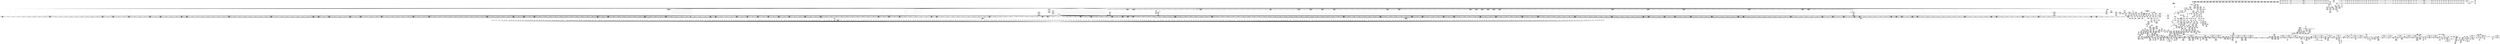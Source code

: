 digraph {
	CE0x5577d80 [shape=record,shape=Mrecord,label="{CE0x5577d80|72:_%struct.hlist_bl_node**,_80:_%struct.dentry*,_104:_%struct.inode*,_:_CRE_96,104_|*MultipleSource*|Function::apparmor_path_unlink&Arg::dentry::|Function::common_perm_rm&Arg::dentry::|security/apparmor/lsm.c,226}"]
	CE0x5599df0 [shape=record,shape=Mrecord,label="{CE0x5599df0|aa_cred_profile:_tmp2}"]
	CE0x56c8d80 [shape=record,shape=Mrecord,label="{CE0x56c8d80|aa_cred_profile:_lnot|security/apparmor/include/context.h,100|*SummSink*}"]
	CE0x55c3160 [shape=record,shape=Mrecord,label="{CE0x55c3160|0:_i16,_4:_i32,_8:_i16,_40:_%struct.super_block*,_72:_i32,_:_SCMRE_408,416_|*MultipleSource*|security/apparmor/lsm.c,227|security/apparmor/lsm.c, 227|*LoadInst*|security/apparmor/lsm.c,226}"]
	CE0x55efda0 [shape=record,shape=Mrecord,label="{CE0x55efda0|80:_i64,_:_CRE_176,184_}"]
	CE0x56453b0 [shape=record,shape=Mrecord,label="{CE0x56453b0|GLOBAL:_common_perm_dir_dentry|*Constant*}"]
	CE0x565e270 [shape=record,shape=Mrecord,label="{CE0x565e270|aa_cred_profile:_tmp}"]
	CE0x55be310 [shape=record,shape=Mrecord,label="{CE0x55be310|0:_i16,_4:_i32,_8:_i16,_40:_%struct.super_block*,_72:_i32,_:_SCMRE_281,282_}"]
	CE0x561e980 [shape=record,shape=Mrecord,label="{CE0x561e980|i8_1|*Constant*|*SummSink*}"]
	CE0x5611100 [shape=record,shape=Mrecord,label="{CE0x5611100|i64_8|*Constant*|*SummSink*}"]
	CE0x5614640 [shape=record,shape=Mrecord,label="{CE0x5614640|mediated_filesystem:_i_sb|security/apparmor/include/apparmor.h,117}"]
	CE0x55e3880 [shape=record,shape=Mrecord,label="{CE0x55e3880|mediated_filesystem:_inode|Function::mediated_filesystem&Arg::inode::|*SummSource*}"]
	CE0x55f5f30 [shape=record,shape=Mrecord,label="{CE0x55f5f30|80:_i64,_:_CRE_457,458_}"]
	CE0x56e28a0 [shape=record,shape=Mrecord,label="{CE0x56e28a0|aa_cred_profile:_tmp20|security/apparmor/include/context.h,100|*SummSource*}"]
	CE0x56066b0 [shape=record,shape=Mrecord,label="{CE0x56066b0|80:_i64,_:_CRE_1373,1374_}"]
	CE0x565aba0 [shape=record,shape=Mrecord,label="{CE0x565aba0|i32_0|*Constant*}"]
	CE0x56ceea0 [shape=record,shape=Mrecord,label="{CE0x56ceea0|aa_cred_profile:_tmp10|security/apparmor/include/context.h,100|*SummSource*}"]
	CE0x55aa290 [shape=record,shape=Mrecord,label="{CE0x55aa290|common_perm:_entry|*SummSink*}"]
	CE0x55cec30 [shape=record,shape=Mrecord,label="{CE0x55cec30|0:_i16,_4:_i32,_8:_i16,_40:_%struct.super_block*,_72:_i32,_:_SCMRE_611,612_}"]
	CE0x56142c0 [shape=record,shape=Mrecord,label="{CE0x56142c0|i64_4|*Constant*|*SummSource*}"]
	CE0x55fe2f0 [shape=record,shape=Mrecord,label="{CE0x55fe2f0|80:_i64,_:_CRE_1228,1229_}"]
	CE0x56de740 [shape=record,shape=Mrecord,label="{CE0x56de740|aa_cred_profile:_bb|*SummSource*}"]
	CE0x559a5d0 [shape=record,shape=Mrecord,label="{CE0x559a5d0|COLLAPSED:_GCMRE___llvm_gcov_ctr56_internal_global_2_x_i64_zeroinitializer:_elem_0:default:}"]
	CE0x55caeb0 [shape=record,shape=Mrecord,label="{CE0x55caeb0|0:_i16,_4:_i32,_8:_i16,_40:_%struct.super_block*,_72:_i32,_:_SCMRE_583,584_}"]
	CE0x55e7be0 [shape=record,shape=Mrecord,label="{CE0x55e7be0|common_perm_rm:_tmp24|security/apparmor/lsm.c,236|*SummSink*}"]
	CE0x56ca550 [shape=record,shape=Mrecord,label="{CE0x56ca550|get_current:_tmp1}"]
	CE0x55ece80 [shape=record,shape=Mrecord,label="{CE0x55ece80|i64_0|*Constant*|*SummSink*}"]
	CE0x56514f0 [shape=record,shape=Mrecord,label="{CE0x56514f0|common_perm:_call1|security/apparmor/lsm.c,170}"]
	CE0x56460e0 [shape=record,shape=Mrecord,label="{CE0x56460e0|common_perm_dir_dentry:_dir|Function::common_perm_dir_dentry&Arg::dir::|*SummSource*}"]
	CE0x55fcef0 [shape=record,shape=Mrecord,label="{CE0x55fcef0|80:_i64,_:_CRE_1209,1210_}"]
	CE0x565b540 [shape=record,shape=Mrecord,label="{CE0x565b540|COLLAPSED:_GCMRE___llvm_gcov_ctr58_internal_global_11_x_i64_zeroinitializer:_elem_0:default:}"]
	CE0x56413e0 [shape=record,shape=Mrecord,label="{CE0x56413e0|common_perm:_call|security/apparmor/lsm.c,168|*SummSink*}"]
	CE0x5647e40 [shape=record,shape=Mrecord,label="{CE0x5647e40|common_perm_dir_dentry:_bb|*SummSource*}"]
	CE0x56a20d0 [shape=record,shape=Mrecord,label="{CE0x56a20d0|__aa_current_profile:_tmp8|security/apparmor/include/context.h,138|*SummSource*}"]
	CE0x56475d0 [shape=record,shape=Mrecord,label="{CE0x56475d0|_ret_i32_%call,_!dbg_!15477|security/apparmor/lsm.c,191|*SummSource*}"]
	CE0x55d5e50 [shape=record,shape=Mrecord,label="{CE0x55d5e50|0:_i16,_4:_i32,_8:_i16,_40:_%struct.super_block*,_72:_i32,_:_SCMRE_875,876_}"]
	CE0x55f1940 [shape=record,shape=Mrecord,label="{CE0x55f1940|80:_i64,_:_CRE_384,388_}"]
	CE0x55d3a40 [shape=record,shape=Mrecord,label="{CE0x55d3a40|0:_i16,_4:_i32,_8:_i16,_40:_%struct.super_block*,_72:_i32,_:_SCMRE_808,816_|*MultipleSource*|security/apparmor/lsm.c,227|security/apparmor/lsm.c, 227|*LoadInst*|security/apparmor/lsm.c,226}"]
	CE0x55bee70 [shape=record,shape=Mrecord,label="{CE0x55bee70|0:_i16,_4:_i32,_8:_i16,_40:_%struct.super_block*,_72:_i32,_:_SCMRE_288,289_}"]
	CE0x55c5660 [shape=record,shape=Mrecord,label="{CE0x55c5660|0:_i16,_4:_i32,_8:_i16,_40:_%struct.super_block*,_72:_i32,_:_SCMRE_482,483_}"]
	CE0x560f560 [shape=record,shape=Mrecord,label="{CE0x560f560|80:_i64,_:_CRE_1848,1856_}"]
	CE0x55c2ed0 [shape=record,shape=Mrecord,label="{CE0x55c2ed0|0:_i16,_4:_i32,_8:_i16,_40:_%struct.super_block*,_72:_i32,_:_SCMRE_400,408_|*MultipleSource*|security/apparmor/lsm.c,227|security/apparmor/lsm.c, 227|*LoadInst*|security/apparmor/lsm.c,226}"]
	CE0x55ff830 [shape=record,shape=Mrecord,label="{CE0x55ff830|80:_i64,_:_CRE_1248,1249_}"]
	CE0x55e8170 [shape=record,shape=Mrecord,label="{CE0x55e8170|mediated_filesystem:_tmp4|*LoadInst*|security/apparmor/include/apparmor.h,117}"]
	CE0x55fea60 [shape=record,shape=Mrecord,label="{CE0x55fea60|80:_i64,_:_CRE_1235,1236_}"]
	CE0x55fb870 [shape=record,shape=Mrecord,label="{CE0x55fb870|80:_i64,_:_CRE_626,627_}"]
	CE0x5574ef0 [shape=record,shape=Mrecord,label="{CE0x5574ef0|common_perm_rm:_dentry|Function::common_perm_rm&Arg::dentry::|*SummSource*}"]
	CE0x560eac0 [shape=record,shape=Mrecord,label="{CE0x560eac0|80:_i64,_:_CRE_1768,1776_}"]
	CE0x55968c0 [shape=record,shape=Mrecord,label="{CE0x55968c0|72:_%struct.hlist_bl_node**,_80:_%struct.dentry*,_104:_%struct.inode*,_:_CRE_308,309_}"]
	CE0x56054a0 [shape=record,shape=Mrecord,label="{CE0x56054a0|80:_i64,_:_CRE_1356,1357_}"]
	CE0x5621230 [shape=record,shape=Mrecord,label="{CE0x5621230|i8*_getelementptr_inbounds_(_45_x_i8_,_45_x_i8_*_.str14,_i32_0,_i32_0)|*Constant*}"]
	CE0x55ef740 [shape=record,shape=Mrecord,label="{CE0x55ef740|80:_i64,_:_CRE_128,132_}"]
	CE0x55f0a60 [shape=record,shape=Mrecord,label="{CE0x55f0a60|80:_i64,_:_CRE_272,280_}"]
	CE0x5643510 [shape=record,shape=Mrecord,label="{CE0x5643510|mediated_filesystem:_and|security/apparmor/include/apparmor.h,117}"]
	CE0x55fa880 [shape=record,shape=Mrecord,label="{CE0x55fa880|80:_i64,_:_CRE_611,612_}"]
	CE0x5647120 [shape=record,shape=Mrecord,label="{CE0x5647120|common_perm_dir_dentry:_cond|Function::common_perm_dir_dentry&Arg::cond::|*SummSource*}"]
	CE0x560e460 [shape=record,shape=Mrecord,label="{CE0x560e460|80:_i64,_:_CRE_1712,1720_}"]
	CE0x5599340 [shape=record,shape=Mrecord,label="{CE0x5599340|common_perm_rm:_d_inode|security/apparmor/lsm.c,226|*SummSink*}"]
	CE0x55f8790 [shape=record,shape=Mrecord,label="{CE0x55f8790|80:_i64,_:_CRE_580,581_}"]
	CE0x55c0870 [shape=record,shape=Mrecord,label="{CE0x55c0870|0:_i16,_4:_i32,_8:_i16,_40:_%struct.super_block*,_72:_i32,_:_SCMRE_304,305_}"]
	CE0x55cd540 [shape=record,shape=Mrecord,label="{CE0x55cd540|80:_i64,_:_CRE_1621,1622_}"]
	CE0x56e36a0 [shape=record,shape=Mrecord,label="{CE0x56e36a0|_call_void_asm_sideeffect_1:_09ud2_0A.pushsection___bug_table,_22a_22_0A2:_09.long_1b_-_2b,_$_0:c_-_2b_0A_09.word_$_1:c_,_0_0A_09.org_2b+$_2:c_0A.popsection_,_i,i,i,_dirflag_,_fpsr_,_flags_(i8*_getelementptr_inbounds_(_36_x_i8_,_36_x_i8_*_.str12,_i32_0,_i32_0),_i32_100,_i64_12)_#2,_!dbg_!15490,_!srcloc_!15493|security/apparmor/include/context.h,100|*SummSink*}"]
	CE0x55a97a0 [shape=record,shape=Mrecord,label="{CE0x55a97a0|GLOBAL:_common_perm|*Constant*|*SummSink*}"]
	CE0x55ca1b0 [shape=record,shape=Mrecord,label="{CE0x55ca1b0|0:_i16,_4:_i32,_8:_i16,_40:_%struct.super_block*,_72:_i32,_:_SCMRE_575,576_}"]
	CE0x564fed0 [shape=record,shape=Mrecord,label="{CE0x564fed0|__aa_current_profile:_do.end|*SummSource*}"]
	CE0x55f26e0 [shape=record,shape=Mrecord,label="{CE0x55f26e0|80:_i64,_:_CRE_404,405_}"]
	CE0x5633c50 [shape=record,shape=Mrecord,label="{CE0x5633c50|i64_2|*Constant*}"]
	CE0x569f090 [shape=record,shape=Mrecord,label="{CE0x569f090|GLOBAL:___llvm_gcov_ctr58|Global_var:__llvm_gcov_ctr58}"]
	CE0x55be650 [shape=record,shape=Mrecord,label="{CE0x55be650|0:_i16,_4:_i32,_8:_i16,_40:_%struct.super_block*,_72:_i32,_:_SCMRE_283,284_}"]
	CE0x55c8610 [shape=record,shape=Mrecord,label="{CE0x55c8610|0:_i16,_4:_i32,_8:_i16,_40:_%struct.super_block*,_72:_i32,_:_SCMRE_558,559_}"]
	CE0x51caab0 [shape=record,shape=Mrecord,label="{CE0x51caab0|common_perm_rm:_entry|*SummSink*}"]
	CE0x55fc340 [shape=record,shape=Mrecord,label="{CE0x55fc340|80:_i64,_:_CRE_664,672_}"]
	CE0x5579da0 [shape=record,shape=Mrecord,label="{CE0x5579da0|common_perm_rm:_if.then|*SummSink*}"]
	CE0x565edc0 [shape=record,shape=Mrecord,label="{CE0x565edc0|__aa_current_profile:_land.lhs.true2|*SummSource*}"]
	CE0x5597c90 [shape=record,shape=Mrecord,label="{CE0x5597c90|common_perm_rm:_tobool|security/apparmor/lsm.c,229|*SummSink*}"]
	CE0x55cf790 [shape=record,shape=Mrecord,label="{CE0x55cf790|0:_i16,_4:_i32,_8:_i16,_40:_%struct.super_block*,_72:_i32,_:_SCMRE_618,619_}"]
	CE0x5620100 [shape=record,shape=Mrecord,label="{CE0x5620100|i32_138|*Constant*|*SummSource*}"]
	CE0x556f340 [shape=record,shape=Mrecord,label="{CE0x556f340|common_perm_rm:_tmp7|security/apparmor/lsm.c,229|*SummSink*}"]
	CE0x565bb80 [shape=record,shape=Mrecord,label="{CE0x565bb80|__aa_current_profile:_tobool|security/apparmor/include/context.h,138|*SummSource*}"]
	CE0x560e570 [shape=record,shape=Mrecord,label="{CE0x560e570|80:_i64,_:_CRE_1720,1728_}"]
	CE0x56589e0 [shape=record,shape=Mrecord,label="{CE0x56589e0|aa_cred_profile:_tmp3}"]
	CE0x5600a40 [shape=record,shape=Mrecord,label="{CE0x5600a40|80:_i64,_:_CRE_1265,1266_}"]
	CE0x55e5c20 [shape=record,shape=Mrecord,label="{CE0x55e5c20|common_perm_rm:_tmp15|security/apparmor/lsm.c,229|*SummSource*}"]
	CE0x56dd1a0 [shape=record,shape=Mrecord,label="{CE0x56dd1a0|aa_cred_profile:_do.cond|*SummSink*}"]
	CE0x56c6d30 [shape=record,shape=Mrecord,label="{CE0x56c6d30|get_current:_bb|*SummSink*}"]
	CE0x56cd4d0 [shape=record,shape=Mrecord,label="{CE0x56cd4d0|aa_cred_profile:_tmp18|security/apparmor/include/context.h,100|*SummSink*}"]
	CE0x56522a0 [shape=record,shape=Mrecord,label="{CE0x56522a0|aa_path_perm:_op|Function::aa_path_perm&Arg::op::}"]
	CE0x56144a0 [shape=record,shape=Mrecord,label="{CE0x56144a0|i32_8|*Constant*|*SummSource*}"]
	CE0x55ef090 [shape=record,shape=Mrecord,label="{CE0x55ef090|80:_i64,_:_CRE_80,88_}"]
	CE0x55c8950 [shape=record,shape=Mrecord,label="{CE0x55c8950|0:_i16,_4:_i32,_8:_i16,_40:_%struct.super_block*,_72:_i32,_:_SCMRE_560,561_}"]
	CE0x55e8910 [shape=record,shape=Mrecord,label="{CE0x55e8910|mediated_filesystem:_tmp5|security/apparmor/include/apparmor.h,117|*SummSource*}"]
	CE0x55f4170 [shape=record,shape=Mrecord,label="{CE0x55f4170|80:_i64,_:_CRE_429,430_}"]
	CE0x55d57d0 [shape=record,shape=Mrecord,label="{CE0x55d57d0|0:_i16,_4:_i32,_8:_i16,_40:_%struct.super_block*,_72:_i32,_:_SCMRE_871,872_}"]
	CE0x563f890 [shape=record,shape=Mrecord,label="{CE0x563f890|i64*_getelementptr_inbounds_(_11_x_i64_,_11_x_i64_*___llvm_gcov_ctr58,_i64_0,_i64_10)|*Constant*}"]
	CE0x565ba60 [shape=record,shape=Mrecord,label="{CE0x565ba60|%struct.task_struct*_(%struct.task_struct**)*_asm_movq_%gs:$_1:P_,$0_,_r,im,_dirflag_,_fpsr_,_flags_}"]
	CE0x55724c0 [shape=record,shape=Mrecord,label="{CE0x55724c0|common_perm_rm:_cond|security/apparmor/lsm.c, 227|*SummSink*}"]
	CE0x55889a0 [shape=record,shape=Mrecord,label="{CE0x55889a0|i32_0|*Constant*|*SummSink*}"]
	CE0x55fe730 [shape=record,shape=Mrecord,label="{CE0x55fe730|80:_i64,_:_CRE_1232,1233_}"]
	CE0x5655200 [shape=record,shape=Mrecord,label="{CE0x5655200|_call_void_mcount()_#2}"]
	CE0x560fb90 [shape=record,shape=Mrecord,label="{CE0x560fb90|80:_i64,_:_CRE_1875,1876_}"]
	CE0x5585cc0 [shape=record,shape=Mrecord,label="{CE0x5585cc0|72:_%struct.hlist_bl_node**,_80:_%struct.dentry*,_104:_%struct.inode*,_:_CRE_95,96_}"]
	CE0x55f7280 [shape=record,shape=Mrecord,label="{CE0x55f7280|80:_i64,_:_CRE_560,561_}"]
	CE0x55f44a0 [shape=record,shape=Mrecord,label="{CE0x55f44a0|80:_i64,_:_CRE_432,433_}"]
	CE0x51f67d0 [shape=record,shape=Mrecord,label="{CE0x51f67d0|common_perm_rm:_op|Function::common_perm_rm&Arg::op::|*SummSource*}"]
	CE0x56c5a20 [shape=record,shape=Mrecord,label="{CE0x56c5a20|GLOBAL:_aa_cred_profile|*Constant*}"]
	CE0x55af1c0 [shape=record,shape=Mrecord,label="{CE0x55af1c0|0:_i16,_4:_i32,_8:_i16,_40:_%struct.super_block*,_72:_i32,_:_SCMRE_120,128_|*MultipleSource*|security/apparmor/lsm.c,227|security/apparmor/lsm.c, 227|*LoadInst*|security/apparmor/lsm.c,226}"]
	CE0x56e6890 [shape=record,shape=Mrecord,label="{CE0x56e6890|aa_cred_profile:_lnot.ext|security/apparmor/include/context.h,100}"]
	CE0x56c7ea0 [shape=record,shape=Mrecord,label="{CE0x56c7ea0|aa_cred_profile:_tobool1|security/apparmor/include/context.h,100|*SummSink*}"]
	CE0x55fa660 [shape=record,shape=Mrecord,label="{CE0x55fa660|80:_i64,_:_CRE_609,610_}"]
	CE0x5602800 [shape=record,shape=Mrecord,label="{CE0x5602800|80:_i64,_:_CRE_1314,1315_}"]
	CE0x5656ed0 [shape=record,shape=Mrecord,label="{CE0x5656ed0|i64_4|*Constant*}"]
	CE0x55d9590 [shape=record,shape=Mrecord,label="{CE0x55d9590|0:_i16,_4:_i32,_8:_i16,_40:_%struct.super_block*,_72:_i32,_:_SCMRE_909,910_}"]
	CE0x55f38f0 [shape=record,shape=Mrecord,label="{CE0x55f38f0|80:_i64,_:_CRE_421,422_}"]
	CE0x5603d40 [shape=record,shape=Mrecord,label="{CE0x5603d40|80:_i64,_:_CRE_1334,1335_}"]
	CE0x557d200 [shape=record,shape=Mrecord,label="{CE0x557d200|apparmor_path_unlink:_bb|*SummSink*}"]
	CE0x56a22b0 [shape=record,shape=Mrecord,label="{CE0x56a22b0|i64*_getelementptr_inbounds_(_11_x_i64_,_11_x_i64_*___llvm_gcov_ctr58,_i64_0,_i64_6)|*Constant*|*SummSink*}"]
	CE0x5605f40 [shape=record,shape=Mrecord,label="{CE0x5605f40|80:_i64,_:_CRE_1366,1367_}"]
	CE0x565b300 [shape=record,shape=Mrecord,label="{CE0x565b300|i64*_getelementptr_inbounds_(_11_x_i64_,_11_x_i64_*___llvm_gcov_ctr58,_i64_0,_i64_0)|*Constant*|*SummSource*}"]
	CE0x56c9b80 [shape=record,shape=Mrecord,label="{CE0x56c9b80|get_current:_tmp3|*SummSource*}"]
	CE0x5605e30 [shape=record,shape=Mrecord,label="{CE0x5605e30|80:_i64,_:_CRE_1365,1366_}"]
	CE0x5602d50 [shape=record,shape=Mrecord,label="{CE0x5602d50|80:_i64,_:_CRE_1319,1320_}"]
	CE0x55eedc0 [shape=record,shape=Mrecord,label="{CE0x55eedc0|80:_i64,_:_CRE_56,64_}"]
	CE0x56549b0 [shape=record,shape=Mrecord,label="{CE0x56549b0|GLOBAL:___aa_current_profile.__warned|Global_var:__aa_current_profile.__warned|*SummSink*}"]
	CE0x56266b0 [shape=record,shape=Mrecord,label="{CE0x56266b0|__aa_current_profile:_tmp20|security/apparmor/include/context.h,138}"]
	CE0x5648990 [shape=record,shape=Mrecord,label="{CE0x5648990|get_current:_tmp}"]
	CE0x55fc0f0 [shape=record,shape=Mrecord,label="{CE0x55fc0f0|80:_i64,_:_CRE_648,656_}"]
	CE0x5585330 [shape=record,shape=Mrecord,label="{CE0x5585330|common_perm_rm:_bb}"]
	CE0x55fcde0 [shape=record,shape=Mrecord,label="{CE0x55fcde0|80:_i64,_:_CRE_1208,1209_}"]
	CE0x55a8130 [shape=record,shape=Mrecord,label="{CE0x55a8130|common_perm_dir_dentry:_tmp3}"]
	CE0x5570060 [shape=record,shape=Mrecord,label="{CE0x5570060|common_perm_rm:_mnt|security/apparmor/lsm.c,229|*SummSource*}"]
	CE0x56dea70 [shape=record,shape=Mrecord,label="{CE0x56dea70|aa_cred_profile:_tobool|security/apparmor/include/context.h,100}"]
	CE0x56e2e30 [shape=record,shape=Mrecord,label="{CE0x56e2e30|aa_cred_profile:_tmp21|security/apparmor/include/context.h,100|*SummSource*}"]
	CE0x55fe0d0 [shape=record,shape=Mrecord,label="{CE0x55fe0d0|80:_i64,_:_CRE_1226,1227_}"]
	CE0x55e4780 [shape=record,shape=Mrecord,label="{CE0x55e4780|common_perm_rm:_tmp13|security/apparmor/lsm.c,229}"]
	CE0x55dd4d0 [shape=record,shape=Mrecord,label="{CE0x55dd4d0|0:_i16,_4:_i32,_8:_i16,_40:_%struct.super_block*,_72:_i32,_:_SCMRE_979,980_}"]
	CE0x55ed8b0 [shape=record,shape=Mrecord,label="{CE0x55ed8b0|i64*_getelementptr_inbounds_(_11_x_i64_,_11_x_i64_*___llvm_gcov_ctr58,_i64_0,_i64_8)|*Constant*}"]
	CE0x55fd850 [shape=record,shape=Mrecord,label="{CE0x55fd850|80:_i64,_:_CRE_1218,1219_}"]
	CE0x5610cc0 [shape=record,shape=Mrecord,label="{CE0x5610cc0|80:_i64,_:_CRE_2264,2268_}"]
	CE0x55b4a30 [shape=record,shape=Mrecord,label="{CE0x55b4a30|0:_i16,_4:_i32,_8:_i16,_40:_%struct.super_block*,_72:_i32,_:_SCMRE_163,164_}"]
	CE0x55c4fe0 [shape=record,shape=Mrecord,label="{CE0x55c4fe0|0:_i16,_4:_i32,_8:_i16,_40:_%struct.super_block*,_72:_i32,_:_SCMRE_478,479_}"]
	CE0x5630560 [shape=record,shape=Mrecord,label="{CE0x5630560|common_perm_dir_dentry:_mnt|security/apparmor/lsm.c,189|*SummSource*}"]
	CE0x5658d60 [shape=record,shape=Mrecord,label="{CE0x5658d60|__aa_current_profile:_tmp7|security/apparmor/include/context.h,138}"]
	CE0x55c45e0 [shape=record,shape=Mrecord,label="{CE0x55c45e0|0:_i16,_4:_i32,_8:_i16,_40:_%struct.super_block*,_72:_i32,_:_SCMRE_472,473_}"]
	CE0x5635340 [shape=record,shape=Mrecord,label="{CE0x5635340|common_perm:_tmp6|security/apparmor/lsm.c,169|*SummSource*}"]
	CE0x55e67d0 [shape=record,shape=Mrecord,label="{CE0x55e67d0|i64*_getelementptr_inbounds_(_10_x_i64_,_10_x_i64_*___llvm_gcov_ctr54,_i64_0,_i64_7)|*Constant*|*SummSource*}"]
	CE0x55b3960 [shape=record,shape=Mrecord,label="{CE0x55b3960|i8_0|*Constant*|*SummSink*}"]
	CE0x5642b00 [shape=record,shape=Mrecord,label="{CE0x5642b00|44:_i32,_48:_i16,_128:_i8*,_:_SCMRE_4,8_|*MultipleSource*|Function::aa_cred_profile&Arg::cred::|security/apparmor/include/context.h,138|security/apparmor/include/context.h,99}"]
	CE0x560bac0 [shape=record,shape=Mrecord,label="{CE0x560bac0|80:_i64,_:_CRE_1652,1653_}"]
	CE0x56e6600 [shape=record,shape=Mrecord,label="{CE0x56e6600|aa_cred_profile:_lnot3|security/apparmor/include/context.h,100|*SummSink*}"]
	CE0x560cef0 [shape=record,shape=Mrecord,label="{CE0x560cef0|80:_i64,_:_CRE_1671,1672_}"]
	CE0x5604180 [shape=record,shape=Mrecord,label="{CE0x5604180|80:_i64,_:_CRE_1338,1339_}"]
	CE0x563dbe0 [shape=record,shape=Mrecord,label="{CE0x563dbe0|common_perm_rm:_tmp25|security/apparmor/lsm.c,236|*SummSink*}"]
	CE0x55f3290 [shape=record,shape=Mrecord,label="{CE0x55f3290|80:_i64,_:_CRE_415,416_}"]
	CE0x55c83f0 [shape=record,shape=Mrecord,label="{CE0x55c83f0|0:_i16,_4:_i32,_8:_i16,_40:_%struct.super_block*,_72:_i32,_:_SCMRE_556,557_}"]
	CE0x5579a70 [shape=record,shape=Mrecord,label="{CE0x5579a70|common_perm_dir_dentry:_tmp1|*SummSource*}"]
	CE0x55e44e0 [shape=record,shape=Mrecord,label="{CE0x55e44e0|i64_6|*Constant*}"]
	CE0x56caff0 [shape=record,shape=Mrecord,label="{CE0x56caff0|i64_5|*Constant*}"]
	CE0x55ed130 [shape=record,shape=Mrecord,label="{CE0x55ed130|__aa_current_profile:_tmp14|security/apparmor/include/context.h,138}"]
	CE0x55b94f0 [shape=record,shape=Mrecord,label="{CE0x55b94f0|0:_i16,_4:_i32,_8:_i16,_40:_%struct.super_block*,_72:_i32,_:_SCMRE_212,216_|*MultipleSource*|security/apparmor/lsm.c,227|security/apparmor/lsm.c, 227|*LoadInst*|security/apparmor/lsm.c,226}"]
	CE0x55751a0 [shape=record,shape=Mrecord,label="{CE0x55751a0|i32_32|*Constant*|*SummSource*}"]
	CE0x55b53f0 [shape=record,shape=Mrecord,label="{CE0x55b53f0|0:_i16,_4:_i32,_8:_i16,_40:_%struct.super_block*,_72:_i32,_:_SCMRE_169,170_}"]
	CE0x558b180 [shape=record,shape=Mrecord,label="{CE0x558b180|72:_%struct.hlist_bl_node**,_80:_%struct.dentry*,_104:_%struct.inode*,_:_CRE_154,155_}"]
	CE0x56003e0 [shape=record,shape=Mrecord,label="{CE0x56003e0|80:_i64,_:_CRE_1259,1260_}"]
	CE0x56de0f0 [shape=record,shape=Mrecord,label="{CE0x56de0f0|i64_2|*Constant*}"]
	CE0x55c5e80 [shape=record,shape=Mrecord,label="{CE0x55c5e80|0:_i16,_4:_i32,_8:_i16,_40:_%struct.super_block*,_72:_i32,_:_SCMRE_487,488_}"]
	CE0x56406b0 [shape=record,shape=Mrecord,label="{CE0x56406b0|_ret_i32_%error.0,_!dbg_!15483|security/apparmor/lsm.c,172|*SummSource*}"]
	CE0x557ae60 [shape=record,shape=Mrecord,label="{CE0x557ae60|72:_%struct.hlist_bl_node**,_80:_%struct.dentry*,_104:_%struct.inode*,_:_CRE_16,24_|*MultipleSource*|Function::apparmor_path_unlink&Arg::dentry::|Function::common_perm_rm&Arg::dentry::|security/apparmor/lsm.c,226}"]
	CE0x56024d0 [shape=record,shape=Mrecord,label="{CE0x56024d0|80:_i64,_:_CRE_1311,1312_}"]
	CE0x563f9f0 [shape=record,shape=Mrecord,label="{CE0x563f9f0|i64*_getelementptr_inbounds_(_11_x_i64_,_11_x_i64_*___llvm_gcov_ctr58,_i64_0,_i64_10)|*Constant*|*SummSource*}"]
	CE0x5567c80 [shape=record,shape=Mrecord,label="{CE0x5567c80|apparmor_path_unlink:_tmp1|*SummSource*}"]
	CE0x5657050 [shape=record,shape=Mrecord,label="{CE0x5657050|__aa_current_profile:_tmp9|security/apparmor/include/context.h,138}"]
	CE0x564b550 [shape=record,shape=Mrecord,label="{CE0x564b550|__aa_current_profile:_entry|*SummSink*}"]
	CE0x5575370 [shape=record,shape=Mrecord,label="{CE0x5575370|apparmor_path_unlink:_tmp3|*SummSink*}"]
	CE0x5643fe0 [shape=record,shape=Mrecord,label="{CE0x5643fe0|i1_true|*Constant*}"]
	CE0x55f48e0 [shape=record,shape=Mrecord,label="{CE0x55f48e0|80:_i64,_:_CRE_436,437_}"]
	CE0x55f01e0 [shape=record,shape=Mrecord,label="{CE0x55f01e0|80:_i64,_:_CRE_208,216_}"]
	CE0x5611430 [shape=record,shape=Mrecord,label="{CE0x5611430|44:_i32,_48:_i16,_128:_i8*,_:_SCMRE_28,32_|*MultipleSource*|Function::aa_cred_profile&Arg::cred::|security/apparmor/include/context.h,138|security/apparmor/include/context.h,99}"]
	CE0x5631070 [shape=record,shape=Mrecord,label="{CE0x5631070|common_perm_dir_dentry:_tmp4|*LoadInst*|security/apparmor/lsm.c,189|*SummSink*}"]
	CE0x55e6b20 [shape=record,shape=Mrecord,label="{CE0x55e6b20|common_perm_rm:_uid|security/apparmor/lsm.c,232}"]
	CE0x5595290 [shape=record,shape=Mrecord,label="{CE0x5595290|72:_%struct.hlist_bl_node**,_80:_%struct.dentry*,_104:_%struct.inode*,_:_CRE_264,272_|*MultipleSource*|Function::apparmor_path_unlink&Arg::dentry::|Function::common_perm_rm&Arg::dentry::|security/apparmor/lsm.c,226}"]
	CE0x5637690 [shape=record,shape=Mrecord,label="{CE0x5637690|_call_void_mcount()_#2}"]
	CE0x55f1c70 [shape=record,shape=Mrecord,label="{CE0x55f1c70|80:_i64,_:_CRE_394,395_}"]
	CE0x5573400 [shape=record,shape=Mrecord,label="{CE0x5573400|apparmor_path_unlink:_dentry|Function::apparmor_path_unlink&Arg::dentry::}"]
	CE0x56033b0 [shape=record,shape=Mrecord,label="{CE0x56033b0|80:_i64,_:_CRE_1325,1326_}"]
	CE0x56e1100 [shape=record,shape=Mrecord,label="{CE0x56e1100|i64*_getelementptr_inbounds_(_16_x_i64_,_16_x_i64_*___llvm_gcov_ctr46,_i64_0,_i64_10)|*Constant*|*SummSink*}"]
	CE0x55eef90 [shape=record,shape=Mrecord,label="{CE0x55eef90|80:_i64,_:_CRE_72,80_}"]
	CE0x51f6840 [shape=record,shape=Mrecord,label="{CE0x51f6840|apparmor_path_unlink:_dir|Function::apparmor_path_unlink&Arg::dir::|*SummSink*}"]
	CE0x56e7900 [shape=record,shape=Mrecord,label="{CE0x56e7900|aa_cred_profile:_tobool4|security/apparmor/include/context.h,100}"]
	CE0x55d6670 [shape=record,shape=Mrecord,label="{CE0x55d6670|0:_i16,_4:_i32,_8:_i16,_40:_%struct.super_block*,_72:_i32,_:_SCMRE_880,881_}"]
	CE0x5584aa0 [shape=record,shape=Mrecord,label="{CE0x5584aa0|72:_%struct.hlist_bl_node**,_80:_%struct.dentry*,_104:_%struct.inode*,_:_CRE_163,164_}"]
	CE0x56e06c0 [shape=record,shape=Mrecord,label="{CE0x56e06c0|i64_12|*Constant*}"]
	CE0x560fdb0 [shape=record,shape=Mrecord,label="{CE0x560fdb0|80:_i64,_:_CRE_1877,1878_}"]
	CE0x5586f50 [shape=record,shape=Mrecord,label="{CE0x5586f50|72:_%struct.hlist_bl_node**,_80:_%struct.dentry*,_104:_%struct.inode*,_:_CRE_93,94_}"]
	CE0x55f0d90 [shape=record,shape=Mrecord,label="{CE0x55f0d90|80:_i64,_:_CRE_296,304_}"]
	CE0x5579990 [shape=record,shape=Mrecord,label="{CE0x5579990|common_perm_dir_dentry:_tmp2}"]
	CE0x5646ca0 [shape=record,shape=Mrecord,label="{CE0x5646ca0|common_perm_dir_dentry:_mask|Function::common_perm_dir_dentry&Arg::mask::|*SummSource*}"]
	CE0x5658270 [shape=record,shape=Mrecord,label="{CE0x5658270|aa_cred_profile:_if.end|*SummSink*}"]
	CE0x56503b0 [shape=record,shape=Mrecord,label="{CE0x56503b0|__aa_current_profile:_call|security/apparmor/include/context.h,138|*SummSink*}"]
	CE0x5603900 [shape=record,shape=Mrecord,label="{CE0x5603900|80:_i64,_:_CRE_1330,1331_}"]
	CE0x560b680 [shape=record,shape=Mrecord,label="{CE0x560b680|80:_i64,_:_CRE_1648,1649_}"]
	CE0x5632160 [shape=record,shape=Mrecord,label="{CE0x5632160|i32_11|*Constant*|*SummSink*}"]
	CE0x56010a0 [shape=record,shape=Mrecord,label="{CE0x56010a0|80:_i64,_:_CRE_1271,1272_}"]
	CE0x55b7130 [shape=record,shape=Mrecord,label="{CE0x55b7130|0:_i16,_4:_i32,_8:_i16,_40:_%struct.super_block*,_72:_i32,_:_SCMRE_187,188_}"]
	CE0x55bfd10 [shape=record,shape=Mrecord,label="{CE0x55bfd10|0:_i16,_4:_i32,_8:_i16,_40:_%struct.super_block*,_72:_i32,_:_SCMRE_297,298_}"]
	CE0x55a7b40 [shape=record,shape=Mrecord,label="{CE0x55a7b40|common_perm_dir_dentry:_tmp2|*SummSource*}"]
	CE0x55c2200 [shape=record,shape=Mrecord,label="{CE0x55c2200|0:_i16,_4:_i32,_8:_i16,_40:_%struct.super_block*,_72:_i32,_:_SCMRE_352,360_|*MultipleSource*|security/apparmor/lsm.c,227|security/apparmor/lsm.c, 227|*LoadInst*|security/apparmor/lsm.c,226}"]
	CE0x55c6f40 [shape=record,shape=Mrecord,label="{CE0x55c6f40|0:_i16,_4:_i32,_8:_i16,_40:_%struct.super_block*,_72:_i32,_:_SCMRE_520,528_|*MultipleSource*|security/apparmor/lsm.c,227|security/apparmor/lsm.c, 227|*LoadInst*|security/apparmor/lsm.c,226}"]
	CE0x55e6d70 [shape=record,shape=Mrecord,label="{CE0x55e6d70|common_perm_rm:_uid|security/apparmor/lsm.c,232|*SummSink*}"]
	CE0x556fee0 [shape=record,shape=Mrecord,label="{CE0x556fee0|common_perm_rm:_mnt|security/apparmor/lsm.c,229}"]
	CE0x5651f90 [shape=record,shape=Mrecord,label="{CE0x5651f90|aa_path_perm:_entry|*SummSource*}"]
	CE0x55d8f10 [shape=record,shape=Mrecord,label="{CE0x55d8f10|0:_i16,_4:_i32,_8:_i16,_40:_%struct.super_block*,_72:_i32,_:_SCMRE_905,906_}"]
	CE0x55e2aa0 [shape=record,shape=Mrecord,label="{CE0x55e2aa0|common_perm_rm:_call|security/apparmor/lsm.c,229|*SummSource*}"]
	CE0x56a39b0 [shape=record,shape=Mrecord,label="{CE0x56a39b0|__aa_current_profile:_tmp11|security/apparmor/include/context.h,138|*SummSource*}"]
	CE0x55fbba0 [shape=record,shape=Mrecord,label="{CE0x55fbba0|80:_i64,_:_CRE_629,630_}"]
	CE0x55d69b0 [shape=record,shape=Mrecord,label="{CE0x55d69b0|0:_i16,_4:_i32,_8:_i16,_40:_%struct.super_block*,_72:_i32,_:_SCMRE_882,883_}"]
	CE0x5626160 [shape=record,shape=Mrecord,label="{CE0x5626160|__aa_current_profile:_tmp19|security/apparmor/include/context.h,138|*SummSource*}"]
	CE0x5647780 [shape=record,shape=Mrecord,label="{CE0x5647780|_ret_i32_%call,_!dbg_!15477|security/apparmor/lsm.c,191|*SummSink*}"]
	CE0x55d4480 [shape=record,shape=Mrecord,label="{CE0x55d4480|0:_i16,_4:_i32,_8:_i16,_40:_%struct.super_block*,_72:_i32,_:_SCMRE_840,848_|*MultipleSource*|security/apparmor/lsm.c,227|security/apparmor/lsm.c, 227|*LoadInst*|security/apparmor/lsm.c,226}"]
	CE0x5634010 [shape=record,shape=Mrecord,label="{CE0x5634010|common_perm:_tmp3|security/apparmor/lsm.c,169|*SummSink*}"]
	CE0x55c7ea0 [shape=record,shape=Mrecord,label="{CE0x55c7ea0|0:_i16,_4:_i32,_8:_i16,_40:_%struct.super_block*,_72:_i32,_:_SCMRE_553,554_}"]
	CE0x55c2720 [shape=record,shape=Mrecord,label="{CE0x55c2720|0:_i16,_4:_i32,_8:_i16,_40:_%struct.super_block*,_72:_i32,_:_SCMRE_376,384_|*MultipleSource*|security/apparmor/lsm.c,227|security/apparmor/lsm.c, 227|*LoadInst*|security/apparmor/lsm.c,226}"]
	CE0x55a95b0 [shape=record,shape=Mrecord,label="{CE0x55a95b0|GLOBAL:_common_perm|*Constant*}"]
	CE0x5602e60 [shape=record,shape=Mrecord,label="{CE0x5602e60|80:_i64,_:_CRE_1320,1321_}"]
	CE0x55f37e0 [shape=record,shape=Mrecord,label="{CE0x55f37e0|80:_i64,_:_CRE_420,421_}"]
	CE0x55cfad0 [shape=record,shape=Mrecord,label="{CE0x55cfad0|0:_i16,_4:_i32,_8:_i16,_40:_%struct.super_block*,_72:_i32,_:_SCMRE_620,621_}"]
	CE0x55e1b90 [shape=record,shape=Mrecord,label="{CE0x55e1b90|common_perm_rm:_tmp10|security/apparmor/lsm.c,229|*SummSink*}"]
	CE0x558e7c0 [shape=record,shape=Mrecord,label="{CE0x558e7c0|72:_%struct.hlist_bl_node**,_80:_%struct.dentry*,_104:_%struct.inode*,_:_CRE_169,170_}"]
	CE0x557a080 [shape=record,shape=Mrecord,label="{CE0x557a080|common_perm_rm:_lor.lhs.false|*SummSink*}"]
	CE0x55f3c20 [shape=record,shape=Mrecord,label="{CE0x55f3c20|80:_i64,_:_CRE_424,425_}"]
	CE0x55bbbc0 [shape=record,shape=Mrecord,label="{CE0x55bbbc0|0:_i16,_4:_i32,_8:_i16,_40:_%struct.super_block*,_72:_i32,_:_SCMRE_257,258_}"]
	CE0x55ce640 [shape=record,shape=Mrecord,label="{CE0x55ce640|80:_i64,_:_CRE_1637,1638_}"]
	CE0x55c7980 [shape=record,shape=Mrecord,label="{CE0x55c7980|0:_i16,_4:_i32,_8:_i16,_40:_%struct.super_block*,_72:_i32,_:_SCMRE_544,552_|*MultipleSource*|security/apparmor/lsm.c,227|security/apparmor/lsm.c, 227|*LoadInst*|security/apparmor/lsm.c,226}"]
	CE0x5643c50 [shape=record,shape=Mrecord,label="{CE0x5643c50|mediated_filesystem:_tobool|security/apparmor/include/apparmor.h,117|*SummSource*}"]
	CE0x55dd5e0 [shape=record,shape=Mrecord,label="{CE0x55dd5e0|0:_i16,_4:_i32,_8:_i16,_40:_%struct.super_block*,_72:_i32,_:_SCMRE_980,981_}"]
	CE0x55fd0e0 [shape=record,shape=Mrecord,label="{CE0x55fd0e0|80:_i64,_:_CRE_1211,1212_}"]
	CE0x56517a0 [shape=record,shape=Mrecord,label="{CE0x56517a0|common_perm:_call1|security/apparmor/lsm.c,170|*SummSink*}"]
	CE0x5622ba0 [shape=record,shape=Mrecord,label="{CE0x5622ba0|__aa_current_profile:_tmp21|security/apparmor/include/context.h,138|*SummSink*}"]
	CE0x55b5db0 [shape=record,shape=Mrecord,label="{CE0x55b5db0|0:_i16,_4:_i32,_8:_i16,_40:_%struct.super_block*,_72:_i32,_:_SCMRE_175,176_}"]
	CE0x56212a0 [shape=record,shape=Mrecord,label="{CE0x56212a0|i8*_getelementptr_inbounds_(_45_x_i8_,_45_x_i8_*_.str14,_i32_0,_i32_0)|*Constant*|*SummSource*}"]
	CE0x56e1440 [shape=record,shape=Mrecord,label="{CE0x56e1440|aa_cred_profile:_tmp23|security/apparmor/include/context.h,100}"]
	CE0x55912d0 [shape=record,shape=Mrecord,label="{CE0x55912d0|72:_%struct.hlist_bl_node**,_80:_%struct.dentry*,_104:_%struct.inode*,_:_CRE_194,195_}"]
	CE0x5605b00 [shape=record,shape=Mrecord,label="{CE0x5605b00|80:_i64,_:_CRE_1362,1363_}"]
	CE0x55b7fd0 [shape=record,shape=Mrecord,label="{CE0x55b7fd0|0:_i16,_4:_i32,_8:_i16,_40:_%struct.super_block*,_72:_i32,_:_SCMRE_196,197_}"]
	CE0x56e55d0 [shape=record,shape=Mrecord,label="{CE0x56e55d0|44:_i32,_48:_i16,_128:_i8*,_:_SCMRE_80,88_|*MultipleSource*|Function::aa_cred_profile&Arg::cred::|security/apparmor/include/context.h,138|security/apparmor/include/context.h,99}"]
	CE0x5596c20 [shape=record,shape=Mrecord,label="{CE0x5596c20|72:_%struct.hlist_bl_node**,_80:_%struct.dentry*,_104:_%struct.inode*,_:_CRE_311,312_}"]
	CE0x5602b30 [shape=record,shape=Mrecord,label="{CE0x5602b30|80:_i64,_:_CRE_1317,1318_}"]
	CE0x55f3180 [shape=record,shape=Mrecord,label="{CE0x55f3180|80:_i64,_:_CRE_414,415_}"]
	CE0x557cd30 [shape=record,shape=Mrecord,label="{CE0x557cd30|common_perm_rm:_tmp6|security/apparmor/lsm.c,229|*SummSource*}"]
	CE0x56c8480 [shape=record,shape=Mrecord,label="{CE0x56c8480|%struct.aa_profile*_null|*Constant*|*SummSource*}"]
	CE0x5593eb0 [shape=record,shape=Mrecord,label="{CE0x5593eb0|72:_%struct.hlist_bl_node**,_80:_%struct.dentry*,_104:_%struct.inode*,_:_CRE_220,221_}"]
	CE0x5644590 [shape=record,shape=Mrecord,label="{CE0x5644590|mediated_filesystem:_lnot|security/apparmor/include/apparmor.h,117|*SummSink*}"]
	CE0x5598a40 [shape=record,shape=Mrecord,label="{CE0x5598a40|0:_i16,_4:_i32,_8:_i16,_40:_%struct.super_block*,_72:_i32,_:_SCMRE_112,120_|*MultipleSource*|security/apparmor/lsm.c,227|security/apparmor/lsm.c, 227|*LoadInst*|security/apparmor/lsm.c,226}"]
	CE0x55d79f0 [shape=record,shape=Mrecord,label="{CE0x55d79f0|0:_i16,_4:_i32,_8:_i16,_40:_%struct.super_block*,_72:_i32,_:_SCMRE_892,893_}"]
	CE0x560c120 [shape=record,shape=Mrecord,label="{CE0x560c120|80:_i64,_:_CRE_1658,1659_}"]
	CE0x55b6290 [shape=record,shape=Mrecord,label="{CE0x55b6290|0:_i16,_4:_i32,_8:_i16,_40:_%struct.super_block*,_72:_i32,_:_SCMRE_178,179_}"]
	CE0x5653f50 [shape=record,shape=Mrecord,label="{CE0x5653f50|_ret_i32_%call17,_!dbg_!15526|security/apparmor/file.c,307}"]
	CE0x56510d0 [shape=record,shape=Mrecord,label="{CE0x56510d0|common_perm:_tmp8|security/apparmor/lsm.c,170}"]
	CE0x55bc580 [shape=record,shape=Mrecord,label="{CE0x55bc580|0:_i16,_4:_i32,_8:_i16,_40:_%struct.super_block*,_72:_i32,_:_SCMRE_263,264_}"]
	CE0x560ebd0 [shape=record,shape=Mrecord,label="{CE0x560ebd0|80:_i64,_:_CRE_1776,1784_}"]
	CE0x55872f0 [shape=record,shape=Mrecord,label="{CE0x55872f0|common_perm_rm:_tmp|*SummSink*}"]
	CE0x55e2460 [shape=record,shape=Mrecord,label="{CE0x55e2460|common_perm_rm:_tmp12|security/apparmor/lsm.c,229|*SummSource*}"]
	CE0x55a92d0 [shape=record,shape=Mrecord,label="{CE0x55a92d0|common_perm_dir_dentry:_call|security/apparmor/lsm.c,191|*SummSink*}"]
	CE0x563afb0 [shape=record,shape=Mrecord,label="{CE0x563afb0|i8_1|*Constant*|*SummSource*}"]
	CE0x55f9340 [shape=record,shape=Mrecord,label="{CE0x55f9340|80:_i64,_:_CRE_591,592_}"]
	CE0x5584c50 [shape=record,shape=Mrecord,label="{CE0x5584c50|72:_%struct.hlist_bl_node**,_80:_%struct.dentry*,_104:_%struct.inode*,_:_CRE_164,165_}"]
	CE0x5651480 [shape=record,shape=Mrecord,label="{CE0x5651480|i64*_getelementptr_inbounds_(_5_x_i64_,_5_x_i64_*___llvm_gcov_ctr57,_i64_0,_i64_4)|*Constant*|*SummSink*}"]
	CE0x55f25d0 [shape=record,shape=Mrecord,label="{CE0x55f25d0|80:_i64,_:_CRE_403,404_}"]
	CE0x56023c0 [shape=record,shape=Mrecord,label="{CE0x56023c0|80:_i64,_:_CRE_1310,1311_}"]
	CE0x56260f0 [shape=record,shape=Mrecord,label="{CE0x56260f0|__aa_current_profile:_tmp19|security/apparmor/include/context.h,138}"]
	CE0x55c8c90 [shape=record,shape=Mrecord,label="{CE0x55c8c90|0:_i16,_4:_i32,_8:_i16,_40:_%struct.super_block*,_72:_i32,_:_SCMRE_562,563_}"]
	CE0x5613b10 [shape=record,shape=Mrecord,label="{CE0x5613b10|%struct.vfsmount*_null|*Constant*|*SummSink*}"]
	CE0x560cab0 [shape=record,shape=Mrecord,label="{CE0x560cab0|80:_i64,_:_CRE_1667,1668_}"]
	CE0x55c6a20 [shape=record,shape=Mrecord,label="{CE0x55c6a20|0:_i16,_4:_i32,_8:_i16,_40:_%struct.super_block*,_72:_i32,_:_SCMRE_508,512_|*MultipleSource*|security/apparmor/lsm.c,227|security/apparmor/lsm.c, 227|*LoadInst*|security/apparmor/lsm.c,226}"]
	CE0x55d2ca0 [shape=record,shape=Mrecord,label="{CE0x55d2ca0|0:_i16,_4:_i32,_8:_i16,_40:_%struct.super_block*,_72:_i32,_:_SCMRE_760,768_|*MultipleSource*|security/apparmor/lsm.c,227|security/apparmor/lsm.c, 227|*LoadInst*|security/apparmor/lsm.c,226}"]
	CE0x55ff500 [shape=record,shape=Mrecord,label="{CE0x55ff500|80:_i64,_:_CRE_1245,1246_}"]
	CE0x56147f0 [shape=record,shape=Mrecord,label="{CE0x56147f0|mediated_filesystem:_i_sb|security/apparmor/include/apparmor.h,117|*SummSink*}"]
	CE0x564ea40 [shape=record,shape=Mrecord,label="{CE0x564ea40|common_perm:_error.0|*SummSource*}"]
	CE0x55715e0 [shape=record,shape=Mrecord,label="{CE0x55715e0|i64_4|*Constant*|*SummSink*}"]
	CE0x55ec620 [shape=record,shape=Mrecord,label="{CE0x55ec620|i64_2|*Constant*|*SummSink*}"]
	CE0x55e1f80 [shape=record,shape=Mrecord,label="{CE0x55e1f80|common_perm_rm:_tmp11|security/apparmor/lsm.c,229|*SummSource*}"]
	CE0x5658ba0 [shape=record,shape=Mrecord,label="{CE0x5658ba0|aa_cred_profile:_tmp3|*SummSink*}"]
	CE0x55f27f0 [shape=record,shape=Mrecord,label="{CE0x55f27f0|80:_i64,_:_CRE_405,406_}"]
	CE0x558cb50 [shape=record,shape=Mrecord,label="{CE0x558cb50|72:_%struct.hlist_bl_node**,_80:_%struct.dentry*,_104:_%struct.inode*,_:_CRE_176,177_}"]
	CE0x5613890 [shape=record,shape=Mrecord,label="{CE0x5613890|i64_3|*Constant*}"]
	CE0x56c9a80 [shape=record,shape=Mrecord,label="{CE0x56c9a80|get_current:_tmp3}"]
	CE0x55f9560 [shape=record,shape=Mrecord,label="{CE0x55f9560|80:_i64,_:_CRE_593,594_}"]
	CE0x51cb040 [shape=record,shape=Mrecord,label="{CE0x51cb040|apparmor_path_unlink:_bb}"]
	CE0x56a2ed0 [shape=record,shape=Mrecord,label="{CE0x56a2ed0|aa_cred_profile:_tmp1|*SummSink*}"]
	CE0x55f13f0 [shape=record,shape=Mrecord,label="{CE0x55f13f0|80:_i64,_:_CRE_344,352_}"]
	CE0x565ca80 [shape=record,shape=Mrecord,label="{CE0x565ca80|aa_cred_profile:_tmp8|security/apparmor/include/context.h,100}"]
	CE0x565eac0 [shape=record,shape=Mrecord,label="{CE0x565eac0|44:_i32,_48:_i16,_128:_i8*,_:_SCMRE_48,52_|*MultipleSource*|Function::aa_cred_profile&Arg::cred::|security/apparmor/include/context.h,138|security/apparmor/include/context.h,99}"]
	CE0x5610aa0 [shape=record,shape=Mrecord,label="{CE0x5610aa0|80:_i64,_:_CRE_2248,2256_}"]
	CE0x5601fb0 [shape=record,shape=Mrecord,label="{CE0x5601fb0|80:_i64,_:_CRE_1306,1307_}"]
	CE0x56320f0 [shape=record,shape=Mrecord,label="{CE0x56320f0|i32_11|*Constant*|*SummSource*}"]
	CE0x55e8420 [shape=record,shape=Mrecord,label="{CE0x55e8420|mediated_filesystem:_s_flags|security/apparmor/include/apparmor.h,117|*SummSink*}"]
	CE0x560fec0 [shape=record,shape=Mrecord,label="{CE0x560fec0|80:_i64,_:_CRE_1878,1879_}"]
	CE0x5592f80 [shape=record,shape=Mrecord,label="{CE0x5592f80|72:_%struct.hlist_bl_node**,_80:_%struct.dentry*,_104:_%struct.inode*,_:_CRE_211,212_}"]
	CE0x56dcff0 [shape=record,shape=Mrecord,label="{CE0x56dcff0|aa_cred_profile:_do.cond}"]
	CE0x564e2f0 [shape=record,shape=Mrecord,label="{CE0x564e2f0|i64*_getelementptr_inbounds_(_5_x_i64_,_5_x_i64_*___llvm_gcov_ctr57,_i64_0,_i64_3)|*Constant*|*SummSink*}"]
	CE0x56de850 [shape=record,shape=Mrecord,label="{CE0x56de850|aa_cred_profile:_bb|*SummSink*}"]
	CE0x55fd000 [shape=record,shape=Mrecord,label="{CE0x55fd000|80:_i64,_:_CRE_1210,1211_}"]
	CE0x55bf4f0 [shape=record,shape=Mrecord,label="{CE0x55bf4f0|0:_i16,_4:_i32,_8:_i16,_40:_%struct.super_block*,_72:_i32,_:_SCMRE_292,293_}"]
	CE0x56de670 [shape=record,shape=Mrecord,label="{CE0x56de670|aa_cred_profile:_do.end8|*SummSink*}"]
	CE0x55c4870 [shape=record,shape=Mrecord,label="{CE0x55c4870|0:_i16,_4:_i32,_8:_i16,_40:_%struct.super_block*,_72:_i32,_:_SCMRE_473,474_}"]
	CE0x55c4cb0 [shape=record,shape=Mrecord,label="{CE0x55c4cb0|0:_i16,_4:_i32,_8:_i16,_40:_%struct.super_block*,_72:_i32,_:_SCMRE_475,476_}"]
	CE0x56d2180 [shape=record,shape=Mrecord,label="{CE0x56d2180|aa_cred_profile:_tmp34|security/apparmor/include/context.h,101|*SummSink*}"]
	CE0x56ec0d0 [shape=record,shape=Mrecord,label="{CE0x56ec0d0|aa_cred_profile:_tmp12|security/apparmor/include/context.h,100|*SummSource*}"]
	CE0x56d0ab0 [shape=record,shape=Mrecord,label="{CE0x56d0ab0|aa_cred_profile:_tmp31|security/apparmor/include/context.h,100|*SummSource*}"]
	CE0x55faff0 [shape=record,shape=Mrecord,label="{CE0x55faff0|80:_i64,_:_CRE_618,619_}"]
	CE0x5658a50 [shape=record,shape=Mrecord,label="{CE0x5658a50|aa_cred_profile:_tmp3|*SummSource*}"]
	CE0x561f570 [shape=record,shape=Mrecord,label="{CE0x561f570|GLOBAL:_lockdep_rcu_suspicious|*Constant*|*SummSource*}"]
	CE0x55939a0 [shape=record,shape=Mrecord,label="{CE0x55939a0|72:_%struct.hlist_bl_node**,_80:_%struct.dentry*,_104:_%struct.inode*,_:_CRE_217,218_}"]
	CE0x51f66f0 [shape=record,shape=Mrecord,label="{CE0x51f66f0|common_perm_rm:_op|Function::common_perm_rm&Arg::op::}"]
	CE0x55c9b30 [shape=record,shape=Mrecord,label="{CE0x55c9b30|0:_i16,_4:_i32,_8:_i16,_40:_%struct.super_block*,_72:_i32,_:_SCMRE_571,572_}"]
	CE0x565aae0 [shape=record,shape=Mrecord,label="{CE0x565aae0|__aa_current_profile:_call|security/apparmor/include/context.h,138|*SummSource*}"]
	CE0x563f330 [shape=record,shape=Mrecord,label="{CE0x563f330|__aa_current_profile:_tmp18|security/apparmor/include/context.h,138|*SummSource*}"]
	CE0x55e4650 [shape=record,shape=Mrecord,label="{CE0x55e4650|i64_6|*Constant*|*SummSink*}"]
	CE0x5622970 [shape=record,shape=Mrecord,label="{CE0x5622970|__aa_current_profile:_tmp21|security/apparmor/include/context.h,138|*SummSource*}"]
	CE0x55bd470 [shape=record,shape=Mrecord,label="{CE0x55bd470|0:_i16,_4:_i32,_8:_i16,_40:_%struct.super_block*,_72:_i32,_:_SCMRE_272,273_}"]
	CE0x5595d50 [shape=record,shape=Mrecord,label="{CE0x5595d50|72:_%struct.hlist_bl_node**,_80:_%struct.dentry*,_104:_%struct.inode*,_:_CRE_296,304_|*MultipleSource*|Function::apparmor_path_unlink&Arg::dentry::|Function::common_perm_rm&Arg::dentry::|security/apparmor/lsm.c,226}"]
	CE0x56c7340 [shape=record,shape=Mrecord,label="{CE0x56c7340|44:_i32,_48:_i16,_128:_i8*,_:_SCMRE_64,72_|*MultipleSource*|Function::aa_cred_profile&Arg::cred::|security/apparmor/include/context.h,138|security/apparmor/include/context.h,99}"]
	CE0x55b43b0 [shape=record,shape=Mrecord,label="{CE0x55b43b0|0:_i16,_4:_i32,_8:_i16,_40:_%struct.super_block*,_72:_i32,_:_SCMRE_159,160_}"]
	CE0x5610990 [shape=record,shape=Mrecord,label="{CE0x5610990|80:_i64,_:_CRE_2120,2248_}"]
	CE0x55977f0 [shape=record,shape=Mrecord,label="{CE0x55977f0|72:_%struct.hlist_bl_node**,_80:_%struct.dentry*,_104:_%struct.inode*,_:_CRE_318,319_}"]
	CE0x5593d00 [shape=record,shape=Mrecord,label="{CE0x5593d00|72:_%struct.hlist_bl_node**,_80:_%struct.dentry*,_104:_%struct.inode*,_:_CRE_219,220_}"]
	CE0x5590170 [shape=record,shape=Mrecord,label="{CE0x5590170|__aa_current_profile:_tmp13|security/apparmor/include/context.h,138|*SummSource*}"]
	CE0x5599900 [shape=record,shape=Mrecord,label="{CE0x5599900|common_perm_rm:_tmp1|*SummSink*}"]
	CE0x5654220 [shape=record,shape=Mrecord,label="{CE0x5654220|_ret_i32_%call17,_!dbg_!15526|security/apparmor/file.c,307|*SummSink*}"]
	CE0x56e1560 [shape=record,shape=Mrecord,label="{CE0x56e1560|aa_cred_profile:_tmp23|security/apparmor/include/context.h,100|*SummSource*}"]
	CE0x5642a30 [shape=record,shape=Mrecord,label="{CE0x5642a30|44:_i32,_48:_i16,_128:_i8*,_:_SCMRE_0,4_|*MultipleSource*|Function::aa_cred_profile&Arg::cred::|security/apparmor/include/context.h,138|security/apparmor/include/context.h,99}"]
	CE0x56300c0 [shape=record,shape=Mrecord,label="{CE0x56300c0|common_perm_rm:_i_mode|security/apparmor/lsm.c,233|*SummSink*}"]
	CE0x55bcc50 [shape=record,shape=Mrecord,label="{CE0x55bcc50|0:_i16,_4:_i32,_8:_i16,_40:_%struct.super_block*,_72:_i32,_:_SCMRE_267,268_}"]
	CE0x560c890 [shape=record,shape=Mrecord,label="{CE0x560c890|80:_i64,_:_CRE_1665,1666_}"]
	CE0x55f4f40 [shape=record,shape=Mrecord,label="{CE0x55f4f40|80:_i64,_:_CRE_442,443_}"]
	CE0x55be170 [shape=record,shape=Mrecord,label="{CE0x55be170|0:_i16,_4:_i32,_8:_i16,_40:_%struct.super_block*,_72:_i32,_:_SCMRE_280,281_}"]
	CE0x55901e0 [shape=record,shape=Mrecord,label="{CE0x55901e0|__aa_current_profile:_tmp13|security/apparmor/include/context.h,138|*SummSink*}"]
	CE0x5598290 [shape=record,shape=Mrecord,label="{CE0x5598290|0:_i16,_4:_i32,_8:_i16,_40:_%struct.super_block*,_72:_i32,_:_SCMRE_88,96_|*MultipleSource*|security/apparmor/lsm.c,227|security/apparmor/lsm.c, 227|*LoadInst*|security/apparmor/lsm.c,226}"]
	CE0x55bd950 [shape=record,shape=Mrecord,label="{CE0x55bd950|0:_i16,_4:_i32,_8:_i16,_40:_%struct.super_block*,_72:_i32,_:_SCMRE_275,276_}"]
	CE0x565cc00 [shape=record,shape=Mrecord,label="{CE0x565cc00|aa_cred_profile:_tmp8|security/apparmor/include/context.h,100|*SummSource*}"]
	CE0x55efa70 [shape=record,shape=Mrecord,label="{CE0x55efa70|80:_i64,_:_CRE_144,152_}"]
	CE0x556a8e0 [shape=record,shape=Mrecord,label="{CE0x556a8e0|i64*_getelementptr_inbounds_(_2_x_i64_,_2_x_i64_*___llvm_gcov_ctr53,_i64_0,_i64_0)|*Constant*}"]
	CE0x565d200 [shape=record,shape=Mrecord,label="{CE0x565d200|__aa_current_profile:_if.end|*SummSource*}"]
	CE0x5657ac0 [shape=record,shape=Mrecord,label="{CE0x5657ac0|aa_cred_profile:_lor.end|*SummSource*}"]
	CE0x55f99a0 [shape=record,shape=Mrecord,label="{CE0x55f99a0|80:_i64,_:_CRE_597,598_}"]
	CE0x56d0470 [shape=record,shape=Mrecord,label="{CE0x56d0470|aa_cred_profile:_tmp30|security/apparmor/include/context.h,100|*SummSource*}"]
	CE0x5610660 [shape=record,shape=Mrecord,label="{CE0x5610660|80:_i64,_:_CRE_1928,2056_}"]
	CE0x5610ee0 [shape=record,shape=Mrecord,label="{CE0x5610ee0|i64_8|*Constant*}"]
	CE0x564dfb0 [shape=record,shape=Mrecord,label="{CE0x564dfb0|i64_-2147483648|*Constant*|*SummSource*}"]
	CE0x565b5b0 [shape=record,shape=Mrecord,label="{CE0x565b5b0|__aa_current_profile:_tmp|*SummSource*}"]
	CE0x5586e80 [shape=record,shape=Mrecord,label="{CE0x5586e80|72:_%struct.hlist_bl_node**,_80:_%struct.dentry*,_104:_%struct.inode*,_:_CRE_92,93_}"]
	CE0x55ae610 [shape=record,shape=Mrecord,label="{CE0x55ae610|0:_i16,_4:_i32,_8:_i16,_40:_%struct.super_block*,_72:_i32,_:_SCMRE_602,603_}"]
	CE0x55dd320 [shape=record,shape=Mrecord,label="{CE0x55dd320|0:_i16,_4:_i32,_8:_i16,_40:_%struct.super_block*,_72:_i32,_:_SCMRE_978,979_}"]
	CE0x560d000 [shape=record,shape=Mrecord,label="{CE0x560d000|80:_i64,_:_CRE_1672,1673_}"]
	CE0x55d5630 [shape=record,shape=Mrecord,label="{CE0x55d5630|0:_i16,_4:_i32,_8:_i16,_40:_%struct.super_block*,_72:_i32,_:_SCMRE_870,871_}"]
	CE0x5634470 [shape=record,shape=Mrecord,label="{CE0x5634470|GLOBAL:___llvm_gcov_ctr57|Global_var:__llvm_gcov_ctr57}"]
	CE0x56d0fe0 [shape=record,shape=Mrecord,label="{CE0x56d0fe0|i64*_getelementptr_inbounds_(_16_x_i64_,_16_x_i64_*___llvm_gcov_ctr46,_i64_0,_i64_15)|*Constant*}"]
	CE0x55fed90 [shape=record,shape=Mrecord,label="{CE0x55fed90|80:_i64,_:_CRE_1238,1239_}"]
	CE0x56043a0 [shape=record,shape=Mrecord,label="{CE0x56043a0|80:_i64,_:_CRE_1340,1341_}"]
	CE0x55ae2d0 [shape=record,shape=Mrecord,label="{CE0x55ae2d0|0:_i16,_4:_i32,_8:_i16,_40:_%struct.super_block*,_72:_i32,_:_SCMRE_600,601_}"]
	CE0x55808e0 [shape=record,shape=Mrecord,label="{CE0x55808e0|common_perm_rm:_bb|*SummSink*}"]
	CE0x55ffa50 [shape=record,shape=Mrecord,label="{CE0x55ffa50|80:_i64,_:_CRE_1250,1251_}"]
	CE0x56ead90 [shape=record,shape=Mrecord,label="{CE0x56ead90|aa_cred_profile:_tmp11|security/apparmor/include/context.h,100|*SummSink*}"]
	CE0x55d31c0 [shape=record,shape=Mrecord,label="{CE0x55d31c0|0:_i16,_4:_i32,_8:_i16,_40:_%struct.super_block*,_72:_i32,_:_SCMRE_776,792_|*MultipleSource*|security/apparmor/lsm.c,227|security/apparmor/lsm.c, 227|*LoadInst*|security/apparmor/lsm.c,226}"]
	CE0x55daab0 [shape=record,shape=Mrecord,label="{CE0x55daab0|0:_i16,_4:_i32,_8:_i16,_40:_%struct.super_block*,_72:_i32,_:_SCMRE_922,923_}"]
	CE0x55ddce0 [shape=record,shape=Mrecord,label="{CE0x55ddce0|0:_i16,_4:_i32,_8:_i16,_40:_%struct.super_block*,_72:_i32,_:_SCMRE_988,992_|*MultipleSource*|security/apparmor/lsm.c,227|security/apparmor/lsm.c, 227|*LoadInst*|security/apparmor/lsm.c,226}"]
	CE0x55be7f0 [shape=record,shape=Mrecord,label="{CE0x55be7f0|0:_i16,_4:_i32,_8:_i16,_40:_%struct.super_block*,_72:_i32,_:_SCMRE_284,285_}"]
	CE0x56e21a0 [shape=record,shape=Mrecord,label="{CE0x56e21a0|aa_cred_profile:_tmp24|security/apparmor/include/context.h,100}"]
	CE0x564aba0 [shape=record,shape=Mrecord,label="{CE0x564aba0|aa_cred_profile:_do.end|*SummSource*}"]
	CE0x55f4d20 [shape=record,shape=Mrecord,label="{CE0x55f4d20|80:_i64,_:_CRE_440,441_}"]
	CE0x5605c10 [shape=record,shape=Mrecord,label="{CE0x5605c10|80:_i64,_:_CRE_1363,1364_}"]
	CE0x55f22a0 [shape=record,shape=Mrecord,label="{CE0x55f22a0|80:_i64,_:_CRE_400,401_}"]
	CE0x56cc730 [shape=record,shape=Mrecord,label="{CE0x56cc730|aa_cred_profile:_tmp17|security/apparmor/include/context.h,100|*SummSink*}"]
	CE0x55e9830 [shape=record,shape=Mrecord,label="{CE0x55e9830|i64*_getelementptr_inbounds_(_10_x_i64_,_10_x_i64_*___llvm_gcov_ctr54,_i64_0,_i64_8)|*Constant*|*SummSink*}"]
	CE0x56e7970 [shape=record,shape=Mrecord,label="{CE0x56e7970|aa_cred_profile:_tobool4|security/apparmor/include/context.h,100|*SummSource*}"]
	CE0x55ec0b0 [shape=record,shape=Mrecord,label="{CE0x55ec0b0|%struct.inode*_null|*Constant*|*SummSink*}"]
	CE0x5604c20 [shape=record,shape=Mrecord,label="{CE0x5604c20|80:_i64,_:_CRE_1348,1349_}"]
	CE0x55d41f0 [shape=record,shape=Mrecord,label="{CE0x55d41f0|0:_i16,_4:_i32,_8:_i16,_40:_%struct.super_block*,_72:_i32,_:_SCMRE_832,840_|*MultipleSource*|security/apparmor/lsm.c,227|security/apparmor/lsm.c, 227|*LoadInst*|security/apparmor/lsm.c,226}"]
	CE0x563bb30 [shape=record,shape=Mrecord,label="{CE0x563bb30|mediated_filesystem:_bb|*SummSink*}"]
	CE0x563a240 [shape=record,shape=Mrecord,label="{CE0x563a240|__aa_current_profile:_tmp15|security/apparmor/include/context.h,138}"]
	CE0x55ec240 [shape=record,shape=Mrecord,label="{CE0x55ec240|common_perm_rm:_tobool|security/apparmor/lsm.c,229}"]
	CE0x5653c00 [shape=record,shape=Mrecord,label="{CE0x5653c00|aa_path_perm:_cond|Function::aa_path_perm&Arg::cond::|*SummSource*}"]
	CE0x55ffb60 [shape=record,shape=Mrecord,label="{CE0x55ffb60|80:_i64,_:_CRE_1251,1252_}"]
	CE0x5590f70 [shape=record,shape=Mrecord,label="{CE0x5590f70|72:_%struct.hlist_bl_node**,_80:_%struct.dentry*,_104:_%struct.inode*,_:_CRE_192,193_}"]
	CE0x55cc570 [shape=record,shape=Mrecord,label="{CE0x55cc570|0:_i16,_4:_i32,_8:_i16,_40:_%struct.super_block*,_72:_i32,_:_SCMRE_597,598_}"]
	CE0x564f390 [shape=record,shape=Mrecord,label="{CE0x564f390|common_perm:_tmp9|security/apparmor/lsm.c,172|*SummSource*}"]
	CE0x558b330 [shape=record,shape=Mrecord,label="{CE0x558b330|72:_%struct.hlist_bl_node**,_80:_%struct.dentry*,_104:_%struct.inode*,_:_CRE_155,156_}"]
	CE0x56118d0 [shape=record,shape=Mrecord,label="{CE0x56118d0|mediated_filesystem:_tmp|*SummSink*}"]
	CE0x56065a0 [shape=record,shape=Mrecord,label="{CE0x56065a0|80:_i64,_:_CRE_1372,1373_}"]
	CE0x5599010 [shape=record,shape=Mrecord,label="{CE0x5599010|i32_5|*Constant*|*SummSink*}"]
	CE0x564da30 [shape=record,shape=Mrecord,label="{CE0x564da30|aa_cred_profile:_if.then|*SummSource*}"]
	CE0x5644ee0 [shape=record,shape=Mrecord,label="{CE0x5644ee0|common_perm_rm:_call3|security/apparmor/lsm.c,235}"]
	CE0x55c3910 [shape=record,shape=Mrecord,label="{CE0x55c3910|0:_i16,_4:_i32,_8:_i16,_40:_%struct.super_block*,_72:_i32,_:_SCMRE_432,440_|*MultipleSource*|security/apparmor/lsm.c,227|security/apparmor/lsm.c, 227|*LoadInst*|security/apparmor/lsm.c,226}"]
	CE0x5590c10 [shape=record,shape=Mrecord,label="{CE0x5590c10|72:_%struct.hlist_bl_node**,_80:_%struct.dentry*,_104:_%struct.inode*,_:_CRE_190,191_}"]
	CE0x56556d0 [shape=record,shape=Mrecord,label="{CE0x56556d0|GLOBAL:___aa_current_profile.__warned|Global_var:__aa_current_profile.__warned}"]
	CE0x55c2c40 [shape=record,shape=Mrecord,label="{CE0x55c2c40|0:_i16,_4:_i32,_8:_i16,_40:_%struct.super_block*,_72:_i32,_:_SCMRE_392,400_|*MultipleSource*|security/apparmor/lsm.c,227|security/apparmor/lsm.c, 227|*LoadInst*|security/apparmor/lsm.c,226}"]
	CE0x5644b00 [shape=record,shape=Mrecord,label="{CE0x5644b00|common_perm_rm:_mode|security/apparmor/lsm.c,233|*SummSink*}"]
	CE0x557a4c0 [shape=record,shape=Mrecord,label="{CE0x557a4c0|mediated_filesystem:_tmp2|*SummSink*}"]
	CE0x5605390 [shape=record,shape=Mrecord,label="{CE0x5605390|80:_i64,_:_CRE_1355,1356_}"]
	CE0x569fa70 [shape=record,shape=Mrecord,label="{CE0x569fa70|aa_cred_profile:_tmp6|security/apparmor/include/context.h,100}"]
	CE0x55efb80 [shape=record,shape=Mrecord,label="{CE0x55efb80|80:_i64,_:_CRE_152,160_}"]
	CE0x56d5680 [shape=record,shape=Mrecord,label="{CE0x56d5680|44:_i32,_48:_i16,_128:_i8*,_:_SCMRE_128,136_|*MultipleSource*|Function::aa_cred_profile&Arg::cred::|security/apparmor/include/context.h,138|security/apparmor/include/context.h,99}"]
	CE0x55f11d0 [shape=record,shape=Mrecord,label="{CE0x55f11d0|80:_i64,_:_CRE_328,336_}"]
	CE0x55e80a0 [shape=record,shape=Mrecord,label="{CE0x55e80a0|i32_10|*Constant*}"]
	CE0x55ba6b0 [shape=record,shape=Mrecord,label="{CE0x55ba6b0|0:_i16,_4:_i32,_8:_i16,_40:_%struct.super_block*,_72:_i32,_:_SCMRE_243,244_}"]
	CE0x5584fb0 [shape=record,shape=Mrecord,label="{CE0x5584fb0|72:_%struct.hlist_bl_node**,_80:_%struct.dentry*,_104:_%struct.inode*,_:_CRE_166,167_}"]
	CE0x5585f80 [shape=record,shape=Mrecord,label="{CE0x5585f80|72:_%struct.hlist_bl_node**,_80:_%struct.dentry*,_104:_%struct.inode*,_:_CRE_144,145_}"]
	CE0x5636df0 [shape=record,shape=Mrecord,label="{CE0x5636df0|common_perm_rm:_retval.0|*SummSource*}"]
	CE0x560f780 [shape=record,shape=Mrecord,label="{CE0x560f780|80:_i64,_:_CRE_1864,1872_}"]
	CE0x557c9e0 [shape=record,shape=Mrecord,label="{CE0x557c9e0|common_perm_rm:_tobool1|security/apparmor/lsm.c,229}"]
	CE0x56eb280 [shape=record,shape=Mrecord,label="{CE0x56eb280|aa_cred_profile:_profile|security/apparmor/include/context.h,100|*SummSource*}"]
	CE0x5649220 [shape=record,shape=Mrecord,label="{CE0x5649220|mediated_filesystem:_s_flags|security/apparmor/include/apparmor.h,117}"]
	CE0x5584e00 [shape=record,shape=Mrecord,label="{CE0x5584e00|72:_%struct.hlist_bl_node**,_80:_%struct.dentry*,_104:_%struct.inode*,_:_CRE_165,166_}"]
	CE0x51caa40 [shape=record,shape=Mrecord,label="{CE0x51caa40|i32_3|*Constant*}"]
	CE0x5592dd0 [shape=record,shape=Mrecord,label="{CE0x5592dd0|72:_%struct.hlist_bl_node**,_80:_%struct.dentry*,_104:_%struct.inode*,_:_CRE_210,211_}"]
	CE0x55ff610 [shape=record,shape=Mrecord,label="{CE0x55ff610|80:_i64,_:_CRE_1246,1247_}"]
	CE0x55fb320 [shape=record,shape=Mrecord,label="{CE0x55fb320|80:_i64,_:_CRE_621,622_}"]
	CE0x55b9010 [shape=record,shape=Mrecord,label="{CE0x55b9010|0:_i16,_4:_i32,_8:_i16,_40:_%struct.super_block*,_72:_i32,_:_SCMRE_206,207_}"]
	CE0x56a4b10 [shape=record,shape=Mrecord,label="{CE0x56a4b10|__aa_current_profile:_tobool1|security/apparmor/include/context.h,138|*SummSource*}"]
	CE0x56261d0 [shape=record,shape=Mrecord,label="{CE0x56261d0|__aa_current_profile:_tmp19|security/apparmor/include/context.h,138|*SummSink*}"]
	CE0x5641b30 [shape=record,shape=Mrecord,label="{CE0x5641b30|_ret_%struct.aa_profile*_%call4,_!dbg_!15494|security/apparmor/include/context.h,138|*SummSink*}"]
	CE0x565dbc0 [shape=record,shape=Mrecord,label="{CE0x565dbc0|__aa_current_profile:_tmp10|security/apparmor/include/context.h,138|*SummSink*}"]
	CE0x55b91b0 [shape=record,shape=Mrecord,label="{CE0x55b91b0|0:_i16,_4:_i32,_8:_i16,_40:_%struct.super_block*,_72:_i32,_:_SCMRE_207,208_}"]
	CE0x55bf690 [shape=record,shape=Mrecord,label="{CE0x55bf690|0:_i16,_4:_i32,_8:_i16,_40:_%struct.super_block*,_72:_i32,_:_SCMRE_293,294_}"]
	CE0x558a6c0 [shape=record,shape=Mrecord,label="{CE0x558a6c0|mediated_filesystem:_tmp1|*SummSink*}"]
	CE0x56ca5c0 [shape=record,shape=Mrecord,label="{CE0x56ca5c0|i64_1|*Constant*}"]
	CE0x5652d50 [shape=record,shape=Mrecord,label="{CE0x5652d50|aa_path_perm:_path|Function::aa_path_perm&Arg::path::|*SummSource*}"]
	CE0x55e7450 [shape=record,shape=Mrecord,label="{CE0x55e7450|i32_2|*Constant*|*SummSink*}"]
	CE0x5645cd0 [shape=record,shape=Mrecord,label="{CE0x5645cd0|common_perm_dir_dentry:_op|Function::common_perm_dir_dentry&Arg::op::|*SummSink*}"]
	CE0x56100e0 [shape=record,shape=Mrecord,label="{CE0x56100e0|80:_i64,_:_CRE_1880,1884_}"]
	CE0x56cef10 [shape=record,shape=Mrecord,label="{CE0x56cef10|aa_cred_profile:_tmp10|security/apparmor/include/context.h,100|*SummSink*}"]
	CE0x5643660 [shape=record,shape=Mrecord,label="{CE0x5643660|mediated_filesystem:_and|security/apparmor/include/apparmor.h,117|*SummSink*}"]
	CE0x55861c0 [shape=record,shape=Mrecord,label="{CE0x55861c0|i64*_getelementptr_inbounds_(_16_x_i64_,_16_x_i64_*___llvm_gcov_ctr46,_i64_0,_i64_1)|*Constant*|*SummSource*}"]
	CE0x5636020 [shape=record,shape=Mrecord,label="{CE0x5636020|i32_22|*Constant*}"]
	CE0x56000b0 [shape=record,shape=Mrecord,label="{CE0x56000b0|80:_i64,_:_CRE_1256,1257_}"]
	CE0x55e79e0 [shape=record,shape=Mrecord,label="{CE0x55e79e0|common_perm_rm:_retval.0}"]
	CE0x55f6590 [shape=record,shape=Mrecord,label="{CE0x55f6590|80:_i64,_:_CRE_463,464_}"]
	CE0x55fe400 [shape=record,shape=Mrecord,label="{CE0x55fe400|80:_i64,_:_CRE_1229,1230_}"]
	CE0x55e6c00 [shape=record,shape=Mrecord,label="{CE0x55e6c00|common_perm_rm:_uid|security/apparmor/lsm.c,232|*SummSource*}"]
	CE0x5573470 [shape=record,shape=Mrecord,label="{CE0x5573470|common_perm_rm:_dir|Function::common_perm_rm&Arg::dir::|*SummSource*}"]
	CE0x5633020 [shape=record,shape=Mrecord,label="{CE0x5633020|COLLAPSED:_CRE:_elem_0::|security/apparmor/lsm.c,169}"]
	CE0x558ecd0 [shape=record,shape=Mrecord,label="{CE0x558ecd0|72:_%struct.hlist_bl_node**,_80:_%struct.dentry*,_104:_%struct.inode*,_:_CRE_172,173_}"]
	CE0x55aae70 [shape=record,shape=Mrecord,label="{CE0x55aae70|common_perm:_mask|Function::common_perm&Arg::mask::|*SummSource*}"]
	CE0x55e5670 [shape=record,shape=Mrecord,label="{CE0x55e5670|common_perm_rm:_tmp14|security/apparmor/lsm.c,229|*SummSource*}"]
	CE0x55dbfd0 [shape=record,shape=Mrecord,label="{CE0x55dbfd0|0:_i16,_4:_i32,_8:_i16,_40:_%struct.super_block*,_72:_i32,_:_SCMRE_935,936_}"]
	CE0x55f68c0 [shape=record,shape=Mrecord,label="{CE0x55f68c0|80:_i64,_:_CRE_480,488_}"]
	CE0x55e2330 [shape=record,shape=Mrecord,label="{CE0x55e2330|common_perm_rm:_tmp12|security/apparmor/lsm.c,229}"]
	CE0x56cd6e0 [shape=record,shape=Mrecord,label="{CE0x56cd6e0|i64*_getelementptr_inbounds_(_16_x_i64_,_16_x_i64_*___llvm_gcov_ctr46,_i64_0,_i64_8)|*Constant*|*SummSink*}"]
	CE0x55f8bd0 [shape=record,shape=Mrecord,label="{CE0x55f8bd0|80:_i64,_:_CRE_584,585_}"]
	CE0x55c29b0 [shape=record,shape=Mrecord,label="{CE0x55c29b0|0:_i16,_4:_i32,_8:_i16,_40:_%struct.super_block*,_72:_i32,_:_SCMRE_384,388_|*MultipleSource*|security/apparmor/lsm.c,227|security/apparmor/lsm.c, 227|*LoadInst*|security/apparmor/lsm.c,226}"]
	CE0x564b140 [shape=record,shape=Mrecord,label="{CE0x564b140|__aa_current_profile:_tmp4|security/apparmor/include/context.h,138|*SummSource*}"]
	CE0x56d1b10 [shape=record,shape=Mrecord,label="{CE0x56d1b10|aa_cred_profile:_profile11|security/apparmor/include/context.h,101|*SummSink*}"]
	CE0x56dfd80 [shape=record,shape=Mrecord,label="{CE0x56dfd80|44:_i32,_48:_i16,_128:_i8*,_:_SCMRE_96,104_|*MultipleSource*|Function::aa_cred_profile&Arg::cred::|security/apparmor/include/context.h,138|security/apparmor/include/context.h,99}"]
	CE0x55e98a0 [shape=record,shape=Mrecord,label="{CE0x55e98a0|i64*_getelementptr_inbounds_(_10_x_i64_,_10_x_i64_*___llvm_gcov_ctr54,_i64_0,_i64_8)|*Constant*}"]
	CE0x55996a0 [shape=record,shape=Mrecord,label="{CE0x55996a0|_call_void_mcount()_#2|*SummSource*}"]
	"CONST[source:1(input),value:2(dynamic)][purpose:{subject}]"
	CE0x55b3150 [shape=record,shape=Mrecord,label="{CE0x55b3150|0:_i16,_4:_i32,_8:_i16,_40:_%struct.super_block*,_72:_i32,_:_SCMRE_76,80_|*MultipleSource*|security/apparmor/lsm.c,227|security/apparmor/lsm.c, 227|*LoadInst*|security/apparmor/lsm.c,226}"]
	CE0x5654580 [shape=record,shape=Mrecord,label="{CE0x5654580|__aa_current_profile:_tmp3|*SummSource*}"]
	CE0x564b210 [shape=record,shape=Mrecord,label="{CE0x564b210|__aa_current_profile:_tmp4|security/apparmor/include/context.h,138|*SummSink*}"]
	CE0x56e2210 [shape=record,shape=Mrecord,label="{CE0x56e2210|aa_cred_profile:_tmp24|security/apparmor/include/context.h,100|*SummSource*}"]
	CE0x565ded0 [shape=record,shape=Mrecord,label="{CE0x565ded0|__aa_current_profile:_tmp11|security/apparmor/include/context.h,138}"]
	CE0x56e1a90 [shape=record,shape=Mrecord,label="{CE0x56e1a90|i64*_getelementptr_inbounds_(_16_x_i64_,_16_x_i64_*___llvm_gcov_ctr46,_i64_0,_i64_10)|*Constant*}"]
	CE0x55d1d40 [shape=record,shape=Mrecord,label="{CE0x55d1d40|0:_i16,_4:_i32,_8:_i16,_40:_%struct.super_block*,_72:_i32,_:_SCMRE_704,712_|*MultipleSource*|security/apparmor/lsm.c,227|security/apparmor/lsm.c, 227|*LoadInst*|security/apparmor/lsm.c,226}"]
	CE0x56d31d0 [shape=record,shape=Mrecord,label="{CE0x56d31d0|i64*_getelementptr_inbounds_(_16_x_i64_,_16_x_i64_*___llvm_gcov_ctr46,_i64_0,_i64_13)|*Constant*}"]
	CE0x55c01f0 [shape=record,shape=Mrecord,label="{CE0x55c01f0|0:_i16,_4:_i32,_8:_i16,_40:_%struct.super_block*,_72:_i32,_:_SCMRE_300,301_}"]
	CE0x5630b10 [shape=record,shape=Mrecord,label="{CE0x5630b10|0:_%struct.vfsmount*,_8:_%struct.dentry*,_:_SCMRE_8,16_|*MultipleSource*|security/apparmor/lsm.c, 189|security/apparmor/lsm.c,189}"]
	CE0x55b2ec0 [shape=record,shape=Mrecord,label="{CE0x55b2ec0|0:_i16,_4:_i32,_8:_i16,_40:_%struct.super_block*,_72:_i32,_:_SCMRE_72,76_|*MultipleSource*|security/apparmor/lsm.c,227|security/apparmor/lsm.c, 227|*LoadInst*|security/apparmor/lsm.c,226}"]
	CE0x55744e0 [shape=record,shape=Mrecord,label="{CE0x55744e0|_ret_i32_%retval.0,_!dbg_!15491|security/apparmor/lsm.c,236|*SummSink*}"]
	CE0x56ce620 [shape=record,shape=Mrecord,label="{CE0x56ce620|i64*_getelementptr_inbounds_(_16_x_i64_,_16_x_i64_*___llvm_gcov_ctr46,_i64_0,_i64_4)|*Constant*}"]
	CE0x55b2c30 [shape=record,shape=Mrecord,label="{CE0x55b2c30|0:_i16,_4:_i32,_8:_i16,_40:_%struct.super_block*,_72:_i32,_:_SCMRE_64,72_|*MultipleSource*|security/apparmor/lsm.c,227|security/apparmor/lsm.c, 227|*LoadInst*|security/apparmor/lsm.c,226}"]
	CE0x55f46c0 [shape=record,shape=Mrecord,label="{CE0x55f46c0|80:_i64,_:_CRE_434,435_}"]
	CE0x560f9a0 [shape=record,shape=Mrecord,label="{CE0x560f9a0|80:_i64,_:_CRE_1873,1874_}"]
	CE0x5601c50 [shape=record,shape=Mrecord,label="{CE0x5601c50|80:_i64,_:_CRE_1296,1300_}"]
	CE0x5643940 [shape=record,shape=Mrecord,label="{CE0x5643940|i64_0|*Constant*}"]
	CE0x55eee90 [shape=record,shape=Mrecord,label="{CE0x55eee90|80:_i64,_:_CRE_64,72_}"]
	CE0x55f2900 [shape=record,shape=Mrecord,label="{CE0x55f2900|80:_i64,_:_CRE_406,407_}"]
	CE0x5611d40 [shape=record,shape=Mrecord,label="{CE0x5611d40|0:_%struct.vfsmount*,_:_CRE_8,16_|*MultipleSource*|Function::common_perm_rm&Arg::dir::|Function::apparmor_path_unlink&Arg::dir::|security/apparmor/lsm.c,229}"]
	CE0x56e41a0 [shape=record,shape=Mrecord,label="{CE0x56e41a0|void_(i8*,_i32,_i64)*_asm_sideeffect_1:_09ud2_0A.pushsection___bug_table,_22a_22_0A2:_09.long_1b_-_2b,_$_0:c_-_2b_0A_09.word_$_1:c_,_0_0A_09.org_2b+$_2:c_0A.popsection_,_i,i,i,_dirflag_,_fpsr_,_flags_}"]
	CE0x56457c0 [shape=record,shape=Mrecord,label="{CE0x56457c0|common_perm_dir_dentry:_entry}"]
	CE0x560d770 [shape=record,shape=Mrecord,label="{CE0x560d770|80:_i64,_:_CRE_1679,1680_}"]
	CE0x5592050 [shape=record,shape=Mrecord,label="{CE0x5592050|72:_%struct.hlist_bl_node**,_80:_%struct.dentry*,_104:_%struct.inode*,_:_CRE_202,203_}"]
	CE0x5642c80 [shape=record,shape=Mrecord,label="{CE0x5642c80|44:_i32,_48:_i16,_128:_i8*,_:_SCMRE_8,16_|*MultipleSource*|Function::aa_cred_profile&Arg::cred::|security/apparmor/include/context.h,138|security/apparmor/include/context.h,99}"]
	CE0x55b5c10 [shape=record,shape=Mrecord,label="{CE0x55b5c10|0:_i16,_4:_i32,_8:_i16,_40:_%struct.super_block*,_72:_i32,_:_SCMRE_174,175_}"]
	CE0x55cab70 [shape=record,shape=Mrecord,label="{CE0x55cab70|0:_i16,_4:_i32,_8:_i16,_40:_%struct.super_block*,_72:_i32,_:_SCMRE_581,582_}"]
	CE0x55f56b0 [shape=record,shape=Mrecord,label="{CE0x55f56b0|80:_i64,_:_CRE_449,450_}"]
	CE0x56a1190 [shape=record,shape=Mrecord,label="{CE0x56a1190|__aa_current_profile:_do.body|*SummSource*}"]
	CE0x55937f0 [shape=record,shape=Mrecord,label="{CE0x55937f0|72:_%struct.hlist_bl_node**,_80:_%struct.dentry*,_104:_%struct.inode*,_:_CRE_216,217_}"]
	CE0x55f0730 [shape=record,shape=Mrecord,label="{CE0x55f0730|80:_i64,_:_CRE_256,264_}"]
	CE0x5592a70 [shape=record,shape=Mrecord,label="{CE0x5592a70|72:_%struct.hlist_bl_node**,_80:_%struct.dentry*,_104:_%struct.inode*,_:_CRE_208,209_}"]
	CE0x5571150 [shape=record,shape=Mrecord,label="{CE0x5571150|apparmor_path_unlink:_tmp1|*SummSink*}"]
	CE0x55d6e90 [shape=record,shape=Mrecord,label="{CE0x55d6e90|0:_i16,_4:_i32,_8:_i16,_40:_%struct.super_block*,_72:_i32,_:_SCMRE_885,886_}"]
	CE0x55da0f0 [shape=record,shape=Mrecord,label="{CE0x55da0f0|0:_i16,_4:_i32,_8:_i16,_40:_%struct.super_block*,_72:_i32,_:_SCMRE_916,917_}"]
	CE0x55f4b00 [shape=record,shape=Mrecord,label="{CE0x55f4b00|80:_i64,_:_CRE_438,439_}"]
	CE0x55f1830 [shape=record,shape=Mrecord,label="{CE0x55f1830|80:_i64,_:_CRE_376,380_}"]
	CE0x5570c60 [shape=record,shape=Mrecord,label="{CE0x5570c60|common_perm_rm:_dentry|Function::common_perm_rm&Arg::dentry::|*SummSink*}"]
	CE0x55c87b0 [shape=record,shape=Mrecord,label="{CE0x55c87b0|0:_i16,_4:_i32,_8:_i16,_40:_%struct.super_block*,_72:_i32,_:_SCMRE_559,560_}"]
	CE0x56e5220 [shape=record,shape=Mrecord,label="{CE0x56e5220|aa_cred_profile:_lor.rhs|*SummSource*}"]
	CE0x5637440 [shape=record,shape=Mrecord,label="{CE0x5637440|mediated_filesystem:_tmp3|*SummSink*}"]
	CE0x56cda20 [shape=record,shape=Mrecord,label="{CE0x56cda20|aa_cred_profile:_tmp19|security/apparmor/include/context.h,100|*SummSource*}"]
	CE0x55ce310 [shape=record,shape=Mrecord,label="{CE0x55ce310|80:_i64,_:_CRE_1634,1635_}"]
	CE0x55ff940 [shape=record,shape=Mrecord,label="{CE0x55ff940|80:_i64,_:_CRE_1249,1250_}"]
	CE0x55b6c50 [shape=record,shape=Mrecord,label="{CE0x55b6c50|0:_i16,_4:_i32,_8:_i16,_40:_%struct.super_block*,_72:_i32,_:_SCMRE_184,185_}"]
	CE0x558ceb0 [shape=record,shape=Mrecord,label="{CE0x558ceb0|72:_%struct.hlist_bl_node**,_80:_%struct.dentry*,_104:_%struct.inode*,_:_CRE_178,179_}"]
	CE0x55ec7c0 [shape=record,shape=Mrecord,label="{CE0x55ec7c0|common_perm_rm:_tmp4|security/apparmor/lsm.c,229}"]
	CE0x560c9a0 [shape=record,shape=Mrecord,label="{CE0x560c9a0|80:_i64,_:_CRE_1666,1667_}"]
	CE0x56146e0 [shape=record,shape=Mrecord,label="{CE0x56146e0|mediated_filesystem:_i_sb|security/apparmor/include/apparmor.h,117|*SummSource*}"]
	CE0x5630400 [shape=record,shape=Mrecord,label="{CE0x5630400|common_perm_dir_dentry:_mask|Function::common_perm_dir_dentry&Arg::mask::}"]
	CE0x55c9650 [shape=record,shape=Mrecord,label="{CE0x55c9650|0:_i16,_4:_i32,_8:_i16,_40:_%struct.super_block*,_72:_i32,_:_SCMRE_568,569_}"]
	CE0x5594fe0 [shape=record,shape=Mrecord,label="{CE0x5594fe0|72:_%struct.hlist_bl_node**,_80:_%struct.dentry*,_104:_%struct.inode*,_:_CRE_256,264_|*MultipleSource*|Function::apparmor_path_unlink&Arg::dentry::|Function::common_perm_rm&Arg::dentry::|security/apparmor/lsm.c,226}"]
	CE0x55b5590 [shape=record,shape=Mrecord,label="{CE0x55b5590|0:_i16,_4:_i32,_8:_i16,_40:_%struct.super_block*,_72:_i32,_:_SCMRE_170,171_}"]
	CE0x560d990 [shape=record,shape=Mrecord,label="{CE0x560d990|80:_i64,_:_CRE_1681,1682_}"]
	CE0x5589890 [shape=record,shape=Mrecord,label="{CE0x5589890|common_perm_rm:_tmp1}"]
	CE0x55de190 [shape=record,shape=Mrecord,label="{CE0x55de190|0:_i16,_4:_i32,_8:_i16,_40:_%struct.super_block*,_72:_i32,_:_SCMRE_1000,1008_|*MultipleSource*|security/apparmor/lsm.c,227|security/apparmor/lsm.c, 227|*LoadInst*|security/apparmor/lsm.c,226}"]
	CE0x564a100 [shape=record,shape=Mrecord,label="{CE0x564a100|_call_void_mcount()_#2|*SummSink*}"]
	CE0x55b8170 [shape=record,shape=Mrecord,label="{CE0x55b8170|0:_i16,_4:_i32,_8:_i16,_40:_%struct.super_block*,_72:_i32,_:_SCMRE_197,198_}"]
	CE0x5655ea0 [shape=record,shape=Mrecord,label="{CE0x5655ea0|__aa_current_profile:_tmp1|*SummSource*}"]
	CE0x55c8fd0 [shape=record,shape=Mrecord,label="{CE0x55c8fd0|0:_i16,_4:_i32,_8:_i16,_40:_%struct.super_block*,_72:_i32,_:_SCMRE_564,565_}"]
	CE0x55da770 [shape=record,shape=Mrecord,label="{CE0x55da770|0:_i16,_4:_i32,_8:_i16,_40:_%struct.super_block*,_72:_i32,_:_SCMRE_920,921_}"]
	CE0x564c7d0 [shape=record,shape=Mrecord,label="{CE0x564c7d0|common_perm:_tmp|*SummSink*}"]
	CE0x5568390 [shape=record,shape=Mrecord,label="{CE0x5568390|apparmor_path_unlink:_tmp}"]
	CE0x5573fc0 [shape=record,shape=Mrecord,label="{CE0x5573fc0|_ret_i32_%retval.0,_!dbg_!15491|security/apparmor/lsm.c,236}"]
	CE0x55c8e30 [shape=record,shape=Mrecord,label="{CE0x55c8e30|0:_i16,_4:_i32,_8:_i16,_40:_%struct.super_block*,_72:_i32,_:_SCMRE_563,564_}"]
	CE0x5644170 [shape=record,shape=Mrecord,label="{CE0x5644170|i1_true|*Constant*|*SummSource*}"]
	CE0x5630130 [shape=record,shape=Mrecord,label="{CE0x5630130|common_perm_rm:_mode|security/apparmor/lsm.c,233}"]
	CE0x55c3e30 [shape=record,shape=Mrecord,label="{CE0x55c3e30|0:_i16,_4:_i32,_8:_i16,_40:_%struct.super_block*,_72:_i32,_:_SCMRE_448,456_|*MultipleSource*|security/apparmor/lsm.c,227|security/apparmor/lsm.c, 227|*LoadInst*|security/apparmor/lsm.c,226}"]
	CE0x55f36d0 [shape=record,shape=Mrecord,label="{CE0x55f36d0|80:_i64,_:_CRE_419,420_}"]
	CE0x55ee9b0 [shape=record,shape=Mrecord,label="{CE0x55ee9b0|80:_i64,_:_CRE_20,21_}"]
	CE0x55c3ba0 [shape=record,shape=Mrecord,label="{CE0x55c3ba0|0:_i16,_4:_i32,_8:_i16,_40:_%struct.super_block*,_72:_i32,_:_SCMRE_440,448_|*MultipleSource*|security/apparmor/lsm.c,227|security/apparmor/lsm.c, 227|*LoadInst*|security/apparmor/lsm.c,226}"]
	CE0x5641700 [shape=record,shape=Mrecord,label="{CE0x5641700|__aa_current_profile:_tmp2}"]
	CE0x564bde0 [shape=record,shape=Mrecord,label="{CE0x564bde0|common_perm:_mode|security/apparmor/lsm.c,169}"]
	CE0x557aa40 [shape=record,shape=Mrecord,label="{CE0x557aa40|apparmor_path_unlink:_tmp2}"]
	CE0x55e6190 [shape=record,shape=Mrecord,label="{CE0x55e6190|common_perm_rm:_tmp16|security/apparmor/lsm.c,229|*SummSource*}"]
	CE0x55c9310 [shape=record,shape=Mrecord,label="{CE0x55c9310|0:_i16,_4:_i32,_8:_i16,_40:_%struct.super_block*,_72:_i32,_:_SCMRE_566,567_}"]
	CE0x51ca9b0 [shape=record,shape=Mrecord,label="{CE0x51ca9b0|GLOBAL:_common_perm_rm|*Constant*|*SummSink*}"]
	CE0x5642300 [shape=record,shape=Mrecord,label="{CE0x5642300|common_perm_dir_dentry:_tmp4|*LoadInst*|security/apparmor/lsm.c,189}"]
	CE0x5626d10 [shape=record,shape=Mrecord,label="{CE0x5626d10|__aa_current_profile:_call3|security/apparmor/include/context.h,138}"]
	CE0x5592710 [shape=record,shape=Mrecord,label="{CE0x5592710|72:_%struct.hlist_bl_node**,_80:_%struct.dentry*,_104:_%struct.inode*,_:_CRE_206,207_}"]
	CE0x5645010 [shape=record,shape=Mrecord,label="{CE0x5645010|common_perm_rm:_call3|security/apparmor/lsm.c,235|*SummSource*}"]
	CE0x55cb530 [shape=record,shape=Mrecord,label="{CE0x55cb530|0:_i16,_4:_i32,_8:_i16,_40:_%struct.super_block*,_72:_i32,_:_SCMRE_587,588_}"]
	CE0x5595540 [shape=record,shape=Mrecord,label="{CE0x5595540|72:_%struct.hlist_bl_node**,_80:_%struct.dentry*,_104:_%struct.inode*,_:_CRE_272,280_|*MultipleSource*|Function::apparmor_path_unlink&Arg::dentry::|Function::common_perm_rm&Arg::dentry::|security/apparmor/lsm.c,226}"]
	CE0x56c68c0 [shape=record,shape=Mrecord,label="{CE0x56c68c0|_ret_%struct.aa_profile*_%tmp34,_!dbg_!15510|security/apparmor/include/context.h,101}"]
	CE0x55bcf90 [shape=record,shape=Mrecord,label="{CE0x55bcf90|0:_i16,_4:_i32,_8:_i16,_40:_%struct.super_block*,_72:_i32,_:_SCMRE_269,270_}"]
	CE0x55ca9d0 [shape=record,shape=Mrecord,label="{CE0x55ca9d0|0:_i16,_4:_i32,_8:_i16,_40:_%struct.super_block*,_72:_i32,_:_SCMRE_580,581_}"]
	CE0x55e5fd0 [shape=record,shape=Mrecord,label="{CE0x55e5fd0|common_perm_rm:_tmp16|security/apparmor/lsm.c,229}"]
	CE0x55e71b0 [shape=record,shape=Mrecord,label="{CE0x55e71b0|i32_2|*Constant*}"]
	CE0x5586690 [shape=record,shape=Mrecord,label="{CE0x5586690|72:_%struct.hlist_bl_node**,_80:_%struct.dentry*,_104:_%struct.inode*,_:_CRE_88,89_}"]
	CE0x55f4280 [shape=record,shape=Mrecord,label="{CE0x55f4280|80:_i64,_:_CRE_430,431_}"]
	CE0x55c6cb0 [shape=record,shape=Mrecord,label="{CE0x55c6cb0|0:_i16,_4:_i32,_8:_i16,_40:_%struct.super_block*,_72:_i32,_:_SCMRE_512,520_|*MultipleSource*|security/apparmor/lsm.c,227|security/apparmor/lsm.c, 227|*LoadInst*|security/apparmor/lsm.c,226}"]
	CE0x5604070 [shape=record,shape=Mrecord,label="{CE0x5604070|80:_i64,_:_CRE_1337,1338_}"]
	CE0x5606270 [shape=record,shape=Mrecord,label="{CE0x5606270|80:_i64,_:_CRE_1369,1370_}"]
	CE0x56de1c0 [shape=record,shape=Mrecord,label="{CE0x56de1c0|aa_cred_profile:_if.end|*SummSource*}"]
	CE0x56069e0 [shape=record,shape=Mrecord,label="{CE0x56069e0|80:_i64,_:_CRE_1376,1384_}"]
	CE0x563a2b0 [shape=record,shape=Mrecord,label="{CE0x563a2b0|__aa_current_profile:_tmp15|security/apparmor/include/context.h,138|*SummSource*}"]
	CE0x5621440 [shape=record,shape=Mrecord,label="{CE0x5621440|get_current:_entry}"]
	CE0x5621e20 [shape=record,shape=Mrecord,label="{CE0x5621e20|i32_78|*Constant*|*SummSink*}"]
	CE0x55a8830 [shape=record,shape=Mrecord,label="{CE0x55a8830|_call_void_mcount()_#2|*SummSink*}"]
	CE0x563b840 [shape=record,shape=Mrecord,label="{CE0x563b840|i64*_getelementptr_inbounds_(_2_x_i64_,_2_x_i64_*___llvm_gcov_ctr55,_i64_0,_i64_0)|*Constant*|*SummSink*}"]
	CE0x55f6260 [shape=record,shape=Mrecord,label="{CE0x55f6260|80:_i64,_:_CRE_460,461_}"]
	CE0x55992a0 [shape=record,shape=Mrecord,label="{CE0x55992a0|i32_5|*Constant*|*SummSource*}"]
	CE0x55a7070 [shape=record,shape=Mrecord,label="{CE0x55a7070|aa_cred_profile:_tmp32|security/apparmor/include/context.h,101}"]
	CE0x5630d70 [shape=record,shape=Mrecord,label="{CE0x5630d70|common_perm:_if.then|*SummSource*}"]
	CE0x56dd090 [shape=record,shape=Mrecord,label="{CE0x56dd090|aa_cred_profile:_do.cond|*SummSource*}"]
	CE0x55fd630 [shape=record,shape=Mrecord,label="{CE0x55fd630|80:_i64,_:_CRE_1216,1217_}"]
	CE0x56048f0 [shape=record,shape=Mrecord,label="{CE0x56048f0|80:_i64,_:_CRE_1345,1346_}"]
	CE0x557a450 [shape=record,shape=Mrecord,label="{CE0x557a450|mediated_filesystem:_tmp2|*SummSource*}"]
	CE0x560b130 [shape=record,shape=Mrecord,label="{CE0x560b130|80:_i64,_:_CRE_1643,1644_}"]
	CE0x55c59a0 [shape=record,shape=Mrecord,label="{CE0x55c59a0|0:_i16,_4:_i32,_8:_i16,_40:_%struct.super_block*,_72:_i32,_:_SCMRE_484,485_}"]
	CE0x55fc780 [shape=record,shape=Mrecord,label="{CE0x55fc780|80:_i64,_:_CRE_704,708_}"]
	CE0x55dadf0 [shape=record,shape=Mrecord,label="{CE0x55dadf0|0:_i16,_4:_i32,_8:_i16,_40:_%struct.super_block*,_72:_i32,_:_SCMRE_924,925_}"]
	CE0x5587bb0 [shape=record,shape=Mrecord,label="{CE0x5587bb0|i64_1|*Constant*}"]
	CE0x55e2f90 [shape=record,shape=Mrecord,label="{CE0x55e2f90|GLOBAL:_mediated_filesystem|*Constant*}"]
	CE0x56e4c70 [shape=record,shape=Mrecord,label="{CE0x56e4c70|i32_100|*Constant*|*SummSource*}"]
	CE0x5586490 [shape=record,shape=Mrecord,label="{CE0x5586490|72:_%struct.hlist_bl_node**,_80:_%struct.dentry*,_104:_%struct.inode*,_:_CRE_80,88_|*MultipleSource*|Function::apparmor_path_unlink&Arg::dentry::|Function::common_perm_rm&Arg::dentry::|security/apparmor/lsm.c,226}"]
	CE0x56e4a90 [shape=record,shape=Mrecord,label="{CE0x56e4a90|i32_100|*Constant*}"]
	CE0x5650a70 [shape=record,shape=Mrecord,label="{CE0x5650a70|common_perm:_tmp7|security/apparmor/lsm.c,170|*SummSink*}"]
	CE0x56e1c10 [shape=record,shape=Mrecord,label="{CE0x56e1c10|i64*_getelementptr_inbounds_(_16_x_i64_,_16_x_i64_*___llvm_gcov_ctr46,_i64_0,_i64_10)|*Constant*|*SummSource*}"]
	CE0x55f6d30 [shape=record,shape=Mrecord,label="{CE0x55f6d30|80:_i64,_:_CRE_512,528_}"]
	CE0x5585450 [shape=record,shape=Mrecord,label="{CE0x5585450|0:_i16,_4:_i32,_8:_i16,_40:_%struct.super_block*,_72:_i32,_:_SCMRE_32,40_|*MultipleSource*|security/apparmor/lsm.c,227|security/apparmor/lsm.c, 227|*LoadInst*|security/apparmor/lsm.c,226}"]
	CE0x56530a0 [shape=record,shape=Mrecord,label="{CE0x56530a0|aa_path_perm:_flags|Function::aa_path_perm&Arg::flags::}"]
	CE0x55711c0 [shape=record,shape=Mrecord,label="{CE0x55711c0|apparmor_path_unlink:_tmp1}"]
	CE0x56eaab0 [shape=record,shape=Mrecord,label="{CE0x56eaab0|aa_cred_profile:_tmp11|security/apparmor/include/context.h,100}"]
	CE0x55ef290 [shape=record,shape=Mrecord,label="{CE0x55ef290|80:_i64,_:_CRE_96,104_}"]
	CE0x55f0510 [shape=record,shape=Mrecord,label="{CE0x55f0510|80:_i64,_:_CRE_240,248_}"]
	CE0x56cd3f0 [shape=record,shape=Mrecord,label="{CE0x56cd3f0|aa_cred_profile:_tmp18|security/apparmor/include/context.h,100}"]
	CE0x564c860 [shape=record,shape=Mrecord,label="{CE0x564c860|common_perm:_call|security/apparmor/lsm.c,168}"]
	"CONST[source:0(mediator),value:0(static)][purpose:{operation}]"
	CE0x55f9450 [shape=record,shape=Mrecord,label="{CE0x55f9450|80:_i64,_:_CRE_592,593_}"]
	CE0x55b0610 [shape=record,shape=Mrecord,label="{CE0x55b0610|0:_i16,_4:_i32,_8:_i16,_40:_%struct.super_block*,_72:_i32,_:_SCMRE_145,146_}"]
	CE0x55ee3a0 [shape=record,shape=Mrecord,label="{CE0x55ee3a0|common_perm_rm:_tmp5|security/apparmor/lsm.c,229}"]
	CE0x5613360 [shape=record,shape=Mrecord,label="{CE0x5613360|common_perm_rm:_tmp8|*LoadInst*|security/apparmor/lsm.c,229|*SummSink*}"]
	CE0x55feea0 [shape=record,shape=Mrecord,label="{CE0x55feea0|80:_i64,_:_CRE_1239,1240_}"]
	CE0x5652450 [shape=record,shape=Mrecord,label="{CE0x5652450|aa_path_perm:_op|Function::aa_path_perm&Arg::op::|*SummSink*}"]
	CE0x56a5930 [shape=record,shape=Mrecord,label="{CE0x56a5930|aa_cred_profile:_tmp5|security/apparmor/include/context.h,99}"]
	CE0x5643e10 [shape=record,shape=Mrecord,label="{CE0x5643e10|mediated_filesystem:_tobool|security/apparmor/include/apparmor.h,117|*SummSink*}"]
	CE0x5589200 [shape=record,shape=Mrecord,label="{CE0x5589200|i64*_getelementptr_inbounds_(_10_x_i64_,_10_x_i64_*___llvm_gcov_ctr54,_i64_0,_i64_0)|*Constant*}"]
	CE0x56e34e0 [shape=record,shape=Mrecord,label="{CE0x56e34e0|_call_void_asm_sideeffect_1:_09ud2_0A.pushsection___bug_table,_22a_22_0A2:_09.long_1b_-_2b,_$_0:c_-_2b_0A_09.word_$_1:c_,_0_0A_09.org_2b+$_2:c_0A.popsection_,_i,i,i,_dirflag_,_fpsr_,_flags_(i8*_getelementptr_inbounds_(_36_x_i8_,_36_x_i8_*_.str12,_i32_0,_i32_0),_i32_100,_i64_12)_#2,_!dbg_!15490,_!srcloc_!15493|security/apparmor/include/context.h,100|*SummSource*}"]
	CE0x55a86d0 [shape=record,shape=Mrecord,label="{CE0x55a86d0|_call_void_mcount()_#2|*SummSource*}"]
	CE0x5641770 [shape=record,shape=Mrecord,label="{CE0x5641770|__aa_current_profile:_tmp2|*SummSource*}"]
	CE0x5602910 [shape=record,shape=Mrecord,label="{CE0x5602910|80:_i64,_:_CRE_1315,1316_}"]
	CE0x5633380 [shape=record,shape=Mrecord,label="{CE0x5633380|common_perm:_tmp2|security/apparmor/lsm.c,169|*SummSink*}"]
	CE0x56d2e60 [shape=record,shape=Mrecord,label="{CE0x56d2e60|aa_cred_profile:_tmp27|security/apparmor/include/context.h,100|*SummSink*}"]
	CE0x55f0ea0 [shape=record,shape=Mrecord,label="{CE0x55f0ea0|80:_i64,_:_CRE_304,312_}"]
	CE0x55fdb80 [shape=record,shape=Mrecord,label="{CE0x55fdb80|80:_i64,_:_CRE_1221,1222_}"]
	CE0x5573de0 [shape=record,shape=Mrecord,label="{CE0x5573de0|common_perm_rm:_mask|Function::common_perm_rm&Arg::mask::|*SummSource*}"]
	CE0x55b0fd0 [shape=record,shape=Mrecord,label="{CE0x55b0fd0|0:_i16,_4:_i32,_8:_i16,_40:_%struct.super_block*,_72:_i32,_:_SCMRE_151,152_}"]
	CE0x5610770 [shape=record,shape=Mrecord,label="{CE0x5610770|80:_i64,_:_CRE_2056,2112_}"]
	CE0x558b690 [shape=record,shape=Mrecord,label="{CE0x558b690|72:_%struct.hlist_bl_node**,_80:_%struct.dentry*,_104:_%struct.inode*,_:_CRE_157,158_}"]
	CE0x5659580 [shape=record,shape=Mrecord,label="{CE0x5659580|__aa_current_profile:_tobool|security/apparmor/include/context.h,138|*SummSink*}"]
	CE0x5605170 [shape=record,shape=Mrecord,label="{CE0x5605170|80:_i64,_:_CRE_1353,1354_}"]
	CE0x55b02d0 [shape=record,shape=Mrecord,label="{CE0x55b02d0|0:_i16,_4:_i32,_8:_i16,_40:_%struct.super_block*,_72:_i32,_:_SCMRE_143,144_}"]
	CE0x5640580 [shape=record,shape=Mrecord,label="{CE0x5640580|_ret_i32_%error.0,_!dbg_!15483|security/apparmor/lsm.c,172}"]
	CE0x55ade70 [shape=record,shape=Mrecord,label="{CE0x55ade70|i64*_getelementptr_inbounds_(_2_x_i64_,_2_x_i64_*___llvm_gcov_ctr56,_i64_0,_i64_0)|*Constant*|*SummSource*}"]
	CE0x55cd020 [shape=record,shape=Mrecord,label="{CE0x55cd020|80:_i64,_:_CRE_1616,1617_}"]
	CE0x56335c0 [shape=record,shape=Mrecord,label="{CE0x56335c0|i64_3|*Constant*}"]
	CE0x55719b0 [shape=record,shape=Mrecord,label="{CE0x55719b0|_call_void_mcount()_#2}"]
	CE0x55957f0 [shape=record,shape=Mrecord,label="{CE0x55957f0|72:_%struct.hlist_bl_node**,_80:_%struct.dentry*,_104:_%struct.inode*,_:_CRE_280,288_|*MultipleSource*|Function::apparmor_path_unlink&Arg::dentry::|Function::common_perm_rm&Arg::dentry::|security/apparmor/lsm.c,226}"]
	CE0x565bf30 [shape=record,shape=Mrecord,label="{CE0x565bf30|aa_cred_profile:_tmp7|security/apparmor/include/context.h,100|*SummSink*}"]
	CE0x55b5250 [shape=record,shape=Mrecord,label="{CE0x55b5250|0:_i16,_4:_i32,_8:_i16,_40:_%struct.super_block*,_72:_i32,_:_SCMRE_168,169_}"]
	CE0x56d25e0 [shape=record,shape=Mrecord,label="{CE0x56d25e0|aa_cred_profile:_tmp26|security/apparmor/include/context.h,100|*SummSource*}"]
	CE0x5602f70 [shape=record,shape=Mrecord,label="{CE0x5602f70|80:_i64,_:_CRE_1321,1322_}"]
	CE0x55b46f0 [shape=record,shape=Mrecord,label="{CE0x55b46f0|0:_i16,_4:_i32,_8:_i16,_40:_%struct.super_block*,_72:_i32,_:_SCMRE_161,162_}"]
	CE0x55d5410 [shape=record,shape=Mrecord,label="{CE0x55d5410|0:_i16,_4:_i32,_8:_i16,_40:_%struct.super_block*,_72:_i32,_:_SCMRE_868,869_}"]
	CE0x563a830 [shape=record,shape=Mrecord,label="{CE0x563a830|__aa_current_profile:_tmp16|security/apparmor/include/context.h,138}"]
	CE0x55bfeb0 [shape=record,shape=Mrecord,label="{CE0x55bfeb0|0:_i16,_4:_i32,_8:_i16,_40:_%struct.super_block*,_72:_i32,_:_SCMRE_298,299_}"]
	CE0x55cb050 [shape=record,shape=Mrecord,label="{CE0x55cb050|0:_i16,_4:_i32,_8:_i16,_40:_%struct.super_block*,_72:_i32,_:_SCMRE_584,585_}"]
	CE0x56496a0 [shape=record,shape=Mrecord,label="{CE0x56496a0|i32_0|*Constant*}"]
	CE0x5589820 [shape=record,shape=Mrecord,label="{CE0x5589820|i64_1|*Constant*}"]
	CE0x55b3d30 [shape=record,shape=Mrecord,label="{CE0x55b3d30|0:_i16,_4:_i32,_8:_i16,_40:_%struct.super_block*,_72:_i32,_:_SCMRE_155,156_}"]
	CE0x560f890 [shape=record,shape=Mrecord,label="{CE0x560f890|80:_i64,_:_CRE_1872,1873_}"]
	CE0x563be10 [shape=record,shape=Mrecord,label="{CE0x563be10|i64*_getelementptr_inbounds_(_10_x_i64_,_10_x_i64_*___llvm_gcov_ctr54,_i64_0,_i64_9)|*Constant*|*SummSource*}"]
	CE0x55ec5b0 [shape=record,shape=Mrecord,label="{CE0x55ec5b0|i64_2|*Constant*|*SummSource*}"]
	CE0x55e94c0 [shape=record,shape=Mrecord,label="{CE0x55e94c0|common_perm_rm:_tmp18|security/apparmor/lsm.c,230|*SummSource*}"]
	CE0x56a1b00 [shape=record,shape=Mrecord,label="{CE0x56a1b00|__aa_current_profile:_tmp6|security/apparmor/include/context.h,138}"]
	CE0x5584590 [shape=record,shape=Mrecord,label="{CE0x5584590|72:_%struct.hlist_bl_node**,_80:_%struct.dentry*,_104:_%struct.inode*,_:_CRE_160,161_}"]
	CE0x56d1950 [shape=record,shape=Mrecord,label="{CE0x56d1950|aa_cred_profile:_profile11|security/apparmor/include/context.h,101|*SummSource*}"]
	CE0x5636430 [shape=record,shape=Mrecord,label="{CE0x5636430|common_perm:_tmp}"]
	CE0x5643ad0 [shape=record,shape=Mrecord,label="{CE0x5643ad0|mediated_filesystem:_tobool|security/apparmor/include/apparmor.h,117}"]
	CE0x55faee0 [shape=record,shape=Mrecord,label="{CE0x55faee0|80:_i64,_:_CRE_617,618_}"]
	CE0x56059f0 [shape=record,shape=Mrecord,label="{CE0x56059f0|80:_i64,_:_CRE_1361,1362_}"]
	CE0x5621e90 [shape=record,shape=Mrecord,label="{CE0x5621e90|i32_78|*Constant*|*SummSource*}"]
	CE0x55ecf30 [shape=record,shape=Mrecord,label="{CE0x55ecf30|i64*_getelementptr_inbounds_(_11_x_i64_,_11_x_i64_*___llvm_gcov_ctr58,_i64_0,_i64_8)|*Constant*|*SummSink*}"]
	CE0x55d4710 [shape=record,shape=Mrecord,label="{CE0x55d4710|0:_i16,_4:_i32,_8:_i16,_40:_%struct.super_block*,_72:_i32,_:_SCMRE_848,856_|*MultipleSource*|security/apparmor/lsm.c,227|security/apparmor/lsm.c, 227|*LoadInst*|security/apparmor/lsm.c,226}"]
	CE0x55e7530 [shape=record,shape=Mrecord,label="{CE0x55e7530|common_perm_rm:_tmp21|security/apparmor/lsm.c,232|*SummSource*}"]
	CE0x5644520 [shape=record,shape=Mrecord,label="{CE0x5644520|mediated_filesystem:_lnot|security/apparmor/include/apparmor.h,117|*SummSource*}"]
	CE0x5572770 [shape=record,shape=Mrecord,label="{CE0x5572770|apparmor_path_unlink:_call|security/apparmor/lsm.c,261|*SummSource*}"]
	CE0x558ee80 [shape=record,shape=Mrecord,label="{CE0x558ee80|72:_%struct.hlist_bl_node**,_80:_%struct.dentry*,_104:_%struct.inode*,_:_CRE_173,174_}"]
	CE0x56c90f0 [shape=record,shape=Mrecord,label="{CE0x56c90f0|aa_cred_profile:_tmp13|*SummSource*}"]
	CE0x55feb70 [shape=record,shape=Mrecord,label="{CE0x55feb70|80:_i64,_:_CRE_1236,1237_}"]
	CE0x55d1fd0 [shape=record,shape=Mrecord,label="{CE0x55d1fd0|0:_i16,_4:_i32,_8:_i16,_40:_%struct.super_block*,_72:_i32,_:_SCMRE_712,728_|*MultipleSource*|security/apparmor/lsm.c,227|security/apparmor/lsm.c, 227|*LoadInst*|security/apparmor/lsm.c,226}"]
	CE0x56001c0 [shape=record,shape=Mrecord,label="{CE0x56001c0|80:_i64,_:_CRE_1257,1258_}"]
	CE0x55ed750 [shape=record,shape=Mrecord,label="{CE0x55ed750|i1_true|*Constant*}"]
	CE0x55f5160 [shape=record,shape=Mrecord,label="{CE0x55f5160|80:_i64,_:_CRE_444,445_}"]
	CE0x55856a0 [shape=record,shape=Mrecord,label="{CE0x55856a0|0:_i16,_4:_i32,_8:_i16,_40:_%struct.super_block*,_72:_i32,_:_SCMRE_40,48_|*MultipleSource*|security/apparmor/lsm.c,227|security/apparmor/lsm.c, 227|*LoadInst*|security/apparmor/lsm.c,226}"]
	CE0x55bb060 [shape=record,shape=Mrecord,label="{CE0x55bb060|0:_i16,_4:_i32,_8:_i16,_40:_%struct.super_block*,_72:_i32,_:_SCMRE_250,251_}"]
	CE0x55de540 [shape=record,shape=Mrecord,label="{CE0x55de540|80:_i64,_:_CRE_0,8_}"]
	CE0x5635010 [shape=record,shape=Mrecord,label="{CE0x5635010|common_perm:_tmp5|security/apparmor/lsm.c,169|*SummSink*}"]
	CE0x558f950 [shape=record,shape=Mrecord,label="{CE0x558f950|i64*_getelementptr_inbounds_(_11_x_i64_,_11_x_i64_*___llvm_gcov_ctr58,_i64_0,_i64_6)|*Constant*}"]
	CE0x5623730 [shape=record,shape=Mrecord,label="{CE0x5623730|i64*_getelementptr_inbounds_(_11_x_i64_,_11_x_i64_*___llvm_gcov_ctr58,_i64_0,_i64_9)|*Constant*}"]
	CE0x56e07a0 [shape=record,shape=Mrecord,label="{CE0x56e07a0|i64_12|*Constant*|*SummSink*}"]
	CE0x558a1a0 [shape=record,shape=Mrecord,label="{CE0x558a1a0|common_perm_rm:_lor.lhs.false2|*SummSource*}"]
	CE0x55f1720 [shape=record,shape=Mrecord,label="{CE0x55f1720|80:_i64,_:_CRE_368,372_}"]
	CE0x5610300 [shape=record,shape=Mrecord,label="{CE0x5610300|80:_i64,_:_CRE_1896,1904_}"]
	CE0x558ab90 [shape=record,shape=Mrecord,label="{CE0x558ab90|72:_%struct.hlist_bl_node**,_80:_%struct.dentry*,_104:_%struct.inode*,_:_CRE_150,151_}"]
	CE0x5621500 [shape=record,shape=Mrecord,label="{CE0x5621500|get_current:_entry|*SummSource*}"]
	CE0x563c430 [shape=record,shape=Mrecord,label="{CE0x563c430|common_perm_rm:_tmp21|security/apparmor/lsm.c,232}"]
	CE0x55f5af0 [shape=record,shape=Mrecord,label="{CE0x55f5af0|80:_i64,_:_CRE_453,454_}"]
	CE0x5632a80 [shape=record,shape=Mrecord,label="{CE0x5632a80|get_current:_tmp2}"]
	CE0x55db610 [shape=record,shape=Mrecord,label="{CE0x55db610|0:_i16,_4:_i32,_8:_i16,_40:_%struct.super_block*,_72:_i32,_:_SCMRE_929,930_}"]
	CE0x5600600 [shape=record,shape=Mrecord,label="{CE0x5600600|80:_i64,_:_CRE_1261,1262_}"]
	CE0x55f9bc0 [shape=record,shape=Mrecord,label="{CE0x55f9bc0|80:_i64,_:_CRE_599,600_}"]
	CE0x5591120 [shape=record,shape=Mrecord,label="{CE0x5591120|72:_%struct.hlist_bl_node**,_80:_%struct.dentry*,_104:_%struct.inode*,_:_CRE_193,194_}"]
	CE0x5633740 [shape=record,shape=Mrecord,label="{CE0x5633740|common_perm:_cmp|security/apparmor/lsm.c,169}"]
	CE0x55f8350 [shape=record,shape=Mrecord,label="{CE0x55f8350|80:_i64,_:_CRE_576,577_}"]
	CE0x565e3d0 [shape=record,shape=Mrecord,label="{CE0x565e3d0|__aa_current_profile:_land.lhs.true|*SummSource*}"]
	CE0x56301a0 [shape=record,shape=Mrecord,label="{CE0x56301a0|common_perm_rm:_tmp23|security/apparmor/lsm.c,233|*SummSource*}"]
	CE0x55cf110 [shape=record,shape=Mrecord,label="{CE0x55cf110|0:_i16,_4:_i32,_8:_i16,_40:_%struct.super_block*,_72:_i32,_:_SCMRE_614,615_}"]
	CE0x55e4880 [shape=record,shape=Mrecord,label="{CE0x55e4880|common_perm_rm:_tmp13|security/apparmor/lsm.c,229|*SummSource*}"]
	CE0x55e3770 [shape=record,shape=Mrecord,label="{CE0x55e3770|mediated_filesystem:_inode|Function::mediated_filesystem&Arg::inode::}"]
	CE0x556ea70 [shape=record,shape=Mrecord,label="{CE0x556ea70|apparmor_path_unlink:_call|security/apparmor/lsm.c,261}"]
	CE0x55bb6e0 [shape=record,shape=Mrecord,label="{CE0x55bb6e0|0:_i16,_4:_i32,_8:_i16,_40:_%struct.super_block*,_72:_i32,_:_SCMRE_254,255_}"]
	CE0x55becd0 [shape=record,shape=Mrecord,label="{CE0x55becd0|0:_i16,_4:_i32,_8:_i16,_40:_%struct.super_block*,_72:_i32,_:_SCMRE_287,288_}"]
	CE0x55f5270 [shape=record,shape=Mrecord,label="{CE0x55f5270|80:_i64,_:_CRE_445,446_}"]
	CE0x56015f0 [shape=record,shape=Mrecord,label="{CE0x56015f0|80:_i64,_:_CRE_1276,1277_}"]
	CE0x55e1e00 [shape=record,shape=Mrecord,label="{CE0x55e1e00|common_perm_rm:_tmp11|security/apparmor/lsm.c,229}"]
	CE0x5604b10 [shape=record,shape=Mrecord,label="{CE0x5604b10|80:_i64,_:_CRE_1347,1348_}"]
	CE0x5599a50 [shape=record,shape=Mrecord,label="{CE0x5599a50|i32_1|*Constant*}"]
	CE0x55aaa10 [shape=record,shape=Mrecord,label="{CE0x55aaa10|common_perm:_path|Function::common_perm&Arg::path::|*SummSource*}"]
	CE0x558afd0 [shape=record,shape=Mrecord,label="{CE0x558afd0|72:_%struct.hlist_bl_node**,_80:_%struct.dentry*,_104:_%struct.inode*,_:_CRE_153,154_}"]
	CE0x5613ba0 [shape=record,shape=Mrecord,label="{CE0x5613ba0|i64_4|*Constant*}"]
	CE0x55dc310 [shape=record,shape=Mrecord,label="{CE0x55dc310|0:_i16,_4:_i32,_8:_i16,_40:_%struct.super_block*,_72:_i32,_:_SCMRE_944,952_|*MultipleSource*|security/apparmor/lsm.c,227|security/apparmor/lsm.c, 227|*LoadInst*|security/apparmor/lsm.c,226}"]
	CE0x558e200 [shape=record,shape=Mrecord,label="{CE0x558e200|mediated_filesystem:_tmp3}"]
	CE0x564e130 [shape=record,shape=Mrecord,label="{CE0x564e130|i64_-2147483648|*Constant*|*SummSink*}"]
	CE0x5635a70 [shape=record,shape=Mrecord,label="{CE0x5635a70|__aa_current_profile:_tmp4|security/apparmor/include/context.h,138}"]
	CE0x55987b0 [shape=record,shape=Mrecord,label="{CE0x55987b0|0:_i16,_4:_i32,_8:_i16,_40:_%struct.super_block*,_72:_i32,_:_SCMRE_104,112_|*MultipleSource*|security/apparmor/lsm.c,227|security/apparmor/lsm.c, 227|*LoadInst*|security/apparmor/lsm.c,226}"]
	CE0x5600b50 [shape=record,shape=Mrecord,label="{CE0x5600b50|80:_i64,_:_CRE_1266,1267_}"]
	CE0x5611940 [shape=record,shape=Mrecord,label="{CE0x5611940|i64*_getelementptr_inbounds_(_2_x_i64_,_2_x_i64_*___llvm_gcov_ctr55,_i64_0,_i64_1)|*Constant*}"]
	CE0x56377e0 [shape=record,shape=Mrecord,label="{CE0x56377e0|_call_void_mcount()_#2|*SummSource*}"]
	CE0x55ed230 [shape=record,shape=Mrecord,label="{CE0x55ed230|__aa_current_profile:_tmp14|security/apparmor/include/context.h,138|*SummSource*}"]
	CE0x5601b40 [shape=record,shape=Mrecord,label="{CE0x5601b40|80:_i64,_:_CRE_1288,1296_}"]
	CE0x56c5b80 [shape=record,shape=Mrecord,label="{CE0x56c5b80|GLOBAL:_aa_cred_profile|*Constant*|*SummSink*}"]
	CE0x55fe950 [shape=record,shape=Mrecord,label="{CE0x55fe950|80:_i64,_:_CRE_1234,1235_}"]
	CE0x55a8210 [shape=record,shape=Mrecord,label="{CE0x55a8210|common_perm_dir_dentry:_tmp3|*SummSource*}"]
	CE0x560e100 [shape=record,shape=Mrecord,label="{CE0x560e100|80:_i64,_:_CRE_1688,1696_}"]
	CE0x55fabb0 [shape=record,shape=Mrecord,label="{CE0x55fabb0|80:_i64,_:_CRE_614,615_}"]
	CE0x56e74e0 [shape=record,shape=Mrecord,label="{CE0x56e74e0|GLOBAL:_llvm.expect.i64|*Constant*|*SummSink*}"]
	CE0x5586af0 [shape=record,shape=Mrecord,label="{CE0x5586af0|72:_%struct.hlist_bl_node**,_80:_%struct.dentry*,_104:_%struct.inode*,_:_CRE_90,91_}"]
	CE0x56c8300 [shape=record,shape=Mrecord,label="{CE0x56c8300|%struct.aa_profile*_null|*Constant*|*SummSink*}"]
	CE0x561edd0 [shape=record,shape=Mrecord,label="{CE0x561edd0|_call_void_lockdep_rcu_suspicious(i8*_getelementptr_inbounds_(_36_x_i8_,_36_x_i8_*_.str12,_i32_0,_i32_0),_i32_138,_i8*_getelementptr_inbounds_(_45_x_i8_,_45_x_i8_*_.str14,_i32_0,_i32_0))_#7,_!dbg_!15483|security/apparmor/include/context.h,138|*SummSource*}"]
	CE0x55ae470 [shape=record,shape=Mrecord,label="{CE0x55ae470|0:_i16,_4:_i32,_8:_i16,_40:_%struct.super_block*,_72:_i32,_:_SCMRE_601,602_}"]
	CE0x5651b20 [shape=record,shape=Mrecord,label="{CE0x5651b20|GLOBAL:_aa_path_perm|*Constant*}"]
	CE0x5640fe0 [shape=record,shape=Mrecord,label="{CE0x5640fe0|_call_void_mcount()_#2}"]
	CE0x55d6cf0 [shape=record,shape=Mrecord,label="{CE0x55d6cf0|0:_i16,_4:_i32,_8:_i16,_40:_%struct.super_block*,_72:_i32,_:_SCMRE_884,885_}"]
	CE0x55fb650 [shape=record,shape=Mrecord,label="{CE0x55fb650|80:_i64,_:_CRE_624,625_}"]
	CE0x5605d20 [shape=record,shape=Mrecord,label="{CE0x5605d20|80:_i64,_:_CRE_1364,1365_}"]
	CE0x55dd6f0 [shape=record,shape=Mrecord,label="{CE0x55dd6f0|0:_i16,_4:_i32,_8:_i16,_40:_%struct.super_block*,_72:_i32,_:_SCMRE_981,982_}"]
	CE0x560d220 [shape=record,shape=Mrecord,label="{CE0x560d220|80:_i64,_:_CRE_1674,1675_}"]
	CE0x55effc0 [shape=record,shape=Mrecord,label="{CE0x55effc0|80:_i64,_:_CRE_192,200_}"]
	CE0x55e99d0 [shape=record,shape=Mrecord,label="{CE0x55e99d0|i64*_getelementptr_inbounds_(_10_x_i64_,_10_x_i64_*___llvm_gcov_ctr54,_i64_0,_i64_8)|*Constant*|*SummSource*}"]
	CE0x5646e60 [shape=record,shape=Mrecord,label="{CE0x5646e60|i64*_getelementptr_inbounds_(_10_x_i64_,_10_x_i64_*___llvm_gcov_ctr54,_i64_0,_i64_9)|*Constant*|*SummSink*}"]
	CE0x55b50b0 [shape=record,shape=Mrecord,label="{CE0x55b50b0|0:_i16,_4:_i32,_8:_i16,_40:_%struct.super_block*,_72:_i32,_:_SCMRE_167,168_}"]
	CE0x55c0a10 [shape=record,shape=Mrecord,label="{CE0x55c0a10|0:_i16,_4:_i32,_8:_i16,_40:_%struct.super_block*,_72:_i32,_:_SCMRE_305,306_}"]
	CE0x55b7950 [shape=record,shape=Mrecord,label="{CE0x55b7950|0:_i16,_4:_i32,_8:_i16,_40:_%struct.super_block*,_72:_i32,_:_SCMRE_192,193_}"]
	CE0x5654080 [shape=record,shape=Mrecord,label="{CE0x5654080|_ret_i32_%call17,_!dbg_!15526|security/apparmor/file.c,307|*SummSource*}"]
	CE0x56c9610 [shape=record,shape=Mrecord,label="{CE0x56c9610|aa_cred_profile:_lnot2|security/apparmor/include/context.h,100|*SummSink*}"]
	CE0x55f8240 [shape=record,shape=Mrecord,label="{CE0x55f8240|80:_i64,_:_CRE_575,576_}"]
	CE0x55b4bd0 [shape=record,shape=Mrecord,label="{CE0x55b4bd0|0:_i16,_4:_i32,_8:_i16,_40:_%struct.super_block*,_72:_i32,_:_SCMRE_164,165_}"]
	CE0x557bdc0 [shape=record,shape=Mrecord,label="{CE0x557bdc0|GLOBAL:___llvm_gcov_ctr54|Global_var:__llvm_gcov_ctr54|*SummSource*}"]
	CE0x5596dd0 [shape=record,shape=Mrecord,label="{CE0x5596dd0|72:_%struct.hlist_bl_node**,_80:_%struct.dentry*,_104:_%struct.inode*,_:_CRE_312,313_}"]
	CE0x55b3a50 [shape=record,shape=Mrecord,label="{CE0x55b3a50|0:_i16,_4:_i32,_8:_i16,_40:_%struct.super_block*,_72:_i32,_:_SCMRE_0,2_|*MultipleSource*|security/apparmor/lsm.c,227|security/apparmor/lsm.c, 227|*LoadInst*|security/apparmor/lsm.c,226}"]
	CE0x55f2e50 [shape=record,shape=Mrecord,label="{CE0x55f2e50|80:_i64,_:_CRE_411,412_}"]
	CE0x56c9450 [shape=record,shape=Mrecord,label="{CE0x56c9450|aa_cred_profile:_lnot2|security/apparmor/include/context.h,100}"]
	CE0x55e76a0 [shape=record,shape=Mrecord,label="{CE0x55e76a0|common_perm_rm:_tmp21|security/apparmor/lsm.c,232|*SummSink*}"]
	CE0x558d720 [shape=record,shape=Mrecord,label="{CE0x558d720|72:_%struct.hlist_bl_node**,_80:_%struct.dentry*,_104:_%struct.inode*,_:_CRE_183,184_}"]
	CE0x55cdfe0 [shape=record,shape=Mrecord,label="{CE0x55cdfe0|80:_i64,_:_CRE_1631,1632_}"]
	CE0x55d8550 [shape=record,shape=Mrecord,label="{CE0x55d8550|0:_i16,_4:_i32,_8:_i16,_40:_%struct.super_block*,_72:_i32,_:_SCMRE_899,900_}"]
	CE0x56cc570 [shape=record,shape=Mrecord,label="{CE0x56cc570|aa_cred_profile:_tmp17|security/apparmor/include/context.h,100|*SummSource*}"]
	CE0x55c7460 [shape=record,shape=Mrecord,label="{CE0x55c7460|0:_i16,_4:_i32,_8:_i16,_40:_%struct.super_block*,_72:_i32,_:_SCMRE_536,540_|*MultipleSource*|security/apparmor/lsm.c,227|security/apparmor/lsm.c, 227|*LoadInst*|security/apparmor/lsm.c,226}"]
	CE0x56e2b20 [shape=record,shape=Mrecord,label="{CE0x56e2b20|void_(i8*,_i32,_i64)*_asm_sideeffect_1:_09ud2_0A.pushsection___bug_table,_22a_22_0A2:_09.long_1b_-_2b,_$_0:c_-_2b_0A_09.word_$_1:c_,_0_0A_09.org_2b+$_2:c_0A.popsection_,_i,i,i,_dirflag_,_fpsr_,_flags_|*SummSink*}"]
	CE0x56de5e0 [shape=record,shape=Mrecord,label="{CE0x56de5e0|aa_cred_profile:_do.end8|*SummSource*}"]
	CE0x5658ec0 [shape=record,shape=Mrecord,label="{CE0x5658ec0|__aa_current_profile:_tmp7|security/apparmor/include/context.h,138|*SummSource*}"]
	CE0x5588f60 [shape=record,shape=Mrecord,label="{CE0x5588f60|common_perm_dir_dentry:_tmp|*SummSink*}"]
	CE0x55e72e0 [shape=record,shape=Mrecord,label="{CE0x55e72e0|i32_2|*Constant*|*SummSource*}"]
	CE0x565ebb0 [shape=record,shape=Mrecord,label="{CE0x565ebb0|__aa_current_profile:_if.end|*SummSink*}"]
	CE0x55f47d0 [shape=record,shape=Mrecord,label="{CE0x55f47d0|80:_i64,_:_CRE_435,436_}"]
	CE0x5574470 [shape=record,shape=Mrecord,label="{CE0x5574470|72:_%struct.hlist_bl_node**,_80:_%struct.dentry*,_104:_%struct.inode*,_:_CRE_0,4_|*MultipleSource*|Function::apparmor_path_unlink&Arg::dentry::|Function::common_perm_rm&Arg::dentry::|security/apparmor/lsm.c,226}"]
	CE0x55f1e60 [shape=record,shape=Mrecord,label="{CE0x55f1e60|80:_i64,_:_CRE_396,397_}"]
	CE0x56442f0 [shape=record,shape=Mrecord,label="{CE0x56442f0|i1_true|*Constant*|*SummSink*}"]
	CE0x56a2dd0 [shape=record,shape=Mrecord,label="{CE0x56a2dd0|aa_cred_profile:_tmp1|*SummSource*}"]
	CE0x560f010 [shape=record,shape=Mrecord,label="{CE0x560f010|80:_i64,_:_CRE_1808,1816_}"]
	CE0x565e4e0 [shape=record,shape=Mrecord,label="{CE0x565e4e0|__aa_current_profile:_land.lhs.true|*SummSink*}"]
	CE0x5600930 [shape=record,shape=Mrecord,label="{CE0x5600930|80:_i64,_:_CRE_1264,1265_}"]
	CE0x55ef190 [shape=record,shape=Mrecord,label="{CE0x55ef190|80:_i64,_:_CRE_88,96_}"]
	CE0x55dbc90 [shape=record,shape=Mrecord,label="{CE0x55dbc90|0:_i16,_4:_i32,_8:_i16,_40:_%struct.super_block*,_72:_i32,_:_SCMRE_933,934_}"]
	CE0x56dd930 [shape=record,shape=Mrecord,label="{CE0x56dd930|i64*_getelementptr_inbounds_(_16_x_i64_,_16_x_i64_*___llvm_gcov_ctr46,_i64_0,_i64_4)|*Constant*|*SummSink*}"]
	CE0x565da00 [shape=record,shape=Mrecord,label="{CE0x565da00|__aa_current_profile:_tmp10|security/apparmor/include/context.h,138|*SummSource*}"]
	CE0x56cdbe0 [shape=record,shape=Mrecord,label="{CE0x56cdbe0|aa_cred_profile:_tmp19|security/apparmor/include/context.h,100|*SummSink*}"]
	CE0x55f9120 [shape=record,shape=Mrecord,label="{CE0x55f9120|80:_i64,_:_CRE_589,590_}"]
	CE0x558b4e0 [shape=record,shape=Mrecord,label="{CE0x558b4e0|72:_%struct.hlist_bl_node**,_80:_%struct.dentry*,_104:_%struct.inode*,_:_CRE_156,157_}"]
	CE0x56a5020 [shape=record,shape=Mrecord,label="{CE0x56a5020|__aa_current_profile:_do.end|*SummSink*}"]
	CE0x55b5730 [shape=record,shape=Mrecord,label="{CE0x55b5730|0:_i16,_4:_i32,_8:_i16,_40:_%struct.super_block*,_72:_i32,_:_SCMRE_171,172_}"]
	CE0x556f560 [shape=record,shape=Mrecord,label="{CE0x556f560|72:_%struct.hlist_bl_node**,_80:_%struct.dentry*,_104:_%struct.inode*,_:_CRE_48,52_|*MultipleSource*|Function::apparmor_path_unlink&Arg::dentry::|Function::common_perm_rm&Arg::dentry::|security/apparmor/lsm.c,226}"]
	CE0x5614040 [shape=record,shape=Mrecord,label="{CE0x5614040|i64_3|*Constant*|*SummSink*}"]
	CE0x55a7770 [shape=record,shape=Mrecord,label="{CE0x55a7770|aa_cred_profile:_tmp33|security/apparmor/include/context.h,101}"]
	CE0x55f6150 [shape=record,shape=Mrecord,label="{CE0x55f6150|80:_i64,_:_CRE_459,460_}"]
	CE0x55f7390 [shape=record,shape=Mrecord,label="{CE0x55f7390|80:_i64,_:_CRE_561,562_}"]
	CE0x55db470 [shape=record,shape=Mrecord,label="{CE0x55db470|0:_i16,_4:_i32,_8:_i16,_40:_%struct.super_block*,_72:_i32,_:_SCMRE_928,929_}"]
	CE0x556b5a0 [shape=record,shape=Mrecord,label="{CE0x556b5a0|apparmor_path_unlink:_tmp|*SummSource*}"]
	CE0x56034c0 [shape=record,shape=Mrecord,label="{CE0x56034c0|80:_i64,_:_CRE_1326,1327_}"]
	CE0x55ba7c0 [shape=record,shape=Mrecord,label="{CE0x55ba7c0|0:_i16,_4:_i32,_8:_i16,_40:_%struct.super_block*,_72:_i32,_:_SCMRE_244,245_}"]
	CE0x55fcbc0 [shape=record,shape=Mrecord,label="{CE0x55fcbc0|80:_i64,_:_CRE_880,896_}"]
	CE0x55b0470 [shape=record,shape=Mrecord,label="{CE0x55b0470|0:_i16,_4:_i32,_8:_i16,_40:_%struct.super_block*,_72:_i32,_:_SCMRE_144,145_}"]
	CE0x56a2c90 [shape=record,shape=Mrecord,label="{CE0x56a2c90|i64*_getelementptr_inbounds_(_16_x_i64_,_16_x_i64_*___llvm_gcov_ctr46,_i64_0,_i64_1)|*Constant*|*SummSink*}"]
	CE0x51f6f40 [shape=record,shape=Mrecord,label="{CE0x51f6f40|common_perm_rm:_op|Function::common_perm_rm&Arg::op::|*SummSink*}"]
	CE0x5635470 [shape=record,shape=Mrecord,label="{CE0x5635470|common_perm:_tmp6|security/apparmor/lsm.c,169|*SummSink*}"]
	CE0x55dbe30 [shape=record,shape=Mrecord,label="{CE0x55dbe30|0:_i16,_4:_i32,_8:_i16,_40:_%struct.super_block*,_72:_i32,_:_SCMRE_934,935_}"]
	CE0x55fd520 [shape=record,shape=Mrecord,label="{CE0x55fd520|80:_i64,_:_CRE_1215,1216_}"]
	CE0x558ac70 [shape=record,shape=Mrecord,label="{CE0x558ac70|72:_%struct.hlist_bl_node**,_80:_%struct.dentry*,_104:_%struct.inode*,_:_CRE_151,152_}"]
	CE0x55fd960 [shape=record,shape=Mrecord,label="{CE0x55fd960|80:_i64,_:_CRE_1219,1220_}"]
	CE0x56014e0 [shape=record,shape=Mrecord,label="{CE0x56014e0|80:_i64,_:_CRE_1275,1276_}"]
	CE0x56036e0 [shape=record,shape=Mrecord,label="{CE0x56036e0|80:_i64,_:_CRE_1328,1329_}"]
	CE0x564b860 [shape=record,shape=Mrecord,label="{CE0x564b860|_ret_%struct.aa_profile*_%call4,_!dbg_!15494|security/apparmor/include/context.h,138}"]
	CE0x55979a0 [shape=record,shape=Mrecord,label="{CE0x55979a0|72:_%struct.hlist_bl_node**,_80:_%struct.dentry*,_104:_%struct.inode*,_:_CRE_319,320_}"]
	CE0x5601700 [shape=record,shape=Mrecord,label="{CE0x5601700|80:_i64,_:_CRE_1277,1278_}"]
	CE0x565e660 [shape=record,shape=Mrecord,label="{CE0x565e660|i64*_getelementptr_inbounds_(_11_x_i64_,_11_x_i64_*___llvm_gcov_ctr58,_i64_0,_i64_0)|*Constant*}"]
	CE0x5642370 [shape=record,shape=Mrecord,label="{CE0x5642370|common_perm_dir_dentry:_mnt1|security/apparmor/lsm.c,189|*SummSink*}"]
	CE0x55f0fb0 [shape=record,shape=Mrecord,label="{CE0x55f0fb0|80:_i64,_:_CRE_312,320_}"]
	CE0x55bd610 [shape=record,shape=Mrecord,label="{CE0x55bd610|0:_i16,_4:_i32,_8:_i16,_40:_%struct.super_block*,_72:_i32,_:_SCMRE_273,274_}"]
	CE0x55d8d70 [shape=record,shape=Mrecord,label="{CE0x55d8d70|0:_i16,_4:_i32,_8:_i16,_40:_%struct.super_block*,_72:_i32,_:_SCMRE_904,905_}"]
	CE0x55cfe10 [shape=record,shape=Mrecord,label="{CE0x55cfe10|0:_i16,_4:_i32,_8:_i16,_40:_%struct.super_block*,_72:_i32,_:_SCMRE_622,623_}"]
	CE0x565c2c0 [shape=record,shape=Mrecord,label="{CE0x565c2c0|i64*_getelementptr_inbounds_(_16_x_i64_,_16_x_i64_*___llvm_gcov_ctr46,_i64_0,_i64_14)|*Constant*|*SummSource*}"]
	CE0x55fdeb0 [shape=record,shape=Mrecord,label="{CE0x55fdeb0|80:_i64,_:_CRE_1224,1225_}"]
	CE0x56056c0 [shape=record,shape=Mrecord,label="{CE0x56056c0|80:_i64,_:_CRE_1358,1359_}"]
	CE0x55cd650 [shape=record,shape=Mrecord,label="{CE0x55cd650|80:_i64,_:_CRE_1622,1623_}"]
	CE0x55fb540 [shape=record,shape=Mrecord,label="{CE0x55fb540|80:_i64,_:_CRE_623,624_}"]
	CE0x55e3df0 [shape=record,shape=Mrecord,label="{CE0x55e3df0|_ret_i1_%lnot,_!dbg_!15473|security/apparmor/include/apparmor.h,117|*SummSource*}"]
	CE0x55b3b90 [shape=record,shape=Mrecord,label="{CE0x55b3b90|0:_i16,_4:_i32,_8:_i16,_40:_%struct.super_block*,_72:_i32,_:_SCMRE_4,8_|*MultipleSource*|security/apparmor/lsm.c,227|security/apparmor/lsm.c, 227|*LoadInst*|security/apparmor/lsm.c,226}"]
	CE0x5659840 [shape=record,shape=Mrecord,label="{CE0x5659840|__aa_current_profile:_tobool|security/apparmor/include/context.h,138}"]
	CE0x55eab30 [shape=record,shape=Mrecord,label="{CE0x55eab30|common_perm_rm:_i_mode|security/apparmor/lsm.c,233|*SummSource*}"]
	CE0x55d3f60 [shape=record,shape=Mrecord,label="{CE0x55d3f60|0:_i16,_4:_i32,_8:_i16,_40:_%struct.super_block*,_72:_i32,_:_SCMRE_824,832_|*MultipleSource*|security/apparmor/lsm.c,227|security/apparmor/lsm.c, 227|*LoadInst*|security/apparmor/lsm.c,226}"]
	CE0x5579220 [shape=record,shape=Mrecord,label="{CE0x5579220|common_perm_rm:_tmp6|security/apparmor/lsm.c,229}"]
	CE0x55917e0 [shape=record,shape=Mrecord,label="{CE0x55917e0|72:_%struct.hlist_bl_node**,_80:_%struct.dentry*,_104:_%struct.inode*,_:_CRE_197,198_}"]
	CE0x560f120 [shape=record,shape=Mrecord,label="{CE0x560f120|80:_i64,_:_CRE_1816,1824_}"]
	CE0x56c9510 [shape=record,shape=Mrecord,label="{CE0x56c9510|aa_cred_profile:_lnot2|security/apparmor/include/context.h,100|*SummSource*}"]
	CE0x55d64d0 [shape=record,shape=Mrecord,label="{CE0x55d64d0|0:_i16,_4:_i32,_8:_i16,_40:_%struct.super_block*,_72:_i32,_:_SCMRE_879,880_}"]
	CE0x56cfd80 [shape=record,shape=Mrecord,label="{CE0x56cfd80|i64*_getelementptr_inbounds_(_16_x_i64_,_16_x_i64_*___llvm_gcov_ctr46,_i64_0,_i64_12)|*Constant*}"]
	CE0x55b9350 [shape=record,shape=Mrecord,label="{CE0x55b9350|0:_i16,_4:_i32,_8:_i16,_40:_%struct.super_block*,_72:_i32,_:_SCMRE_208,210_|*MultipleSource*|security/apparmor/lsm.c,227|security/apparmor/lsm.c, 227|*LoadInst*|security/apparmor/lsm.c,226}"]
	CE0x56c6440 [shape=record,shape=Mrecord,label="{CE0x56c6440|aa_cred_profile:_cred|Function::aa_cred_profile&Arg::cred::|*SummSink*}"]
	CE0x55e41e0 [shape=record,shape=Mrecord,label="{CE0x55e41e0|i64_5|*Constant*|*SummSource*}"]
	CE0x55f0950 [shape=record,shape=Mrecord,label="{CE0x55f0950|80:_i64,_:_CRE_268,272_}"]
	CE0x55f9890 [shape=record,shape=Mrecord,label="{CE0x55f9890|80:_i64,_:_CRE_596,597_}"]
	CE0x55fb760 [shape=record,shape=Mrecord,label="{CE0x55fb760|80:_i64,_:_CRE_625,626_}"]
	CE0x55bb200 [shape=record,shape=Mrecord,label="{CE0x55bb200|0:_i16,_4:_i32,_8:_i16,_40:_%struct.super_block*,_72:_i32,_:_SCMRE_251,252_}"]
	CE0x55f8570 [shape=record,shape=Mrecord,label="{CE0x55f8570|80:_i64,_:_CRE_578,579_}"]
	CE0x55aa870 [shape=record,shape=Mrecord,label="{CE0x55aa870|common_perm:_path|Function::common_perm&Arg::path::}"]
	CE0x56cf120 [shape=record,shape=Mrecord,label="{CE0x56cf120|aa_cred_profile:_tobool1|security/apparmor/include/context.h,100|*SummSource*}"]
	CE0x5603f60 [shape=record,shape=Mrecord,label="{CE0x5603f60|80:_i64,_:_CRE_1336,1337_}"]
	CE0x55e4360 [shape=record,shape=Mrecord,label="{CE0x55e4360|i64_5|*Constant*|*SummSink*}"]
	CE0x5588850 [shape=record,shape=Mrecord,label="{CE0x5588850|_call_void_mcount()_#2|*SummSink*}"]
	CE0x55cdba0 [shape=record,shape=Mrecord,label="{CE0x55cdba0|80:_i64,_:_CRE_1627,1628_}"]
	CE0x5571cb0 [shape=record,shape=Mrecord,label="{CE0x5571cb0|apparmor_path_unlink:_dentry|Function::apparmor_path_unlink&Arg::dentry::|*SummSource*}"]
	CE0x5633dd0 [shape=record,shape=Mrecord,label="{CE0x5633dd0|common_perm:_tmp3|security/apparmor/lsm.c,169}"]
	CE0x56ca7a0 [shape=record,shape=Mrecord,label="{CE0x56ca7a0|get_current:_tmp|*SummSource*}"]
	CE0x563a320 [shape=record,shape=Mrecord,label="{CE0x563a320|__aa_current_profile:_tmp15|security/apparmor/include/context.h,138|*SummSink*}"]
	CE0x556f1d0 [shape=record,shape=Mrecord,label="{CE0x556f1d0|common_perm_rm:_tmp7|security/apparmor/lsm.c,229|*SummSource*}"]
	CE0x55e3440 [shape=record,shape=Mrecord,label="{CE0x55e3440|mediated_filesystem:_entry|*SummSource*}"]
	CE0x560ae00 [shape=record,shape=Mrecord,label="{CE0x560ae00|80:_i64,_:_CRE_1640,1641_}"]
	CE0x5600d70 [shape=record,shape=Mrecord,label="{CE0x5600d70|80:_i64,_:_CRE_1268,1269_}"]
	CE0x5648ac0 [shape=record,shape=Mrecord,label="{CE0x5648ac0|i64*_getelementptr_inbounds_(_2_x_i64_,_2_x_i64_*___llvm_gcov_ctr112,_i64_0,_i64_1)|*Constant*}"]
	CE0x5621310 [shape=record,shape=Mrecord,label="{CE0x5621310|i8*_getelementptr_inbounds_(_45_x_i8_,_45_x_i8_*_.str14,_i32_0,_i32_0)|*Constant*|*SummSink*}"]
	CE0x55cc710 [shape=record,shape=Mrecord,label="{CE0x55cc710|0:_i16,_4:_i32,_8:_i16,_40:_%struct.super_block*,_72:_i32,_:_SCMRE_598,599_}"]
	CE0x55fd410 [shape=record,shape=Mrecord,label="{CE0x55fd410|80:_i64,_:_CRE_1214,1215_}"]
	CE0x56e2d10 [shape=record,shape=Mrecord,label="{CE0x56e2d10|aa_cred_profile:_tmp21|security/apparmor/include/context.h,100}"]
	CE0x560cbc0 [shape=record,shape=Mrecord,label="{CE0x560cbc0|80:_i64,_:_CRE_1668,1669_}"]
	CE0x5570a50 [shape=record,shape=Mrecord,label="{CE0x5570a50|common_perm_rm:_dir|Function::common_perm_rm&Arg::dir::|*SummSink*}"]
	CE0x5600f90 [shape=record,shape=Mrecord,label="{CE0x5600f90|80:_i64,_:_CRE_1270,1271_}"]
	CE0x5649a30 [shape=record,shape=Mrecord,label="{CE0x5649a30|aa_cred_profile:_do.body5}"]
	CE0x55e9f10 [shape=record,shape=Mrecord,label="{CE0x55e9f10|common_perm_rm:_tmp19|security/apparmor/lsm.c,232}"]
	CE0x55b9d50 [shape=record,shape=Mrecord,label="{CE0x55b9d50|0:_i16,_4:_i32,_8:_i16,_40:_%struct.super_block*,_72:_i32,_:_SCMRE_232,236_|*MultipleSource*|security/apparmor/lsm.c,227|security/apparmor/lsm.c, 227|*LoadInst*|security/apparmor/lsm.c,226}"]
	CE0x55b6f90 [shape=record,shape=Mrecord,label="{CE0x55b6f90|0:_i16,_4:_i32,_8:_i16,_40:_%struct.super_block*,_72:_i32,_:_SCMRE_186,187_}"]
	CE0x5654320 [shape=record,shape=Mrecord,label="{CE0x5654320|__aa_current_profile:_call|security/apparmor/include/context.h,138}"]
	CE0x55ea300 [shape=record,shape=Mrecord,label="{CE0x55ea300|common_perm_rm:_tmp20|security/apparmor/lsm.c,232|*SummSink*}"]
	CE0x564a660 [shape=record,shape=Mrecord,label="{CE0x564a660|__aa_current_profile:_entry}"]
	CE0x563ae50 [shape=record,shape=Mrecord,label="{CE0x563ae50|i8_1|*Constant*}"]
	CE0x5599600 [shape=record,shape=Mrecord,label="{CE0x5599600|_call_void_mcount()_#2}"]
	CE0x56342f0 [shape=record,shape=Mrecord,label="{CE0x56342f0|i64_0|*Constant*}"]
	CE0x55ec2d0 [shape=record,shape=Mrecord,label="{CE0x55ec2d0|common_perm_rm:_tobool|security/apparmor/lsm.c,229|*SummSource*}"]
	CE0x5594570 [shape=record,shape=Mrecord,label="{CE0x5594570|72:_%struct.hlist_bl_node**,_80:_%struct.dentry*,_104:_%struct.inode*,_:_CRE_304,305_}"]
	CE0x55d6b50 [shape=record,shape=Mrecord,label="{CE0x55d6b50|0:_i16,_4:_i32,_8:_i16,_40:_%struct.super_block*,_72:_i32,_:_SCMRE_883,884_}"]
	CE0x5645b30 [shape=record,shape=Mrecord,label="{CE0x5645b30|common_perm_dir_dentry:_op|Function::common_perm_dir_dentry&Arg::op::}"]
	CE0x5602c40 [shape=record,shape=Mrecord,label="{CE0x5602c40|80:_i64,_:_CRE_1318,1319_}"]
	CE0x56d17d0 [shape=record,shape=Mrecord,label="{CE0x56d17d0|aa_cred_profile:_profile11|security/apparmor/include/context.h,101}"]
	CE0x55932e0 [shape=record,shape=Mrecord,label="{CE0x55932e0|72:_%struct.hlist_bl_node**,_80:_%struct.dentry*,_104:_%struct.inode*,_:_CRE_213,214_}"]
	CE0x55d7510 [shape=record,shape=Mrecord,label="{CE0x55d7510|0:_i16,_4:_i32,_8:_i16,_40:_%struct.super_block*,_72:_i32,_:_SCMRE_889,890_}"]
	CE0x5590840 [shape=record,shape=Mrecord,label="{CE0x5590840|72:_%struct.hlist_bl_node**,_80:_%struct.dentry*,_104:_%struct.inode*,_:_CRE_188,189_}"]
	CE0x55c1bc0 [shape=record,shape=Mrecord,label="{CE0x55c1bc0|0:_i16,_4:_i32,_8:_i16,_40:_%struct.super_block*,_72:_i32,_:_SCMRE_336,344_|*MultipleSource*|security/apparmor/lsm.c,227|security/apparmor/lsm.c, 227|*LoadInst*|security/apparmor/lsm.c,226}"]
	CE0x55ca010 [shape=record,shape=Mrecord,label="{CE0x55ca010|0:_i16,_4:_i32,_8:_i16,_40:_%struct.super_block*,_72:_i32,_:_SCMRE_574,575_}"]
	CE0x56c8a40 [shape=record,shape=Mrecord,label="{CE0x56c8a40|aa_cred_profile:_lnot|security/apparmor/include/context.h,100}"]
	CE0x55fbed0 [shape=record,shape=Mrecord,label="{CE0x55fbed0|80:_i64,_:_CRE_632,640_}"]
	CE0x55f2190 [shape=record,shape=Mrecord,label="{CE0x55f2190|80:_i64,_:_CRE_399,400_}"]
	CE0x5645ef0 [shape=record,shape=Mrecord,label="{CE0x5645ef0|common_perm_dir_dentry:_dir|Function::common_perm_dir_dentry&Arg::dir::}"]
	CE0x5652850 [shape=record,shape=Mrecord,label="{CE0x5652850|aa_path_perm:_profile|Function::aa_path_perm&Arg::profile::|*SummSource*}"]
	CE0x55b99a0 [shape=record,shape=Mrecord,label="{CE0x55b99a0|0:_i16,_4:_i32,_8:_i16,_40:_%struct.super_block*,_72:_i32,_:_SCMRE_224,232_|*MultipleSource*|security/apparmor/lsm.c,227|security/apparmor/lsm.c, 227|*LoadInst*|security/apparmor/lsm.c,226}"]
	CE0x564ad30 [shape=record,shape=Mrecord,label="{CE0x564ad30|common_perm:_if.then|*SummSink*}"]
	"CONST[source:1(input),value:2(dynamic)][purpose:{object}]"
	CE0x55f0c80 [shape=record,shape=Mrecord,label="{CE0x55f0c80|80:_i64,_:_CRE_288,296_}"]
	CE0x55bc3e0 [shape=record,shape=Mrecord,label="{CE0x55bc3e0|0:_i16,_4:_i32,_8:_i16,_40:_%struct.super_block*,_72:_i32,_:_SCMRE_262,263_}"]
	CE0x5601920 [shape=record,shape=Mrecord,label="{CE0x5601920|80:_i64,_:_CRE_1279,1280_}"]
	CE0x55eecf0 [shape=record,shape=Mrecord,label="{CE0x55eecf0|80:_i64,_:_CRE_48,56_}"]
	CE0x560fca0 [shape=record,shape=Mrecord,label="{CE0x560fca0|80:_i64,_:_CRE_1876,1877_}"]
	CE0x5573f50 [shape=record,shape=Mrecord,label="{CE0x5573f50|_ret_i32_%call,_!dbg_!15471|security/apparmor/lsm.c,261}"]
	CE0x55bc0a0 [shape=record,shape=Mrecord,label="{CE0x55bc0a0|0:_i16,_4:_i32,_8:_i16,_40:_%struct.super_block*,_72:_i32,_:_SCMRE_260,261_}"]
	CE0x55794c0 [shape=record,shape=Mrecord,label="{CE0x55794c0|common_perm_rm:_d_inode|security/apparmor/lsm.c,226|*SummSource*}"]
	CE0x56351c0 [shape=record,shape=Mrecord,label="{CE0x56351c0|common_perm:_tmp6|security/apparmor/lsm.c,169}"]
	CE0x56544a0 [shape=record,shape=Mrecord,label="{CE0x56544a0|__aa_current_profile:_tmp3}"]
	CE0x569f230 [shape=record,shape=Mrecord,label="{CE0x569f230|GLOBAL:___llvm_gcov_ctr58|Global_var:__llvm_gcov_ctr58|*SummSource*}"]
	CE0x5593b50 [shape=record,shape=Mrecord,label="{CE0x5593b50|72:_%struct.hlist_bl_node**,_80:_%struct.dentry*,_104:_%struct.inode*,_:_CRE_218,219_}"]
	CE0x55c9990 [shape=record,shape=Mrecord,label="{CE0x55c9990|0:_i16,_4:_i32,_8:_i16,_40:_%struct.super_block*,_72:_i32,_:_SCMRE_570,571_}"]
	CE0x55880f0 [shape=record,shape=Mrecord,label="{CE0x55880f0|COLLAPSED:_GCMRE___llvm_gcov_ctr54_internal_global_10_x_i64_zeroinitializer:_elem_0:default:}"]
	CE0x55d0150 [shape=record,shape=Mrecord,label="{CE0x55d0150|0:_i16,_4:_i32,_8:_i16,_40:_%struct.super_block*,_72:_i32,_:_SCMRE_624,628_|*MultipleSource*|security/apparmor/lsm.c,227|security/apparmor/lsm.c, 227|*LoadInst*|security/apparmor/lsm.c,226}"]
	CE0x55aa650 [shape=record,shape=Mrecord,label="{CE0x55aa650|common_perm:_op|Function::common_perm&Arg::op::|*SummSink*}"]
	CE0x55fba90 [shape=record,shape=Mrecord,label="{CE0x55fba90|80:_i64,_:_CRE_628,629_}"]
	CE0x55d02f0 [shape=record,shape=Mrecord,label="{CE0x55d02f0|0:_i16,_4:_i32,_8:_i16,_40:_%struct.super_block*,_72:_i32,_:_SCMRE_632,640_|*MultipleSource*|security/apparmor/lsm.c,227|security/apparmor/lsm.c, 227|*LoadInst*|security/apparmor/lsm.c,226}"]
	CE0x560e790 [shape=record,shape=Mrecord,label="{CE0x560e790|80:_i64,_:_CRE_1736,1752_}"]
	CE0x5576870 [shape=record,shape=Mrecord,label="{CE0x5576870|GLOBAL:_common_perm_rm|*Constant*}"]
	CE0x55fe510 [shape=record,shape=Mrecord,label="{CE0x55fe510|80:_i64,_:_CRE_1230,1231_}"]
	CE0x5597490 [shape=record,shape=Mrecord,label="{CE0x5597490|72:_%struct.hlist_bl_node**,_80:_%struct.dentry*,_104:_%struct.inode*,_:_CRE_316,317_}"]
	CE0x55af6e0 [shape=record,shape=Mrecord,label="{CE0x55af6e0|0:_i16,_4:_i32,_8:_i16,_40:_%struct.super_block*,_72:_i32,_:_SCMRE_136,137_}"]
	CE0x560b9b0 [shape=record,shape=Mrecord,label="{CE0x560b9b0|80:_i64,_:_CRE_1651,1652_}"]
	CE0x558eb20 [shape=record,shape=Mrecord,label="{CE0x558eb20|72:_%struct.hlist_bl_node**,_80:_%struct.dentry*,_104:_%struct.inode*,_:_CRE_171,172_}"]
	CE0x560d110 [shape=record,shape=Mrecord,label="{CE0x560d110|80:_i64,_:_CRE_1673,1674_}"]
	CE0x55b77b0 [shape=record,shape=Mrecord,label="{CE0x55b77b0|0:_i16,_4:_i32,_8:_i16,_40:_%struct.super_block*,_72:_i32,_:_SCMRE_191,192_}"]
	CE0x55aabd0 [shape=record,shape=Mrecord,label="{CE0x55aabd0|common_perm:_path|Function::common_perm&Arg::path::|*SummSink*}"]
	CE0x55b4f10 [shape=record,shape=Mrecord,label="{CE0x55b4f10|0:_i16,_4:_i32,_8:_i16,_40:_%struct.super_block*,_72:_i32,_:_SCMRE_166,167_}"]
	CE0x565d040 [shape=record,shape=Mrecord,label="{CE0x565d040|__aa_current_profile:_if.then|*SummSink*}"]
	CE0x5650a00 [shape=record,shape=Mrecord,label="{CE0x5650a00|common_perm:_tmp7|security/apparmor/lsm.c,170|*SummSource*}"]
	CE0x55fc9a0 [shape=record,shape=Mrecord,label="{CE0x55fc9a0|80:_i64,_:_CRE_720,736_}"]
	CE0x55ba8d0 [shape=record,shape=Mrecord,label="{CE0x55ba8d0|0:_i16,_4:_i32,_8:_i16,_40:_%struct.super_block*,_72:_i32,_:_SCMRE_245,246_}"]
	CE0x55e2970 [shape=record,shape=Mrecord,label="{CE0x55e2970|common_perm_rm:_call|security/apparmor/lsm.c,229}"]
	CE0x5626970 [shape=record,shape=Mrecord,label="{CE0x5626970|__aa_current_profile:_tmp20|security/apparmor/include/context.h,138|*SummSink*}"]
	CE0x55cf450 [shape=record,shape=Mrecord,label="{CE0x55cf450|0:_i16,_4:_i32,_8:_i16,_40:_%struct.super_block*,_72:_i32,_:_SCMRE_616,617_}"]
	CE0x55b7470 [shape=record,shape=Mrecord,label="{CE0x55b7470|0:_i16,_4:_i32,_8:_i16,_40:_%struct.super_block*,_72:_i32,_:_SCMRE_189,190_}"]
	CE0x55f8f00 [shape=record,shape=Mrecord,label="{CE0x55f8f00|80:_i64,_:_CRE_587,588_}"]
	CE0x56d2650 [shape=record,shape=Mrecord,label="{CE0x56d2650|aa_cred_profile:_tmp26|security/apparmor/include/context.h,100|*SummSink*}"]
	CE0x56221e0 [shape=record,shape=Mrecord,label="{CE0x56221e0|__aa_current_profile:_cred|security/apparmor/include/context.h,138|*SummSource*}"]
	CE0x55aa4a0 [shape=record,shape=Mrecord,label="{CE0x55aa4a0|common_perm:_op|Function::common_perm&Arg::op::}"]
	CE0x56456a0 [shape=record,shape=Mrecord,label="{CE0x56456a0|GLOBAL:_common_perm_dir_dentry|*Constant*|*SummSink*}"]
	CE0x5631710 [shape=record,shape=Mrecord,label="{CE0x5631710|common_perm_dir_dentry:_dentry2|security/apparmor/lsm.c,189|*SummSink*}"]
	CE0x55f6040 [shape=record,shape=Mrecord,label="{CE0x55f6040|80:_i64,_:_CRE_458,459_}"]
	CE0x55fa440 [shape=record,shape=Mrecord,label="{CE0x55fa440|80:_i64,_:_CRE_607,608_}"]
	CE0x56362b0 [shape=record,shape=Mrecord,label="{CE0x56362b0|44:_i32,_48:_i16,_128:_i8*,_:_SCMRE_104,112_|*MultipleSource*|Function::aa_cred_profile&Arg::cred::|security/apparmor/include/context.h,138|security/apparmor/include/context.h,99}"]
	CE0x55eda70 [shape=record,shape=Mrecord,label="{CE0x55eda70|i64*_getelementptr_inbounds_(_11_x_i64_,_11_x_i64_*___llvm_gcov_ctr58,_i64_0,_i64_8)|*Constant*|*SummSource*}"]
	CE0x56227f0 [shape=record,shape=Mrecord,label="{CE0x56227f0|__aa_current_profile:_tmp21|security/apparmor/include/context.h,138}"]
	CE0x51cab20 [shape=record,shape=Mrecord,label="{CE0x51cab20|i32_3|*Constant*|*SummSource*}"]
	CE0x5599e60 [shape=record,shape=Mrecord,label="{CE0x5599e60|aa_cred_profile:_tmp2|*SummSource*}"]
	CE0x55848f0 [shape=record,shape=Mrecord,label="{CE0x55848f0|72:_%struct.hlist_bl_node**,_80:_%struct.dentry*,_104:_%struct.inode*,_:_CRE_162,163_}"]
	CE0x55f3070 [shape=record,shape=Mrecord,label="{CE0x55f3070|80:_i64,_:_CRE_413,414_}"]
	CE0x565b710 [shape=record,shape=Mrecord,label="{CE0x565b710|aa_cred_profile:_do.end10|*SummSink*}"]
	CE0x56eb830 [shape=record,shape=Mrecord,label="{CE0x56eb830|0:_%struct.aa_profile*,_:_CMRE_0,8_|*MultipleSource*|security/apparmor/include/context.h,99|*LoadInst*|security/apparmor/include/context.h,99|security/apparmor/include/context.h,100}"]
	CE0x5599bd0 [shape=record,shape=Mrecord,label="{CE0x5599bd0|i32_1|*Constant*|*SummSink*}"]
	CE0x55f2c30 [shape=record,shape=Mrecord,label="{CE0x55f2c30|80:_i64,_:_CRE_409,410_}"]
	CE0x563f230 [shape=record,shape=Mrecord,label="{CE0x563f230|__aa_current_profile:_tmp18|security/apparmor/include/context.h,138}"]
	CE0x56e7800 [shape=record,shape=Mrecord,label="{CE0x56e7800|aa_cred_profile:_expval|security/apparmor/include/context.h,100}"]
	CE0x55ebd30 [shape=record,shape=Mrecord,label="{CE0x55ebd30|i32_4|*Constant*}"]
	CE0x5634780 [shape=record,shape=Mrecord,label="{CE0x5634780|common_perm:_tmp4|security/apparmor/lsm.c,169}"]
	CE0x5646490 [shape=record,shape=Mrecord,label="{CE0x5646490|common_perm_dir_dentry:_dentry|Function::common_perm_dir_dentry&Arg::dentry::}"]
	CE0x556b610 [shape=record,shape=Mrecord,label="{CE0x556b610|COLLAPSED:_GCMRE___llvm_gcov_ctr53_internal_global_2_x_i64_zeroinitializer:_elem_0:default:}"]
	CE0x55e66a0 [shape=record,shape=Mrecord,label="{CE0x55e66a0|i64*_getelementptr_inbounds_(_10_x_i64_,_10_x_i64_*___llvm_gcov_ctr54,_i64_0,_i64_7)|*Constant*}"]
	CE0x55a96c0 [shape=record,shape=Mrecord,label="{CE0x55a96c0|GLOBAL:_common_perm|*Constant*|*SummSource*}"]
	CE0x563c070 [shape=record,shape=Mrecord,label="{CE0x563c070|common_perm_rm:_i_uid|security/apparmor/lsm.c,232|*SummSource*}"]
	CE0x55da5d0 [shape=record,shape=Mrecord,label="{CE0x55da5d0|0:_i16,_4:_i32,_8:_i16,_40:_%struct.super_block*,_72:_i32,_:_SCMRE_919,920_}"]
	CE0x557a660 [shape=record,shape=Mrecord,label="{CE0x557a660|common_perm_rm:_if.end|*SummSink*}"]
	CE0x559a640 [shape=record,shape=Mrecord,label="{CE0x559a640|common_perm_dir_dentry:_tmp|*SummSource*}"]
	CE0x55d0de0 [shape=record,shape=Mrecord,label="{CE0x55d0de0|0:_i16,_4:_i32,_8:_i16,_40:_%struct.super_block*,_72:_i32,_:_SCMRE_664,672_|*MultipleSource*|security/apparmor/lsm.c,227|security/apparmor/lsm.c, 227|*LoadInst*|security/apparmor/lsm.c,226}"]
	CE0x55b65d0 [shape=record,shape=Mrecord,label="{CE0x55b65d0|0:_i16,_4:_i32,_8:_i16,_40:_%struct.super_block*,_72:_i32,_:_SCMRE_180,181_}"]
	CE0x55967a0 [shape=record,shape=Mrecord,label="{CE0x55967a0|72:_%struct.hlist_bl_node**,_80:_%struct.dentry*,_104:_%struct.inode*,_:_CRE_307,308_}"]
	CE0x5635d60 [shape=record,shape=Mrecord,label="{CE0x5635d60|GLOBAL:___aa_current_profile|*Constant*}"]
	CE0x5573b30 [shape=record,shape=Mrecord,label="{CE0x5573b30|common_perm_rm:_entry|*SummSource*}"]
	CE0x55bdc90 [shape=record,shape=Mrecord,label="{CE0x55bdc90|0:_i16,_4:_i32,_8:_i16,_40:_%struct.super_block*,_72:_i32,_:_SCMRE_277,278_}"]
	CE0x56dd2b0 [shape=record,shape=Mrecord,label="{CE0x56dd2b0|aa_cred_profile:_do.body6}"]
	CE0x559cc40 [shape=record,shape=Mrecord,label="{CE0x559cc40|72:_%struct.hlist_bl_node**,_80:_%struct.dentry*,_104:_%struct.inode*,_:_CRE_72,80_|*MultipleSource*|Function::apparmor_path_unlink&Arg::dentry::|Function::common_perm_rm&Arg::dentry::|security/apparmor/lsm.c,226}"]
	CE0x55da430 [shape=record,shape=Mrecord,label="{CE0x55da430|0:_i16,_4:_i32,_8:_i16,_40:_%struct.super_block*,_72:_i32,_:_SCMRE_918,919_}"]
	CE0x55ae130 [shape=record,shape=Mrecord,label="{CE0x55ae130|0:_i16,_4:_i32,_8:_i16,_40:_%struct.super_block*,_72:_i32,_:_SCMRE_599,600_}"]
	CE0x5640370 [shape=record,shape=Mrecord,label="{CE0x5640370|common_perm:_cond|Function::common_perm&Arg::cond::|*SummSink*}"]
	CE0x5606af0 [shape=record,shape=Mrecord,label="{CE0x5606af0|80:_i64,_:_CRE_1384,1392_}"]
	CE0x55780a0 [shape=record,shape=Mrecord,label="{CE0x55780a0|72:_%struct.hlist_bl_node**,_80:_%struct.dentry*,_104:_%struct.inode*,_:_CRE_112,144_|*MultipleSource*|Function::apparmor_path_unlink&Arg::dentry::|Function::common_perm_rm&Arg::dentry::|security/apparmor/lsm.c,226}"]
	CE0x5652c00 [shape=record,shape=Mrecord,label="{CE0x5652c00|aa_path_perm:_path|Function::aa_path_perm&Arg::path::}"]
	CE0x55c06d0 [shape=record,shape=Mrecord,label="{CE0x55c06d0|0:_i16,_4:_i32,_8:_i16,_40:_%struct.super_block*,_72:_i32,_:_SCMRE_303,304_}"]
	CE0x55e40e0 [shape=record,shape=Mrecord,label="{CE0x55e40e0|i64_5|*Constant*}"]
	CE0x5611eb0 [shape=record,shape=Mrecord,label="{CE0x5611eb0|common_perm_rm:_tmp8|*LoadInst*|security/apparmor/lsm.c,229}"]
	CE0x55b8990 [shape=record,shape=Mrecord,label="{CE0x55b8990|0:_i16,_4:_i32,_8:_i16,_40:_%struct.super_block*,_72:_i32,_:_SCMRE_202,203_}"]
	CE0x5573c30 [shape=record,shape=Mrecord,label="{CE0x5573c30|i32_32|*Constant*|*SummSink*}"]
	CE0x55bc910 [shape=record,shape=Mrecord,label="{CE0x55bc910|0:_i16,_4:_i32,_8:_i16,_40:_%struct.super_block*,_72:_i32,_:_SCMRE_265,266_}"]
	CE0x56026f0 [shape=record,shape=Mrecord,label="{CE0x56026f0|80:_i64,_:_CRE_1313,1314_}"]
	CE0x5649020 [shape=record,shape=Mrecord,label="{CE0x5649020|common_perm_dir_dentry:_bb|*SummSink*}"]
	CE0x5648540 [shape=record,shape=Mrecord,label="{CE0x5648540|common_perm_dir_dentry:_path|security/apparmor/lsm.c, 189|*SummSource*}"]
	CE0x55ce420 [shape=record,shape=Mrecord,label="{CE0x55ce420|80:_i64,_:_CRE_1635,1636_}"]
	CE0x55d3450 [shape=record,shape=Mrecord,label="{CE0x55d3450|0:_i16,_4:_i32,_8:_i16,_40:_%struct.super_block*,_72:_i32,_:_SCMRE_792,800_|*MultipleSource*|security/apparmor/lsm.c,227|security/apparmor/lsm.c, 227|*LoadInst*|security/apparmor/lsm.c,226}"]
	CE0x56a28e0 [shape=record,shape=Mrecord,label="{CE0x56a28e0|__aa_current_profile:_tmp6|security/apparmor/include/context.h,138|*SummSource*}"]
	CE0x560dff0 [shape=record,shape=Mrecord,label="{CE0x560dff0|80:_i64,_:_CRE_1687,1688_}"]
	CE0x55ca4f0 [shape=record,shape=Mrecord,label="{CE0x55ca4f0|0:_i16,_4:_i32,_8:_i16,_40:_%struct.super_block*,_72:_i32,_:_SCMRE_577,578_}"]
	CE0x55c8130 [shape=record,shape=Mrecord,label="{CE0x55c8130|0:_i16,_4:_i32,_8:_i16,_40:_%struct.super_block*,_72:_i32,_:_SCMRE_554,555_}"]
	CE0x56c85c0 [shape=record,shape=Mrecord,label="{CE0x56c85c0|aa_cred_profile:_expval|security/apparmor/include/context.h,100|*SummSink*}"]
	CE0x55d7d30 [shape=record,shape=Mrecord,label="{CE0x55d7d30|0:_i16,_4:_i32,_8:_i16,_40:_%struct.super_block*,_72:_i32,_:_SCMRE_894,895_}"]
	CE0x55ef960 [shape=record,shape=Mrecord,label="{CE0x55ef960|80:_i64,_:_CRE_136,140_}"]
	CE0x55db2d0 [shape=record,shape=Mrecord,label="{CE0x55db2d0|0:_i16,_4:_i32,_8:_i16,_40:_%struct.super_block*,_72:_i32,_:_SCMRE_927,928_}"]
	CE0x56a4a40 [shape=record,shape=Mrecord,label="{CE0x56a4a40|__aa_current_profile:_tobool1|security/apparmor/include/context.h,138}"]
	CE0x5614120 [shape=record,shape=Mrecord,label="{CE0x5614120|i64*_getelementptr_inbounds_(_10_x_i64_,_10_x_i64_*___llvm_gcov_ctr54,_i64_0,_i64_7)|*Constant*|*SummSink*}"]
	CE0x561ee40 [shape=record,shape=Mrecord,label="{CE0x561ee40|_call_void_lockdep_rcu_suspicious(i8*_getelementptr_inbounds_(_36_x_i8_,_36_x_i8_*_.str12,_i32_0,_i32_0),_i32_138,_i8*_getelementptr_inbounds_(_45_x_i8_,_45_x_i8_*_.str14,_i32_0,_i32_0))_#7,_!dbg_!15483|security/apparmor/include/context.h,138|*SummSink*}"]
	CE0x55ecda0 [shape=record,shape=Mrecord,label="{CE0x55ecda0|i64_0|*Constant*|*SummSource*}"]
	CE0x5587e30 [shape=record,shape=Mrecord,label="{CE0x5587e30|common_perm:_tmp1|*SummSource*}"]
	CE0x55beb30 [shape=record,shape=Mrecord,label="{CE0x55beb30|0:_i16,_4:_i32,_8:_i16,_40:_%struct.super_block*,_72:_i32,_:_SCMRE_286,287_}"]
	CE0x5636320 [shape=record,shape=Mrecord,label="{CE0x5636320|aa_cred_profile:_security|security/apparmor/include/context.h,99}"]
	CE0x56ec310 [shape=record,shape=Mrecord,label="{CE0x56ec310|aa_cred_profile:_tmp12|security/apparmor/include/context.h,100|*SummSink*}"]
	CE0x55aefd0 [shape=record,shape=Mrecord,label="{CE0x55aefd0|0:_i16,_4:_i32,_8:_i16,_40:_%struct.super_block*,_72:_i32,_:_SCMRE_608,609_}"]
	CE0x56e2280 [shape=record,shape=Mrecord,label="{CE0x56e2280|aa_cred_profile:_tmp24|security/apparmor/include/context.h,100|*SummSink*}"]
	CE0x55f8460 [shape=record,shape=Mrecord,label="{CE0x55f8460|80:_i64,_:_CRE_577,578_}"]
	CE0x55cffb0 [shape=record,shape=Mrecord,label="{CE0x55cffb0|0:_i16,_4:_i32,_8:_i16,_40:_%struct.super_block*,_72:_i32,_:_SCMRE_623,624_}"]
	CE0x55c18b0 [shape=record,shape=Mrecord,label="{CE0x55c18b0|0:_i16,_4:_i32,_8:_i16,_40:_%struct.super_block*,_72:_i32,_:_SCMRE_328,336_|*MultipleSource*|security/apparmor/lsm.c,227|security/apparmor/lsm.c, 227|*LoadInst*|security/apparmor/lsm.c,226}"]
	CE0x558a490 [shape=record,shape=Mrecord,label="{CE0x558a490|mediated_filesystem:_tmp1|*SummSource*}"]
	CE0x560b790 [shape=record,shape=Mrecord,label="{CE0x560b790|80:_i64,_:_CRE_1649,1650_}"]
	CE0x5645990 [shape=record,shape=Mrecord,label="{CE0x5645990|common_perm_dir_dentry:_entry|*SummSink*}"]
	CE0x560b460 [shape=record,shape=Mrecord,label="{CE0x560b460|80:_i64,_:_CRE_1646,1647_}"]
	CE0x55e6300 [shape=record,shape=Mrecord,label="{CE0x55e6300|common_perm_rm:_tmp16|security/apparmor/lsm.c,229|*SummSink*}"]
	CE0x563da90 [shape=record,shape=Mrecord,label="{CE0x563da90|common_perm_rm:_retval.0|*SummSink*}"]
	CE0x5589440 [shape=record,shape=Mrecord,label="{CE0x5589440|i64*_getelementptr_inbounds_(_2_x_i64_,_2_x_i64_*___llvm_gcov_ctr55,_i64_0,_i64_1)|*Constant*|*SummSink*}"]
	CE0x55c40c0 [shape=record,shape=Mrecord,label="{CE0x55c40c0|0:_i16,_4:_i32,_8:_i16,_40:_%struct.super_block*,_72:_i32,_:_SCMRE_456,464_|*MultipleSource*|security/apparmor/lsm.c,227|security/apparmor/lsm.c, 227|*LoadInst*|security/apparmor/lsm.c,226}"]
	CE0x55f12e0 [shape=record,shape=Mrecord,label="{CE0x55f12e0|80:_i64,_:_CRE_336,344_}"]
	CE0x56a2140 [shape=record,shape=Mrecord,label="{CE0x56a2140|0:_i8,_:_GCMR___aa_current_profile.__warned_internal_global_i8_0,_section_.data.unlikely_,_align_1:_elem_0:default:}"]
	CE0x55f9670 [shape=record,shape=Mrecord,label="{CE0x55f9670|80:_i64,_:_CRE_594,595_}"]
	CE0x56e4900 [shape=record,shape=Mrecord,label="{CE0x56e4900|i64*_getelementptr_inbounds_(_16_x_i64_,_16_x_i64_*___llvm_gcov_ctr46,_i64_0,_i64_9)|*Constant*|*SummSink*}"]
	CE0x55da290 [shape=record,shape=Mrecord,label="{CE0x55da290|0:_i16,_4:_i32,_8:_i16,_40:_%struct.super_block*,_72:_i32,_:_SCMRE_917,918_}"]
	CE0x55f9010 [shape=record,shape=Mrecord,label="{CE0x55f9010|80:_i64,_:_CRE_588,589_}"]
	CE0x55dc4b0 [shape=record,shape=Mrecord,label="{CE0x55dc4b0|0:_i16,_4:_i32,_8:_i16,_40:_%struct.super_block*,_72:_i32,_:_SCMRE_952,960_|*MultipleSource*|security/apparmor/lsm.c,227|security/apparmor/lsm.c, 227|*LoadInst*|security/apparmor/lsm.c,226}"]
	CE0x55b0e30 [shape=record,shape=Mrecord,label="{CE0x55b0e30|0:_i16,_4:_i32,_8:_i16,_40:_%struct.super_block*,_72:_i32,_:_SCMRE_150,151_}"]
	CE0x5658410 [shape=record,shape=Mrecord,label="{CE0x5658410|aa_cred_profile:_do.body}"]
	CE0x55717e0 [shape=record,shape=Mrecord,label="{CE0x55717e0|common_perm_rm:_tmp9|security/apparmor/lsm.c,229|*SummSource*}"]
	CE0x5649eb0 [shape=record,shape=Mrecord,label="{CE0x5649eb0|i64*_getelementptr_inbounds_(_5_x_i64_,_5_x_i64_*___llvm_gcov_ctr57,_i64_0,_i64_0)|*Constant*}"]
	CE0x55fec80 [shape=record,shape=Mrecord,label="{CE0x55fec80|80:_i64,_:_CRE_1237,1238_}"]
	CE0x55ebda0 [shape=record,shape=Mrecord,label="{CE0x55ebda0|i32_4|*Constant*|*SummSource*}"]
	CE0x55bb540 [shape=record,shape=Mrecord,label="{CE0x55bb540|0:_i16,_4:_i32,_8:_i16,_40:_%struct.super_block*,_72:_i32,_:_SCMRE_253,254_}"]
	CE0x55c4ed0 [shape=record,shape=Mrecord,label="{CE0x55c4ed0|0:_i16,_4:_i32,_8:_i16,_40:_%struct.super_block*,_72:_i32,_:_SCMRE_477,478_}"]
	CE0x5641050 [shape=record,shape=Mrecord,label="{CE0x5641050|_call_void_mcount()_#2|*SummSource*}"]
	CE0x55fd1f0 [shape=record,shape=Mrecord,label="{CE0x55fd1f0|80:_i64,_:_CRE_1212,1213_}"]
	CE0x56e6f70 [shape=record,shape=Mrecord,label="{CE0x56e6f70|aa_cred_profile:_conv|security/apparmor/include/context.h,100|*SummSource*}"]
	CE0x55e9f80 [shape=record,shape=Mrecord,label="{CE0x55e9f80|common_perm_rm:_tmp19|security/apparmor/lsm.c,232|*SummSource*}"]
	CE0x560ccd0 [shape=record,shape=Mrecord,label="{CE0x560ccd0|80:_i64,_:_CRE_1669,1670_}"]
	CE0x55eeb50 [shape=record,shape=Mrecord,label="{CE0x55eeb50|80:_i64,_:_CRE_32,40_}"]
	CE0x55fbdc0 [shape=record,shape=Mrecord,label="{CE0x55fbdc0|80:_i64,_:_CRE_631,632_}"]
	CE0x5598520 [shape=record,shape=Mrecord,label="{CE0x5598520|0:_i16,_4:_i32,_8:_i16,_40:_%struct.super_block*,_72:_i32,_:_SCMRE_96,104_|*MultipleSource*|security/apparmor/lsm.c,227|security/apparmor/lsm.c, 227|*LoadInst*|security/apparmor/lsm.c,226}"]
	CE0x55f24c0 [shape=record,shape=Mrecord,label="{CE0x55f24c0|80:_i64,_:_CRE_402,403_}"]
	CE0x5589050 [shape=record,shape=Mrecord,label="{CE0x5589050|common_perm_rm:_return|*SummSource*}"]
	CE0x5645180 [shape=record,shape=Mrecord,label="{CE0x5645180|common_perm_rm:_call3|security/apparmor/lsm.c,235|*SummSink*}"]
	CE0x55d8070 [shape=record,shape=Mrecord,label="{CE0x55d8070|0:_i16,_4:_i32,_8:_i16,_40:_%struct.super_block*,_72:_i32,_:_SCMRE_896,897_}"]
	CE0x55f4c10 [shape=record,shape=Mrecord,label="{CE0x55f4c10|80:_i64,_:_CRE_439,440_}"]
	CE0x5621840 [shape=record,shape=Mrecord,label="{CE0x5621840|_ret_%struct.task_struct*_%tmp4,_!dbg_!15471|./arch/x86/include/asm/current.h,14|*SummSource*}"]
	CE0x55d2f30 [shape=record,shape=Mrecord,label="{CE0x55d2f30|0:_i16,_4:_i32,_8:_i16,_40:_%struct.super_block*,_72:_i32,_:_SCMRE_768,776_|*MultipleSource*|security/apparmor/lsm.c,227|security/apparmor/lsm.c, 227|*LoadInst*|security/apparmor/lsm.c,226}"]
	CE0x56d2000 [shape=record,shape=Mrecord,label="{CE0x56d2000|aa_cred_profile:_tmp34|security/apparmor/include/context.h,101|*SummSource*}"]
	CE0x56de400 [shape=record,shape=Mrecord,label="{CE0x56de400|aa_cred_profile:_do.end|*SummSink*}"]
	CE0x56d1160 [shape=record,shape=Mrecord,label="{CE0x56d1160|i64*_getelementptr_inbounds_(_16_x_i64_,_16_x_i64_*___llvm_gcov_ctr46,_i64_0,_i64_15)|*Constant*|*SummSource*}"]
	CE0x564b060 [shape=record,shape=Mrecord,label="{CE0x564b060|common_perm:_bb}"]
	CE0x5579f70 [shape=record,shape=Mrecord,label="{CE0x5579f70|common_perm_rm:_lor.lhs.false|*SummSource*}"]
	CE0x55e8d00 [shape=record,shape=Mrecord,label="{CE0x55e8d00|common_perm_rm:_tmp17|security/apparmor/lsm.c,230|*SummSource*}"]
	CE0x5601ea0 [shape=record,shape=Mrecord,label="{CE0x5601ea0|80:_i64,_:_CRE_1305,1306_}"]
	CE0x56d0c70 [shape=record,shape=Mrecord,label="{CE0x56d0c70|aa_cred_profile:_tmp31|security/apparmor/include/context.h,100|*SummSink*}"]
	CE0x55b6910 [shape=record,shape=Mrecord,label="{CE0x55b6910|0:_i16,_4:_i32,_8:_i16,_40:_%struct.super_block*,_72:_i32,_:_SCMRE_182,183_}"]
	CE0x565d8a0 [shape=record,shape=Mrecord,label="{CE0x565d8a0|__aa_current_profile:_tmp10|security/apparmor/include/context.h,138}"]
	CE0x55879f0 [shape=record,shape=Mrecord,label="{CE0x55879f0|_call_void_mcount()_#2|*SummSource*}"]
	CE0x55f5380 [shape=record,shape=Mrecord,label="{CE0x55f5380|80:_i64,_:_CRE_446,447_}"]
	CE0x5570670 [shape=record,shape=Mrecord,label="{CE0x5570670|72:_%struct.hlist_bl_node**,_80:_%struct.dentry*,_104:_%struct.inode*,_:_CRE_24,40_|*MultipleSource*|Function::apparmor_path_unlink&Arg::dentry::|Function::common_perm_rm&Arg::dentry::|security/apparmor/lsm.c,226}"]
	CE0x56202b0 [shape=record,shape=Mrecord,label="{CE0x56202b0|i32_138|*Constant*|*SummSink*}"]
	CE0x5640ce0 [shape=record,shape=Mrecord,label="{CE0x5640ce0|common_perm:_if.then}"]
	CE0x55aec90 [shape=record,shape=Mrecord,label="{CE0x55aec90|0:_i16,_4:_i32,_8:_i16,_40:_%struct.super_block*,_72:_i32,_:_SCMRE_606,607_}"]
	CE0x55f1b60 [shape=record,shape=Mrecord,label="{CE0x55f1b60|80:_i64,_:_CRE_393,394_}"]
	CE0x55bb3a0 [shape=record,shape=Mrecord,label="{CE0x55bb3a0|0:_i16,_4:_i32,_8:_i16,_40:_%struct.super_block*,_72:_i32,_:_SCMRE_252,253_}"]
	CE0x55b34c0 [shape=record,shape=Mrecord,label="{CE0x55b34c0|common_perm_rm:_tmp3|security/apparmor/lsm.c,227|*SummSink*}"]
	CE0x5643210 [shape=record,shape=Mrecord,label="{CE0x5643210|i64*_getelementptr_inbounds_(_2_x_i64_,_2_x_i64_*___llvm_gcov_ctr56,_i64_0,_i64_1)|*Constant*|*SummSink*}"]
	CE0x55f4e30 [shape=record,shape=Mrecord,label="{CE0x55f4e30|80:_i64,_:_CRE_441,442_}"]
	CE0x55f2d40 [shape=record,shape=Mrecord,label="{CE0x55f2d40|80:_i64,_:_CRE_410,411_}"]
	CE0x55ff1d0 [shape=record,shape=Mrecord,label="{CE0x55ff1d0|80:_i64,_:_CRE_1242,1243_}"]
	CE0x55f6370 [shape=record,shape=Mrecord,label="{CE0x55f6370|80:_i64,_:_CRE_461,462_}"]
	CE0x56035d0 [shape=record,shape=Mrecord,label="{CE0x56035d0|80:_i64,_:_CRE_1327,1328_}"]
	CE0x5599480 [shape=record,shape=Mrecord,label="{CE0x5599480|common_perm:_tmp1|*SummSink*}"]
	CE0x55d0490 [shape=record,shape=Mrecord,label="{CE0x55d0490|0:_i16,_4:_i32,_8:_i16,_40:_%struct.super_block*,_72:_i32,_:_SCMRE_640,648_|*MultipleSource*|security/apparmor/lsm.c,227|security/apparmor/lsm.c, 227|*LoadInst*|security/apparmor/lsm.c,226}"]
	CE0x55d9c10 [shape=record,shape=Mrecord,label="{CE0x55d9c10|0:_i16,_4:_i32,_8:_i16,_40:_%struct.super_block*,_72:_i32,_:_SCMRE_913,914_}"]
	CE0x55ffc70 [shape=record,shape=Mrecord,label="{CE0x55ffc70|80:_i64,_:_CRE_1252,1253_}"]
	CE0x560c450 [shape=record,shape=Mrecord,label="{CE0x560c450|80:_i64,_:_CRE_1661,1662_}"]
	CE0x55f2a10 [shape=record,shape=Mrecord,label="{CE0x55f2a10|80:_i64,_:_CRE_407,408_}"]
	CE0x55fe1e0 [shape=record,shape=Mrecord,label="{CE0x55fe1e0|80:_i64,_:_CRE_1227,1228_}"]
	CE0x557afc0 [shape=record,shape=Mrecord,label="{CE0x557afc0|72:_%struct.hlist_bl_node**,_80:_%struct.dentry*,_104:_%struct.inode*,_:_CRE_56,64_|*MultipleSource*|Function::apparmor_path_unlink&Arg::dentry::|Function::common_perm_rm&Arg::dentry::|security/apparmor/lsm.c,226}"]
	CE0x55fc560 [shape=record,shape=Mrecord,label="{CE0x55fc560|80:_i64,_:_CRE_680,696_}"]
	CE0x5634890 [shape=record,shape=Mrecord,label="{CE0x5634890|common_perm:_tmp4|security/apparmor/lsm.c,169|*SummSource*}"]
	CE0x56ebf30 [shape=record,shape=Mrecord,label="{CE0x56ebf30|aa_cred_profile:_tmp12|security/apparmor/include/context.h,100}"]
	CE0x55b8cd0 [shape=record,shape=Mrecord,label="{CE0x55b8cd0|0:_i16,_4:_i32,_8:_i16,_40:_%struct.super_block*,_72:_i32,_:_SCMRE_204,205_}"]
	CE0x557a7c0 [shape=record,shape=Mrecord,label="{CE0x557a7c0|common_perm_rm:_if.then|*SummSource*}"]
	CE0x5649f20 [shape=record,shape=Mrecord,label="{CE0x5649f20|i64*_getelementptr_inbounds_(_5_x_i64_,_5_x_i64_*___llvm_gcov_ctr57,_i64_0,_i64_0)|*Constant*|*SummSource*}"]
	CE0x55f02f0 [shape=record,shape=Mrecord,label="{CE0x55f02f0|80:_i64,_:_CRE_216,224_}"]
	CE0x557ba40 [shape=record,shape=Mrecord,label="{CE0x557ba40|COLLAPSED:_GCMRE___llvm_gcov_ctr55_internal_global_2_x_i64_zeroinitializer:_elem_0:default:}"]
	CE0x564fac0 [shape=record,shape=Mrecord,label="{CE0x564fac0|common_perm:_tmp10|security/apparmor/lsm.c,172}"]
	CE0x55723f0 [shape=record,shape=Mrecord,label="{CE0x55723f0|common_perm_rm:_cond|security/apparmor/lsm.c, 227|*SummSource*}"]
	CE0x569f540 [shape=record,shape=Mrecord,label="{CE0x569f540|aa_cred_profile:_tmp4|*LoadInst*|security/apparmor/include/context.h,99}"]
	CE0x55d9250 [shape=record,shape=Mrecord,label="{CE0x55d9250|0:_i16,_4:_i32,_8:_i16,_40:_%struct.super_block*,_72:_i32,_:_SCMRE_907,908_}"]
	CE0x56e6de0 [shape=record,shape=Mrecord,label="{CE0x56e6de0|aa_cred_profile:_conv|security/apparmor/include/context.h,100}"]
	CE0x558be90 [shape=record,shape=Mrecord,label="{CE0x558be90|i32_1|*Constant*}"]
	CE0x56c6f00 [shape=record,shape=Mrecord,label="{CE0x56c6f00|i64*_getelementptr_inbounds_(_2_x_i64_,_2_x_i64_*___llvm_gcov_ctr112,_i64_0,_i64_0)|*Constant*}"]
	CE0x5574340 [shape=record,shape=Mrecord,label="{CE0x5574340|72:_%struct.hlist_bl_node**,_80:_%struct.dentry*,_104:_%struct.inode*,_:_CRE_40,48_|*MultipleSource*|Function::apparmor_path_unlink&Arg::dentry::|Function::common_perm_rm&Arg::dentry::|security/apparmor/lsm.c,226}"]
	CE0x55d86f0 [shape=record,shape=Mrecord,label="{CE0x55d86f0|0:_i16,_4:_i32,_8:_i16,_40:_%struct.super_block*,_72:_i32,_:_SCMRE_900,901_}"]
	CE0x55cda90 [shape=record,shape=Mrecord,label="{CE0x55cda90|80:_i64,_:_CRE_1626,1627_}"]
	CE0x56cf9e0 [shape=record,shape=Mrecord,label="{CE0x56cf9e0|aa_cred_profile:_tmp25|security/apparmor/include/context.h,100|*SummSink*}"]
	CE0x55e4990 [shape=record,shape=Mrecord,label="{CE0x55e4990|common_perm_rm:_tmp13|security/apparmor/lsm.c,229|*SummSink*}"]
	CE0x5599ed0 [shape=record,shape=Mrecord,label="{CE0x5599ed0|aa_cred_profile:_tmp2|*SummSink*}"]
	CE0x5655b00 [shape=record,shape=Mrecord,label="{CE0x5655b00|%struct.task_struct*_(%struct.task_struct**)*_asm_movq_%gs:$_1:P_,$0_,_r,im,_dirflag_,_fpsr_,_flags_|*SummSink*}"]
	CE0x55c0050 [shape=record,shape=Mrecord,label="{CE0x55c0050|0:_i16,_4:_i32,_8:_i16,_40:_%struct.super_block*,_72:_i32,_:_SCMRE_299,300_}"]
	CE0x56e2ff0 [shape=record,shape=Mrecord,label="{CE0x56e2ff0|aa_cred_profile:_tmp21|security/apparmor/include/context.h,100|*SummSink*}"]
	CE0x55ccf10 [shape=record,shape=Mrecord,label="{CE0x55ccf10|80:_i64,_:_CRE_1608,1612_}"]
	CE0x56dd7b0 [shape=record,shape=Mrecord,label="{CE0x56dd7b0|GLOBAL:___llvm_gcov_ctr46|Global_var:__llvm_gcov_ctr46|*SummSource*}"]
	CE0x55e57e0 [shape=record,shape=Mrecord,label="{CE0x55e57e0|common_perm_rm:_tmp14|security/apparmor/lsm.c,229|*SummSink*}"]
	CE0x55a7bb0 [shape=record,shape=Mrecord,label="{CE0x55a7bb0|common_perm_dir_dentry:_tmp2|*SummSink*}"]
	CE0x55dc7c0 [shape=record,shape=Mrecord,label="{CE0x55dc7c0|0:_i16,_4:_i32,_8:_i16,_40:_%struct.super_block*,_72:_i32,_:_SCMRE_960,968_|*MultipleSource*|security/apparmor/lsm.c,227|security/apparmor/lsm.c, 227|*LoadInst*|security/apparmor/lsm.c,226}"]
	CE0x5645880 [shape=record,shape=Mrecord,label="{CE0x5645880|common_perm_dir_dentry:_entry|*SummSource*}"]
	CE0x5641310 [shape=record,shape=Mrecord,label="{CE0x5641310|common_perm:_call|security/apparmor/lsm.c,168|*SummSource*}"]
	CE0x5631f60 [shape=record,shape=Mrecord,label="{CE0x5631f60|i32_11|*Constant*}"]
	CE0x55f5050 [shape=record,shape=Mrecord,label="{CE0x55f5050|80:_i64,_:_CRE_443,444_}"]
	CE0x56e4df0 [shape=record,shape=Mrecord,label="{CE0x56e4df0|i32_100|*Constant*|*SummSink*}"]
	CE0x5595aa0 [shape=record,shape=Mrecord,label="{CE0x5595aa0|72:_%struct.hlist_bl_node**,_80:_%struct.dentry*,_104:_%struct.inode*,_:_CRE_288,296_|*MultipleSource*|Function::apparmor_path_unlink&Arg::dentry::|Function::common_perm_rm&Arg::dentry::|security/apparmor/lsm.c,226}"]
	CE0x55cb390 [shape=record,shape=Mrecord,label="{CE0x55cb390|0:_i16,_4:_i32,_8:_i16,_40:_%struct.super_block*,_72:_i32,_:_SCMRE_586,587_}"]
	CE0x56ec740 [shape=record,shape=Mrecord,label="{CE0x56ec740|aa_cred_profile:_bb}"]
	CE0x5621660 [shape=record,shape=Mrecord,label="{CE0x5621660|get_current:_entry|*SummSink*}"]
	CE0x56a0540 [shape=record,shape=Mrecord,label="{CE0x56a0540|aa_cred_profile:_tmp|*SummSink*}"]
	CE0x560c340 [shape=record,shape=Mrecord,label="{CE0x560c340|80:_i64,_:_CRE_1660,1661_}"]
	CE0x55c0bb0 [shape=record,shape=Mrecord,label="{CE0x55c0bb0|0:_i16,_4:_i32,_8:_i16,_40:_%struct.super_block*,_72:_i32,_:_SCMRE_306,307_}"]
	CE0x558e0b0 [shape=record,shape=Mrecord,label="{CE0x558e0b0|i32_0|*Constant*}"]
	CE0x5604e40 [shape=record,shape=Mrecord,label="{CE0x5604e40|80:_i64,_:_CRE_1350,1351_}"]
	CE0x56c8bc0 [shape=record,shape=Mrecord,label="{CE0x56c8bc0|aa_cred_profile:_lnot|security/apparmor/include/context.h,100|*SummSource*}"]
	CE0x55f8df0 [shape=record,shape=Mrecord,label="{CE0x55f8df0|80:_i64,_:_CRE_586,587_}"]
	CE0x563b1a0 [shape=record,shape=Mrecord,label="{CE0x563b1a0|_call_void_mcount()_#2|*SummSink*}"]
	CE0x55c6670 [shape=record,shape=Mrecord,label="{CE0x55c6670|0:_i16,_4:_i32,_8:_i16,_40:_%struct.super_block*,_72:_i32,_:_SCMRE_504,508_|*MultipleSource*|security/apparmor/lsm.c,227|security/apparmor/lsm.c, 227|*LoadInst*|security/apparmor/lsm.c,226}"]
	CE0x560dbb0 [shape=record,shape=Mrecord,label="{CE0x560dbb0|80:_i64,_:_CRE_1683,1684_}"]
	CE0x55cb1f0 [shape=record,shape=Mrecord,label="{CE0x55cb1f0|0:_i16,_4:_i32,_8:_i16,_40:_%struct.super_block*,_72:_i32,_:_SCMRE_585,586_}"]
	CE0x560b570 [shape=record,shape=Mrecord,label="{CE0x560b570|80:_i64,_:_CRE_1647,1648_}"]
	CE0x56101f0 [shape=record,shape=Mrecord,label="{CE0x56101f0|80:_i64,_:_CRE_1888,1896_}"]
	CE0x55c5320 [shape=record,shape=Mrecord,label="{CE0x55c5320|0:_i16,_4:_i32,_8:_i16,_40:_%struct.super_block*,_72:_i32,_:_SCMRE_480,481_}"]
	CE0x5572030 [shape=record,shape=Mrecord,label="{CE0x5572030|i32_32|*Constant*}"]
	CE0x5613c10 [shape=record,shape=Mrecord,label="{CE0x5613c10|common_perm_rm:_tobool1|security/apparmor/lsm.c,229|*SummSource*}"]
	CE0x5649cf0 [shape=record,shape=Mrecord,label="{CE0x5649cf0|common_perm:_bb|*SummSource*}"]
	CE0x560cde0 [shape=record,shape=Mrecord,label="{CE0x560cde0|80:_i64,_:_CRE_1670,1671_}"]
	CE0x55edf40 [shape=record,shape=Mrecord,label="{CE0x55edf40|common_perm_rm:_tmp25|security/apparmor/lsm.c,236}"]
	CE0x55f0620 [shape=record,shape=Mrecord,label="{CE0x55f0620|80:_i64,_:_CRE_248,252_}"]
	CE0x5631590 [shape=record,shape=Mrecord,label="{CE0x5631590|common_perm_dir_dentry:_dentry2|security/apparmor/lsm.c,189|*SummSource*}"]
	CE0x55e3fa0 [shape=record,shape=Mrecord,label="{CE0x55e3fa0|_ret_i1_%lnot,_!dbg_!15473|security/apparmor/include/apparmor.h,117|*SummSink*}"]
	CE0x556ea00 [shape=record,shape=Mrecord,label="{CE0x556ea00|apparmor_path_unlink:_tmp2|*SummSource*}"]
	CE0x564e470 [shape=record,shape=Mrecord,label="{CE0x564e470|i64*_getelementptr_inbounds_(_5_x_i64_,_5_x_i64_*___llvm_gcov_ctr57,_i64_0,_i64_3)|*Constant*|*SummSource*}"]
	CE0x5597d00 [shape=record,shape=Mrecord,label="{CE0x5597d00|common_perm_rm:_tmp2|*LoadInst*|security/apparmor/lsm.c,226|*SummSink*}"]
	CE0x565a330 [shape=record,shape=Mrecord,label="{CE0x565a330|i64*_getelementptr_inbounds_(_11_x_i64_,_11_x_i64_*___llvm_gcov_ctr58,_i64_0,_i64_1)|*Constant*|*SummSink*}"]
	CE0x5571e50 [shape=record,shape=Mrecord,label="{CE0x5571e50|apparmor_path_unlink:_dentry|Function::apparmor_path_unlink&Arg::dentry::|*SummSink*}"]
	CE0x5634710 [shape=record,shape=Mrecord,label="{CE0x5634710|common_perm:_tmp4|security/apparmor/lsm.c,169|*SummSink*}"]
	CE0x56032a0 [shape=record,shape=Mrecord,label="{CE0x56032a0|80:_i64,_:_CRE_1324,1325_}"]
	CE0x5650990 [shape=record,shape=Mrecord,label="{CE0x5650990|common_perm:_tmp7|security/apparmor/lsm.c,170}"]
	CE0x55fa000 [shape=record,shape=Mrecord,label="{CE0x55fa000|80:_i64,_:_CRE_603,604_}"]
	CE0x56e0da0 [shape=record,shape=Mrecord,label="{CE0x56e0da0|aa_cred_profile:_tmp22|security/apparmor/include/context.h,100}"]
	CE0x55ba500 [shape=record,shape=Mrecord,label="{CE0x55ba500|0:_i16,_4:_i32,_8:_i16,_40:_%struct.super_block*,_72:_i32,_:_SCMRE_242,243_}"]
	CE0x55d5cb0 [shape=record,shape=Mrecord,label="{CE0x55d5cb0|0:_i16,_4:_i32,_8:_i16,_40:_%struct.super_block*,_72:_i32,_:_SCMRE_874,875_}"]
	CE0x55eea80 [shape=record,shape=Mrecord,label="{CE0x55eea80|80:_i64,_:_CRE_24,32_}"]
	CE0x5602090 [shape=record,shape=Mrecord,label="{CE0x5602090|80:_i64,_:_CRE_1307,1308_}"]
	CE0x557bab0 [shape=record,shape=Mrecord,label="{CE0x557bab0|mediated_filesystem:_tmp|*SummSource*}"]
	CE0x56e62c0 [shape=record,shape=Mrecord,label="{CE0x56e62c0|aa_cred_profile:_lnot3|security/apparmor/include/context.h,100}"]
	CE0x55f89b0 [shape=record,shape=Mrecord,label="{CE0x55f89b0|80:_i64,_:_CRE_582,583_}"]
	CE0x560b020 [shape=record,shape=Mrecord,label="{CE0x560b020|80:_i64,_:_CRE_1642,1643_}"]
	CE0x5610bb0 [shape=record,shape=Mrecord,label="{CE0x5610bb0|80:_i64,_:_CRE_2256,2264_}"]
	CE0x55cf2b0 [shape=record,shape=Mrecord,label="{CE0x55cf2b0|0:_i16,_4:_i32,_8:_i16,_40:_%struct.super_block*,_72:_i32,_:_SCMRE_615,616_}"]
	CE0x55cdcb0 [shape=record,shape=Mrecord,label="{CE0x55cdcb0|80:_i64,_:_CRE_1628,1629_}"]
	CE0x55efc90 [shape=record,shape=Mrecord,label="{CE0x55efc90|80:_i64,_:_CRE_160,176_}"]
	CE0x56579f0 [shape=record,shape=Mrecord,label="{CE0x56579f0|aa_cred_profile:_lor.end}"]
	CE0x55cc9c0 [shape=record,shape=Mrecord,label="{CE0x55cc9c0|80:_i64,_:_CRE_1568,1584_}"]
	CE0x559a560 [shape=record,shape=Mrecord,label="{CE0x559a560|common_perm_dir_dentry:_tmp}"]
	CE0x55d7b90 [shape=record,shape=Mrecord,label="{CE0x55d7b90|0:_i16,_4:_i32,_8:_i16,_40:_%struct.super_block*,_72:_i32,_:_SCMRE_893,894_}"]
	CE0x564e8e0 [shape=record,shape=Mrecord,label="{CE0x564e8e0|common_perm:_error.0}"]
	CE0x55e2c10 [shape=record,shape=Mrecord,label="{CE0x55e2c10|common_perm_rm:_call|security/apparmor/lsm.c,229|*SummSink*}"]
	CE0x55f7690 [shape=record,shape=Mrecord,label="{CE0x55f7690|80:_i64,_:_CRE_564,565_}"]
	CE0x5603e50 [shape=record,shape=Mrecord,label="{CE0x5603e50|80:_i64,_:_CRE_1335,1336_}"]
	CE0x55fd740 [shape=record,shape=Mrecord,label="{CE0x55fd740|80:_i64,_:_CRE_1217,1218_}"]
	CE0x55d90b0 [shape=record,shape=Mrecord,label="{CE0x55d90b0|0:_i16,_4:_i32,_8:_i16,_40:_%struct.super_block*,_72:_i32,_:_SCMRE_906,907_}"]
	CE0x56ce130 [shape=record,shape=Mrecord,label="{CE0x56ce130|aa_cred_profile:_tmp9|security/apparmor/include/context.h,100|*SummSource*}"]
	CE0x55f9780 [shape=record,shape=Mrecord,label="{CE0x55f9780|80:_i64,_:_CRE_595,596_}"]
	CE0x56012c0 [shape=record,shape=Mrecord,label="{CE0x56012c0|80:_i64,_:_CRE_1273,1274_}"]
	CE0x56a3d90 [shape=record,shape=Mrecord,label="{CE0x56a3d90|__aa_current_profile:_tmp12|security/apparmor/include/context.h,138}"]
	CE0x55c1090 [shape=record,shape=Mrecord,label="{CE0x55c1090|0:_i16,_4:_i32,_8:_i16,_40:_%struct.super_block*,_72:_i32,_:_SCMRE_309,310_}"]
	CE0x55a9900 [shape=record,shape=Mrecord,label="{CE0x55a9900|common_perm:_entry}"]
	CE0x564a760 [shape=record,shape=Mrecord,label="{CE0x564a760|__aa_current_profile:_entry|*SummSource*}"]
	CE0x5584230 [shape=record,shape=Mrecord,label="{CE0x5584230|72:_%struct.hlist_bl_node**,_80:_%struct.dentry*,_104:_%struct.inode*,_:_CRE_158,159_}"]
	CE0x55f5d10 [shape=record,shape=Mrecord,label="{CE0x55f5d10|80:_i64,_:_CRE_455,456_}"]
	CE0x565eee0 [shape=record,shape=Mrecord,label="{CE0x565eee0|__aa_current_profile:_land.lhs.true2|*SummSink*}"]
	CE0x560ddd0 [shape=record,shape=Mrecord,label="{CE0x560ddd0|80:_i64,_:_CRE_1685,1686_}"]
	CE0x560e210 [shape=record,shape=Mrecord,label="{CE0x560e210|80:_i64,_:_CRE_1696,1704_}"]
	CE0x56d4ff0 [shape=record,shape=Mrecord,label="{CE0x56d4ff0|aa_cred_profile:_tmp29|security/apparmor/include/context.h,100|*SummSource*}"]
	CE0x55f33a0 [shape=record,shape=Mrecord,label="{CE0x55f33a0|80:_i64,_:_CRE_416,417_}"]
	CE0x55f55a0 [shape=record,shape=Mrecord,label="{CE0x55f55a0|80:_i64,_:_CRE_448,449_}"]
	CE0x55cccf0 [shape=record,shape=Mrecord,label="{CE0x55cccf0|80:_i64,_:_CRE_1596,1600_}"]
	CE0x5613ec0 [shape=record,shape=Mrecord,label="{CE0x5613ec0|i64_3|*Constant*|*SummSource*}"]
	CE0x55e5af0 [shape=record,shape=Mrecord,label="{CE0x55e5af0|common_perm_rm:_tmp15|security/apparmor/lsm.c,229}"]
	CE0x55f1f70 [shape=record,shape=Mrecord,label="{CE0x55f1f70|80:_i64,_:_CRE_397,398_}"]
	CE0x55c8af0 [shape=record,shape=Mrecord,label="{CE0x55c8af0|0:_i16,_4:_i32,_8:_i16,_40:_%struct.super_block*,_72:_i32,_:_SCMRE_561,562_}"]
	CE0x55868f0 [shape=record,shape=Mrecord,label="{CE0x55868f0|72:_%struct.hlist_bl_node**,_80:_%struct.dentry*,_104:_%struct.inode*,_:_CRE_89,90_}"]
	CE0x56d07f0 [shape=record,shape=Mrecord,label="{CE0x56d07f0|i64*_getelementptr_inbounds_(_16_x_i64_,_16_x_i64_*___llvm_gcov_ctr46,_i64_0,_i64_15)|*Constant*|*SummSink*}"]
	CE0x563aab0 [shape=record,shape=Mrecord,label="{CE0x563aab0|__aa_current_profile:_tmp16|security/apparmor/include/context.h,138|*SummSink*}"]
	CE0x55f67b0 [shape=record,shape=Mrecord,label="{CE0x55f67b0|80:_i64,_:_CRE_472,480_}"]
	CE0x56cdfb0 [shape=record,shape=Mrecord,label="{CE0x56cdfb0|aa_cred_profile:_tmp9|security/apparmor/include/context.h,100}"]
	CE0x56057d0 [shape=record,shape=Mrecord,label="{CE0x56057d0|80:_i64,_:_CRE_1359,1360_}"]
	CE0x5567640 [shape=record,shape=Mrecord,label="{CE0x5567640|apparmor_path_unlink:_entry|*SummSink*}"]
	CE0x55b4210 [shape=record,shape=Mrecord,label="{CE0x55b4210|0:_i16,_4:_i32,_8:_i16,_40:_%struct.super_block*,_72:_i32,_:_SCMRE_158,159_}"]
	CE0x56313d0 [shape=record,shape=Mrecord,label="{CE0x56313d0|common_perm_dir_dentry:_dentry2|security/apparmor/lsm.c,189}"]
	CE0x56531d0 [shape=record,shape=Mrecord,label="{CE0x56531d0|aa_path_perm:_flags|Function::aa_path_perm&Arg::flags::|*SummSource*}"]
	CE0x560e8a0 [shape=record,shape=Mrecord,label="{CE0x560e8a0|80:_i64,_:_CRE_1752,1760_}"]
	CE0x55dde80 [shape=record,shape=Mrecord,label="{CE0x55dde80|0:_i16,_4:_i32,_8:_i16,_40:_%struct.super_block*,_72:_i32,_:_SCMRE_992,1000_|*MultipleSource*|security/apparmor/lsm.c,227|security/apparmor/lsm.c, 227|*LoadInst*|security/apparmor/lsm.c,226}"]
	CE0x56358f0 [shape=record,shape=Mrecord,label="{CE0x56358f0|i64_2|*Constant*}"]
	CE0x5574110 [shape=record,shape=Mrecord,label="{CE0x5574110|_ret_i32_%retval.0,_!dbg_!15491|security/apparmor/lsm.c,236|*SummSource*}"]
	CE0x56a0310 [shape=record,shape=Mrecord,label="{CE0x56a0310|__aa_current_profile:_land.lhs.true}"]
	CE0x55c7c10 [shape=record,shape=Mrecord,label="{CE0x55c7c10|0:_i16,_4:_i32,_8:_i16,_40:_%struct.super_block*,_72:_i32,_:_SCMRE_552,553_}"]
	CE0x569f780 [shape=record,shape=Mrecord,label="{CE0x569f780|aa_cred_profile:_tmp4|*LoadInst*|security/apparmor/include/context.h,99|*SummSource*}"]
	CE0x55d5ff0 [shape=record,shape=Mrecord,label="{CE0x55d5ff0|0:_i16,_4:_i32,_8:_i16,_40:_%struct.super_block*,_72:_i32,_:_SCMRE_876,877_}"]
	CE0x55f9de0 [shape=record,shape=Mrecord,label="{CE0x55f9de0|80:_i64,_:_CRE_601,602_}"]
	CE0x5613740 [shape=record,shape=Mrecord,label="{CE0x5613740|%struct.vfsmount*_null|*Constant*}"]
	CE0x55ea650 [shape=record,shape=Mrecord,label="{CE0x55ea650|common_perm_rm:_tmp20|security/apparmor/lsm.c,232}"]
	CE0x55a8c10 [shape=record,shape=Mrecord,label="{CE0x55a8c10|common_perm_dir_dentry:_mnt|security/apparmor/lsm.c,189}"]
	CE0x56df530 [shape=record,shape=Mrecord,label="{CE0x56df530|aa_cred_profile:_tobool|security/apparmor/include/context.h,100|*SummSink*}"]
	CE0x563c000 [shape=record,shape=Mrecord,label="{CE0x563c000|common_perm_rm:_i_uid|security/apparmor/lsm.c,232}"]
	CE0x5649910 [shape=record,shape=Mrecord,label="{CE0x5649910|i64*_getelementptr_inbounds_(_16_x_i64_,_16_x_i64_*___llvm_gcov_ctr46,_i64_0,_i64_0)|*Constant*|*SummSink*}"]
	CE0x55bd2d0 [shape=record,shape=Mrecord,label="{CE0x55bd2d0|0:_i16,_4:_i32,_8:_i16,_40:_%struct.super_block*,_72:_i32,_:_SCMRE_271,272_}"]
	CE0x5585bc0 [shape=record,shape=Mrecord,label="{CE0x5585bc0|0:_i16,_4:_i32,_8:_i16,_40:_%struct.super_block*,_72:_i32,_:_SCMRE_56,64_|*MultipleSource*|security/apparmor/lsm.c,227|security/apparmor/lsm.c, 227|*LoadInst*|security/apparmor/lsm.c,226}"]
	CE0x55bdfd0 [shape=record,shape=Mrecord,label="{CE0x55bdfd0|0:_i16,_4:_i32,_8:_i16,_40:_%struct.super_block*,_72:_i32,_:_SCMRE_279,280_}"]
	CE0x55d1ab0 [shape=record,shape=Mrecord,label="{CE0x55d1ab0|0:_i16,_4:_i32,_8:_i16,_40:_%struct.super_block*,_72:_i32,_:_SCMRE_696,704_|*MultipleSource*|security/apparmor/lsm.c,227|security/apparmor/lsm.c, 227|*LoadInst*|security/apparmor/lsm.c,226}"]
	CE0x55ea7c0 [shape=record,shape=Mrecord,label="{CE0x55ea7c0|common_perm_rm:_tmp20|security/apparmor/lsm.c,232|*SummSource*}"]
	CE0x55ef490 [shape=record,shape=Mrecord,label="{CE0x55ef490|80:_i64,_:_CRE_112,120_}"]
	CE0x55ff0c0 [shape=record,shape=Mrecord,label="{CE0x55ff0c0|80:_i64,_:_CRE_1241,1242_}"]
	CE0x55cd240 [shape=record,shape=Mrecord,label="{CE0x55cd240|80:_i64,_:_CRE_1618,1619_}"]
	CE0x55972e0 [shape=record,shape=Mrecord,label="{CE0x55972e0|72:_%struct.hlist_bl_node**,_80:_%struct.dentry*,_104:_%struct.inode*,_:_CRE_315,316_}"]
	CE0x55aeaf0 [shape=record,shape=Mrecord,label="{CE0x55aeaf0|0:_i16,_4:_i32,_8:_i16,_40:_%struct.super_block*,_72:_i32,_:_SCMRE_605,606_}"]
	CE0x5578480 [shape=record,shape=Mrecord,label="{CE0x5578480|72:_%struct.hlist_bl_node**,_80:_%struct.dentry*,_104:_%struct.inode*,_:_CRE_146,147_}"]
	CE0x5567c10 [shape=record,shape=Mrecord,label="{CE0x5567c10|i64_1|*Constant*|*SummSource*}"]
	CE0x55d2a10 [shape=record,shape=Mrecord,label="{CE0x55d2a10|0:_i16,_4:_i32,_8:_i16,_40:_%struct.super_block*,_72:_i32,_:_SCMRE_752,756_|*MultipleSource*|security/apparmor/lsm.c,227|security/apparmor/lsm.c, 227|*LoadInst*|security/apparmor/lsm.c,226}"]
	CE0x55d8210 [shape=record,shape=Mrecord,label="{CE0x55d8210|0:_i16,_4:_i32,_8:_i16,_40:_%struct.super_block*,_72:_i32,_:_SCMRE_897,898_}"]
	CE0x55d76b0 [shape=record,shape=Mrecord,label="{CE0x55d76b0|0:_i16,_4:_i32,_8:_i16,_40:_%struct.super_block*,_72:_i32,_:_SCMRE_890,891_}"]
	CE0x5579a00 [shape=record,shape=Mrecord,label="{CE0x5579a00|common_perm_dir_dentry:_tmp1}"]
	CE0x563f020 [shape=record,shape=Mrecord,label="{CE0x563f020|i64*_getelementptr_inbounds_(_11_x_i64_,_11_x_i64_*___llvm_gcov_ctr58,_i64_0,_i64_10)|*Constant*|*SummSink*}"]
	CE0x5657640 [shape=record,shape=Mrecord,label="{CE0x5657640|44:_i32,_48:_i16,_128:_i8*,_:_SCMRE_36,40_|*MultipleSource*|Function::aa_cred_profile&Arg::cred::|security/apparmor/include/context.h,138|security/apparmor/include/context.h,99}"]
	CE0x5603a10 [shape=record,shape=Mrecord,label="{CE0x5603a10|80:_i64,_:_CRE_1331,1332_}"]
	"CONST[source:0(mediator),value:2(dynamic)][purpose:{subject}]"
	CE0x55b7af0 [shape=record,shape=Mrecord,label="{CE0x55b7af0|0:_i16,_4:_i32,_8:_i16,_40:_%struct.super_block*,_72:_i32,_:_SCMRE_193,194_}"]
	CE0x55ffd80 [shape=record,shape=Mrecord,label="{CE0x55ffd80|80:_i64,_:_CRE_1253,1254_}"]
	CE0x5600e80 [shape=record,shape=Mrecord,label="{CE0x5600e80|80:_i64,_:_CRE_1269,1270_}"]
	CE0x5622f10 [shape=record,shape=Mrecord,label="{CE0x5622f10|__aa_current_profile:_call4|security/apparmor/include/context.h,138|*SummSource*}"]
	CE0x5593640 [shape=record,shape=Mrecord,label="{CE0x5593640|72:_%struct.hlist_bl_node**,_80:_%struct.dentry*,_104:_%struct.inode*,_:_CRE_215,216_}"]
	CE0x55b7610 [shape=record,shape=Mrecord,label="{CE0x55b7610|0:_i16,_4:_i32,_8:_i16,_40:_%struct.super_block*,_72:_i32,_:_SCMRE_190,191_}"]
	CE0x56411a0 [shape=record,shape=Mrecord,label="{CE0x56411a0|_call_void_mcount()_#2|*SummSink*}"]
	CE0x56219f0 [shape=record,shape=Mrecord,label="{CE0x56219f0|_ret_%struct.task_struct*_%tmp4,_!dbg_!15471|./arch/x86/include/asm/current.h,14|*SummSink*}"]
	CE0x55afc00 [shape=record,shape=Mrecord,label="{CE0x55afc00|0:_i16,_4:_i32,_8:_i16,_40:_%struct.super_block*,_72:_i32,_:_SCMRE_138,139_}"]
	CE0x55a7930 [shape=record,shape=Mrecord,label="{CE0x55a7930|aa_cred_profile:_tmp33|security/apparmor/include/context.h,101|*SummSource*}"]
	CE0x5634a00 [shape=record,shape=Mrecord,label="{CE0x5634a00|i64*_getelementptr_inbounds_(_5_x_i64_,_5_x_i64_*___llvm_gcov_ctr57,_i64_0,_i64_3)|*Constant*}"]
	CE0x56571f0 [shape=record,shape=Mrecord,label="{CE0x56571f0|__aa_current_profile:_tmp9|security/apparmor/include/context.h,138|*SummSource*}"]
	CE0x56e0e10 [shape=record,shape=Mrecord,label="{CE0x56e0e10|aa_cred_profile:_tmp22|security/apparmor/include/context.h,100|*SummSource*}"]
	CE0x5591ea0 [shape=record,shape=Mrecord,label="{CE0x5591ea0|72:_%struct.hlist_bl_node**,_80:_%struct.dentry*,_104:_%struct.inode*,_:_CRE_201,202_}"]
	CE0x55d6810 [shape=record,shape=Mrecord,label="{CE0x55d6810|0:_i16,_4:_i32,_8:_i16,_40:_%struct.super_block*,_72:_i32,_:_SCMRE_881,882_}"]
	CE0x56046d0 [shape=record,shape=Mrecord,label="{CE0x56046d0|80:_i64,_:_CRE_1343,1344_}"]
	CE0x55e9350 [shape=record,shape=Mrecord,label="{CE0x55e9350|common_perm_rm:_tmp18|security/apparmor/lsm.c,230}"]
	CE0x55cd320 [shape=record,shape=Mrecord,label="{CE0x55cd320|80:_i64,_:_CRE_1619,1620_}"]
	CE0x55c82e0 [shape=record,shape=Mrecord,label="{CE0x55c82e0|0:_i16,_4:_i32,_8:_i16,_40:_%struct.super_block*,_72:_i32,_:_SCMRE_555,556_}"]
	CE0x56037f0 [shape=record,shape=Mrecord,label="{CE0x56037f0|80:_i64,_:_CRE_1329,1330_}"]
	CE0x56cadc0 [shape=record,shape=Mrecord,label="{CE0x56cadc0|aa_cred_profile:_tobool4|security/apparmor/include/context.h,100|*SummSink*}"]
	CE0x56e7130 [shape=record,shape=Mrecord,label="{CE0x56e7130|aa_cred_profile:_conv|security/apparmor/include/context.h,100|*SummSink*}"]
	CE0x55af970 [shape=record,shape=Mrecord,label="{CE0x55af970|0:_i16,_4:_i32,_8:_i16,_40:_%struct.super_block*,_72:_i32,_:_SCMRE_137,138_}"]
	CE0x55d4c30 [shape=record,shape=Mrecord,label="{CE0x55d4c30|0:_i16,_4:_i32,_8:_i16,_40:_%struct.super_block*,_72:_i32,_:_SCMRE_864,865_}"]
	CE0x560d660 [shape=record,shape=Mrecord,label="{CE0x560d660|80:_i64,_:_CRE_1678,1679_}"]
	CE0x56ccaa0 [shape=record,shape=Mrecord,label="{CE0x56ccaa0|i64*_getelementptr_inbounds_(_16_x_i64_,_16_x_i64_*___llvm_gcov_ctr46,_i64_0,_i64_7)|*Constant*}"]
	CE0x56dd630 [shape=record,shape=Mrecord,label="{CE0x56dd630|GLOBAL:___llvm_gcov_ctr46|Global_var:__llvm_gcov_ctr46}"]
	CE0x56536c0 [shape=record,shape=Mrecord,label="{CE0x56536c0|aa_path_perm:_request|Function::aa_path_perm&Arg::request::|*SummSource*}"]
	CE0x55ba9e0 [shape=record,shape=Mrecord,label="{CE0x55ba9e0|0:_i16,_4:_i32,_8:_i16,_40:_%struct.super_block*,_72:_i32,_:_SCMRE_246,247_}"]
	CE0x55aa1b0 [shape=record,shape=Mrecord,label="{CE0x55aa1b0|common_perm:_entry|*SummSource*}"]
	CE0x558ae20 [shape=record,shape=Mrecord,label="{CE0x558ae20|72:_%struct.hlist_bl_node**,_80:_%struct.dentry*,_104:_%struct.inode*,_:_CRE_152,153_}"]
	CE0x55b58d0 [shape=record,shape=Mrecord,label="{CE0x55b58d0|0:_i16,_4:_i32,_8:_i16,_40:_%struct.super_block*,_72:_i32,_:_SCMRE_172,173_}"]
	CE0x56c6270 [shape=record,shape=Mrecord,label="{CE0x56c6270|aa_cred_profile:_cred|Function::aa_cred_profile&Arg::cred::}"]
	CE0x55cc8b0 [shape=record,shape=Mrecord,label="{CE0x55cc8b0|80:_i64,_:_CRE_1536,1568_}"]
	CE0x558bbf0 [shape=record,shape=Mrecord,label="{CE0x558bbf0|common_perm_dir_dentry:_tmp1|*SummSink*}"]
	CE0x55dc170 [shape=record,shape=Mrecord,label="{CE0x55dc170|0:_i16,_4:_i32,_8:_i16,_40:_%struct.super_block*,_72:_i32,_:_SCMRE_936,944_|*MultipleSource*|security/apparmor/lsm.c,227|security/apparmor/lsm.c, 227|*LoadInst*|security/apparmor/lsm.c,226}"]
	CE0x55f34b0 [shape=record,shape=Mrecord,label="{CE0x55f34b0|80:_i64,_:_CRE_417,418_}"]
	CE0x55ca690 [shape=record,shape=Mrecord,label="{CE0x55ca690|0:_i16,_4:_i32,_8:_i16,_40:_%struct.super_block*,_72:_i32,_:_SCMRE_578,579_}"]
	CE0x560f450 [shape=record,shape=Mrecord,label="{CE0x560f450|80:_i64,_:_CRE_1840,1848_}"]
	CE0x564b4c0 [shape=record,shape=Mrecord,label="{CE0x564b4c0|i64_0|*Constant*}"]
	CE0x56cbbc0 [shape=record,shape=Mrecord,label="{CE0x56cbbc0|aa_cred_profile:_tmp15|security/apparmor/include/context.h,100|*SummSink*}"]
	CE0x5652690 [shape=record,shape=Mrecord,label="{CE0x5652690|aa_path_perm:_profile|Function::aa_path_perm&Arg::profile::}"]
	CE0x561f7f0 [shape=record,shape=Mrecord,label="{CE0x561f7f0|GLOBAL:_lockdep_rcu_suspicious|*Constant*|*SummSink*}"]
	CE0x5596b00 [shape=record,shape=Mrecord,label="{CE0x5596b00|72:_%struct.hlist_bl_node**,_80:_%struct.dentry*,_104:_%struct.inode*,_:_CRE_310,311_}"]
	CE0x55faaa0 [shape=record,shape=Mrecord,label="{CE0x55faaa0|80:_i64,_:_CRE_613,614_}"]
	CE0x5599fc0 [shape=record,shape=Mrecord,label="{CE0x5599fc0|i32_0|*Constant*}"]
	CE0x5653370 [shape=record,shape=Mrecord,label="{CE0x5653370|aa_path_perm:_flags|Function::aa_path_perm&Arg::flags::|*SummSink*}"]
	CE0x5621ff0 [shape=record,shape=Mrecord,label="{CE0x5621ff0|__aa_current_profile:_cred|security/apparmor/include/context.h,138}"]
	CE0x55b9690 [shape=record,shape=Mrecord,label="{CE0x55b9690|0:_i16,_4:_i32,_8:_i16,_40:_%struct.super_block*,_72:_i32,_:_SCMRE_216,224_|*MultipleSource*|security/apparmor/lsm.c,227|security/apparmor/lsm.c, 227|*LoadInst*|security/apparmor/lsm.c,226}"]
	CE0x55c9cd0 [shape=record,shape=Mrecord,label="{CE0x55c9cd0|0:_i16,_4:_i32,_8:_i16,_40:_%struct.super_block*,_72:_i32,_:_SCMRE_572,573_}"]
	CE0x55f7e00 [shape=record,shape=Mrecord,label="{CE0x55f7e00|80:_i64,_:_CRE_571,572_}"]
	CE0x5584740 [shape=record,shape=Mrecord,label="{CE0x5584740|72:_%struct.hlist_bl_node**,_80:_%struct.dentry*,_104:_%struct.inode*,_:_CRE_161,162_}"]
	CE0x55fb210 [shape=record,shape=Mrecord,label="{CE0x55fb210|80:_i64,_:_CRE_620,621_}"]
	CE0x565dfb0 [shape=record,shape=Mrecord,label="{CE0x565dfb0|i64*_getelementptr_inbounds_(_16_x_i64_,_16_x_i64_*___llvm_gcov_ctr46,_i64_0,_i64_0)|*Constant*}"]
	CE0x5590a60 [shape=record,shape=Mrecord,label="{CE0x5590a60|72:_%struct.hlist_bl_node**,_80:_%struct.dentry*,_104:_%struct.inode*,_:_CRE_189,190_}"]
	CE0x55db130 [shape=record,shape=Mrecord,label="{CE0x55db130|0:_i16,_4:_i32,_8:_i16,_40:_%struct.super_block*,_72:_i32,_:_SCMRE_926,927_}"]
	CE0x560d330 [shape=record,shape=Mrecord,label="{CE0x560d330|80:_i64,_:_CRE_1675,1676_}"]
	CE0x5600710 [shape=record,shape=Mrecord,label="{CE0x5600710|80:_i64,_:_CRE_1262,1263_}"]
	CE0x560ffd0 [shape=record,shape=Mrecord,label="{CE0x560ffd0|80:_i64,_:_CRE_1879,1880_}"]
	CE0x55dea60 [shape=record,shape=Mrecord,label="{CE0x55dea60|80:_i64,_:_CRE_16,20_}"]
	CE0x56cd900 [shape=record,shape=Mrecord,label="{CE0x56cd900|aa_cred_profile:_tmp19|security/apparmor/include/context.h,100}"]
	CE0x5648e40 [shape=record,shape=Mrecord,label="{CE0x5648e40|i32_10|*Constant*|*SummSource*}"]
	CE0x565cf70 [shape=record,shape=Mrecord,label="{CE0x565cf70|__aa_current_profile:_if.then|*SummSource*}"]
	CE0x5656b90 [shape=record,shape=Mrecord,label="{CE0x5656b90|i64*_getelementptr_inbounds_(_2_x_i64_,_2_x_i64_*___llvm_gcov_ctr112,_i64_0,_i64_1)|*Constant*|*SummSink*}"]
	CE0x5657500 [shape=record,shape=Mrecord,label="{CE0x5657500|44:_i32,_48:_i16,_128:_i8*,_:_SCMRE_32,36_|*MultipleSource*|Function::aa_cred_profile&Arg::cred::|security/apparmor/include/context.h,138|security/apparmor/include/context.h,99}"]
	CE0x55a90a0 [shape=record,shape=Mrecord,label="{CE0x55a90a0|i64*_getelementptr_inbounds_(_2_x_i64_,_2_x_i64_*___llvm_gcov_ctr56,_i64_0,_i64_0)|*Constant*|*SummSink*}"]
	CE0x55fffa0 [shape=record,shape=Mrecord,label="{CE0x55fffa0|80:_i64,_:_CRE_1255,1256_}"]
	CE0x55cce00 [shape=record,shape=Mrecord,label="{CE0x55cce00|80:_i64,_:_CRE_1600,1604_}"]
	CE0x565afd0 [shape=record,shape=Mrecord,label="{CE0x565afd0|aa_cred_profile:_do.body|*SummSink*}"]
	CE0x563d5f0 [shape=record,shape=Mrecord,label="{CE0x563d5f0|common_perm_rm:_tmp22|security/apparmor/lsm.c,232}"]
	CE0x564af40 [shape=record,shape=Mrecord,label="{CE0x564af40|common_perm:_if.end|*SummSink*}"]
	CE0x55bd130 [shape=record,shape=Mrecord,label="{CE0x55bd130|0:_i16,_4:_i32,_8:_i16,_40:_%struct.super_block*,_72:_i32,_:_SCMRE_270,271_}"]
	CE0x5622060 [shape=record,shape=Mrecord,label="{CE0x5622060|aa_cred_profile:_entry|*SummSource*}"]
	CE0x564bd70 [shape=record,shape=Mrecord,label="{CE0x564bd70|GLOBAL:___llvm_gcov_ctr57|Global_var:__llvm_gcov_ctr57|*SummSink*}"]
	CE0x5645530 [shape=record,shape=Mrecord,label="{CE0x5645530|GLOBAL:_common_perm_dir_dentry|*Constant*|*SummSource*}"]
	CE0x56045c0 [shape=record,shape=Mrecord,label="{CE0x56045c0|80:_i64,_:_CRE_1342,1343_}"]
	CE0x56c5f00 [shape=record,shape=Mrecord,label="{CE0x56c5f00|aa_cred_profile:_entry|*SummSink*}"]
	CE0x565e2e0 [shape=record,shape=Mrecord,label="{CE0x565e2e0|aa_cred_profile:_tmp|*SummSource*}"]
	CE0x5598ed0 [shape=record,shape=Mrecord,label="{CE0x5598ed0|i64*_getelementptr_inbounds_(_2_x_i64_,_2_x_i64_*___llvm_gcov_ctr112,_i64_0,_i64_1)|*Constant*|*SummSource*}"]
	CE0x55701d0 [shape=record,shape=Mrecord,label="{CE0x55701d0|common_perm_rm:_mnt|security/apparmor/lsm.c,229|*SummSink*}"]
	CE0x56dd9a0 [shape=record,shape=Mrecord,label="{CE0x56dd9a0|aa_cred_profile:_tmp7|security/apparmor/include/context.h,100}"]
	CE0x55b72d0 [shape=record,shape=Mrecord,label="{CE0x55b72d0|0:_i16,_4:_i32,_8:_i16,_40:_%struct.super_block*,_72:_i32,_:_SCMRE_188,189_}"]
	CE0x5579390 [shape=record,shape=Mrecord,label="{CE0x5579390|common_perm_rm:_d_inode|security/apparmor/lsm.c,226}"]
	CE0x5613cf0 [shape=record,shape=Mrecord,label="{CE0x5613cf0|common_perm_rm:_tobool1|security/apparmor/lsm.c,229|*SummSink*}"]
	CE0x55e4d30 [shape=record,shape=Mrecord,label="{CE0x55e4d30|common_perm_rm:_tmp14|security/apparmor/lsm.c,229}"]
	CE0x5620090 [shape=record,shape=Mrecord,label="{CE0x5620090|i32_138|*Constant*}"]
	CE0x560f670 [shape=record,shape=Mrecord,label="{CE0x560f670|80:_i64,_:_CRE_1856,1864_}"]
	CE0x563d430 [shape=record,shape=Mrecord,label="{CE0x563d430|common_perm_rm:_tmp22|security/apparmor/lsm.c,232|*SummSink*}"]
	CE0x56e45a0 [shape=record,shape=Mrecord,label="{CE0x56e45a0|void_(i8*,_i32,_i64)*_asm_sideeffect_1:_09ud2_0A.pushsection___bug_table,_22a_22_0A2:_09.long_1b_-_2b,_$_0:c_-_2b_0A_09.word_$_1:c_,_0_0A_09.org_2b+$_2:c_0A.popsection_,_i,i,i,_dirflag_,_fpsr_,_flags_|*SummSource*}"]
	CE0x55facc0 [shape=record,shape=Mrecord,label="{CE0x55facc0|80:_i64,_:_CRE_615,616_}"]
	CE0x55b36c0 [shape=record,shape=Mrecord,label="{CE0x55b36c0|i8_0|*Constant*}"]
	CE0x55b4890 [shape=record,shape=Mrecord,label="{CE0x55b4890|0:_i16,_4:_i32,_8:_i16,_40:_%struct.super_block*,_72:_i32,_:_SCMRE_162,163_}"]
	CE0x5600820 [shape=record,shape=Mrecord,label="{CE0x5600820|80:_i64,_:_CRE_1263,1264_}"]
	CE0x55daf90 [shape=record,shape=Mrecord,label="{CE0x55daf90|0:_i16,_4:_i32,_8:_i16,_40:_%struct.super_block*,_72:_i32,_:_SCMRE_925,926_}"]
	CE0x56eb440 [shape=record,shape=Mrecord,label="{CE0x56eb440|aa_cred_profile:_profile|security/apparmor/include/context.h,100|*SummSink*}"]
	CE0x55fdfc0 [shape=record,shape=Mrecord,label="{CE0x55fdfc0|80:_i64,_:_CRE_1225,1226_}"]
	CE0x55efeb0 [shape=record,shape=Mrecord,label="{CE0x55efeb0|80:_i64,_:_CRE_184,188_}"]
	CE0x56c6f70 [shape=record,shape=Mrecord,label="{CE0x56c6f70|i64*_getelementptr_inbounds_(_2_x_i64_,_2_x_i64_*___llvm_gcov_ctr112,_i64_0,_i64_0)|*Constant*|*SummSink*}"]
	CE0x55b87f0 [shape=record,shape=Mrecord,label="{CE0x55b87f0|0:_i16,_4:_i32,_8:_i16,_40:_%struct.super_block*,_72:_i32,_:_SCMRE_201,202_}"]
	CE0x56332d0 [shape=record,shape=Mrecord,label="{CE0x56332d0|common_perm:_tmp2|security/apparmor/lsm.c,169|*SummSource*}"]
	CE0x563b9c0 [shape=record,shape=Mrecord,label="{CE0x563b9c0|mediated_filesystem:_bb|*SummSource*}"]
	CE0x55fc230 [shape=record,shape=Mrecord,label="{CE0x55fc230|80:_i64,_:_CRE_656,664_}"]
	CE0x56cb880 [shape=record,shape=Mrecord,label="{CE0x56cb880|aa_cred_profile:_tmp15|security/apparmor/include/context.h,100}"]
	CE0x558d8d0 [shape=record,shape=Mrecord,label="{CE0x558d8d0|72:_%struct.hlist_bl_node**,_80:_%struct.dentry*,_104:_%struct.inode*,_:_CRE_184,185_}"]
	CE0x56044b0 [shape=record,shape=Mrecord,label="{CE0x56044b0|80:_i64,_:_CRE_1341,1342_}"]
	CE0x5647c80 [shape=record,shape=Mrecord,label="{CE0x5647c80|common_perm_dir_dentry:_bb}"]
	CE0x55bbf00 [shape=record,shape=Mrecord,label="{CE0x55bbf00|0:_i16,_4:_i32,_8:_i16,_40:_%struct.super_block*,_72:_i32,_:_SCMRE_259,260_}"]
	CE0x56e3360 [shape=record,shape=Mrecord,label="{CE0x56e3360|_call_void_asm_sideeffect_1:_09ud2_0A.pushsection___bug_table,_22a_22_0A2:_09.long_1b_-_2b,_$_0:c_-_2b_0A_09.word_$_1:c_,_0_0A_09.org_2b+$_2:c_0A.popsection_,_i,i,i,_dirflag_,_fpsr_,_flags_(i8*_getelementptr_inbounds_(_36_x_i8_,_36_x_i8_*_.str12,_i32_0,_i32_0),_i32_100,_i64_12)_#2,_!dbg_!15490,_!srcloc_!15493|security/apparmor/include/context.h,100}"]
	CE0x5597640 [shape=record,shape=Mrecord,label="{CE0x5597640|72:_%struct.hlist_bl_node**,_80:_%struct.dentry*,_104:_%struct.inode*,_:_CRE_317,318_}"]
	CE0x55ff720 [shape=record,shape=Mrecord,label="{CE0x55ff720|80:_i64,_:_CRE_1247,1248_}"]
	CE0x56dcf10 [shape=record,shape=Mrecord,label="{CE0x56dcf10|aa_cred_profile:_lor.rhs}"]
	CE0x55bde30 [shape=record,shape=Mrecord,label="{CE0x55bde30|0:_i16,_4:_i32,_8:_i16,_40:_%struct.super_block*,_72:_i32,_:_SCMRE_278,279_}"]
	CE0x56444b0 [shape=record,shape=Mrecord,label="{CE0x56444b0|mediated_filesystem:_lnot|security/apparmor/include/apparmor.h,117}"]
	CE0x56dece0 [shape=record,shape=Mrecord,label="{CE0x56dece0|aa_cred_profile:_tmp5|security/apparmor/include/context.h,99|*SummSource*}"]
	CE0x5588440 [shape=record,shape=Mrecord,label="{CE0x5588440|mediated_filesystem:_tmp1}"]
	CE0x55e3300 [shape=record,shape=Mrecord,label="{CE0x55e3300|mediated_filesystem:_entry}"]
	CE0x55ee0b0 [shape=record,shape=Mrecord,label="{CE0x55ee0b0|common_perm_rm:_tmp25|security/apparmor/lsm.c,236|*SummSource*}"]
	CE0x56e02c0 [shape=record,shape=Mrecord,label="{CE0x56e02c0|i64*_getelementptr_inbounds_(_16_x_i64_,_16_x_i64_*___llvm_gcov_ctr46,_i64_0,_i64_8)|*Constant*|*SummSource*}"]
	CE0x5603b20 [shape=record,shape=Mrecord,label="{CE0x5603b20|80:_i64,_:_CRE_1332,1333_}"]
	CE0x56caad0 [shape=record,shape=Mrecord,label="{CE0x56caad0|i64*_getelementptr_inbounds_(_16_x_i64_,_16_x_i64_*___llvm_gcov_ctr46,_i64_0,_i64_7)|*Constant*|*SummSink*}"]
	CE0x55dcb70 [shape=record,shape=Mrecord,label="{CE0x55dcb70|0:_i16,_4:_i32,_8:_i16,_40:_%struct.super_block*,_72:_i32,_:_SCMRE_968,976_|*MultipleSource*|security/apparmor/lsm.c,227|security/apparmor/lsm.c, 227|*LoadInst*|security/apparmor/lsm.c,226}"]
	CE0x55f7f10 [shape=record,shape=Mrecord,label="{CE0x55f7f10|80:_i64,_:_CRE_572,573_}"]
	CE0x564d6e0 [shape=record,shape=Mrecord,label="{CE0x564d6e0|aa_cred_profile:_do.body6|*SummSource*}"]
	CE0x55ce0f0 [shape=record,shape=Mrecord,label="{CE0x55ce0f0|80:_i64,_:_CRE_1632,1633_}"]
	CE0x55fe620 [shape=record,shape=Mrecord,label="{CE0x55fe620|80:_i64,_:_CRE_1231,1232_}"]
	CE0x55f5e20 [shape=record,shape=Mrecord,label="{CE0x55f5e20|80:_i64,_:_CRE_456,457_}"]
	CE0x5655bc0 [shape=record,shape=Mrecord,label="{CE0x5655bc0|i64_1|*Constant*}"]
	CE0x5586db0 [shape=record,shape=Mrecord,label="{CE0x5586db0|72:_%struct.hlist_bl_node**,_80:_%struct.dentry*,_104:_%struct.inode*,_:_CRE_91,92_}"]
	CE0x56c6a30 [shape=record,shape=Mrecord,label="{CE0x56c6a30|_ret_%struct.aa_profile*_%tmp34,_!dbg_!15510|security/apparmor/include/context.h,101|*SummSink*}"]
	CE0x55bad20 [shape=record,shape=Mrecord,label="{CE0x55bad20|0:_i16,_4:_i32,_8:_i16,_40:_%struct.super_block*,_72:_i32,_:_SCMRE_248,249_}"]
	CE0x5571a80 [shape=record,shape=Mrecord,label="{CE0x5571a80|_call_void_mcount()_#2|*SummSource*}"]
	CE0x55c1230 [shape=record,shape=Mrecord,label="{CE0x55c1230|0:_i16,_4:_i32,_8:_i16,_40:_%struct.super_block*,_72:_i32,_:_SCMRE_310,311_}"]
	CE0x5651e70 [shape=record,shape=Mrecord,label="{CE0x5651e70|aa_path_perm:_entry}"]
	CE0x56de270 [shape=record,shape=Mrecord,label="{CE0x56de270|aa_cred_profile:_do.end8}"]
	CE0x5603c30 [shape=record,shape=Mrecord,label="{CE0x5603c30|80:_i64,_:_CRE_1333,1334_}"]
	CE0x5593490 [shape=record,shape=Mrecord,label="{CE0x5593490|72:_%struct.hlist_bl_node**,_80:_%struct.dentry*,_104:_%struct.inode*,_:_CRE_214,215_}"]
	CE0x564aaa0 [shape=record,shape=Mrecord,label="{CE0x564aaa0|aa_cred_profile:_do.end}"]
	CE0x5597b50 [shape=record,shape=Mrecord,label="{CE0x5597b50|common_perm_rm:_tmp2|*LoadInst*|security/apparmor/lsm.c,226|*SummSource*}"]
	CE0x56def20 [shape=record,shape=Mrecord,label="{CE0x56def20|aa_cred_profile:_tmp6|security/apparmor/include/context.h,100|*SummSource*}"]
	CE0x5646260 [shape=record,shape=Mrecord,label="{CE0x5646260|common_perm_dir_dentry:_dir|Function::common_perm_dir_dentry&Arg::dir::|*SummSink*}"]
	CE0x55ae7b0 [shape=record,shape=Mrecord,label="{CE0x55ae7b0|0:_i16,_4:_i32,_8:_i16,_40:_%struct.super_block*,_72:_i32,_:_SCMRE_603,604_}"]
	CE0x56cbea0 [shape=record,shape=Mrecord,label="{CE0x56cbea0|aa_cred_profile:_tmp16|security/apparmor/include/context.h,100}"]
	CE0x55be990 [shape=record,shape=Mrecord,label="{CE0x55be990|0:_i16,_4:_i32,_8:_i16,_40:_%struct.super_block*,_72:_i32,_:_SCMRE_285,286_}"]
	CE0x55e8c90 [shape=record,shape=Mrecord,label="{CE0x55e8c90|common_perm_rm:_tmp17|security/apparmor/lsm.c,230}"]
	CE0x56a3b10 [shape=record,shape=Mrecord,label="{CE0x56a3b10|__aa_current_profile:_tmp11|security/apparmor/include/context.h,138|*SummSink*}"]
	CE0x55d8890 [shape=record,shape=Mrecord,label="{CE0x55d8890|0:_i16,_4:_i32,_8:_i16,_40:_%struct.super_block*,_72:_i32,_:_SCMRE_901,902_}"]
	CE0x55e9ff0 [shape=record,shape=Mrecord,label="{CE0x55e9ff0|common_perm_rm:_tmp19|security/apparmor/lsm.c,232|*SummSink*}"]
	CE0x56a2a60 [shape=record,shape=Mrecord,label="{CE0x56a2a60|__aa_current_profile:_tmp6|security/apparmor/include/context.h,138|*SummSink*}"]
	CE0x55aff10 [shape=record,shape=Mrecord,label="{CE0x55aff10|0:_i16,_4:_i32,_8:_i16,_40:_%struct.super_block*,_72:_i32,_:_SCMRE_140,141_}"]
	CE0x55ef630 [shape=record,shape=Mrecord,label="{CE0x55ef630|80:_i64,_:_CRE_120,128_}"]
	CE0x5614330 [shape=record,shape=Mrecord,label="{CE0x5614330|i32_8|*Constant*|*SummSink*}"]
	CE0x5603190 [shape=record,shape=Mrecord,label="{CE0x5603190|80:_i64,_:_CRE_1323,1324_}"]
	CE0x51f70e0 [shape=record,shape=Mrecord,label="{CE0x51f70e0|common_perm_rm:_dir|Function::common_perm_rm&Arg::dir::}"]
	CE0x5591990 [shape=record,shape=Mrecord,label="{CE0x5591990|72:_%struct.hlist_bl_node**,_80:_%struct.dentry*,_104:_%struct.inode*,_:_CRE_198,199_}"]
	CE0x56529c0 [shape=record,shape=Mrecord,label="{CE0x56529c0|aa_path_perm:_profile|Function::aa_path_perm&Arg::profile::|*SummSink*}"]
	CE0x55d7030 [shape=record,shape=Mrecord,label="{CE0x55d7030|0:_i16,_4:_i32,_8:_i16,_40:_%struct.super_block*,_72:_i32,_:_SCMRE_886,887_}"]
	CE0x560bbd0 [shape=record,shape=Mrecord,label="{CE0x560bbd0|80:_i64,_:_CRE_1653,1654_}"]
	CE0x55d1300 [shape=record,shape=Mrecord,label="{CE0x55d1300|0:_i16,_4:_i32,_8:_i16,_40:_%struct.super_block*,_72:_i32,_:_SCMRE_680,684_|*MultipleSource*|security/apparmor/lsm.c,227|security/apparmor/lsm.c, 227|*LoadInst*|security/apparmor/lsm.c,226}"]
	CE0x55d49a0 [shape=record,shape=Mrecord,label="{CE0x55d49a0|0:_i16,_4:_i32,_8:_i16,_40:_%struct.super_block*,_72:_i32,_:_SCMRE_856,864_|*MultipleSource*|security/apparmor/lsm.c,227|security/apparmor/lsm.c, 227|*LoadInst*|security/apparmor/lsm.c,226}"]
	CE0x5630320 [shape=record,shape=Mrecord,label="{CE0x5630320|common_perm_rm:_tmp23|security/apparmor/lsm.c,233|*SummSink*}"]
	CE0x5592200 [shape=record,shape=Mrecord,label="{CE0x5592200|72:_%struct.hlist_bl_node**,_80:_%struct.dentry*,_104:_%struct.inode*,_:_CRE_203,204_}"]
	CE0x5643580 [shape=record,shape=Mrecord,label="{CE0x5643580|mediated_filesystem:_and|security/apparmor/include/apparmor.h,117|*SummSource*}"]
	CE0x560daa0 [shape=record,shape=Mrecord,label="{CE0x560daa0|80:_i64,_:_CRE_1682,1683_}"]
	CE0x564de20 [shape=record,shape=Mrecord,label="{CE0x564de20|i64_-2147483648|*Constant*}"]
	CE0x55cd980 [shape=record,shape=Mrecord,label="{CE0x55cd980|80:_i64,_:_CRE_1625,1626_}"]
	CE0x56d39c0 [shape=record,shape=Mrecord,label="{CE0x56d39c0|aa_cred_profile:_tmp28|security/apparmor/include/context.h,100|*SummSink*}"]
	CE0x5605280 [shape=record,shape=Mrecord,label="{CE0x5605280|80:_i64,_:_CRE_1354,1355_}"]
	CE0x557a3e0 [shape=record,shape=Mrecord,label="{CE0x557a3e0|mediated_filesystem:_tmp2}"]
	CE0x5622250 [shape=record,shape=Mrecord,label="{CE0x5622250|__aa_current_profile:_cred|security/apparmor/include/context.h,138|*SummSink*}"]
	CE0x55d5520 [shape=record,shape=Mrecord,label="{CE0x55d5520|0:_i16,_4:_i32,_8:_i16,_40:_%struct.super_block*,_72:_i32,_:_SCMRE_869,870_}"]
	CE0x557b9d0 [shape=record,shape=Mrecord,label="{CE0x557b9d0|mediated_filesystem:_tmp}"]
	CE0x564c4d0 [shape=record,shape=Mrecord,label="{CE0x564c4d0|i64*_getelementptr_inbounds_(_11_x_i64_,_11_x_i64_*___llvm_gcov_ctr58,_i64_0,_i64_1)|*Constant*}"]
	CE0x55b8e70 [shape=record,shape=Mrecord,label="{CE0x55b8e70|0:_i16,_4:_i32,_8:_i16,_40:_%struct.super_block*,_72:_i32,_:_SCMRE_205,206_}"]
	CE0x56cd460 [shape=record,shape=Mrecord,label="{CE0x56cd460|aa_cred_profile:_tmp18|security/apparmor/include/context.h,100|*SummSource*}"]
	CE0x56d1ea0 [shape=record,shape=Mrecord,label="{CE0x56d1ea0|aa_cred_profile:_tmp34|security/apparmor/include/context.h,101}"]
	CE0x55ca830 [shape=record,shape=Mrecord,label="{CE0x55ca830|0:_i16,_4:_i32,_8:_i16,_40:_%struct.super_block*,_72:_i32,_:_SCMRE_579,580_}"]
	CE0x55aad40 [shape=record,shape=Mrecord,label="{CE0x55aad40|common_perm:_mask|Function::common_perm&Arg::mask::}"]
	CE0x55c1f70 [shape=record,shape=Mrecord,label="{CE0x55c1f70|0:_i16,_4:_i32,_8:_i16,_40:_%struct.super_block*,_72:_i32,_:_SCMRE_344,352_|*MultipleSource*|security/apparmor/lsm.c,227|security/apparmor/lsm.c, 227|*LoadInst*|security/apparmor/lsm.c,226}"]
	CE0x56058e0 [shape=record,shape=Mrecord,label="{CE0x56058e0|80:_i64,_:_CRE_1360,1361_}"]
	CE0x55ca350 [shape=record,shape=Mrecord,label="{CE0x55ca350|0:_i16,_4:_i32,_8:_i16,_40:_%struct.super_block*,_72:_i32,_:_SCMRE_576,577_}"]
	CE0x5567320 [shape=record,shape=Mrecord,label="{CE0x5567320|i64*_getelementptr_inbounds_(_2_x_i64_,_2_x_i64_*___llvm_gcov_ctr53,_i64_0,_i64_1)|*Constant*|*SummSource*}"]
	CE0x557b1b0 [shape=record,shape=Mrecord,label="{CE0x557b1b0|apparmor_path_unlink:_call|security/apparmor/lsm.c,261|*SummSink*}"]
	"CONST[source:0(mediator),value:2(dynamic)][purpose:{object}]"
	CE0x55c76f0 [shape=record,shape=Mrecord,label="{CE0x55c76f0|0:_i16,_4:_i32,_8:_i16,_40:_%struct.super_block*,_72:_i32,_:_SCMRE_540,544_|*MultipleSource*|security/apparmor/lsm.c,227|security/apparmor/lsm.c, 227|*LoadInst*|security/apparmor/lsm.c,226}"]
	CE0x5646620 [shape=record,shape=Mrecord,label="{CE0x5646620|common_perm_dir_dentry:_dentry|Function::common_perm_dir_dentry&Arg::dentry::|*SummSource*}"]
	CE0x55f88a0 [shape=record,shape=Mrecord,label="{CE0x55f88a0|80:_i64,_:_CRE_581,582_}"]
	CE0x55cbef0 [shape=record,shape=Mrecord,label="{CE0x55cbef0|0:_i16,_4:_i32,_8:_i16,_40:_%struct.super_block*,_72:_i32,_:_SCMRE_593,594_}"]
	CE0x56a5100 [shape=record,shape=Mrecord,label="{CE0x56a5100|__aa_current_profile:_if.then}"]
	CE0x56004f0 [shape=record,shape=Mrecord,label="{CE0x56004f0|80:_i64,_:_CRE_1260,1261_}"]
	CE0x56a1d20 [shape=record,shape=Mrecord,label="{CE0x56a1d20|44:_i32,_48:_i16,_128:_i8*,_:_SCMRE_16,20_|*MultipleSource*|Function::aa_cred_profile&Arg::cred::|security/apparmor/include/context.h,138|security/apparmor/include/context.h,99}"]
	CE0x55d2780 [shape=record,shape=Mrecord,label="{CE0x55d2780|0:_i16,_4:_i32,_8:_i16,_40:_%struct.super_block*,_72:_i32,_:_SCMRE_744,752_|*MultipleSource*|security/apparmor/lsm.c,227|security/apparmor/lsm.c, 227|*LoadInst*|security/apparmor/lsm.c,226}"]
	CE0x569ff20 [shape=record,shape=Mrecord,label="{CE0x569ff20|i64_0|*Constant*}"]
	CE0x55e35d0 [shape=record,shape=Mrecord,label="{CE0x55e35d0|mediated_filesystem:_entry|*SummSink*}"]
	CE0x55d9a70 [shape=record,shape=Mrecord,label="{CE0x55d9a70|0:_i16,_4:_i32,_8:_i16,_40:_%struct.super_block*,_72:_i32,_:_SCMRE_912,913_}"]
	CE0x5566fe0 [shape=record,shape=Mrecord,label="{CE0x5566fe0|0:_i16,_4:_i32,_8:_i16,_40:_%struct.super_block*,_72:_i32,_:_SCMRE_16,24_|*MultipleSource*|security/apparmor/lsm.c,227|security/apparmor/lsm.c, 227|*LoadInst*|security/apparmor/lsm.c,226}"]
	CE0x55bc770 [shape=record,shape=Mrecord,label="{CE0x55bc770|0:_i16,_4:_i32,_8:_i16,_40:_%struct.super_block*,_72:_i32,_:_SCMRE_264,265_}"]
	CE0x55d0b50 [shape=record,shape=Mrecord,label="{CE0x55d0b50|0:_i16,_4:_i32,_8:_i16,_40:_%struct.super_block*,_72:_i32,_:_SCMRE_656,664_|*MultipleSource*|security/apparmor/lsm.c,227|security/apparmor/lsm.c, 227|*LoadInst*|security/apparmor/lsm.c,226}"]
	CE0x55d9db0 [shape=record,shape=Mrecord,label="{CE0x55d9db0|0:_i16,_4:_i32,_8:_i16,_40:_%struct.super_block*,_72:_i32,_:_SCMRE_914,915_}"]
	CE0x5575860 [shape=record,shape=Mrecord,label="{CE0x5575860|i64*_getelementptr_inbounds_(_2_x_i64_,_2_x_i64_*___llvm_gcov_ctr53,_i64_0,_i64_1)|*Constant*|*SummSink*}"]
	CE0x556eea0 [shape=record,shape=Mrecord,label="{CE0x556eea0|common_perm_rm:_tmp6|security/apparmor/lsm.c,229|*SummSink*}"]
	CE0x55ab010 [shape=record,shape=Mrecord,label="{CE0x55ab010|common_perm:_mask|Function::common_perm&Arg::mask::|*SummSink*}"]
	CE0x55f6b10 [shape=record,shape=Mrecord,label="{CE0x55f6b10|80:_i64,_:_CRE_496,504_}"]
	CE0x55ff3f0 [shape=record,shape=Mrecord,label="{CE0x55ff3f0|80:_i64,_:_CRE_1244,1245_}"]
	CE0x55d2260 [shape=record,shape=Mrecord,label="{CE0x55d2260|0:_i16,_4:_i32,_8:_i16,_40:_%struct.super_block*,_72:_i32,_:_SCMRE_728,736_|*MultipleSource*|security/apparmor/lsm.c,227|security/apparmor/lsm.c, 227|*LoadInst*|security/apparmor/lsm.c,226}"]
	CE0x563cd10 [shape=record,shape=Mrecord,label="{CE0x563cd10|i64*_getelementptr_inbounds_(_10_x_i64_,_10_x_i64_*___llvm_gcov_ctr54,_i64_0,_i64_9)|*Constant*}"]
	CE0x55e87b0 [shape=record,shape=Mrecord,label="{CE0x55e87b0|mediated_filesystem:_tmp5|security/apparmor/include/apparmor.h,117}"]
	CE0x5588080 [shape=record,shape=Mrecord,label="{CE0x5588080|common_perm_rm:_tmp}"]
	CE0x55f1d50 [shape=record,shape=Mrecord,label="{CE0x55f1d50|80:_i64,_:_CRE_395,396_}"]
	CE0x55c8500 [shape=record,shape=Mrecord,label="{CE0x55c8500|0:_i16,_4:_i32,_8:_i16,_40:_%struct.super_block*,_72:_i32,_:_SCMRE_557,558_}"]
	CE0x5610dd0 [shape=record,shape=Mrecord,label="{CE0x5610dd0|80:_i64,_:_CRE_2268,2304_}"]
	CE0x564bf00 [shape=record,shape=Mrecord,label="{CE0x564bf00|common_perm:_mode|security/apparmor/lsm.c,169|*SummSource*}"]
	CE0x55fa110 [shape=record,shape=Mrecord,label="{CE0x55fa110|80:_i64,_:_CRE_604,605_}"]
	CE0x55bdaf0 [shape=record,shape=Mrecord,label="{CE0x55bdaf0|0:_i16,_4:_i32,_8:_i16,_40:_%struct.super_block*,_72:_i32,_:_SCMRE_276,277_}"]
	CE0x561f230 [shape=record,shape=Mrecord,label="{CE0x561f230|GLOBAL:_lockdep_rcu_suspicious|*Constant*}"]
	CE0x55f6480 [shape=record,shape=Mrecord,label="{CE0x55f6480|80:_i64,_:_CRE_462,463_}"]
	CE0x558a3b0 [shape=record,shape=Mrecord,label="{CE0x558a3b0|common_perm_rm:_return}"]
	CE0x56e0140 [shape=record,shape=Mrecord,label="{CE0x56e0140|i64*_getelementptr_inbounds_(_16_x_i64_,_16_x_i64_*___llvm_gcov_ctr46,_i64_0,_i64_8)|*Constant*}"]
	CE0x560e9b0 [shape=record,shape=Mrecord,label="{CE0x560e9b0|80:_i64,_:_CRE_1760,1764_}"]
	CE0x56308b0 [shape=record,shape=Mrecord,label="{CE0x56308b0|common_perm_dir_dentry:_mnt1|security/apparmor/lsm.c,189|*SummSource*}"]
	CE0x55d1590 [shape=record,shape=Mrecord,label="{CE0x55d1590|0:_i16,_4:_i32,_8:_i16,_40:_%struct.super_block*,_72:_i32,_:_SCMRE_684,688_|*MultipleSource*|security/apparmor/lsm.c,227|security/apparmor/lsm.c, 227|*LoadInst*|security/apparmor/lsm.c,226}"]
	CE0x55e20f0 [shape=record,shape=Mrecord,label="{CE0x55e20f0|common_perm_rm:_tmp11|security/apparmor/lsm.c,229|*SummSink*}"]
	CE0x56a5090 [shape=record,shape=Mrecord,label="{CE0x56a5090|i64*_getelementptr_inbounds_(_11_x_i64_,_11_x_i64_*___llvm_gcov_ctr58,_i64_0,_i64_0)|*Constant*|*SummSink*}"]
	CE0x55e7fa0 [shape=record,shape=Mrecord,label="{CE0x55e7fa0|i32_8|*Constant*}"]
	CE0x55fa770 [shape=record,shape=Mrecord,label="{CE0x55fa770|80:_i64,_:_CRE_610,611_}"]
	CE0x55969e0 [shape=record,shape=Mrecord,label="{CE0x55969e0|72:_%struct.hlist_bl_node**,_80:_%struct.dentry*,_104:_%struct.inode*,_:_CRE_309,310_}"]
	CE0x55b6df0 [shape=record,shape=Mrecord,label="{CE0x55b6df0|0:_i16,_4:_i32,_8:_i16,_40:_%struct.super_block*,_72:_i32,_:_SCMRE_185,186_}"]
	CE0x5640200 [shape=record,shape=Mrecord,label="{CE0x5640200|common_perm:_cond|Function::common_perm&Arg::cond::|*SummSource*}"]
	CE0x557ad00 [shape=record,shape=Mrecord,label="{CE0x557ad00|apparmor_path_unlink:_dir|Function::apparmor_path_unlink&Arg::dir::}"]
	CE0x5575720 [shape=record,shape=Mrecord,label="{CE0x5575720|_ret_i32_%call,_!dbg_!15471|security/apparmor/lsm.c,261|*SummSource*}"]
	CE0x5649090 [shape=record,shape=Mrecord,label="{CE0x5649090|i32_10|*Constant*|*SummSink*}"]
	CE0x56a56f0 [shape=record,shape=Mrecord,label="{CE0x56a56f0|44:_i32,_48:_i16,_128:_i8*,_:_SCMRE_168,176_|*MultipleSource*|Function::aa_cred_profile&Arg::cred::|security/apparmor/include/context.h,138|security/apparmor/include/context.h,99}"]
	CE0x55d9730 [shape=record,shape=Mrecord,label="{CE0x55d9730|0:_i16,_4:_i32,_8:_i16,_40:_%struct.super_block*,_72:_i32,_:_SCMRE_910,911_}"]
	CE0x56dedd0 [shape=record,shape=Mrecord,label="{CE0x56dedd0|aa_cred_profile:_tmp5|security/apparmor/include/context.h,99|*SummSink*}"]
	CE0x56cb150 [shape=record,shape=Mrecord,label="{CE0x56cb150|i64_6|*Constant*}"]
	CE0x55b3ac0 [shape=record,shape=Mrecord,label="{CE0x55b3ac0|0:_i16,_4:_i32,_8:_i16,_40:_%struct.super_block*,_72:_i32,_:_SCMRE_2,4_|*MultipleSource*|security/apparmor/lsm.c,227|security/apparmor/lsm.c, 227|*LoadInst*|security/apparmor/lsm.c,226}"]
	"CONST[source:2(external),value:2(dynamic)][purpose:{subject}]"
	CE0x5651200 [shape=record,shape=Mrecord,label="{CE0x5651200|common_perm:_tmp8|security/apparmor/lsm.c,170|*SummSource*}"]
	CE0x569ffe0 [shape=record,shape=Mrecord,label="{CE0x569ffe0|__aa_current_profile:_bb}"]
	CE0x560c780 [shape=record,shape=Mrecord,label="{CE0x560c780|80:_i64,_:_CRE_1664,1665_}"]
	CE0x5611bc0 [shape=record,shape=Mrecord,label="{CE0x5611bc0|0:_%struct.vfsmount*,_:_CRE_0,8_|*MultipleSource*|Function::common_perm_rm&Arg::dir::|Function::apparmor_path_unlink&Arg::dir::|security/apparmor/lsm.c,229}"]
	CE0x561fb10 [shape=record,shape=Mrecord,label="{CE0x561fb10|i8*_getelementptr_inbounds_(_36_x_i8_,_36_x_i8_*_.str12,_i32_0,_i32_0)|*Constant*}"]
	CE0x55f8ac0 [shape=record,shape=Mrecord,label="{CE0x55f8ac0|80:_i64,_:_CRE_583,584_}"]
	CE0x563d2c0 [shape=record,shape=Mrecord,label="{CE0x563d2c0|common_perm_rm:_tmp22|security/apparmor/lsm.c,232|*SummSource*}"]
	CE0x56a4620 [shape=record,shape=Mrecord,label="{CE0x56a4620|get_current:_tmp1|*SummSink*}"]
	CE0x56e5c20 [shape=record,shape=Mrecord,label="{CE0x56e5c20|44:_i32,_48:_i16,_128:_i8*,_:_SCMRE_112,120_|*MultipleSource*|Function::aa_cred_profile&Arg::cred::|security/apparmor/include/context.h,138|security/apparmor/include/context.h,99}"]
	CE0x56a2540 [shape=record,shape=Mrecord,label="{CE0x56a2540|aa_cred_profile:_security|security/apparmor/include/context.h,99|*SummSink*}"]
	CE0x55809c0 [shape=record,shape=Mrecord,label="{CE0x55809c0|common_perm_rm:_if.end}"]
	CE0x569fb40 [shape=record,shape=Mrecord,label="{CE0x569fb40|GLOBAL:___llvm_gcov_ctr46|Global_var:__llvm_gcov_ctr46|*SummSink*}"]
	CE0x55a8370 [shape=record,shape=Mrecord,label="{CE0x55a8370|common_perm_dir_dentry:_tmp3|*SummSink*}"]
	CE0x55cad10 [shape=record,shape=Mrecord,label="{CE0x55cad10|0:_i16,_4:_i32,_8:_i16,_40:_%struct.super_block*,_72:_i32,_:_SCMRE_582,583_}"]
	CE0x558a960 [shape=record,shape=Mrecord,label="{CE0x558a960|72:_%struct.hlist_bl_node**,_80:_%struct.dentry*,_104:_%struct.inode*,_:_CRE_148,149_}"]
	CE0x55bf9d0 [shape=record,shape=Mrecord,label="{CE0x55bf9d0|0:_i16,_4:_i32,_8:_i16,_40:_%struct.super_block*,_72:_i32,_:_SCMRE_295,296_}"]
	CE0x56417e0 [shape=record,shape=Mrecord,label="{CE0x56417e0|__aa_current_profile:_tmp2|*SummSink*}"]
	CE0x5633870 [shape=record,shape=Mrecord,label="{CE0x5633870|common_perm:_cmp|security/apparmor/lsm.c,169|*SummSource*}"]
	CE0x55d7850 [shape=record,shape=Mrecord,label="{CE0x55d7850|0:_i16,_4:_i32,_8:_i16,_40:_%struct.super_block*,_72:_i32,_:_SCMRE_891,892_}"]
	CE0x5636240 [shape=record,shape=Mrecord,label="{CE0x5636240|i32_22|*Constant*|*SummSource*}"]
	CE0x56055b0 [shape=record,shape=Mrecord,label="{CE0x56055b0|80:_i64,_:_CRE_1357,1358_}"]
	CE0x55b6770 [shape=record,shape=Mrecord,label="{CE0x55b6770|0:_i16,_4:_i32,_8:_i16,_40:_%struct.super_block*,_72:_i32,_:_SCMRE_181,182_}"]
	CE0x55ecc00 [shape=record,shape=Mrecord,label="{CE0x55ecc00|GLOBAL:___llvm_gcov_ctr54|Global_var:__llvm_gcov_ctr54|*SummSink*}"]
	CE0x565e0c0 [shape=record,shape=Mrecord,label="{CE0x565e0c0|i64*_getelementptr_inbounds_(_16_x_i64_,_16_x_i64_*___llvm_gcov_ctr46,_i64_0,_i64_0)|*Constant*|*SummSource*}"]
	CE0x55d98d0 [shape=record,shape=Mrecord,label="{CE0x55d98d0|0:_i16,_4:_i32,_8:_i16,_40:_%struct.super_block*,_72:_i32,_:_SCMRE_911,912_}"]
	CE0x5573ee0 [shape=record,shape=Mrecord,label="{CE0x5573ee0|common_perm_rm:_mask|Function::common_perm_rm&Arg::mask::|*SummSink*}"]
	CE0x55f0840 [shape=record,shape=Mrecord,label="{CE0x55f0840|80:_i64,_:_CRE_264,268_}"]
	CE0x55bcdf0 [shape=record,shape=Mrecord,label="{CE0x55bcdf0|0:_i16,_4:_i32,_8:_i16,_40:_%struct.super_block*,_72:_i32,_:_SCMRE_268,269_}"]
	CE0x56ca440 [shape=record,shape=Mrecord,label="{CE0x56ca440|aa_cred_profile:_lor.end|*SummSink*}"]
	CE0x55f2b20 [shape=record,shape=Mrecord,label="{CE0x55f2b20|80:_i64,_:_CRE_408,409_}"]
	CE0x557c870 [shape=record,shape=Mrecord,label="{CE0x557c870|apparmor_path_unlink:_tmp3}"]
	CE0x55f3e40 [shape=record,shape=Mrecord,label="{CE0x55f3e40|80:_i64,_:_CRE_426,427_}"]
	CE0x5603080 [shape=record,shape=Mrecord,label="{CE0x5603080|80:_i64,_:_CRE_1322,1323_}"]
	CE0x55892f0 [shape=record,shape=Mrecord,label="{CE0x55892f0|i64*_getelementptr_inbounds_(_10_x_i64_,_10_x_i64_*___llvm_gcov_ctr54,_i64_0,_i64_0)|*Constant*|*SummSource*}"]
	CE0x55ce530 [shape=record,shape=Mrecord,label="{CE0x55ce530|80:_i64,_:_CRE_1636,1637_}"]
	CE0x56267b0 [shape=record,shape=Mrecord,label="{CE0x56267b0|__aa_current_profile:_tmp20|security/apparmor/include/context.h,138|*SummSource*}"]
	CE0x56cb4d0 [shape=record,shape=Mrecord,label="{CE0x56cb4d0|aa_cred_profile:_tmp14|security/apparmor/include/context.h,100|*SummSource*}"]
	CE0x5573240 [shape=record,shape=Mrecord,label="{CE0x5573240|apparmor_path_unlink:_dir|Function::apparmor_path_unlink&Arg::dir::|*SummSource*}"]
	CE0x56c88b0 [shape=record,shape=Mrecord,label="{CE0x56c88b0|i1_true|*Constant*}"]
	CE0x56dec70 [shape=record,shape=Mrecord,label="{CE0x56dec70|%struct.aa_task_cxt*_null|*Constant*}"]
	CE0x5579e80 [shape=record,shape=Mrecord,label="{CE0x5579e80|common_perm_rm:_lor.lhs.false}"]
	CE0x5645bf0 [shape=record,shape=Mrecord,label="{CE0x5645bf0|common_perm_dir_dentry:_op|Function::common_perm_dir_dentry&Arg::op::|*SummSource*}"]
	CE0x55946b0 [shape=record,shape=Mrecord,label="{CE0x55946b0|72:_%struct.hlist_bl_node**,_80:_%struct.dentry*,_104:_%struct.inode*,_:_CRE_232,240_|*MultipleSource*|Function::apparmor_path_unlink&Arg::dentry::|Function::common_perm_rm&Arg::dentry::|security/apparmor/lsm.c,226}"]
	CE0x5613970 [shape=record,shape=Mrecord,label="{CE0x5613970|%struct.vfsmount*_null|*Constant*|*SummSource*}"]
	CE0x5627540 [shape=record,shape=Mrecord,label="{CE0x5627540|GLOBAL:_get_current|*Constant*|*SummSource*}"]
	CE0x55f78b0 [shape=record,shape=Mrecord,label="{CE0x55f78b0|80:_i64,_:_CRE_566,567_}"]
	CE0x5631e60 [shape=record,shape=Mrecord,label="{CE0x5631e60|common_perm_dir_dentry:_call|security/apparmor/lsm.c,191|*SummSource*}"]
	CE0x55756b0 [shape=record,shape=Mrecord,label="{CE0x55756b0|common_perm_rm:_bb|*SummSource*}"]
	CE0x56a0110 [shape=record,shape=Mrecord,label="{CE0x56a0110|__aa_current_profile:_bb|*SummSource*}"]
	CE0x56577c0 [shape=record,shape=Mrecord,label="{CE0x56577c0|44:_i32,_48:_i16,_128:_i8*,_:_SCMRE_40,44_|*MultipleSource*|Function::aa_cred_profile&Arg::cred::|security/apparmor/include/context.h,138|security/apparmor/include/context.h,99}"]
	CE0x55fc890 [shape=record,shape=Mrecord,label="{CE0x55fc890|80:_i64,_:_CRE_712,720_}"]
	CE0x5647880 [shape=record,shape=Mrecord,label="{CE0x5647880|mediated_filesystem:_tmp5|security/apparmor/include/apparmor.h,117|*SummSink*}"]
	CE0x56112b0 [shape=record,shape=Mrecord,label="{CE0x56112b0|44:_i32,_48:_i16,_128:_i8*,_:_SCMRE_24,28_|*MultipleSource*|Function::aa_cred_profile&Arg::cred::|security/apparmor/include/context.h,138|security/apparmor/include/context.h,99}"]
	CE0x55fa550 [shape=record,shape=Mrecord,label="{CE0x55fa550|80:_i64,_:_CRE_608,609_}"]
	CE0x55fa330 [shape=record,shape=Mrecord,label="{CE0x55fa330|80:_i64,_:_CRE_606,607_}"]
	CE0x56a1060 [shape=record,shape=Mrecord,label="{CE0x56a1060|__aa_current_profile:_do.body}"]
	CE0x56e1720 [shape=record,shape=Mrecord,label="{CE0x56e1720|aa_cred_profile:_tmp23|security/apparmor/include/context.h,100|*SummSink*}"]
	CE0x560d550 [shape=record,shape=Mrecord,label="{CE0x560d550|80:_i64,_:_CRE_1677,1678_}"]
	CE0x569fbb0 [shape=record,shape=Mrecord,label="{CE0x569fbb0|aa_cred_profile:_tmp6|security/apparmor/include/context.h,100|*SummSink*}"]
	CE0x55de7d0 [shape=record,shape=Mrecord,label="{CE0x55de7d0|80:_i64,_:_CRE_8,16_}"]
	CE0x55c5ce0 [shape=record,shape=Mrecord,label="{CE0x55c5ce0|0:_i16,_4:_i32,_8:_i16,_40:_%struct.super_block*,_72:_i32,_:_SCMRE_486,487_}"]
	CE0x55b84b0 [shape=record,shape=Mrecord,label="{CE0x55b84b0|0:_i16,_4:_i32,_8:_i16,_40:_%struct.super_block*,_72:_i32,_:_SCMRE_199,200_}"]
	CE0x55f2080 [shape=record,shape=Mrecord,label="{CE0x55f2080|80:_i64,_:_CRE_398,399_}"]
	CE0x56a0890 [shape=record,shape=Mrecord,label="{CE0x56a0890|__aa_current_profile:_tmp5|security/apparmor/include/context.h,138}"]
	CE0x56002d0 [shape=record,shape=Mrecord,label="{CE0x56002d0|80:_i64,_:_CRE_1258,1259_}"]
	CE0x5652ec0 [shape=record,shape=Mrecord,label="{CE0x5652ec0|aa_path_perm:_path|Function::aa_path_perm&Arg::path::|*SummSink*}"]
	CE0x558e420 [shape=record,shape=Mrecord,label="{CE0x558e420|72:_%struct.hlist_bl_node**,_80:_%struct.dentry*,_104:_%struct.inode*,_:_CRE_167,168_}"]
	CE0x56c98f0 [shape=record,shape=Mrecord,label="{CE0x56c98f0|i64*_getelementptr_inbounds_(_2_x_i64_,_2_x_i64_*___llvm_gcov_ctr112,_i64_0,_i64_0)|*Constant*|*SummSource*}"]
	CE0x55f57c0 [shape=record,shape=Mrecord,label="{CE0x55f57c0|80:_i64,_:_CRE_450,451_}"]
	CE0x55fbcb0 [shape=record,shape=Mrecord,label="{CE0x55fbcb0|80:_i64,_:_CRE_630,631_}"]
	CE0x55ba270 [shape=record,shape=Mrecord,label="{CE0x55ba270|0:_i16,_4:_i32,_8:_i16,_40:_%struct.super_block*,_72:_i32,_:_SCMRE_241,242_}"]
	CE0x5651c50 [shape=record,shape=Mrecord,label="{CE0x5651c50|GLOBAL:_aa_path_perm|*Constant*|*SummSource*}"]
	CE0x565be70 [shape=record,shape=Mrecord,label="{CE0x565be70|i64_3|*Constant*}"]
	CE0x55f8680 [shape=record,shape=Mrecord,label="{CE0x55f8680|80:_i64,_:_CRE_579,580_}"]
	CE0x5622e40 [shape=record,shape=Mrecord,label="{CE0x5622e40|__aa_current_profile:_call4|security/apparmor/include/context.h,138}"]
	CE0x5646c30 [shape=record,shape=Mrecord,label="{CE0x5646c30|common_perm_dir_dentry:_mask|Function::common_perm_dir_dentry&Arg::mask::|*SummSink*}"]
	CE0x565d120 [shape=record,shape=Mrecord,label="{CE0x565d120|__aa_current_profile:_if.end}"]
	CE0x55f6a00 [shape=record,shape=Mrecord,label="{CE0x55f6a00|80:_i64,_:_CRE_488,496_}"]
	CE0x5597130 [shape=record,shape=Mrecord,label="{CE0x5597130|72:_%struct.hlist_bl_node**,_80:_%struct.dentry*,_104:_%struct.inode*,_:_CRE_314,315_}"]
	CE0x5636510 [shape=record,shape=Mrecord,label="{CE0x5636510|common_perm:_tmp|*SummSource*}"]
	CE0x56c8210 [shape=record,shape=Mrecord,label="{CE0x56c8210|%struct.aa_profile*_null|*Constant*}"]
	CE0x5635ee0 [shape=record,shape=Mrecord,label="{CE0x5635ee0|GLOBAL:___aa_current_profile|*Constant*|*SummSource*}"]
	CE0x55ae950 [shape=record,shape=Mrecord,label="{CE0x55ae950|0:_i16,_4:_i32,_8:_i16,_40:_%struct.super_block*,_72:_i32,_:_SCMRE_604,605_}"]
	CE0x55c61c0 [shape=record,shape=Mrecord,label="{CE0x55c61c0|0:_i16,_4:_i32,_8:_i16,_40:_%struct.super_block*,_72:_i32,_:_SCMRE_496,500_|*MultipleSource*|security/apparmor/lsm.c,227|security/apparmor/lsm.c, 227|*LoadInst*|security/apparmor/lsm.c,226}"]
	CE0x55c54c0 [shape=record,shape=Mrecord,label="{CE0x55c54c0|0:_i16,_4:_i32,_8:_i16,_40:_%struct.super_block*,_72:_i32,_:_SCMRE_481,482_}"]
	CE0x55e5d90 [shape=record,shape=Mrecord,label="{CE0x55e5d90|common_perm_rm:_tmp15|security/apparmor/lsm.c,229|*SummSink*}"]
	CE0x5578dc0 [shape=record,shape=Mrecord,label="{CE0x5578dc0|72:_%struct.hlist_bl_node**,_80:_%struct.dentry*,_104:_%struct.inode*,_:_CRE_104,112_|*MultipleSource*|Function::apparmor_path_unlink&Arg::dentry::|Function::common_perm_rm&Arg::dentry::|security/apparmor/lsm.c,226}"]
	CE0x56237a0 [shape=record,shape=Mrecord,label="{CE0x56237a0|i64*_getelementptr_inbounds_(_11_x_i64_,_11_x_i64_*___llvm_gcov_ctr58,_i64_0,_i64_9)|*Constant*|*SummSource*}"]
	CE0x55c4350 [shape=record,shape=Mrecord,label="{CE0x55c4350|0:_i16,_4:_i32,_8:_i16,_40:_%struct.super_block*,_72:_i32,_:_SCMRE_464,472_|*MultipleSource*|security/apparmor/lsm.c,227|security/apparmor/lsm.c, 227|*LoadInst*|security/apparmor/lsm.c,226}"]
	CE0x558f3f0 [shape=record,shape=Mrecord,label="{CE0x558f3f0|_call_void_mcount()_#2|*SummSink*}"]
	CE0x55ccad0 [shape=record,shape=Mrecord,label="{CE0x55ccad0|80:_i64,_:_CRE_1584,1592_}"]
	CE0x55b5a70 [shape=record,shape=Mrecord,label="{CE0x55b5a70|0:_i16,_4:_i32,_8:_i16,_40:_%struct.super_block*,_72:_i32,_:_SCMRE_173,174_}"]
	CE0x56ce7a0 [shape=record,shape=Mrecord,label="{CE0x56ce7a0|i64*_getelementptr_inbounds_(_16_x_i64_,_16_x_i64_*___llvm_gcov_ctr46,_i64_0,_i64_4)|*Constant*|*SummSource*}"]
	CE0x55c1710 [shape=record,shape=Mrecord,label="{CE0x55c1710|0:_i16,_4:_i32,_8:_i16,_40:_%struct.super_block*,_72:_i32,_:_SCMRE_320,328_|*MultipleSource*|security/apparmor/lsm.c,227|security/apparmor/lsm.c, 227|*LoadInst*|security/apparmor/lsm.c,226}"]
	CE0x56e5840 [shape=record,shape=Mrecord,label="{CE0x56e5840|aa_cred_profile:_do.end10|*SummSource*}"]
	CE0x55bf1b0 [shape=record,shape=Mrecord,label="{CE0x55bf1b0|0:_i16,_4:_i32,_8:_i16,_40:_%struct.super_block*,_72:_i32,_:_SCMRE_290,291_}"]
	CE0x56d38e0 [shape=record,shape=Mrecord,label="{CE0x56d38e0|aa_cred_profile:_tmp28|security/apparmor/include/context.h,100}"]
	CE0x5622690 [shape=record,shape=Mrecord,label="{CE0x5622690|COLLAPSED:_GCRE_current_task_external_global_%struct.task_struct*:_elem_0::|security/apparmor/include/context.h,138}"]
	CE0x55c0d50 [shape=record,shape=Mrecord,label="{CE0x55c0d50|0:_i16,_4:_i32,_8:_i16,_40:_%struct.super_block*,_72:_i32,_:_SCMRE_307,308_}"]
	CE0x564f320 [shape=record,shape=Mrecord,label="{CE0x564f320|common_perm:_tmp9|security/apparmor/lsm.c,172}"]
	CE0x565be00 [shape=record,shape=Mrecord,label="{CE0x565be00|GLOBAL:___llvm_gcov_ctr58|Global_var:__llvm_gcov_ctr58|*SummSink*}"]
	CE0x55dd9a0 [shape=record,shape=Mrecord,label="{CE0x55dd9a0|0:_i16,_4:_i32,_8:_i16,_40:_%struct.super_block*,_72:_i32,_:_SCMRE_983,984_}"]
	CE0x56e6bd0 [shape=record,shape=Mrecord,label="{CE0x56e6bd0|aa_cred_profile:_lnot.ext|security/apparmor/include/context.h,100|*SummSink*}"]
	CE0x55da910 [shape=record,shape=Mrecord,label="{CE0x55da910|0:_i16,_4:_i32,_8:_i16,_40:_%struct.super_block*,_72:_i32,_:_SCMRE_921,922_}"]
	CE0x5defe50 [shape=record,shape=Mrecord,label="{CE0x5defe50|GLOBAL:_common_perm_rm|*Constant*|*SummSource*}"]
	CE0x55bd7b0 [shape=record,shape=Mrecord,label="{CE0x55bd7b0|0:_i16,_4:_i32,_8:_i16,_40:_%struct.super_block*,_72:_i32,_:_SCMRE_274,275_}"]
	CE0x56cc3f0 [shape=record,shape=Mrecord,label="{CE0x56cc3f0|aa_cred_profile:_tmp17|security/apparmor/include/context.h,100}"]
	CE0x5596240 [shape=record,shape=Mrecord,label="{CE0x5596240|72:_%struct.hlist_bl_node**,_80:_%struct.dentry*,_104:_%struct.inode*,_:_CRE_306,307_}"]
	CE0x56a0820 [shape=record,shape=Mrecord,label="{CE0x56a0820|__aa_current_profile:_tmp5|security/apparmor/include/context.h,138|*SummSink*}"]
	CE0x5604f50 [shape=record,shape=Mrecord,label="{CE0x5604f50|80:_i64,_:_CRE_1351,1352_}"]
	CE0x56e0e80 [shape=record,shape=Mrecord,label="{CE0x56e0e80|aa_cred_profile:_tmp22|security/apparmor/include/context.h,100|*SummSink*}"]
	CE0x564ae80 [shape=record,shape=Mrecord,label="{CE0x564ae80|common_perm:_if.end|*SummSource*}"]
	CE0x5653830 [shape=record,shape=Mrecord,label="{CE0x5653830|aa_path_perm:_request|Function::aa_path_perm&Arg::request::|*SummSink*}"]
	CE0x564d7f0 [shape=record,shape=Mrecord,label="{CE0x564d7f0|aa_cred_profile:_do.body6|*SummSink*}"]
	CE0x5630a30 [shape=record,shape=Mrecord,label="{CE0x5630a30|0:_%struct.vfsmount*,_8:_%struct.dentry*,_:_SCMRE_0,8_|*MultipleSource*|security/apparmor/lsm.c, 189|security/apparmor/lsm.c,189}"]
	CE0x5589f30 [shape=record,shape=Mrecord,label="{CE0x5589f30|_call_void_mcount()_#2|*SummSource*}"]
	CE0x55c33f0 [shape=record,shape=Mrecord,label="{CE0x55c33f0|0:_i16,_4:_i32,_8:_i16,_40:_%struct.super_block*,_72:_i32,_:_SCMRE_416,424_|*MultipleSource*|security/apparmor/lsm.c,227|security/apparmor/lsm.c, 227|*LoadInst*|security/apparmor/lsm.c,226}"]
	CE0x56068d0 [shape=record,shape=Mrecord,label="{CE0x56068d0|80:_i64,_:_CRE_1375,1376_}"]
	CE0x56021a0 [shape=record,shape=Mrecord,label="{CE0x56021a0|80:_i64,_:_CRE_1308,1309_}"]
	CE0x56a2470 [shape=record,shape=Mrecord,label="{CE0x56a2470|aa_cred_profile:_security|security/apparmor/include/context.h,99|*SummSource*}"]
	CE0x55b8310 [shape=record,shape=Mrecord,label="{CE0x55b8310|0:_i16,_4:_i32,_8:_i16,_40:_%struct.super_block*,_72:_i32,_:_SCMRE_198,199_}"]
	CE0x55cc090 [shape=record,shape=Mrecord,label="{CE0x55cc090|0:_i16,_4:_i32,_8:_i16,_40:_%struct.super_block*,_72:_i32,_:_SCMRE_594,595_}"]
	CE0x5593130 [shape=record,shape=Mrecord,label="{CE0x5593130|72:_%struct.hlist_bl_node**,_80:_%struct.dentry*,_104:_%struct.inode*,_:_CRE_212,213_}"]
	CE0x564eee0 [shape=record,shape=Mrecord,label="{CE0x564eee0|i64*_getelementptr_inbounds_(_5_x_i64_,_5_x_i64_*___llvm_gcov_ctr57,_i64_0,_i64_4)|*Constant*}"]
	CE0x55dd800 [shape=record,shape=Mrecord,label="{CE0x55dd800|0:_i16,_4:_i32,_8:_i16,_40:_%struct.super_block*,_72:_i32,_:_SCMRE_982,983_}"]
	CE0x5614e50 [shape=record,shape=Mrecord,label="{CE0x5614e50|common_perm_rm:_tmp10|security/apparmor/lsm.c,229}"]
	CE0x5659170 [shape=record,shape=Mrecord,label="{CE0x5659170|GLOBAL:_current_task|Global_var:current_task|*SummSource*}"]
	CE0x5587840 [shape=record,shape=Mrecord,label="{CE0x5587840|_call_void_mcount()_#2}"]
	CE0x55bc240 [shape=record,shape=Mrecord,label="{CE0x55bc240|0:_i16,_4:_i32,_8:_i16,_40:_%struct.super_block*,_72:_i32,_:_SCMRE_261,262_}"]
	CE0x560c670 [shape=record,shape=Mrecord,label="{CE0x560c670|80:_i64,_:_CRE_1663,1664_}"]
	CE0x55b0130 [shape=record,shape=Mrecord,label="{CE0x55b0130|0:_i16,_4:_i32,_8:_i16,_40:_%struct.super_block*,_72:_i32,_:_SCMRE_142,143_}"]
	CE0x55b0020 [shape=record,shape=Mrecord,label="{CE0x55b0020|0:_i16,_4:_i32,_8:_i16,_40:_%struct.super_block*,_72:_i32,_:_SCMRE_141,142_}"]
	CE0x5637330 [shape=record,shape=Mrecord,label="{CE0x5637330|mediated_filesystem:_tmp3|*SummSource*}"]
	CE0x56d51b0 [shape=record,shape=Mrecord,label="{CE0x56d51b0|aa_cred_profile:_tmp29|security/apparmor/include/context.h,100|*SummSink*}"]
	CE0x55a85f0 [shape=record,shape=Mrecord,label="{CE0x55a85f0|_call_void_mcount()_#2}"]
	CE0x5659080 [shape=record,shape=Mrecord,label="{CE0x5659080|__aa_current_profile:_tmp7|security/apparmor/include/context.h,138|*SummSink*}"]
	CE0x5606050 [shape=record,shape=Mrecord,label="{CE0x5606050|80:_i64,_:_CRE_1367,1368_}"]
	CE0x55db950 [shape=record,shape=Mrecord,label="{CE0x55db950|0:_i16,_4:_i32,_8:_i16,_40:_%struct.super_block*,_72:_i32,_:_SCMRE_931,932_}"]
	CE0x55d9f50 [shape=record,shape=Mrecord,label="{CE0x55d9f50|0:_i16,_4:_i32,_8:_i16,_40:_%struct.super_block*,_72:_i32,_:_SCMRE_915,916_}"]
	CE0x55d8bd0 [shape=record,shape=Mrecord,label="{CE0x55d8bd0|0:_i16,_4:_i32,_8:_i16,_40:_%struct.super_block*,_72:_i32,_:_SCMRE_903,904_}"]
	CE0x55f0b70 [shape=record,shape=Mrecord,label="{CE0x55f0b70|80:_i64,_:_CRE_280,288_}"]
	CE0x5604d30 [shape=record,shape=Mrecord,label="{CE0x5604d30|80:_i64,_:_CRE_1349,1350_}"]
	CE0x564ef50 [shape=record,shape=Mrecord,label="{CE0x564ef50|i64*_getelementptr_inbounds_(_5_x_i64_,_5_x_i64_*___llvm_gcov_ctr57,_i64_0,_i64_4)|*Constant*|*SummSource*}"]
	CE0x5625f00 [shape=record,shape=Mrecord,label="{CE0x5625f00|__aa_current_profile:_tmp17|security/apparmor/include/context.h,138}"]
	CE0x55c1570 [shape=record,shape=Mrecord,label="{CE0x55c1570|0:_i16,_4:_i32,_8:_i16,_40:_%struct.super_block*,_72:_i32,_:_SCMRE_312,320_|*MultipleSource*|security/apparmor/lsm.c,227|security/apparmor/lsm.c, 227|*LoadInst*|security/apparmor/lsm.c,226}"]
	CE0x5580950 [shape=record,shape=Mrecord,label="{CE0x5580950|common_perm_rm:_if.then}"]
	CE0x55b6ab0 [shape=record,shape=Mrecord,label="{CE0x55b6ab0|0:_i16,_4:_i32,_8:_i16,_40:_%struct.super_block*,_72:_i32,_:_SCMRE_183,184_}"]
	CE0x55bcab0 [shape=record,shape=Mrecord,label="{CE0x55bcab0|0:_i16,_4:_i32,_8:_i16,_40:_%struct.super_block*,_72:_i32,_:_SCMRE_266,267_}"]
	CE0x55d6190 [shape=record,shape=Mrecord,label="{CE0x55d6190|0:_i16,_4:_i32,_8:_i16,_40:_%struct.super_block*,_72:_i32,_:_SCMRE_877,878_}"]
	CE0x55aa540 [shape=record,shape=Mrecord,label="{CE0x55aa540|common_perm:_op|Function::common_perm&Arg::op::|*SummSource*}"]
	CE0x556ec40 [shape=record,shape=Mrecord,label="{CE0x556ec40|_call_void_mcount()_#2|*SummSink*}"]
	CE0x55f23b0 [shape=record,shape=Mrecord,label="{CE0x55f23b0|80:_i64,_:_CRE_401,402_}"]
	CE0x55f3b10 [shape=record,shape=Mrecord,label="{CE0x55f3b10|80:_i64,_:_CRE_423,424_}"]
	CE0x56ccc20 [shape=record,shape=Mrecord,label="{CE0x56ccc20|i64*_getelementptr_inbounds_(_16_x_i64_,_16_x_i64_*___llvm_gcov_ctr46,_i64_0,_i64_7)|*Constant*|*SummSource*}"]
	CE0x55d71d0 [shape=record,shape=Mrecord,label="{CE0x55d71d0|0:_i16,_4:_i32,_8:_i16,_40:_%struct.super_block*,_72:_i32,_:_SCMRE_887,888_}"]
	CE0x5649db0 [shape=record,shape=Mrecord,label="{CE0x5649db0|common_perm:_bb|*SummSink*}"]
	CE0x56a03f0 [shape=record,shape=Mrecord,label="{CE0x56a03f0|COLLAPSED:_GCMRE___llvm_gcov_ctr46_internal_global_16_x_i64_zeroinitializer:_elem_0:default:}"]
	CE0x5659bb0 [shape=record,shape=Mrecord,label="{CE0x5659bb0|get_current:_tmp4|./arch/x86/include/asm/current.h,14|*SummSource*}"]
	CE0x55cea90 [shape=record,shape=Mrecord,label="{CE0x55cea90|0:_i16,_4:_i32,_8:_i16,_40:_%struct.super_block*,_72:_i32,_:_SCMRE_610,611_}"]
	CE0x55cd870 [shape=record,shape=Mrecord,label="{CE0x55cd870|80:_i64,_:_CRE_1624,1625_}"]
	CE0x5567460 [shape=record,shape=Mrecord,label="{CE0x5567460|i64*_getelementptr_inbounds_(_2_x_i64_,_2_x_i64_*___llvm_gcov_ctr53,_i64_0,_i64_0)|*Constant*|*SummSource*}"]
	CE0x56cf860 [shape=record,shape=Mrecord,label="{CE0x56cf860|aa_cred_profile:_tmp25|security/apparmor/include/context.h,100|*SummSource*}"]
	CE0x5591b40 [shape=record,shape=Mrecord,label="{CE0x5591b40|72:_%struct.hlist_bl_node**,_80:_%struct.dentry*,_104:_%struct.inode*,_:_CRE_199,200_}"]
	CE0x5589560 [shape=record,shape=Mrecord,label="{CE0x5589560|i64*_getelementptr_inbounds_(_2_x_i64_,_2_x_i64_*___llvm_gcov_ctr55,_i64_0,_i64_1)|*Constant*|*SummSource*}"]
	CE0x55bba20 [shape=record,shape=Mrecord,label="{CE0x55bba20|0:_i16,_4:_i32,_8:_i16,_40:_%struct.super_block*,_72:_i32,_:_SCMRE_256,257_}"]
	CE0x556bdd0 [shape=record,shape=Mrecord,label="{CE0x556bdd0|apparmor_path_unlink:_entry}"]
	CE0x55bf010 [shape=record,shape=Mrecord,label="{CE0x55bf010|0:_i16,_4:_i32,_8:_i16,_40:_%struct.super_block*,_72:_i32,_:_SCMRE_289,290_}"]
	CE0x560af10 [shape=record,shape=Mrecord,label="{CE0x560af10|80:_i64,_:_CRE_1641,1642_}"]
	CE0x56d3950 [shape=record,shape=Mrecord,label="{CE0x56d3950|aa_cred_profile:_tmp28|security/apparmor/include/context.h,100|*SummSource*}"]
	CE0x55ebee0 [shape=record,shape=Mrecord,label="{CE0x55ebee0|%struct.inode*_null|*Constant*}"]
	CE0x565ecb0 [shape=record,shape=Mrecord,label="{CE0x565ecb0|__aa_current_profile:_land.lhs.true2}"]
	CE0x560dee0 [shape=record,shape=Mrecord,label="{CE0x560dee0|80:_i64,_:_CRE_1686,1687_}"]
	CE0x55e3230 [shape=record,shape=Mrecord,label="{CE0x55e3230|GLOBAL:_mediated_filesystem|*Constant*|*SummSink*}"]
	CE0x55d8a30 [shape=record,shape=Mrecord,label="{CE0x55d8a30|0:_i16,_4:_i32,_8:_i16,_40:_%struct.super_block*,_72:_i32,_:_SCMRE_902,903_}"]
	CE0x560dcc0 [shape=record,shape=Mrecord,label="{CE0x560dcc0|80:_i64,_:_CRE_1684,1685_}"]
	CE0x559c9e0 [shape=record,shape=Mrecord,label="{CE0x559c9e0|72:_%struct.hlist_bl_node**,_80:_%struct.dentry*,_104:_%struct.inode*,_:_CRE_64,72_|*MultipleSource*|Function::apparmor_path_unlink&Arg::dentry::|Function::common_perm_rm&Arg::dentry::|security/apparmor/lsm.c,226}"]
	CE0x55ffe90 [shape=record,shape=Mrecord,label="{CE0x55ffe90|80:_i64,_:_CRE_1254,1255_}"]
	CE0x56e6440 [shape=record,shape=Mrecord,label="{CE0x56e6440|aa_cred_profile:_lnot3|security/apparmor/include/context.h,100|*SummSource*}"]
	CE0x564a920 [shape=record,shape=Mrecord,label="{CE0x564a920|aa_cred_profile:_if.then|*SummSink*}"]
	CE0x55b0c90 [shape=record,shape=Mrecord,label="{CE0x55b0c90|0:_i16,_4:_i32,_8:_i16,_40:_%struct.super_block*,_72:_i32,_:_SCMRE_149,150_}"]
	CE0x5653ab0 [shape=record,shape=Mrecord,label="{CE0x5653ab0|aa_path_perm:_cond|Function::aa_path_perm&Arg::cond::}"]
	CE0x55ddb40 [shape=record,shape=Mrecord,label="{CE0x55ddb40|0:_i16,_4:_i32,_8:_i16,_40:_%struct.super_block*,_72:_i32,_:_SCMRE_984,988_|*MultipleSource*|security/apparmor/lsm.c,227|security/apparmor/lsm.c, 227|*LoadInst*|security/apparmor/lsm.c,226}"]
	CE0x55f77a0 [shape=record,shape=Mrecord,label="{CE0x55f77a0|80:_i64,_:_CRE_565,566_}"]
	CE0x563c6c0 [shape=record,shape=Mrecord,label="{CE0x563c6c0|common_perm_rm:_i_mode|security/apparmor/lsm.c,233}"]
	CE0x55d3cd0 [shape=record,shape=Mrecord,label="{CE0x55d3cd0|0:_i16,_4:_i32,_8:_i16,_40:_%struct.super_block*,_72:_i32,_:_SCMRE_816,824_|*MultipleSource*|security/apparmor/lsm.c,227|security/apparmor/lsm.c, 227|*LoadInst*|security/apparmor/lsm.c,226}"]
	CE0x560f230 [shape=record,shape=Mrecord,label="{CE0x560f230|80:_i64,_:_CRE_1824,1828_}"]
	CE0x55e8d70 [shape=record,shape=Mrecord,label="{CE0x55e8d70|common_perm_rm:_tmp17|security/apparmor/lsm.c,230|*SummSink*}"]
	CE0x5570830 [shape=record,shape=Mrecord,label="{CE0x5570830|apparmor_path_unlink:_tmp|*SummSink*}"]
	CE0x56a12b0 [shape=record,shape=Mrecord,label="{CE0x56a12b0|__aa_current_profile:_do.body|*SummSink*}"]
	CE0x55e9000 [shape=record,shape=Mrecord,label="{CE0x55e9000|common_perm_rm:_tmp18|security/apparmor/lsm.c,230|*SummSink*}"]
	CE0x564ada0 [shape=record,shape=Mrecord,label="{CE0x564ada0|i64*_getelementptr_inbounds_(_5_x_i64_,_5_x_i64_*___llvm_gcov_ctr57,_i64_0,_i64_0)|*Constant*|*SummSink*}"]
	CE0x55be4b0 [shape=record,shape=Mrecord,label="{CE0x55be4b0|0:_i16,_4:_i32,_8:_i16,_40:_%struct.super_block*,_72:_i32,_:_SCMRE_282,283_}"]
	CE0x56c9840 [shape=record,shape=Mrecord,label="{CE0x56c9840|COLLAPSED:_GCMRE___llvm_gcov_ctr112_internal_global_2_x_i64_zeroinitializer:_elem_0:default:}"]
	CE0x55f8130 [shape=record,shape=Mrecord,label="{CE0x55f8130|80:_i64,_:_CRE_574,575_}"]
	CE0x563c140 [shape=record,shape=Mrecord,label="{CE0x563c140|common_perm_rm:_i_uid|security/apparmor/lsm.c,232|*SummSink*}"]
	CE0x55c9170 [shape=record,shape=Mrecord,label="{CE0x55c9170|0:_i16,_4:_i32,_8:_i16,_40:_%struct.super_block*,_72:_i32,_:_SCMRE_565,566_}"]
	CE0x55f0400 [shape=record,shape=Mrecord,label="{CE0x55f0400|80:_i64,_:_CRE_224,240_}"]
	CE0x55b1170 [shape=record,shape=Mrecord,label="{CE0x55b1170|0:_i16,_4:_i32,_8:_i16,_40:_%struct.super_block*,_72:_i32,_:_SCMRE_152,153_}"]
	CE0x56e5e60 [shape=record,shape=Mrecord,label="{CE0x56e5e60|44:_i32,_48:_i16,_128:_i8*,_:_SCMRE_120,128_|*MultipleSource*|Function::aa_cred_profile&Arg::cred::|security/apparmor/include/context.h,138|security/apparmor/include/context.h,99}"]
	CE0x55f8ce0 [shape=record,shape=Mrecord,label="{CE0x55f8ce0|80:_i64,_:_CRE_585,586_}"]
	CE0x560edf0 [shape=record,shape=Mrecord,label="{CE0x560edf0|80:_i64,_:_CRE_1792,1800_}"]
	CE0x563b8b0 [shape=record,shape=Mrecord,label="{CE0x563b8b0|mediated_filesystem:_bb}"]
	CE0x55cd130 [shape=record,shape=Mrecord,label="{CE0x55cd130|80:_i64,_:_CRE_1617,1618_}"]
	CE0x56022b0 [shape=record,shape=Mrecord,label="{CE0x56022b0|80:_i64,_:_CRE_1309,1310_}"]
	CE0x5644990 [shape=record,shape=Mrecord,label="{CE0x5644990|common_perm_rm:_mode|security/apparmor/lsm.c,233|*SummSource*}"]
	CE0x56c6da0 [shape=record,shape=Mrecord,label="{CE0x56c6da0|get_current:_bb|*SummSource*}"]
	CE0x56145d0 [shape=record,shape=Mrecord,label="{CE0x56145d0|mediated_filesystem:_tmp4|*LoadInst*|security/apparmor/include/apparmor.h,117|*SummSink*}"]
	CE0x56c5e40 [shape=record,shape=Mrecord,label="{CE0x56c5e40|aa_cred_profile:_entry}"]
	CE0x558dc30 [shape=record,shape=Mrecord,label="{CE0x558dc30|72:_%struct.hlist_bl_node**,_80:_%struct.dentry*,_104:_%struct.inode*,_:_CRE_186,187_}"]
	CE0x56564c0 [shape=record,shape=Mrecord,label="{CE0x56564c0|get_current:_tmp2|*SummSink*}"]
	CE0x558aab0 [shape=record,shape=Mrecord,label="{CE0x558aab0|72:_%struct.hlist_bl_node**,_80:_%struct.dentry*,_104:_%struct.inode*,_:_CRE_149,150_}"]
	CE0x56535e0 [shape=record,shape=Mrecord,label="{CE0x56535e0|aa_path_perm:_request|Function::aa_path_perm&Arg::request::}"]
	CE0x56a04d0 [shape=record,shape=Mrecord,label="{CE0x56a04d0|aa_cred_profile:_tmp1}"]
	CE0x56c66e0 [shape=record,shape=Mrecord,label="{CE0x56c66e0|_ret_%struct.aa_profile*_%tmp34,_!dbg_!15510|security/apparmor/include/context.h,101|*SummSource*}"]
	CE0x56deae0 [shape=record,shape=Mrecord,label="{CE0x56deae0|aa_cred_profile:_tobool|security/apparmor/include/context.h,100|*SummSource*}"]
	CE0x560b350 [shape=record,shape=Mrecord,label="{CE0x560b350|80:_i64,_:_CRE_1645,1646_}"]
	CE0x55fccd0 [shape=record,shape=Mrecord,label="{CE0x55fccd0|80:_i64,_:_CRE_896,1208_}"]
	CE0x56c6c80 [shape=record,shape=Mrecord,label="{CE0x56c6c80|get_current:_bb}"]
	CE0x56e5920 [shape=record,shape=Mrecord,label="{CE0x56e5920|aa_cred_profile:_if.end}"]
	CE0x5610550 [shape=record,shape=Mrecord,label="{CE0x5610550|80:_i64,_:_CRE_1920,1928_}"]
	CE0x55f5490 [shape=record,shape=Mrecord,label="{CE0x55f5490|80:_i64,_:_CRE_447,448_}"]
	CE0x55b7e30 [shape=record,shape=Mrecord,label="{CE0x55b7e30|0:_i16,_4:_i32,_8:_i16,_40:_%struct.super_block*,_72:_i32,_:_SCMRE_195,196_}"]
	CE0x5578be0 [shape=record,shape=Mrecord,label="{CE0x5578be0|i64*_getelementptr_inbounds_(_2_x_i64_,_2_x_i64_*___llvm_gcov_ctr55,_i64_0,_i64_0)|*Constant*|*SummSource*}"]
	CE0x558fae0 [shape=record,shape=Mrecord,label="{CE0x558fae0|i64*_getelementptr_inbounds_(_11_x_i64_,_11_x_i64_*___llvm_gcov_ctr58,_i64_0,_i64_6)|*Constant*|*SummSource*}"]
	CE0x55f58d0 [shape=record,shape=Mrecord,label="{CE0x55f58d0|80:_i64,_:_CRE_451,452_}"]
	CE0x55f1a50 [shape=record,shape=Mrecord,label="{CE0x55f1a50|80:_i64,_:_CRE_392,393_}"]
	CE0x558d570 [shape=record,shape=Mrecord,label="{CE0x558d570|72:_%struct.hlist_bl_node**,_80:_%struct.dentry*,_104:_%struct.inode*,_:_CRE_182,183_}"]
	CE0x55d5300 [shape=record,shape=Mrecord,label="{CE0x55d5300|0:_i16,_4:_i32,_8:_i16,_40:_%struct.super_block*,_72:_i32,_:_SCMRE_867,868_}"]
	CE0x5623900 [shape=record,shape=Mrecord,label="{CE0x5623900|i64*_getelementptr_inbounds_(_11_x_i64_,_11_x_i64_*___llvm_gcov_ctr58,_i64_0,_i64_9)|*Constant*|*SummSink*}"]
	CE0x56572c0 [shape=record,shape=Mrecord,label="{CE0x56572c0|__aa_current_profile:_tmp9|security/apparmor/include/context.h,138|*SummSink*}"]
	CE0x560c230 [shape=record,shape=Mrecord,label="{CE0x560c230|80:_i64,_:_CRE_1659,1660_}"]
	CE0x5579290 [shape=record,shape=Mrecord,label="{CE0x5579290|common_perm_rm:_tmp5|security/apparmor/lsm.c,229|*SummSource*}"]
	CE0x563d1e0 [shape=record,shape=Mrecord,label="{CE0x563d1e0|common_perm_rm:_tmp22|security/apparmor/lsm.c,232}"]
	CE0x5599120 [shape=record,shape=Mrecord,label="{CE0x5599120|i32_5|*Constant*}"]
	CE0x56d58c0 [shape=record,shape=Mrecord,label="{CE0x56d58c0|44:_i32,_48:_i16,_128:_i8*,_:_SCMRE_136,144_|*MultipleSource*|Function::aa_cred_profile&Arg::cred::|security/apparmor/include/context.h,138|security/apparmor/include/context.h,99}"]
	CE0x5650d00 [shape=record,shape=Mrecord,label="{CE0x5650d00|common_perm:_tmp8|security/apparmor/lsm.c,170|*SummSink*}"]
	CE0x564f680 [shape=record,shape=Mrecord,label="{CE0x564f680|common_perm:_tmp10|security/apparmor/lsm.c,172|*SummSink*}"]
	CE0x5589130 [shape=record,shape=Mrecord,label="{CE0x5589130|common_perm_rm:_return|*SummSink*}"]
	CE0x55af450 [shape=record,shape=Mrecord,label="{CE0x55af450|0:_i16,_4:_i32,_8:_i16,_40:_%struct.super_block*,_72:_i32,_:_SCMRE_128,136_|*MultipleSource*|security/apparmor/lsm.c,227|security/apparmor/lsm.c, 227|*LoadInst*|security/apparmor/lsm.c,226}"]
	CE0x5590dc0 [shape=record,shape=Mrecord,label="{CE0x5590dc0|72:_%struct.hlist_bl_node**,_80:_%struct.dentry*,_104:_%struct.inode*,_:_CRE_191,192_}"]
	CE0x55fd300 [shape=record,shape=Mrecord,label="{CE0x55fd300|80:_i64,_:_CRE_1213,1214_}"]
	CE0x55ee830 [shape=record,shape=Mrecord,label="{CE0x55ee830|i64_2|*Constant*}"]
	CE0x565b8c0 [shape=record,shape=Mrecord,label="{CE0x565b8c0|GLOBAL:_current_task|Global_var:current_task}"]
	CE0x55aee30 [shape=record,shape=Mrecord,label="{CE0x55aee30|0:_i16,_4:_i32,_8:_i16,_40:_%struct.super_block*,_72:_i32,_:_SCMRE_607,608_}"]
	CE0x5625f70 [shape=record,shape=Mrecord,label="{CE0x5625f70|__aa_current_profile:_tmp17|security/apparmor/include/context.h,138|*SummSource*}"]
	CE0x55f6e40 [shape=record,shape=Mrecord,label="{CE0x55f6e40|80:_i64,_:_CRE_528,536_}"]
	CE0x55e3990 [shape=record,shape=Mrecord,label="{CE0x55e3990|mediated_filesystem:_inode|Function::mediated_filesystem&Arg::inode::|*SummSink*}"]
	CE0x5640850 [shape=record,shape=Mrecord,label="{CE0x5640850|_ret_i32_%error.0,_!dbg_!15483|security/apparmor/lsm.c,172|*SummSink*}"]
	CE0x558f030 [shape=record,shape=Mrecord,label="{CE0x558f030|72:_%struct.hlist_bl_node**,_80:_%struct.dentry*,_104:_%struct.inode*,_:_CRE_174,175_}"]
	CE0x56c7e30 [shape=record,shape=Mrecord,label="{CE0x56c7e30|aa_cred_profile:_tobool1|security/apparmor/include/context.h,100}"]
	CE0x5655910 [shape=record,shape=Mrecord,label="{CE0x5655910|%struct.task_struct*_(%struct.task_struct**)*_asm_movq_%gs:$_1:P_,$0_,_r,im,_dirflag_,_fpsr_,_flags_|*SummSource*}"]
	CE0x55ce200 [shape=record,shape=Mrecord,label="{CE0x55ce200|80:_i64,_:_CRE_1633,1634_}"]
	CE0x564bfd0 [shape=record,shape=Mrecord,label="{CE0x564bfd0|common_perm:_mode|security/apparmor/lsm.c,169|*SummSink*}"]
	CE0x56cc020 [shape=record,shape=Mrecord,label="{CE0x56cc020|aa_cred_profile:_tmp16|security/apparmor/include/context.h,100|*SummSource*}"]
	CE0x565b4d0 [shape=record,shape=Mrecord,label="{CE0x565b4d0|__aa_current_profile:_tmp}"]
	CE0x56a0b10 [shape=record,shape=Mrecord,label="{CE0x56a0b10|__aa_current_profile:_tmp8|security/apparmor/include/context.h,138}"]
	CE0x55fc450 [shape=record,shape=Mrecord,label="{CE0x55fc450|80:_i64,_:_CRE_672,680_}"]
	CE0x55d1820 [shape=record,shape=Mrecord,label="{CE0x55d1820|0:_i16,_4:_i32,_8:_i16,_40:_%struct.super_block*,_72:_i32,_:_SCMRE_688,692_|*MultipleSource*|security/apparmor/lsm.c,227|security/apparmor/lsm.c, 227|*LoadInst*|security/apparmor/lsm.c,226}"]
	CE0x55f2f60 [shape=record,shape=Mrecord,label="{CE0x55f2f60|80:_i64,_:_CRE_412,413_}"]
	CE0x5594720 [shape=record,shape=Mrecord,label="{CE0x5594720|72:_%struct.hlist_bl_node**,_80:_%struct.dentry*,_104:_%struct.inode*,_:_CRE_224,232_|*MultipleSource*|Function::apparmor_path_unlink&Arg::dentry::|Function::common_perm_rm&Arg::dentry::|security/apparmor/lsm.c,226}"]
	CE0x55bb880 [shape=record,shape=Mrecord,label="{CE0x55bb880|0:_i16,_4:_i32,_8:_i16,_40:_%struct.super_block*,_72:_i32,_:_SCMRE_255,256_}"]
	CE0x5591630 [shape=record,shape=Mrecord,label="{CE0x5591630|72:_%struct.hlist_bl_node**,_80:_%struct.dentry*,_104:_%struct.inode*,_:_CRE_196,197_}"]
	CE0x564b740 [shape=record,shape=Mrecord,label="{CE0x564b740|_ret_%struct.aa_profile*_%call4,_!dbg_!15494|security/apparmor/include/context.h,138|*SummSource*}"]
	CE0x56c8f70 [shape=record,shape=Mrecord,label="{CE0x56c8f70|aa_cred_profile:_tmp13}"]
	CE0x55b60f0 [shape=record,shape=Mrecord,label="{CE0x55b60f0|0:_i16,_4:_i32,_8:_i16,_40:_%struct.super_block*,_72:_i32,_:_SCMRE_177,178_}"]
	CE0x55cf5f0 [shape=record,shape=Mrecord,label="{CE0x55cf5f0|0:_i16,_4:_i32,_8:_i16,_40:_%struct.super_block*,_72:_i32,_:_SCMRE_617,618_}"]
	CE0x564fbf0 [shape=record,shape=Mrecord,label="{CE0x564fbf0|common_perm:_tmp10|security/apparmor/lsm.c,172|*SummSource*}"]
	CE0x5596f80 [shape=record,shape=Mrecord,label="{CE0x5596f80|72:_%struct.hlist_bl_node**,_80:_%struct.dentry*,_104:_%struct.inode*,_:_CRE_313,314_}"]
	CE0x563a930 [shape=record,shape=Mrecord,label="{CE0x563a930|__aa_current_profile:_tmp16|security/apparmor/include/context.h,138|*SummSource*}"]
	CE0x558d3c0 [shape=record,shape=Mrecord,label="{CE0x558d3c0|72:_%struct.hlist_bl_node**,_80:_%struct.dentry*,_104:_%struct.inode*,_:_CRE_181,182_}"]
	CE0x5575130 [shape=record,shape=Mrecord,label="{CE0x5575130|common_perm_rm:_mask|Function::common_perm_rm&Arg::mask::}"]
	CE0x5598da0 [shape=record,shape=Mrecord,label="{CE0x5598da0|get_current:_tmp1|*SummSource*}"]
	CE0x55b28a0 [shape=record,shape=Mrecord,label="{CE0x55b28a0|0:_i16,_4:_i32,_8:_i16,_40:_%struct.super_block*,_72:_i32,_:_SCMRE_24,32_|*MultipleSource*|security/apparmor/lsm.c,227|security/apparmor/lsm.c, 227|*LoadInst*|security/apparmor/lsm.c,226}"]
	CE0x55fda70 [shape=record,shape=Mrecord,label="{CE0x55fda70|80:_i64,_:_CRE_1220,1221_}"]
	CE0x56067c0 [shape=record,shape=Mrecord,label="{CE0x56067c0|80:_i64,_:_CRE_1374,1375_}"]
	CE0x55c97f0 [shape=record,shape=Mrecord,label="{CE0x55c97f0|0:_i16,_4:_i32,_8:_i16,_40:_%struct.super_block*,_72:_i32,_:_SCMRE_569,570_}"]
	CE0x56ec610 [shape=record,shape=Mrecord,label="{CE0x56ec610|aa_cred_profile:_lor.rhs|*SummSink*}"]
	CE0x55774b0 [shape=record,shape=Mrecord,label="{CE0x55774b0|_ret_i32_%call,_!dbg_!15471|security/apparmor/lsm.c,261|*SummSink*}"]
	CE0x56047e0 [shape=record,shape=Mrecord,label="{CE0x56047e0|80:_i64,_:_CRE_1344,1345_}"]
	CE0x5578af0 [shape=record,shape=Mrecord,label="{CE0x5578af0|i64*_getelementptr_inbounds_(_2_x_i64_,_2_x_i64_*___llvm_gcov_ctr55,_i64_0,_i64_0)|*Constant*}"]
	CE0x55e3c30 [shape=record,shape=Mrecord,label="{CE0x55e3c30|_ret_i1_%lnot,_!dbg_!15473|security/apparmor/include/apparmor.h,117}"]
	CE0x55ec6b0 [shape=record,shape=Mrecord,label="{CE0x55ec6b0|common_perm_rm:_tmp4|security/apparmor/lsm.c,229|*SummSink*}"]
	CE0x55d24f0 [shape=record,shape=Mrecord,label="{CE0x55d24f0|0:_i16,_4:_i32,_8:_i16,_40:_%struct.super_block*,_72:_i32,_:_SCMRE_736,740_|*MultipleSource*|security/apparmor/lsm.c,227|security/apparmor/lsm.c, 227|*LoadInst*|security/apparmor/lsm.c,226}"]
	CE0x5591cf0 [shape=record,shape=Mrecord,label="{CE0x5591cf0|72:_%struct.hlist_bl_node**,_80:_%struct.dentry*,_104:_%struct.inode*,_:_CRE_200,201_}"]
	CE0x55d36e0 [shape=record,shape=Mrecord,label="{CE0x55d36e0|0:_i16,_4:_i32,_8:_i16,_40:_%struct.super_block*,_72:_i32,_:_SCMRE_800,804_|*MultipleSource*|security/apparmor/lsm.c,227|security/apparmor/lsm.c, 227|*LoadInst*|security/apparmor/lsm.c,226}"]
	CE0x55ebe10 [shape=record,shape=Mrecord,label="{CE0x55ebe10|i32_4|*Constant*|*SummSink*}"]
	CE0x56d0400 [shape=record,shape=Mrecord,label="{CE0x56d0400|aa_cred_profile:_tmp30|security/apparmor/include/context.h,100}"]
	CE0x56400d0 [shape=record,shape=Mrecord,label="{CE0x56400d0|common_perm:_cond|Function::common_perm&Arg::cond::}"]
	CE0x5602a20 [shape=record,shape=Mrecord,label="{CE0x5602a20|80:_i64,_:_CRE_1316,1317_}"]
	CE0x55d07a0 [shape=record,shape=Mrecord,label="{CE0x55d07a0|0:_i16,_4:_i32,_8:_i16,_40:_%struct.super_block*,_72:_i32,_:_SCMRE_648,656_|*MultipleSource*|security/apparmor/lsm.c,227|security/apparmor/lsm.c, 227|*LoadInst*|security/apparmor/lsm.c,226}"]
	CE0x55b8b30 [shape=record,shape=Mrecord,label="{CE0x55b8b30|0:_i16,_4:_i32,_8:_i16,_40:_%struct.super_block*,_72:_i32,_:_SCMRE_203,204_}"]
	CE0x5627030 [shape=record,shape=Mrecord,label="{CE0x5627030|__aa_current_profile:_call3|security/apparmor/include/context.h,138|*SummSink*}"]
	CE0x56e2910 [shape=record,shape=Mrecord,label="{CE0x56e2910|aa_cred_profile:_tmp20|security/apparmor/include/context.h,100|*SummSink*}"]
	CE0x55758d0 [shape=record,shape=Mrecord,label="{CE0x55758d0|i64*_getelementptr_inbounds_(_2_x_i64_,_2_x_i64_*___llvm_gcov_ctr53,_i64_0,_i64_1)|*Constant*}"]
	CE0x5651670 [shape=record,shape=Mrecord,label="{CE0x5651670|common_perm:_call1|security/apparmor/lsm.c,170|*SummSource*}"]
	CE0x56491b0 [shape=record,shape=Mrecord,label="{CE0x56491b0|mediated_filesystem:_s_flags|security/apparmor/include/apparmor.h,117|*SummSource*}"]
	CE0x55f45b0 [shape=record,shape=Mrecord,label="{CE0x55f45b0|80:_i64,_:_CRE_433,434_}"]
	CE0x55708a0 [shape=record,shape=Mrecord,label="{CE0x55708a0|i64_1|*Constant*}"]
	CE0x564c3b0 [shape=record,shape=Mrecord,label="{CE0x564c3b0|__aa_current_profile:_tmp1|*SummSink*}"]
	CE0x558dde0 [shape=record,shape=Mrecord,label="{CE0x558dde0|72:_%struct.hlist_bl_node**,_80:_%struct.dentry*,_104:_%struct.inode*,_:_CRE_187,188_}"]
	CE0x5567fb0 [shape=record,shape=Mrecord,label="{CE0x5567fb0|i64_1|*Constant*|*SummSink*}"]
	CE0x56cb5a0 [shape=record,shape=Mrecord,label="{CE0x56cb5a0|aa_cred_profile:_tmp14|security/apparmor/include/context.h,100|*SummSink*}"]
	CE0x5576910 [shape=record,shape=Mrecord,label="{CE0x5576910|apparmor_path_unlink:_bb|*SummSource*}"]
	CE0x56cff00 [shape=record,shape=Mrecord,label="{CE0x56cff00|i64*_getelementptr_inbounds_(_16_x_i64_,_16_x_i64_*___llvm_gcov_ctr46,_i64_0,_i64_12)|*Constant*|*SummSource*}"]
	CE0x55cd760 [shape=record,shape=Mrecord,label="{CE0x55cd760|80:_i64,_:_CRE_1623,1624_}"]
	CE0x55ce8f0 [shape=record,shape=Mrecord,label="{CE0x55ce8f0|0:_i16,_4:_i32,_8:_i16,_40:_%struct.super_block*,_72:_i32,_:_SCMRE_609,610_}"]
	CE0x56cb310 [shape=record,shape=Mrecord,label="{CE0x56cb310|aa_cred_profile:_tmp14|security/apparmor/include/context.h,100}"]
	CE0x5614f80 [shape=record,shape=Mrecord,label="{CE0x5614f80|common_perm_rm:_tmp10|security/apparmor/lsm.c,229|*SummSource*}"]
	CE0x55ff2e0 [shape=record,shape=Mrecord,label="{CE0x55ff2e0|80:_i64,_:_CRE_1243,1244_}"]
	CE0x5626e70 [shape=record,shape=Mrecord,label="{CE0x5626e70|__aa_current_profile:_call3|security/apparmor/include/context.h,138|*SummSource*}"]
	CE0x55c0390 [shape=record,shape=Mrecord,label="{CE0x55c0390|0:_i16,_4:_i32,_8:_i16,_40:_%struct.super_block*,_72:_i32,_:_SCMRE_301,302_}"]
	CE0x5592c20 [shape=record,shape=Mrecord,label="{CE0x5592c20|72:_%struct.hlist_bl_node**,_80:_%struct.dentry*,_104:_%struct.inode*,_:_CRE_209,210_}"]
	CE0x56a0230 [shape=record,shape=Mrecord,label="{CE0x56a0230|__aa_current_profile:_bb|*SummSink*}"]
	CE0x564c5b0 [shape=record,shape=Mrecord,label="{CE0x564c5b0|i64*_getelementptr_inbounds_(_11_x_i64_,_11_x_i64_*___llvm_gcov_ctr58,_i64_0,_i64_1)|*Constant*|*SummSource*}"]
	CE0x5604290 [shape=record,shape=Mrecord,label="{CE0x5604290|80:_i64,_:_CRE_1339,1340_}"]
	CE0x56d0990 [shape=record,shape=Mrecord,label="{CE0x56d0990|aa_cred_profile:_tmp31|security/apparmor/include/context.h,100}"]
	CE0x55fc670 [shape=record,shape=Mrecord,label="{CE0x55fc670|80:_i64,_:_CRE_696,704_}"]
	CE0x55883d0 [shape=record,shape=Mrecord,label="{CE0x55883d0|i64_1|*Constant*}"]
	CE0x5642da0 [shape=record,shape=Mrecord,label="{CE0x5642da0|common_perm_dir_dentry:_path|security/apparmor/lsm.c, 189|*SummSink*}"]
	CE0x5606160 [shape=record,shape=Mrecord,label="{CE0x5606160|80:_i64,_:_CRE_1368,1369_}"]
	CE0x55f3f50 [shape=record,shape=Mrecord,label="{CE0x55f3f50|80:_i64,_:_CRE_427,428_}"]
	CE0x55b4070 [shape=record,shape=Mrecord,label="{CE0x55b4070|0:_i16,_4:_i32,_8:_i16,_40:_%struct.super_block*,_72:_i32,_:_SCMRE_157,158_}"]
	CE0x55dd090 [shape=record,shape=Mrecord,label="{CE0x55dd090|0:_i16,_4:_i32,_8:_i16,_40:_%struct.super_block*,_72:_i32,_:_SCMRE_977,978_}"]
	CE0x55cb6d0 [shape=record,shape=Mrecord,label="{CE0x55cb6d0|0:_i16,_4:_i32,_8:_i16,_40:_%struct.super_block*,_72:_i32,_:_SCMRE_588,589_}"]
	CE0x55ed3b0 [shape=record,shape=Mrecord,label="{CE0x55ed3b0|__aa_current_profile:_tmp14|security/apparmor/include/context.h,138|*SummSink*}"]
	CE0x558f1e0 [shape=record,shape=Mrecord,label="{CE0x558f1e0|72:_%struct.hlist_bl_node**,_80:_%struct.dentry*,_104:_%struct.inode*,_:_CRE_175,176_}"]
	CE0x56013d0 [shape=record,shape=Mrecord,label="{CE0x56013d0|80:_i64,_:_CRE_1274,1275_}"]
	CE0x55843e0 [shape=record,shape=Mrecord,label="{CE0x55843e0|72:_%struct.hlist_bl_node**,_80:_%struct.dentry*,_104:_%struct.inode*,_:_CRE_159,160_}"]
	CE0x55d93f0 [shape=record,shape=Mrecord,label="{CE0x55d93f0|0:_i16,_4:_i32,_8:_i16,_40:_%struct.super_block*,_72:_i32,_:_SCMRE_908,909_}"]
	CE0x5591480 [shape=record,shape=Mrecord,label="{CE0x5591480|72:_%struct.hlist_bl_node**,_80:_%struct.dentry*,_104:_%struct.inode*,_:_CRE_195,196_}"]
	CE0x55c6020 [shape=record,shape=Mrecord,label="{CE0x55c6020|0:_i16,_4:_i32,_8:_i16,_40:_%struct.super_block*,_72:_i32,_:_SCMRE_488,496_|*MultipleSource*|security/apparmor/lsm.c,227|security/apparmor/lsm.c, 227|*LoadInst*|security/apparmor/lsm.c,226}"]
	CE0x5601810 [shape=record,shape=Mrecord,label="{CE0x5601810|80:_i64,_:_CRE_1278,1279_}"]
	CE0x5601a30 [shape=record,shape=Mrecord,label="{CE0x5601a30|80:_i64,_:_CRE_1280,1288_}"]
	CE0x5600c60 [shape=record,shape=Mrecord,label="{CE0x5600c60|80:_i64,_:_CRE_1267,1268_}"]
	CE0x5630920 [shape=record,shape=Mrecord,label="{CE0x5630920|common_perm_dir_dentry:_mnt1|security/apparmor/lsm.c,189}"]
	CE0x565a2c0 [shape=record,shape=Mrecord,label="{CE0x565a2c0|__aa_current_profile:_tmp|*SummSink*}"]
	CE0x55943c0 [shape=record,shape=Mrecord,label="{CE0x55943c0|72:_%struct.hlist_bl_node**,_80:_%struct.dentry*,_104:_%struct.inode*,_:_CRE_223,224_}"]
	CE0x55b07b0 [shape=record,shape=Mrecord,label="{CE0x55b07b0|0:_i16,_4:_i32,_8:_i16,_40:_%struct.super_block*,_72:_i32,_:_SCMRE_146,147_}"]
	CE0x5653d70 [shape=record,shape=Mrecord,label="{CE0x5653d70|aa_path_perm:_cond|Function::aa_path_perm&Arg::cond::|*SummSink*}"]
	CE0x5572350 [shape=record,shape=Mrecord,label="{CE0x5572350|common_perm_rm:_cond|security/apparmor/lsm.c, 227}"]
	CE0x5586150 [shape=record,shape=Mrecord,label="{CE0x5586150|i64*_getelementptr_inbounds_(_16_x_i64_,_16_x_i64_*___llvm_gcov_ctr46,_i64_0,_i64_1)|*Constant*}"]
	CE0x55f35c0 [shape=record,shape=Mrecord,label="{CE0x55f35c0|80:_i64,_:_CRE_418,419_}"]
	CE0x561fc10 [shape=record,shape=Mrecord,label="{CE0x561fc10|i8*_getelementptr_inbounds_(_36_x_i8_,_36_x_i8_*_.str12,_i32_0,_i32_0)|*Constant*|*SummSource*}"]
	CE0x563c540 [shape=record,shape=Mrecord,label="{CE0x563c540|common_perm_rm:_tmp23|security/apparmor/lsm.c,233}"]
	CE0x55fa990 [shape=record,shape=Mrecord,label="{CE0x55fa990|80:_i64,_:_CRE_612,613_}"]
	CE0x55bab80 [shape=record,shape=Mrecord,label="{CE0x55bab80|0:_i16,_4:_i32,_8:_i16,_40:_%struct.super_block*,_72:_i32,_:_SCMRE_247,248_}"]
	CE0x5649af0 [shape=record,shape=Mrecord,label="{CE0x5649af0|aa_cred_profile:_do.body5|*SummSource*}"]
	CE0x51f6760 [shape=record,shape=Mrecord,label="{CE0x51f6760|i32_3|*Constant*|*SummSink*}"]
	CE0x55ef850 [shape=record,shape=Mrecord,label="{CE0x55ef850|80:_i64,_:_CRE_132,136_}"]
	CE0x556f050 [shape=record,shape=Mrecord,label="{CE0x556f050|common_perm_rm:_tmp7|security/apparmor/lsm.c,229}"]
	CE0x561fda0 [shape=record,shape=Mrecord,label="{CE0x561fda0|i8*_getelementptr_inbounds_(_36_x_i8_,_36_x_i8_*_.str12,_i32_0,_i32_0)|*Constant*|*SummSink*}"]
	CE0x556a870 [shape=record,shape=Mrecord,label="{CE0x556a870|i64*_getelementptr_inbounds_(_2_x_i64_,_2_x_i64_*___llvm_gcov_ctr53,_i64_0,_i64_0)|*Constant*|*SummSink*}"]
	CE0x55b4d70 [shape=record,shape=Mrecord,label="{CE0x55b4d70|0:_i16,_4:_i32,_8:_i16,_40:_%struct.super_block*,_72:_i32,_:_SCMRE_165,166_}"]
	CE0x55ec860 [shape=record,shape=Mrecord,label="{CE0x55ec860|common_perm_rm:_tmp4|security/apparmor/lsm.c,229|*SummSource*}"]
	CE0x55c9e70 [shape=record,shape=Mrecord,label="{CE0x55c9e70|0:_i16,_4:_i32,_8:_i16,_40:_%struct.super_block*,_72:_i32,_:_SCMRE_573,574_}"]
	CE0x56345a0 [shape=record,shape=Mrecord,label="{CE0x56345a0|GLOBAL:___llvm_gcov_ctr57|Global_var:__llvm_gcov_ctr57|*SummSource*}"]
	CE0x560e320 [shape=record,shape=Mrecord,label="{CE0x560e320|80:_i64,_:_CRE_1704,1712_}"]
	CE0x56594f0 [shape=record,shape=Mrecord,label="{CE0x56594f0|get_current:_tmp|*SummSink*}"]
	CE0x56eabd0 [shape=record,shape=Mrecord,label="{CE0x56eabd0|aa_cred_profile:_tmp11|security/apparmor/include/context.h,100|*SummSource*}"]
	CE0x5646df0 [shape=record,shape=Mrecord,label="{CE0x5646df0|common_perm_dir_dentry:_cond|Function::common_perm_dir_dentry&Arg::cond::}"]
	CE0x564ebb0 [shape=record,shape=Mrecord,label="{CE0x564ebb0|common_perm:_error.0|*SummSink*}"]
	CE0x55d6330 [shape=record,shape=Mrecord,label="{CE0x55d6330|0:_i16,_4:_i32,_8:_i16,_40:_%struct.super_block*,_72:_i32,_:_SCMRE_878,879_}"]
	CE0x55ce750 [shape=record,shape=Mrecord,label="{CE0x55ce750|80:_i64,_:_CRE_1638,1639_}"]
	CE0x55f79c0 [shape=record,shape=Mrecord,label="{CE0x55f79c0|80:_i64,_:_CRE_567,568_}"]
	CE0x558a280 [shape=record,shape=Mrecord,label="{CE0x558a280|common_perm_rm:_lor.lhs.false2|*SummSink*}"]
	CE0x55f66a0 [shape=record,shape=Mrecord,label="{CE0x55f66a0|80:_i64,_:_CRE_464,472_}"]
	CE0x56501a0 [shape=record,shape=Mrecord,label="{CE0x56501a0|__aa_current_profile:_do.end}"]
	CE0x56d2570 [shape=record,shape=Mrecord,label="{CE0x56d2570|aa_cred_profile:_tmp26|security/apparmor/include/context.h,100}"]
	CE0x55c5180 [shape=record,shape=Mrecord,label="{CE0x55c5180|0:_i16,_4:_i32,_8:_i16,_40:_%struct.super_block*,_72:_i32,_:_SCMRE_479,480_}"]
	CE0x55ee520 [shape=record,shape=Mrecord,label="{CE0x55ee520|common_perm_rm:_tmp5|security/apparmor/lsm.c,229|*SummSink*}"]
	CE0x564ae10 [shape=record,shape=Mrecord,label="{CE0x564ae10|common_perm:_if.end}"]
	CE0x56df760 [shape=record,shape=Mrecord,label="{CE0x56df760|i64_3|*Constant*}"]
	CE0x55f59e0 [shape=record,shape=Mrecord,label="{CE0x55f59e0|80:_i64,_:_CRE_452,453_}"]
	CE0x56e0ae0 [shape=record,shape=Mrecord,label="{CE0x56e0ae0|i64*_getelementptr_inbounds_(_16_x_i64_,_16_x_i64_*___llvm_gcov_ctr46,_i64_0,_i64_9)|*Constant*|*SummSource*}"]
	CE0x55d1070 [shape=record,shape=Mrecord,label="{CE0x55d1070|0:_i16,_4:_i32,_8:_i16,_40:_%struct.super_block*,_72:_i32,_:_SCMRE_672,680_|*MultipleSource*|security/apparmor/lsm.c,227|security/apparmor/lsm.c, 227|*LoadInst*|security/apparmor/lsm.c,226}"]
	CE0x56e2830 [shape=record,shape=Mrecord,label="{CE0x56e2830|aa_cred_profile:_tmp20|security/apparmor/include/context.h,100}"]
	CE0x55b37f0 [shape=record,shape=Mrecord,label="{CE0x55b37f0|i8_0|*Constant*|*SummSource*}"]
	CE0x55cfc70 [shape=record,shape=Mrecord,label="{CE0x55cfc70|0:_i16,_4:_i32,_8:_i16,_40:_%struct.super_block*,_72:_i32,_:_SCMRE_621,622_}"]
	CE0x55bf350 [shape=record,shape=Mrecord,label="{CE0x55bf350|0:_i16,_4:_i32,_8:_i16,_40:_%struct.super_block*,_72:_i32,_:_SCMRE_291,292_}"]
	CE0x55cddc0 [shape=record,shape=Mrecord,label="{CE0x55cddc0|80:_i64,_:_CRE_1629,1630_}"]
	CE0x55cbd50 [shape=record,shape=Mrecord,label="{CE0x55cbd50|0:_i16,_4:_i32,_8:_i16,_40:_%struct.super_block*,_72:_i32,_:_SCMRE_592,593_}"]
	CE0x55b0950 [shape=record,shape=Mrecord,label="{CE0x55b0950|0:_i16,_4:_i32,_8:_i16,_40:_%struct.super_block*,_72:_i32,_:_SCMRE_147,148_}"]
	CE0x56cc1a0 [shape=record,shape=Mrecord,label="{CE0x56cc1a0|aa_cred_profile:_tmp16|security/apparmor/include/context.h,100|*SummSink*}"]
	CE0x55b8650 [shape=record,shape=Mrecord,label="{CE0x55b8650|0:_i16,_4:_i32,_8:_i16,_40:_%struct.super_block*,_72:_i32,_:_SCMRE_200,201_}"]
	CE0x55c0ef0 [shape=record,shape=Mrecord,label="{CE0x55c0ef0|0:_i16,_4:_i32,_8:_i16,_40:_%struct.super_block*,_72:_i32,_:_SCMRE_308,309_}"]
	CE0x55cd430 [shape=record,shape=Mrecord,label="{CE0x55cd430|80:_i64,_:_CRE_1620,1621_}"]
	CE0x5623150 [shape=record,shape=Mrecord,label="{CE0x5623150|__aa_current_profile:_call4|security/apparmor/include/context.h,138|*SummSink*}"]
	CE0x56a40b0 [shape=record,shape=Mrecord,label="{CE0x56a40b0|__aa_current_profile:_tmp12|security/apparmor/include/context.h,138|*SummSink*}"]
	CE0x5632af0 [shape=record,shape=Mrecord,label="{CE0x5632af0|get_current:_tmp2|*SummSource*}"]
	CE0x56e3e60 [shape=record,shape=Mrecord,label="{CE0x56e3e60|i8*_getelementptr_inbounds_(_36_x_i8_,_36_x_i8_*_.str12,_i32_0,_i32_0)|*Constant*}"]
	CE0x5572100 [shape=record,shape=Mrecord,label="{CE0x5572100|common_perm_rm:_dentry|Function::common_perm_rm&Arg::dentry::}"]
	CE0x56011b0 [shape=record,shape=Mrecord,label="{CE0x56011b0|80:_i64,_:_CRE_1272,1273_}"]
	CE0x56a2240 [shape=record,shape=Mrecord,label="{CE0x56a2240|__aa_current_profile:_tmp8|security/apparmor/include/context.h,138|*SummSink*}"]
	CE0x55ef390 [shape=record,shape=Mrecord,label="{CE0x55ef390|80:_i64,_:_CRE_104,112_}"]
	CE0x55b6430 [shape=record,shape=Mrecord,label="{CE0x55b6430|0:_i16,_4:_i32,_8:_i16,_40:_%struct.super_block*,_72:_i32,_:_SCMRE_179,180_}"]
	CE0x56df250 [shape=record,shape=Mrecord,label="{CE0x56df250|%struct.aa_task_cxt*_null|*Constant*|*SummSource*}"]
	CE0x55993b0 [shape=record,shape=Mrecord,label="{CE0x55993b0|72:_%struct.hlist_bl_node**,_80:_%struct.dentry*,_104:_%struct.inode*,_:_CRE_8,12_|*MultipleSource*|Function::apparmor_path_unlink&Arg::dentry::|Function::common_perm_rm&Arg::dentry::|security/apparmor/lsm.c,226}"]
	CE0x55b0af0 [shape=record,shape=Mrecord,label="{CE0x55b0af0|0:_i16,_4:_i32,_8:_i16,_40:_%struct.super_block*,_72:_i32,_:_SCMRE_148,149_}"]
	CE0x55ccbe0 [shape=record,shape=Mrecord,label="{CE0x55ccbe0|80:_i64,_:_CRE_1592,1596_}"]
	CE0x55c4dc0 [shape=record,shape=Mrecord,label="{CE0x55c4dc0|0:_i16,_4:_i32,_8:_i16,_40:_%struct.super_block*,_72:_i32,_:_SCMRE_476,477_}"]
	CE0x560b8a0 [shape=record,shape=Mrecord,label="{CE0x560b8a0|80:_i64,_:_CRE_1650,1651_}"]
	CE0x5571490 [shape=record,shape=Mrecord,label="{CE0x5571490|i32_0|*Constant*|*SummSource*}"]
	CE0x5610ff0 [shape=record,shape=Mrecord,label="{CE0x5610ff0|i64_8|*Constant*|*SummSource*}"]
	CE0x5578860 [shape=record,shape=Mrecord,label="{CE0x5578860|72:_%struct.hlist_bl_node**,_80:_%struct.dentry*,_104:_%struct.inode*,_:_CRE_147,148_}"]
	CE0x55fbfe0 [shape=record,shape=Mrecord,label="{CE0x55fbfe0|80:_i64,_:_CRE_640,648_}"]
	CE0x5589e10 [shape=record,shape=Mrecord,label="{CE0x5589e10|_call_void_mcount()_#2}"]
	CE0x5647470 [shape=record,shape=Mrecord,label="{CE0x5647470|_ret_i32_%call,_!dbg_!15477|security/apparmor/lsm.c,191}"]
	CE0x55e30c0 [shape=record,shape=Mrecord,label="{CE0x55e30c0|GLOBAL:_mediated_filesystem|*Constant*|*SummSource*}"]
	CE0x56552c0 [shape=record,shape=Mrecord,label="{CE0x56552c0|_call_void_mcount()_#2|*SummSource*}"]
	CE0x560bdf0 [shape=record,shape=Mrecord,label="{CE0x560bdf0|80:_i64,_:_CRE_1655,1656_}"]
	CE0x55b4550 [shape=record,shape=Mrecord,label="{CE0x55b4550|0:_i16,_4:_i32,_8:_i16,_40:_%struct.super_block*,_72:_i32,_:_SCMRE_160,161_}"]
	CE0x56cba00 [shape=record,shape=Mrecord,label="{CE0x56cba00|aa_cred_profile:_tmp15|security/apparmor/include/context.h,100|*SummSource*}"]
	CE0x56e7cc0 [shape=record,shape=Mrecord,label="{CE0x56e7cc0|aa_cred_profile:_expval|security/apparmor/include/context.h,100|*SummSource*}"]
	CE0x55cb870 [shape=record,shape=Mrecord,label="{CE0x55cb870|0:_i16,_4:_i32,_8:_i16,_40:_%struct.super_block*,_72:_i32,_:_SCMRE_589,590_}"]
	CE0x55eec20 [shape=record,shape=Mrecord,label="{CE0x55eec20|80:_i64,_:_CRE_40,48_}"]
	CE0x55a70e0 [shape=record,shape=Mrecord,label="{CE0x55a70e0|aa_cred_profile:_tmp32|security/apparmor/include/context.h,101|*SummSource*}"]
	CE0x55b7c90 [shape=record,shape=Mrecord,label="{CE0x55b7c90|0:_i16,_4:_i32,_8:_i16,_40:_%struct.super_block*,_72:_i32,_:_SCMRE_194,195_}"]
	CE0x557a5c0 [shape=record,shape=Mrecord,label="{CE0x557a5c0|common_perm_rm:_if.end|*SummSource*}"]
	CE0x5599ac0 [shape=record,shape=Mrecord,label="{CE0x5599ac0|i32_1|*Constant*|*SummSource*}"]
	CE0x55c5b40 [shape=record,shape=Mrecord,label="{CE0x55c5b40|0:_i16,_4:_i32,_8:_i16,_40:_%struct.super_block*,_72:_i32,_:_SCMRE_485,486_}"]
	CE0x55d5970 [shape=record,shape=Mrecord,label="{CE0x55d5970|0:_i16,_4:_i32,_8:_i16,_40:_%struct.super_block*,_72:_i32,_:_SCMRE_872,873_}"]
	CE0x561ed60 [shape=record,shape=Mrecord,label="{CE0x561ed60|_call_void_lockdep_rcu_suspicious(i8*_getelementptr_inbounds_(_36_x_i8_,_36_x_i8_*_.str12,_i32_0,_i32_0),_i32_138,_i8*_getelementptr_inbounds_(_45_x_i8_,_45_x_i8_*_.str14,_i32_0,_i32_0))_#7,_!dbg_!15483|security/apparmor/include/context.h,138}"]
	CE0x55d5150 [shape=record,shape=Mrecord,label="{CE0x55d5150|0:_i16,_4:_i32,_8:_i16,_40:_%struct.super_block*,_72:_i32,_:_SCMRE_866,867_}"]
	CE0x56218e0 [shape=record,shape=Mrecord,label="{CE0x56218e0|_ret_%struct.task_struct*_%tmp4,_!dbg_!15471|./arch/x86/include/asm/current.h,14}"]
	CE0x55f3d30 [shape=record,shape=Mrecord,label="{CE0x55f3d30|80:_i64,_:_CRE_425,426_}"]
	CE0x55baec0 [shape=record,shape=Mrecord,label="{CE0x55baec0|0:_i16,_4:_i32,_8:_i16,_40:_%struct.super_block*,_72:_i32,_:_SCMRE_249,250_}"]
	CE0x55fb100 [shape=record,shape=Mrecord,label="{CE0x55fb100|80:_i64,_:_CRE_619,620_}"]
	CE0x560ef00 [shape=record,shape=Mrecord,label="{CE0x560ef00|80:_i64,_:_CRE_1800,1804_}"]
	CE0x5596000 [shape=record,shape=Mrecord,label="{CE0x5596000|72:_%struct.hlist_bl_node**,_80:_%struct.dentry*,_104:_%struct.inode*,_:_CRE_305,306_}"]
	CE0x55b9fe0 [shape=record,shape=Mrecord,label="{CE0x55b9fe0|0:_i16,_4:_i32,_8:_i16,_40:_%struct.super_block*,_72:_i32,_:_SCMRE_240,241_}"]
	CE0x5601d90 [shape=record,shape=Mrecord,label="{CE0x5601d90|80:_i64,_:_CRE_1304,1305_}"]
	CE0x56273e0 [shape=record,shape=Mrecord,label="{CE0x56273e0|GLOBAL:_get_current|*Constant*}"]
	CE0x5606490 [shape=record,shape=Mrecord,label="{CE0x5606490|80:_i64,_:_CRE_1371,1372_}"]
	CE0x5651d80 [shape=record,shape=Mrecord,label="{CE0x5651d80|GLOBAL:_aa_path_perm|*Constant*|*SummSink*}"]
	CE0x5659c50 [shape=record,shape=Mrecord,label="{CE0x5659c50|get_current:_tmp4|./arch/x86/include/asm/current.h,14|*SummSink*}"]
	CE0x55fb430 [shape=record,shape=Mrecord,label="{CE0x55fb430|80:_i64,_:_CRE_622,623_}"]
	CE0x5652340 [shape=record,shape=Mrecord,label="{CE0x5652340|aa_path_perm:_op|Function::aa_path_perm&Arg::op::|*SummSource*}"]
	CE0x55ecc70 [shape=record,shape=Mrecord,label="{CE0x55ecc70|i64_0|*Constant*}"]
	CE0x55718f0 [shape=record,shape=Mrecord,label="{CE0x55718f0|common_perm_rm:_tmp9|security/apparmor/lsm.c,229|*SummSink*}"]
	CE0x55fefb0 [shape=record,shape=Mrecord,label="{CE0x55fefb0|80:_i64,_:_CRE_1240,1241_}"]
	CE0x5655c30 [shape=record,shape=Mrecord,label="{CE0x5655c30|__aa_current_profile:_tmp1}"]
	CE0x5634d60 [shape=record,shape=Mrecord,label="{CE0x5634d60|common_perm:_tmp5|security/apparmor/lsm.c,169}"]
	CE0x55f3a00 [shape=record,shape=Mrecord,label="{CE0x55f3a00|80:_i64,_:_CRE_422,423_}"]
	CE0x565cd80 [shape=record,shape=Mrecord,label="{CE0x565cd80|aa_cred_profile:_tmp8|security/apparmor/include/context.h,100|*SummSink*}"]
	CE0x56565b0 [shape=record,shape=Mrecord,label="{CE0x56565b0|get_current:_tmp4|./arch/x86/include/asm/current.h,14}"]
	CE0x55fcab0 [shape=record,shape=Mrecord,label="{CE0x55fcab0|80:_i64,_:_CRE_736,880_}"]
	CE0x558a0b0 [shape=record,shape=Mrecord,label="{CE0x558a0b0|common_perm_rm:_lor.lhs.false2}"]
	CE0x55b1310 [shape=record,shape=Mrecord,label="{CE0x55b1310|0:_i16,_4:_i32,_8:_i16,_40:_%struct.super_block*,_72:_i32,_:_SCMRE_153,154_}"]
	CE0x564f400 [shape=record,shape=Mrecord,label="{CE0x564f400|common_perm:_tmp9|security/apparmor/lsm.c,172|*SummSink*}"]
	CE0x55c4b00 [shape=record,shape=Mrecord,label="{CE0x55c4b00|0:_i16,_4:_i32,_8:_i16,_40:_%struct.super_block*,_72:_i32,_:_SCMRE_474,475_}"]
	CE0x55e4580 [shape=record,shape=Mrecord,label="{CE0x55e4580|i64_6|*Constant*|*SummSource*}"]
	CE0x5606380 [shape=record,shape=Mrecord,label="{CE0x5606380|80:_i64,_:_CRE_1370,1371_}"]
	CE0x560bce0 [shape=record,shape=Mrecord,label="{CE0x560bce0|80:_i64,_:_CRE_1654,1655_}"]
	CE0x56e76a0 [shape=record,shape=Mrecord,label="{CE0x56e76a0|GLOBAL:_llvm.expect.i64|*Constant*|*SummSource*}"]
	CE0x55ee410 [shape=record,shape=Mrecord,label="{CE0x55ee410|GLOBAL:___llvm_gcov_ctr54|Global_var:__llvm_gcov_ctr54}"]
	CE0x5594060 [shape=record,shape=Mrecord,label="{CE0x5594060|72:_%struct.hlist_bl_node**,_80:_%struct.dentry*,_104:_%struct.inode*,_:_CRE_221,222_}"]
	CE0x5633f00 [shape=record,shape=Mrecord,label="{CE0x5633f00|common_perm:_tmp3|security/apparmor/lsm.c,169|*SummSource*}"]
	CE0x5610880 [shape=record,shape=Mrecord,label="{CE0x5610880|80:_i64,_:_CRE_2112,2120_}"]
	CE0x55f7170 [shape=record,shape=Mrecord,label="{CE0x55f7170|80:_i64,_:_CRE_552,556_}"]
	CE0x5590100 [shape=record,shape=Mrecord,label="{CE0x5590100|__aa_current_profile:_tmp13|security/apparmor/include/context.h,138}"]
	CE0x558cd00 [shape=record,shape=Mrecord,label="{CE0x558cd00|72:_%struct.hlist_bl_node**,_80:_%struct.dentry*,_104:_%struct.inode*,_:_CRE_177,178_}"]
	CE0x5631ca0 [shape=record,shape=Mrecord,label="{CE0x5631ca0|common_perm_dir_dentry:_call|security/apparmor/lsm.c,191}"]
	CE0x55cc230 [shape=record,shape=Mrecord,label="{CE0x55cc230|0:_i16,_4:_i32,_8:_i16,_40:_%struct.super_block*,_72:_i32,_:_SCMRE_595,596_}"]
	CE0x55f9ef0 [shape=record,shape=Mrecord,label="{CE0x55f9ef0|80:_i64,_:_CRE_602,603_}"]
	CE0x55dbaf0 [shape=record,shape=Mrecord,label="{CE0x55dbaf0|0:_i16,_4:_i32,_8:_i16,_40:_%struct.super_block*,_72:_i32,_:_SCMRE_932,933_}"]
	CE0x5630620 [shape=record,shape=Mrecord,label="{CE0x5630620|common_perm_dir_dentry:_mnt|security/apparmor/lsm.c,189|*SummSink*}"]
	CE0x56331a0 [shape=record,shape=Mrecord,label="{CE0x56331a0|common_perm:_tmp2|security/apparmor/lsm.c,169}"]
	CE0x56a4c40 [shape=record,shape=Mrecord,label="{CE0x56a4c40|__aa_current_profile:_tobool1|security/apparmor/include/context.h,138|*SummSink*}"]
	CE0x56c9270 [shape=record,shape=Mrecord,label="{CE0x56c9270|aa_cred_profile:_tmp13|*SummSink*}"]
	CE0x56d04e0 [shape=record,shape=Mrecord,label="{CE0x56d04e0|aa_cred_profile:_tmp30|security/apparmor/include/context.h,100|*SummSink*}"]
	CE0x55f7be0 [shape=record,shape=Mrecord,label="{CE0x55f7be0|80:_i64,_:_CRE_569,570_}"]
	CE0x5606c00 [shape=record,shape=Mrecord,label="{CE0x5606c00|80:_i64,_:_CRE_1392,1536_}"]
	CE0x56e5390 [shape=record,shape=Mrecord,label="{CE0x56e5390|44:_i32,_48:_i16,_128:_i8*,_:_SCMRE_72,80_|*MultipleSource*|Function::aa_cred_profile&Arg::cred::|security/apparmor/include/context.h,138|security/apparmor/include/context.h,99}"]
	CE0x55ebfe0 [shape=record,shape=Mrecord,label="{CE0x55ebfe0|%struct.inode*_null|*Constant*|*SummSource*}"]
	CE0x56d2ca0 [shape=record,shape=Mrecord,label="{CE0x56d2ca0|aa_cred_profile:_tmp27|security/apparmor/include/context.h,100|*SummSource*}"]
	CE0x55d5b10 [shape=record,shape=Mrecord,label="{CE0x55d5b10|0:_i16,_4:_i32,_8:_i16,_40:_%struct.super_block*,_72:_i32,_:_SCMRE_873,874_}"]
	CE0x560ece0 [shape=record,shape=Mrecord,label="{CE0x560ece0|80:_i64,_:_CRE_1784,1792_}"]
	CE0x55f7ad0 [shape=record,shape=Mrecord,label="{CE0x55f7ad0|80:_i64,_:_CRE_568,569_}"]
	CE0x564a5d0 [shape=record,shape=Mrecord,label="{CE0x564a5d0|GLOBAL:___aa_current_profile|*Constant*|*SummSink*}"]
	CE0x55f4060 [shape=record,shape=Mrecord,label="{CE0x55f4060|80:_i64,_:_CRE_428,429_}"]
	CE0x55e25d0 [shape=record,shape=Mrecord,label="{CE0x55e25d0|common_perm_rm:_tmp12|security/apparmor/lsm.c,229|*SummSink*}"]
	CE0x55fa220 [shape=record,shape=Mrecord,label="{CE0x55fa220|80:_i64,_:_CRE_605,606_}"]
	CE0x55b5f50 [shape=record,shape=Mrecord,label="{CE0x55b5f50|0:_i16,_4:_i32,_8:_i16,_40:_%struct.super_block*,_72:_i32,_:_SCMRE_176,177_}"]
	CE0x56364a0 [shape=record,shape=Mrecord,label="{CE0x56364a0|COLLAPSED:_GCMRE___llvm_gcov_ctr57_internal_global_5_x_i64_zeroinitializer:_elem_0:default:}"]
	CE0x55db7b0 [shape=record,shape=Mrecord,label="{CE0x55db7b0|0:_i16,_4:_i32,_8:_i16,_40:_%struct.super_block*,_72:_i32,_:_SCMRE_930,931_}"]
	CE0x56c9fe0 [shape=record,shape=Mrecord,label="{CE0x56c9fe0|44:_i32,_48:_i16,_128:_i8*,_:_SCMRE_52,56_|*MultipleSource*|Function::aa_cred_profile&Arg::cred::|security/apparmor/include/context.h,138|security/apparmor/include/context.h,99}"]
	CE0x558e610 [shape=record,shape=Mrecord,label="{CE0x558e610|72:_%struct.hlist_bl_node**,_80:_%struct.dentry*,_104:_%struct.inode*,_:_CRE_168,169_}"]
	CE0x5566dc0 [shape=record,shape=Mrecord,label="{CE0x5566dc0|0:_i16,_4:_i32,_8:_i16,_40:_%struct.super_block*,_72:_i32,_:_SCMRE_12,16_|*MultipleSource*|security/apparmor/lsm.c,227|security/apparmor/lsm.c, 227|*LoadInst*|security/apparmor/lsm.c,226}"]
	CE0x5597e40 [shape=record,shape=Mrecord,label="{CE0x5597e40|common_perm_rm:_tmp3|security/apparmor/lsm.c,227|*SummSource*}"]
	CE0x565a020 [shape=record,shape=Mrecord,label="{CE0x565a020|aa_cred_profile:_do.end10}"]
	CE0x565c140 [shape=record,shape=Mrecord,label="{CE0x565c140|i64*_getelementptr_inbounds_(_16_x_i64_,_16_x_i64_*___llvm_gcov_ctr46,_i64_0,_i64_14)|*Constant*}"]
	CE0x55afe00 [shape=record,shape=Mrecord,label="{CE0x55afe00|0:_i16,_4:_i32,_8:_i16,_40:_%struct.super_block*,_72:_i32,_:_SCMRE_139,140_}"]
	CE0x55a7460 [shape=record,shape=Mrecord,label="{CE0x55a7460|aa_cred_profile:_tmp33|security/apparmor/include/context.h,101|*SummSink*}"]
	CE0x56a54b0 [shape=record,shape=Mrecord,label="{CE0x56a54b0|44:_i32,_48:_i16,_128:_i8*,_:_SCMRE_160,168_|*MultipleSource*|Function::aa_cred_profile&Arg::cred::|security/apparmor/include/context.h,138|security/apparmor/include/context.h,99}"]
	CE0x56467d0 [shape=record,shape=Mrecord,label="{CE0x56467d0|common_perm_dir_dentry:_dentry|Function::common_perm_dir_dentry&Arg::dentry::|*SummSink*}"]
	CE0x558d210 [shape=record,shape=Mrecord,label="{CE0x558d210|72:_%struct.hlist_bl_node**,_80:_%struct.dentry*,_104:_%struct.inode*,_:_CRE_180,181_}"]
	CE0x55716e0 [shape=record,shape=Mrecord,label="{CE0x55716e0|common_perm_rm:_tmp9|security/apparmor/lsm.c,229}"]
	CE0x55f74a0 [shape=record,shape=Mrecord,label="{CE0x55f74a0|80:_i64,_:_CRE_562,563_}"]
	CE0x55dac50 [shape=record,shape=Mrecord,label="{CE0x55dac50|0:_i16,_4:_i32,_8:_i16,_40:_%struct.super_block*,_72:_i32,_:_SCMRE_923,924_}"]
	CE0x56d2b80 [shape=record,shape=Mrecord,label="{CE0x56d2b80|aa_cred_profile:_tmp27|security/apparmor/include/context.h,100}"]
	CE0x55f4390 [shape=record,shape=Mrecord,label="{CE0x55f4390|80:_i64,_:_CRE_431,432_}"]
	CE0x5654690 [shape=record,shape=Mrecord,label="{CE0x5654690|__aa_current_profile:_tmp3|*SummSink*}"]
	CE0x558d060 [shape=record,shape=Mrecord,label="{CE0x558d060|72:_%struct.hlist_bl_node**,_80:_%struct.dentry*,_104:_%struct.inode*,_:_CRE_179,180_}"]
	CE0x55c0530 [shape=record,shape=Mrecord,label="{CE0x55c0530|0:_i16,_4:_i32,_8:_i16,_40:_%struct.super_block*,_72:_i32,_:_SCMRE_302,303_}"]
	CE0x5621d70 [shape=record,shape=Mrecord,label="{CE0x5621d70|i32_78|*Constant*}"]
	CE0x55f1500 [shape=record,shape=Mrecord,label="{CE0x55f1500|80:_i64,_:_CRE_352,360_}"]
	CE0x55cc3d0 [shape=record,shape=Mrecord,label="{CE0x55cc3d0|0:_i16,_4:_i32,_8:_i16,_40:_%struct.super_block*,_72:_i32,_:_SCMRE_596,597_}"]
	CE0x55dce00 [shape=record,shape=Mrecord,label="{CE0x55dce00|0:_i16,_4:_i32,_8:_i16,_40:_%struct.super_block*,_72:_i32,_:_SCMRE_976,977_}"]
	CE0x55fe840 [shape=record,shape=Mrecord,label="{CE0x55fe840|80:_i64,_:_CRE_1233,1234_}"]
	CE0x560acf0 [shape=record,shape=Mrecord,label="{CE0x560acf0|80:_i64,_:_CRE_1639,1640_}"]
	CE0x55c13d0 [shape=record,shape=Mrecord,label="{CE0x55c13d0|0:_i16,_4:_i32,_8:_i16,_40:_%struct.super_block*,_72:_i32,_:_SCMRE_311,312_}"]
	CE0x5636120 [shape=record,shape=Mrecord,label="{CE0x5636120|i32_22|*Constant*|*SummSink*}"]
	CE0x55b3320 [shape=record,shape=Mrecord,label="{CE0x55b3320|0:_i16,_4:_i32,_8:_i16,_40:_%struct.super_block*,_72:_i32,_:_SCMRE_80,88_|*MultipleSource*|security/apparmor/lsm.c,227|security/apparmor/lsm.c, 227|*LoadInst*|security/apparmor/lsm.c,226}"]
	CE0x55a9110 [shape=record,shape=Mrecord,label="{CE0x55a9110|i64*_getelementptr_inbounds_(_2_x_i64_,_2_x_i64_*___llvm_gcov_ctr56,_i64_0,_i64_0)|*Constant*}"]
	CE0x5648400 [shape=record,shape=Mrecord,label="{CE0x5648400|common_perm_dir_dentry:_path|security/apparmor/lsm.c, 189}"]
	CE0x55923b0 [shape=record,shape=Mrecord,label="{CE0x55923b0|72:_%struct.hlist_bl_node**,_80:_%struct.dentry*,_104:_%struct.inode*,_:_CRE_204,205_}"]
	CE0x55c5800 [shape=record,shape=Mrecord,label="{CE0x55c5800|0:_i16,_4:_i32,_8:_i16,_40:_%struct.super_block*,_72:_i32,_:_SCMRE_483,484_}"]
	CE0x55cf930 [shape=record,shape=Mrecord,label="{CE0x55cf930|0:_i16,_4:_i32,_8:_i16,_40:_%struct.super_block*,_72:_i32,_:_SCMRE_619,620_}"]
	CE0x5633a30 [shape=record,shape=Mrecord,label="{CE0x5633a30|common_perm:_cmp|security/apparmor/lsm.c,169|*SummSink*}"]
	CE0x5594ca0 [shape=record,shape=Mrecord,label="{CE0x5594ca0|72:_%struct.hlist_bl_node**,_80:_%struct.dentry*,_104:_%struct.inode*,_:_CRE_248,256_|*MultipleSource*|Function::apparmor_path_unlink&Arg::dentry::|Function::common_perm_rm&Arg::dentry::|security/apparmor/lsm.c,226}"]
	CE0x55d4ec0 [shape=record,shape=Mrecord,label="{CE0x55d4ec0|0:_i16,_4:_i32,_8:_i16,_40:_%struct.super_block*,_72:_i32,_:_SCMRE_865,866_}"]
	CE0x55bbd60 [shape=record,shape=Mrecord,label="{CE0x55bbd60|0:_i16,_4:_i32,_8:_i16,_40:_%struct.super_block*,_72:_i32,_:_SCMRE_258,259_}"]
	CE0x55f9cd0 [shape=record,shape=Mrecord,label="{CE0x55f9cd0|80:_i64,_:_CRE_600,601_}"]
	CE0x56d5b00 [shape=record,shape=Mrecord,label="{CE0x56d5b00|44:_i32,_48:_i16,_128:_i8*,_:_SCMRE_144,152_|*MultipleSource*|Function::aa_cred_profile&Arg::cred::|security/apparmor/include/context.h,138|security/apparmor/include/context.h,99}"]
	CE0x563f4f0 [shape=record,shape=Mrecord,label="{CE0x563f4f0|__aa_current_profile:_tmp18|security/apparmor/include/context.h,138|*SummSink*}"]
	CE0x55bfb70 [shape=record,shape=Mrecord,label="{CE0x55bfb70|0:_i16,_4:_i32,_8:_i16,_40:_%struct.super_block*,_72:_i32,_:_SCMRE_296,297_}"]
	CE0x5589b00 [shape=record,shape=Mrecord,label="{CE0x5589b00|common_perm_rm:_tmp1|*SummSource*}"]
	CE0x56e59e0 [shape=record,shape=Mrecord,label="{CE0x56e59e0|aa_cred_profile:_tmp4|*LoadInst*|security/apparmor/include/context.h,99|*SummSink*}"]
	CE0x55f6c20 [shape=record,shape=Mrecord,label="{CE0x55f6c20|80:_i64,_:_CRE_504,512_}"]
	CE0x55f6f50 [shape=record,shape=Mrecord,label="{CE0x55f6f50|80:_i64,_:_CRE_536,540_}"]
	CE0x5604a00 [shape=record,shape=Mrecord,label="{CE0x5604a00|80:_i64,_:_CRE_1346,1347_}"]
	CE0x5627720 [shape=record,shape=Mrecord,label="{CE0x5627720|GLOBAL:_get_current|*Constant*|*SummSink*}"]
	CE0x560d880 [shape=record,shape=Mrecord,label="{CE0x560d880|80:_i64,_:_CRE_1680,1681_}"]
	CE0x55c3680 [shape=record,shape=Mrecord,label="{CE0x55c3680|0:_i16,_4:_i32,_8:_i16,_40:_%struct.super_block*,_72:_i32,_:_SCMRE_424,432_|*MultipleSource*|security/apparmor/lsm.c,227|security/apparmor/lsm.c, 227|*LoadInst*|security/apparmor/lsm.c,226}"]
	CE0x55fdc90 [shape=record,shape=Mrecord,label="{CE0x55fdc90|80:_i64,_:_CRE_1222,1223_}"]
	CE0x5659390 [shape=record,shape=Mrecord,label="{CE0x5659390|GLOBAL:_current_task|Global_var:current_task|*SummSink*}"]
	CE0x5594860 [shape=record,shape=Mrecord,label="{CE0x5594860|72:_%struct.hlist_bl_node**,_80:_%struct.dentry*,_104:_%struct.inode*,_:_CRE_240,248_|*MultipleSource*|Function::apparmor_path_unlink&Arg::dentry::|Function::common_perm_rm&Arg::dentry::|security/apparmor/lsm.c,226}"]
	CE0x557a700 [shape=record,shape=Mrecord,label="{CE0x557a700|i64*_getelementptr_inbounds_(_10_x_i64_,_10_x_i64_*___llvm_gcov_ctr54,_i64_0,_i64_0)|*Constant*|*SummSink*}"]
	CE0x560f340 [shape=record,shape=Mrecord,label="{CE0x560f340|80:_i64,_:_CRE_1832,1840_}"]
	CE0x55c94b0 [shape=record,shape=Mrecord,label="{CE0x55c94b0|0:_i16,_4:_i32,_8:_i16,_40:_%struct.super_block*,_72:_i32,_:_SCMRE_567,568_}"]
	CE0x560b240 [shape=record,shape=Mrecord,label="{CE0x560b240|80:_i64,_:_CRE_1644,1645_}"]
	CE0x56eb100 [shape=record,shape=Mrecord,label="{CE0x56eb100|aa_cred_profile:_profile|security/apparmor/include/context.h,100}"]
	CE0x55928c0 [shape=record,shape=Mrecord,label="{CE0x55928c0|72:_%struct.hlist_bl_node**,_80:_%struct.dentry*,_104:_%struct.inode*,_:_CRE_207,208_}"]
	CE0x56a09a0 [shape=record,shape=Mrecord,label="{CE0x56a09a0|__aa_current_profile:_tmp5|security/apparmor/include/context.h,138|*SummSource*}"]
	CE0x5649c00 [shape=record,shape=Mrecord,label="{CE0x5649c00|aa_cred_profile:_do.body5|*SummSink*}"]
	CE0x56e7360 [shape=record,shape=Mrecord,label="{CE0x56e7360|GLOBAL:_llvm.expect.i64|*Constant*}"]
	CE0x56a1f90 [shape=record,shape=Mrecord,label="{CE0x56a1f90|44:_i32,_48:_i16,_128:_i8*,_:_SCMRE_20,24_|*MultipleSource*|Function::aa_cred_profile&Arg::cred::|security/apparmor/include/context.h,138|security/apparmor/include/context.h,99}"]
	CE0x56a3ef0 [shape=record,shape=Mrecord,label="{CE0x56a3ef0|__aa_current_profile:_tmp12|security/apparmor/include/context.h,138|*SummSource*}"]
	CE0x55c6360 [shape=record,shape=Mrecord,label="{CE0x55c6360|0:_i16,_4:_i32,_8:_i16,_40:_%struct.super_block*,_72:_i32,_:_SCMRE_500,504_|*MultipleSource*|security/apparmor/lsm.c,227|security/apparmor/lsm.c, 227|*LoadInst*|security/apparmor/lsm.c,226}"]
	CE0x560c560 [shape=record,shape=Mrecord,label="{CE0x560c560|80:_i64,_:_CRE_1662,1663_}"]
	CE0x563caf0 [shape=record,shape=Mrecord,label="{CE0x563caf0|common_perm_rm:_tmp24|security/apparmor/lsm.c,236}"]
	CE0x55cded0 [shape=record,shape=Mrecord,label="{CE0x55cded0|80:_i64,_:_CRE_1630,1631_}"]
	CE0x56c7140 [shape=record,shape=Mrecord,label="{CE0x56c7140|44:_i32,_48:_i16,_128:_i8*,_:_SCMRE_56,64_|*MultipleSource*|Function::aa_cred_profile&Arg::cred::|security/apparmor/include/context.h,138|security/apparmor/include/context.h,99}"]
	CE0x560fab0 [shape=record,shape=Mrecord,label="{CE0x560fab0|80:_i64,_:_CRE_1874,1875_}"]
	CE0x5567e50 [shape=record,shape=Mrecord,label="{CE0x5567e50|apparmor_path_unlink:_entry|*SummSource*}"]
	CE0x5587c20 [shape=record,shape=Mrecord,label="{CE0x5587c20|common_perm:_tmp1}"]
	CE0x5587380 [shape=record,shape=Mrecord,label="{CE0x5587380|i32_0|*Constant*}"]
	CE0x563d720 [shape=record,shape=Mrecord,label="{CE0x563d720|i64_4|*Constant*}"]
	CE0x56d3cd0 [shape=record,shape=Mrecord,label="{CE0x56d3cd0|i64*_getelementptr_inbounds_(_16_x_i64_,_16_x_i64_*___llvm_gcov_ctr46,_i64_0,_i64_14)|*Constant*|*SummSink*}"]
	CE0x5588160 [shape=record,shape=Mrecord,label="{CE0x5588160|common_perm_rm:_tmp|*SummSource*}"]
	CE0x55b14b0 [shape=record,shape=Mrecord,label="{CE0x55b14b0|0:_i16,_4:_i32,_8:_i16,_40:_%struct.super_block*,_72:_i32,_:_SCMRE_154,155_}"]
	CE0x55cbbb0 [shape=record,shape=Mrecord,label="{CE0x55cbbb0|0:_i16,_4:_i32,_8:_i16,_40:_%struct.super_block*,_72:_i32,_:_SCMRE_591,592_}"]
	CE0x56d3ec0 [shape=record,shape=Mrecord,label="{CE0x56d3ec0|aa_cred_profile:_tmp29|security/apparmor/include/context.h,100}"]
	CE0x56a5270 [shape=record,shape=Mrecord,label="{CE0x56a5270|44:_i32,_48:_i16,_128:_i8*,_:_SCMRE_152,160_|*MultipleSource*|Function::aa_cred_profile&Arg::cred::|security/apparmor/include/context.h,138|security/apparmor/include/context.h,99}"]
	CE0x55f10c0 [shape=record,shape=Mrecord,label="{CE0x55f10c0|80:_i64,_:_CRE_320,328_}"]
	CE0x563dc50 [shape=record,shape=Mrecord,label="{CE0x563dc50|common_perm_rm:_tmp24|security/apparmor/lsm.c,236|*SummSource*}"]
	CE0x5642f30 [shape=record,shape=Mrecord,label="{CE0x5642f30|i64*_getelementptr_inbounds_(_2_x_i64_,_2_x_i64_*___llvm_gcov_ctr56,_i64_0,_i64_1)|*Constant*|*SummSource*}"]
	CE0x56e0730 [shape=record,shape=Mrecord,label="{CE0x56e0730|i64_12|*Constant*|*SummSource*}"]
	CE0x558e970 [shape=record,shape=Mrecord,label="{CE0x558e970|72:_%struct.hlist_bl_node**,_80:_%struct.dentry*,_104:_%struct.inode*,_:_CRE_170,171_}"]
	CE0x56dfb40 [shape=record,shape=Mrecord,label="{CE0x56dfb40|44:_i32,_48:_i16,_128:_i8*,_:_SCMRE_88,89_|*MultipleSource*|Function::aa_cred_profile&Arg::cred::|security/apparmor/include/context.h,138|security/apparmor/include/context.h,99}"]
	CE0x55cedd0 [shape=record,shape=Mrecord,label="{CE0x55cedd0|0:_i16,_4:_i32,_8:_i16,_40:_%struct.super_block*,_72:_i32,_:_SCMRE_612,613_}"]
	CE0x55c71d0 [shape=record,shape=Mrecord,label="{CE0x55c71d0|0:_i16,_4:_i32,_8:_i16,_40:_%struct.super_block*,_72:_i32,_:_SCMRE_528,536_|*MultipleSource*|security/apparmor/lsm.c,227|security/apparmor/lsm.c, 227|*LoadInst*|security/apparmor/lsm.c,226}"]
	CE0x56025e0 [shape=record,shape=Mrecord,label="{CE0x56025e0|80:_i64,_:_CRE_1312,1313_}"]
	CE0x5634ee0 [shape=record,shape=Mrecord,label="{CE0x5634ee0|common_perm:_tmp5|security/apparmor/lsm.c,169|*SummSource*}"]
	CE0x55d83b0 [shape=record,shape=Mrecord,label="{CE0x55d83b0|0:_i16,_4:_i32,_8:_i16,_40:_%struct.super_block*,_72:_i32,_:_SCMRE_898,899_}"]
	CE0x560d440 [shape=record,shape=Mrecord,label="{CE0x560d440|80:_i64,_:_CRE_1676,1677_}"]
	CE0x5597eb0 [shape=record,shape=Mrecord,label="{CE0x5597eb0|common_perm_rm:_tmp3|security/apparmor/lsm.c,227}"]
	CE0x56e6a10 [shape=record,shape=Mrecord,label="{CE0x56e6a10|aa_cred_profile:_lnot.ext|security/apparmor/include/context.h,100|*SummSource*}"]
	CE0x55f49f0 [shape=record,shape=Mrecord,label="{CE0x55f49f0|80:_i64,_:_CRE_437,438_}"]
	CE0x557c940 [shape=record,shape=Mrecord,label="{CE0x557c940|apparmor_path_unlink:_tmp3|*SummSource*}"]
	CE0x55fadd0 [shape=record,shape=Mrecord,label="{CE0x55fadd0|80:_i64,_:_CRE_616,617_}"]
	CE0x557aab0 [shape=record,shape=Mrecord,label="{CE0x557aab0|apparmor_path_unlink:_tmp2|*SummSink*}"]
	CE0x55c2490 [shape=record,shape=Mrecord,label="{CE0x55c2490|0:_i16,_4:_i32,_8:_i16,_40:_%struct.super_block*,_72:_i32,_:_SCMRE_360,376_|*MultipleSource*|security/apparmor/lsm.c,227|security/apparmor/lsm.c, 227|*LoadInst*|security/apparmor/lsm.c,226}"]
	CE0x55fb980 [shape=record,shape=Mrecord,label="{CE0x55fb980|80:_i64,_:_CRE_627,628_}"]
	CE0x5613130 [shape=record,shape=Mrecord,label="{CE0x5613130|common_perm_rm:_tmp8|*LoadInst*|security/apparmor/lsm.c,229|*SummSource*}"]
	CE0x55f5c00 [shape=record,shape=Mrecord,label="{CE0x55f5c00|80:_i64,_:_CRE_454,455_}"]
	CE0x55f00d0 [shape=record,shape=Mrecord,label="{CE0x55f00d0|80:_i64,_:_CRE_200,204_}"]
	CE0x564d920 [shape=record,shape=Mrecord,label="{CE0x564d920|aa_cred_profile:_if.then}"]
	CE0x56cee30 [shape=record,shape=Mrecord,label="{CE0x56cee30|aa_cred_profile:_tmp10|security/apparmor/include/context.h,100}"]
	CE0x55bf830 [shape=record,shape=Mrecord,label="{CE0x55bf830|0:_i16,_4:_i32,_8:_i16,_40:_%struct.super_block*,_72:_i32,_:_SCMRE_294,295_}"]
	CE0x5587020 [shape=record,shape=Mrecord,label="{CE0x5587020|72:_%struct.hlist_bl_node**,_80:_%struct.dentry*,_104:_%struct.inode*,_:_CRE_94,95_}"]
	CE0x5656d70 [shape=record,shape=Mrecord,label="{CE0x5656d70|i64_5|*Constant*}"]
	CE0x5630f90 [shape=record,shape=Mrecord,label="{CE0x5630f90|common_perm_dir_dentry:_tmp4|*LoadInst*|security/apparmor/lsm.c,189|*SummSource*}"]
	CE0x56d3350 [shape=record,shape=Mrecord,label="{CE0x56d3350|i64*_getelementptr_inbounds_(_16_x_i64_,_16_x_i64_*___llvm_gcov_ctr46,_i64_0,_i64_13)|*Constant*|*SummSource*}"]
	CE0x56c5ce0 [shape=record,shape=Mrecord,label="{CE0x56c5ce0|GLOBAL:_aa_cred_profile|*Constant*|*SummSource*}"]
	CE0x56ce2b0 [shape=record,shape=Mrecord,label="{CE0x56ce2b0|aa_cred_profile:_tmp9|security/apparmor/include/context.h,100|*SummSink*}"]
	CE0x55f9230 [shape=record,shape=Mrecord,label="{CE0x55f9230|80:_i64,_:_CRE_590,591_}"]
	CE0x5610440 [shape=record,shape=Mrecord,label="{CE0x5610440|80:_i64,_:_CRE_1904,1920_}"]
	CE0x55a7150 [shape=record,shape=Mrecord,label="{CE0x55a7150|aa_cred_profile:_tmp32|security/apparmor/include/context.h,101|*SummSink*}"]
	CE0x56520f0 [shape=record,shape=Mrecord,label="{CE0x56520f0|aa_path_perm:_entry|*SummSink*}"]
	CE0x5655740 [shape=record,shape=Mrecord,label="{CE0x5655740|GLOBAL:___aa_current_profile.__warned|Global_var:__aa_current_profile.__warned|*SummSource*}"]
	CE0x56472a0 [shape=record,shape=Mrecord,label="{CE0x56472a0|common_perm_dir_dentry:_cond|Function::common_perm_dir_dentry&Arg::cond::|*SummSink*}"]
	CE0x558da80 [shape=record,shape=Mrecord,label="{CE0x558da80|72:_%struct.hlist_bl_node**,_80:_%struct.dentry*,_104:_%struct.inode*,_:_CRE_185,186_}"]
	CE0x50ca360 [shape=record,shape=Mrecord,label="{CE0x50ca360|common_perm_rm:_entry}"]
	CE0x56a4310 [shape=record,shape=Mrecord,label="{CE0x56a4310|get_current:_tmp3|*SummSink*}"]
	CE0x55cba10 [shape=record,shape=Mrecord,label="{CE0x55cba10|0:_i16,_4:_i32,_8:_i16,_40:_%struct.super_block*,_72:_i32,_:_SCMRE_590,591_}"]
	CE0x55f7580 [shape=record,shape=Mrecord,label="{CE0x55f7580|80:_i64,_:_CRE_563,564_}"]
	CE0x56e2590 [shape=record,shape=Mrecord,label="{CE0x56e2590|i64*_getelementptr_inbounds_(_16_x_i64_,_16_x_i64_*___llvm_gcov_ctr46,_i64_0,_i64_12)|*Constant*|*SummSink*}"]
	CE0x55d7ed0 [shape=record,shape=Mrecord,label="{CE0x55d7ed0|0:_i16,_4:_i32,_8:_i16,_40:_%struct.super_block*,_72:_i32,_:_SCMRE_895,896_}"]
	CE0x56c6330 [shape=record,shape=Mrecord,label="{CE0x56c6330|aa_cred_profile:_cred|Function::aa_cred_profile&Arg::cred::|*SummSource*}"]
	CE0x5655fd0 [shape=record,shape=Mrecord,label="{CE0x5655fd0|_call_void_mcount()_#2|*SummSink*}"]
	CE0x5594210 [shape=record,shape=Mrecord,label="{CE0x5594210|72:_%struct.hlist_bl_node**,_80:_%struct.dentry*,_104:_%struct.inode*,_:_CRE_222,223_}"]
	CE0x5625fe0 [shape=record,shape=Mrecord,label="{CE0x5625fe0|__aa_current_profile:_tmp17|security/apparmor/include/context.h,138|*SummSink*}"]
	CE0x5605060 [shape=record,shape=Mrecord,label="{CE0x5605060|80:_i64,_:_CRE_1352,1353_}"]
	CE0x560c010 [shape=record,shape=Mrecord,label="{CE0x560c010|80:_i64,_:_CRE_1657,1658_}"]
	CE0x56d2960 [shape=record,shape=Mrecord,label="{CE0x56d2960|i64*_getelementptr_inbounds_(_16_x_i64_,_16_x_i64_*___llvm_gcov_ctr46,_i64_0,_i64_13)|*Constant*|*SummSink*}"]
	CE0x55cef70 [shape=record,shape=Mrecord,label="{CE0x55cef70|0:_i16,_4:_i32,_8:_i16,_40:_%struct.super_block*,_72:_i32,_:_SCMRE_613,614_}"]
	CE0x565e880 [shape=record,shape=Mrecord,label="{CE0x565e880|44:_i32,_48:_i16,_128:_i8*,_:_SCMRE_44,48_|*MultipleSource*|Function::aa_cred_profile&Arg::cred::|security/apparmor/include/context.h,138|security/apparmor/include/context.h,99}"]
	CE0x55f1610 [shape=record,shape=Mrecord,label="{CE0x55f1610|80:_i64,_:_CRE_360,368_}"]
	CE0x56df430 [shape=record,shape=Mrecord,label="{CE0x56df430|%struct.aa_task_cxt*_null|*Constant*|*SummSink*}"]
	CE0x5566ba0 [shape=record,shape=Mrecord,label="{CE0x5566ba0|0:_i16,_4:_i32,_8:_i16,_40:_%struct.super_block*,_72:_i32,_:_SCMRE_8,12_|*MultipleSource*|security/apparmor/lsm.c,227|security/apparmor/lsm.c, 227|*LoadInst*|security/apparmor/lsm.c,226}"]
	CE0x55f8020 [shape=record,shape=Mrecord,label="{CE0x55f8020|80:_i64,_:_CRE_573,574_}"]
	CE0x56cf740 [shape=record,shape=Mrecord,label="{CE0x56cf740|aa_cred_profile:_tmp25|security/apparmor/include/context.h,100}"]
	CE0x5585e20 [shape=record,shape=Mrecord,label="{CE0x5585e20|common_perm_rm:_tmp2|*LoadInst*|security/apparmor/lsm.c,226}"]
	CE0x55f9ab0 [shape=record,shape=Mrecord,label="{CE0x55f9ab0|80:_i64,_:_CRE_598,599_}"]
	CE0x55e82f0 [shape=record,shape=Mrecord,label="{CE0x55e82f0|mediated_filesystem:_tmp4|*LoadInst*|security/apparmor/include/apparmor.h,117|*SummSource*}"]
	CE0x55f7cf0 [shape=record,shape=Mrecord,label="{CE0x55f7cf0|80:_i64,_:_CRE_570,571_}"]
	CE0x56e0a20 [shape=record,shape=Mrecord,label="{CE0x56e0a20|i64*_getelementptr_inbounds_(_16_x_i64_,_16_x_i64_*___llvm_gcov_ctr46,_i64_0,_i64_9)|*Constant*}"]
	CE0x5592560 [shape=record,shape=Mrecord,label="{CE0x5592560|72:_%struct.hlist_bl_node**,_80:_%struct.dentry*,_104:_%struct.inode*,_:_CRE_205,206_}"]
	CE0x55fdda0 [shape=record,shape=Mrecord,label="{CE0x55fdda0|80:_i64,_:_CRE_1223,1224_}"]
	CE0x56ddab0 [shape=record,shape=Mrecord,label="{CE0x56ddab0|aa_cred_profile:_tmp7|security/apparmor/include/context.h,100|*SummSource*}"]
	CE0x565aef0 [shape=record,shape=Mrecord,label="{CE0x565aef0|aa_cred_profile:_do.body|*SummSource*}"]
	CE0x55d7370 [shape=record,shape=Mrecord,label="{CE0x55d7370|0:_i16,_4:_i32,_8:_i16,_40:_%struct.super_block*,_72:_i32,_:_SCMRE_888,889_}"]
	CE0x55781f0 [shape=record,shape=Mrecord,label="{CE0x55781f0|72:_%struct.hlist_bl_node**,_80:_%struct.dentry*,_104:_%struct.inode*,_:_CRE_145,146_}"]
	CE0x560bf00 [shape=record,shape=Mrecord,label="{CE0x560bf00|80:_i64,_:_CRE_1656,1657_}"]
	CE0x55b3ed0 [shape=record,shape=Mrecord,label="{CE0x55b3ed0|0:_i16,_4:_i32,_8:_i16,_40:_%struct.super_block*,_72:_i32,_:_SCMRE_156,157_}"]
	CE0x5585930 [shape=record,shape=Mrecord,label="{CE0x5585930|0:_i16,_4:_i32,_8:_i16,_40:_%struct.super_block*,_72:_i32,_:_SCMRE_48,56_|*MultipleSource*|security/apparmor/lsm.c,227|security/apparmor/lsm.c, 227|*LoadInst*|security/apparmor/lsm.c,226}"]
	CE0x55f7060 [shape=record,shape=Mrecord,label="{CE0x55f7060|80:_i64,_:_CRE_544,552_}"]
	CE0x560e680 [shape=record,shape=Mrecord,label="{CE0x560e680|80:_i64,_:_CRE_1728,1736_}"]
	CE0x5643420 [shape=record,shape=Mrecord,label="{CE0x5643420|i64*_getelementptr_inbounds_(_2_x_i64_,_2_x_i64_*___llvm_gcov_ctr56,_i64_0,_i64_1)|*Constant*}"]
	"CONST[source:1(input),value:2(dynamic)][purpose:{object}]" -> CE0x5584590
	CE0x55e3c30 -> CE0x55e2970
	CE0x5587bb0 -> CE0x5567fb0
	CE0x5588080 -> CE0x5589890
	CE0x56e7cc0 -> CE0x56e7800
	CE0x55c94b0 -> "CONST[source:0(mediator),value:2(dynamic)][purpose:{object}]"
	CE0x563cd10 -> CE0x5646e60
	CE0x55d2780 -> "CONST[source:0(mediator),value:2(dynamic)][purpose:{object}]"
	CE0x56ca5c0 -> CE0x56e1440
	CE0x55b36c0 -> CE0x55bde30
	CE0x55b36c0 -> CE0x55bf690
	"CONST[source:1(input),value:2(dynamic)][purpose:{object}]" -> CE0x55aff10
	CE0x56ce620 -> CE0x56cee30
	"CONST[source:1(input),value:2(dynamic)][purpose:{object}]" -> CE0x558b4e0
	CE0x5599ac0 -> CE0x558be90
	CE0x55b4550 -> "CONST[source:0(mediator),value:2(dynamic)][purpose:{object}]"
	CE0x55a9110 -> CE0x55a90a0
	CE0x5646490 -> CE0x56467d0
	CE0x5646df0 -> CE0x56400d0
	CE0x56ca5c0 -> CE0x5567fb0
	"CONST[source:1(input),value:2(dynamic)][purpose:{object}]" -> CE0x55b8b30
	CE0x5587bb0 -> CE0x5633dd0
	CE0x557ad00 -> CE0x51f6840
	"CONST[source:1(input),value:2(dynamic)][purpose:{object}]" -> CE0x55b0e30
	CE0x56a5930 -> CE0x56dea70
	CE0x55b36c0 -> CE0x55c7c10
	CE0x55d7510 -> "CONST[source:0(mediator),value:2(dynamic)][purpose:{object}]"
	CE0x55e71b0 -> CE0x563c000
	"CONST[source:1(input),value:2(dynamic)][purpose:{object}]" -> CE0x55ba500
	CE0x56067c0 -> "CONST[source:0(mediator),value:2(dynamic)][purpose:{object}]"
	CE0x55cfad0 -> "CONST[source:0(mediator),value:2(dynamic)][purpose:{object}]"
	CE0x55b36c0 -> CE0x55b3960
	"CONST[source:1(input),value:2(dynamic)][purpose:{object}]" -> CE0x55c2ed0
	CE0x55c8e30 -> "CONST[source:0(mediator),value:2(dynamic)][purpose:{object}]"
	CE0x55f2a10 -> "CONST[source:0(mediator),value:2(dynamic)][purpose:{object}]"
	CE0x55b36c0 -> CE0x55c94b0
	CE0x55d1820 -> "CONST[source:0(mediator),value:2(dynamic)][purpose:{object}]"
	CE0x55bc240 -> "CONST[source:0(mediator),value:2(dynamic)][purpose:{object}]"
	"CONST[source:1(input),value:2(dynamic)][purpose:{object}]" -> CE0x5594ca0
	CE0x55b36c0 -> CE0x55aefd0
	CE0x55aad40 -> CE0x55ab010
	CE0x55ec5b0 -> CE0x56358f0
	"CONST[source:1(input),value:2(dynamic)][purpose:{object}]" -> CE0x55c0870
	"CONST[source:1(input),value:2(dynamic)][purpose:{object}]" -> CE0x55c8c90
	CE0x56e4a90 -> CE0x56e4df0
	CE0x51caa40 -> CE0x51f66f0
	"CONST[source:1(input),value:2(dynamic)][purpose:{object}]" -> CE0x5592dd0
	"CONST[source:1(input),value:2(dynamic)][purpose:{object}]" -> CE0x5596000
	CE0x564b860 -> CE0x564c860
	CE0x55bf9d0 -> "CONST[source:0(mediator),value:2(dynamic)][purpose:{object}]"
	CE0x5599fc0 -> CE0x56eb100
	CE0x565b4d0 -> CE0x565a2c0
	CE0x55c7c10 -> "CONST[source:0(mediator),value:2(dynamic)][purpose:{object}]"
	CE0x55f1f70 -> "CONST[source:0(mediator),value:2(dynamic)][purpose:{object}]"
	CE0x55b36c0 -> CE0x55d9db0
	CE0x5598290 -> "CONST[source:0(mediator),value:2(dynamic)][purpose:{object}]"
	CE0x55b36c0 -> CE0x5598a40
	CE0x55bb200 -> "CONST[source:0(mediator),value:2(dynamic)][purpose:{object}]"
	CE0x558be90 -> CE0x5648400
	CE0x56a3ef0 -> CE0x56a3d90
	CE0x56c8480 -> CE0x56c8210
	CE0x5599a50 -> CE0x5599bd0
	"CONST[source:2(external),value:2(dynamic)][purpose:{subject}]" -> CE0x56a1f90
	CE0x563ae50 -> CE0x56a2140
	CE0x56377e0 -> CE0x5637690
	CE0x56034c0 -> "CONST[source:0(mediator),value:2(dynamic)][purpose:{object}]"
	CE0x56e1560 -> CE0x56e1440
	CE0x5652c00 -> CE0x5652ec0
	CE0x55f8240 -> "CONST[source:0(mediator),value:2(dynamic)][purpose:{object}]"
	CE0x56cc020 -> CE0x56cbea0
	CE0x56cb310 -> CE0x56cb5a0
	CE0x56c9a80 -> CE0x56c9840
	"CONST[source:1(input),value:2(dynamic)][purpose:{object}]" -> CE0x558cd00
	CE0x5579220 -> CE0x556f050
	"CONST[source:1(input),value:2(dynamic)][purpose:{object}]" -> CE0x55dd6f0
	CE0x55aa4a0 -> CE0x56522a0
	CE0x5655910 -> CE0x565ba60
	CE0x55f45b0 -> "CONST[source:0(mediator),value:2(dynamic)][purpose:{object}]"
	CE0x56c6f00 -> CE0x56c6f70
	CE0x55b36c0 -> CE0x55d64d0
	CE0x55b07b0 -> "CONST[source:0(mediator),value:2(dynamic)][purpose:{object}]"
	"CONST[source:1(input),value:2(dynamic)][purpose:{object}]" -> CE0x55becd0
	CE0x56a2dd0 -> CE0x56a04d0
	CE0x569f090 -> CE0x56a0890
	CE0x565e2e0 -> CE0x565e270
	CE0x56eb280 -> CE0x56eb100
	CE0x55f6c20 -> "CONST[source:0(mediator),value:2(dynamic)][purpose:{object}]"
	CE0x565b5b0 -> CE0x565b4d0
	"CONST[source:1(input),value:2(dynamic)][purpose:{object}]" -> CE0x55da5d0
	CE0x55bd950 -> "CONST[source:0(mediator),value:2(dynamic)][purpose:{object}]"
	CE0x55880f0 -> CE0x55e9f10
	CE0x5649f20 -> CE0x5649eb0
	CE0x5659840 -> CE0x5635a70
	CE0x565dfb0 -> CE0x5649910
	"CONST[source:1(input),value:2(dynamic)][purpose:{object}]" -> CE0x5596dd0
	CE0x560ccd0 -> "CONST[source:0(mediator),value:2(dynamic)][purpose:{object}]"
	"CONST[source:1(input),value:2(dynamic)][purpose:{object}]" -> CE0x5591990
	CE0x56dece0 -> CE0x56a5930
	CE0x55b36c0 -> CE0x5585930
	"CONST[source:1(input),value:2(dynamic)][purpose:{object}]" -> CE0x55d8d70
	CE0x55f9890 -> "CONST[source:0(mediator),value:2(dynamic)][purpose:{object}]"
	CE0x55758d0 -> CE0x5575860
	CE0x55ea7c0 -> CE0x55ea650
	CE0x56cee30 -> CE0x56eaab0
	CE0x55dea60 -> "CONST[source:0(mediator),value:2(dynamic)][purpose:{object}]"
	CE0x55719b0 -> CE0x556ec40
	CE0x559a5d0 -> CE0x5579990
	"CONST[source:1(input),value:2(dynamic)][purpose:{object}]" -> CE0x558ecd0
	"CONST[source:1(input),value:2(dynamic)][purpose:{object}]" -> CE0x55c9310
	CE0x56c8bc0 -> CE0x56c8a40
	CE0x5603c30 -> "CONST[source:0(mediator),value:2(dynamic)][purpose:{object}]"
	CE0x5642f30 -> CE0x5643420
	"CONST[source:1(input),value:2(dynamic)][purpose:{object}]" -> CE0x55b6770
	CE0x55b36c0 -> CE0x55dd6f0
	"CONST[source:1(input),value:2(dynamic)][purpose:{object}]" -> CE0x558ee80
	CE0x55cf110 -> "CONST[source:0(mediator),value:2(dynamic)][purpose:{object}]"
	CE0x55e8c90 -> CE0x55e8d70
	"CONST[source:1(input),value:2(dynamic)][purpose:{object}]" -> CE0x55939a0
	CE0x55b36c0 -> CE0x55ba7c0
	"CONST[source:1(input),value:2(dynamic)][purpose:{object}]" -> CE0x5590f70
	"CONST[source:1(input),value:2(dynamic)][purpose:{object}]" -> CE0x55c8500
	"CONST[source:1(input),value:2(dynamic)][purpose:{object}]" -> CE0x55cab70
	CE0x55b36c0 -> CE0x55ae470
	"CONST[source:1(input),value:2(dynamic)][purpose:{object}]" -> CE0x5574470
	"CONST[source:1(input),value:2(dynamic)][purpose:{object}]" -> CE0x55c0050
	"CONST[source:1(input),value:2(dynamic)][purpose:{object}]" -> CE0x55c94b0
	CE0x5585930 -> "CONST[source:0(mediator),value:2(dynamic)][purpose:{object}]"
	CE0x56dd9a0 -> CE0x565ca80
	CE0x561f230 -> CE0x561f7f0
	CE0x558be90 -> CE0x56313d0
	CE0x55b36c0 -> CE0x55da430
	CE0x55c0530 -> "CONST[source:0(mediator),value:2(dynamic)][purpose:{object}]"
	CE0x56a1b00 -> CE0x5658d60
	CE0x5613ec0 -> CE0x56335c0
	"CONST[source:1(input),value:2(dynamic)][purpose:{object}]" -> CE0x55bb540
	CE0x55b36c0 -> CE0x55cc230
	"CONST[source:1(input),value:2(dynamic)][purpose:{object}]" -> CE0x5570670
	CE0x55716e0 -> CE0x5614e50
	CE0x5576870 -> CE0x51ca9b0
	CE0x55ef490 -> "CONST[source:0(mediator),value:2(dynamic)][purpose:{object}]"
	CE0x5571490 -> CE0x5587380
	CE0x55ecda0 -> CE0x56342f0
	CE0x55b50b0 -> "CONST[source:0(mediator),value:2(dynamic)][purpose:{object}]"
	CE0x5578dc0 -> CE0x5585e20
	CE0x55ef290 -> "CONST[source:0(mediator),value:2(dynamic)][purpose:{object}]"
	CE0x557c9e0 -> CE0x5613cf0
	CE0x5642300 -> CE0x5631070
	CE0x55b36c0 -> CE0x55c01f0
	CE0x55b36c0 -> CE0x55bf010
	CE0x5636df0 -> CE0x55e79e0
	CE0x55e8910 -> CE0x55e87b0
	CE0x55e1e00 -> CE0x55e20f0
	"CONST[source:1(input),value:2(dynamic)][purpose:{object}]" -> CE0x55daab0
	"CONST[source:1(input),value:2(dynamic)][purpose:{object}]" -> CE0x55946b0
	"CONST[source:2(external),value:2(dynamic)][purpose:{subject}]" -> CE0x56112b0
	CE0x55d0490 -> "CONST[source:0(mediator),value:2(dynamic)][purpose:{object}]"
	CE0x55fe2f0 -> "CONST[source:0(mediator),value:2(dynamic)][purpose:{object}]"
	CE0x55b36c0 -> CE0x55bd610
	CE0x56dd630 -> CE0x569fb40
	CE0x556fee0 -> CE0x5611eb0
	CE0x561ed60 -> CE0x561ee40
	CE0x55b36c0 -> CE0x55c2720
	CE0x55c8af0 -> "CONST[source:0(mediator),value:2(dynamic)][purpose:{object}]"
	CE0x5621230 -> CE0x5621310
	CE0x55e1f80 -> CE0x55e1e00
	CE0x5589820 -> CE0x55e2330
	CE0x55b8170 -> "CONST[source:0(mediator),value:2(dynamic)][purpose:{object}]"
	CE0x55b36c0 -> CE0x55bb880
	"CONST[source:1(input),value:2(dynamic)][purpose:{object}]" -> CE0x5584aa0
	CE0x558e0b0 -> CE0x5630920
	CE0x5579a00 -> CE0x559a5d0
	CE0x55be170 -> "CONST[source:0(mediator),value:2(dynamic)][purpose:{object}]"
	"CONST[source:1(input),value:2(dynamic)][purpose:{object}]" -> CE0x559c9e0
	"CONST[source:1(input),value:2(dynamic)][purpose:{object}]" -> CE0x55c3160
	CE0x55c1570 -> "CONST[source:0(mediator),value:2(dynamic)][purpose:{object}]"
	CE0x56530a0 -> CE0x5653370
	CE0x55cf450 -> "CONST[source:0(mediator),value:2(dynamic)][purpose:{object}]"
	CE0x5599600 -> CE0x558f3f0
	"CONST[source:1(input),value:2(dynamic)][purpose:{object}]" -> CE0x55d5b10
	CE0x5567c10 -> CE0x56ca5c0
	CE0x5575130 -> CE0x5573ee0
	CE0x55b36c0 -> CE0x55d8d70
	CE0x55f1e60 -> "CONST[source:0(mediator),value:2(dynamic)][purpose:{object}]"
	CE0x56de270 -> CE0x56de670
	CE0x5589f30 -> CE0x5589e10
	CE0x5646620 -> CE0x5646490
	"CONST[source:1(input),value:2(dynamic)][purpose:{object}]" -> CE0x55be4b0
	CE0x56d1ea0 -> CE0x56d2180
	CE0x55c0ef0 -> "CONST[source:0(mediator),value:2(dynamic)][purpose:{object}]"
	CE0x56036e0 -> "CONST[source:0(mediator),value:2(dynamic)][purpose:{object}]"
	"CONST[source:1(input),value:2(dynamic)][purpose:{object}]" -> CE0x55780a0
	CE0x55b36c0 -> CE0x55c5b40
	CE0x55b36c0 -> CE0x55d8bd0
	CE0x565ba60 -> CE0x5655b00
	CE0x56dea70 -> CE0x569fa70
	CE0x55b36c0 -> CE0x55da0f0
	"CONST[source:1(input),value:2(dynamic)][purpose:{object}]" -> CE0x55c1090
	CE0x55d79f0 -> "CONST[source:0(mediator),value:2(dynamic)][purpose:{object}]"
	CE0x5647120 -> CE0x5646df0
	CE0x5633740 -> CE0x5633dd0
	"CONST[source:1(input),value:2(dynamic)][purpose:{object}]" -> CE0x558dde0
	CE0x55ebda0 -> CE0x55ebd30
	CE0x55b1310 -> "CONST[source:0(mediator),value:2(dynamic)][purpose:{object}]"
	CE0x55e3c30 -> CE0x55e3fa0
	CE0x56013d0 -> "CONST[source:0(mediator),value:2(dynamic)][purpose:{object}]"
	CE0x55bab80 -> "CONST[source:0(mediator),value:2(dynamic)][purpose:{object}]"
	CE0x55b4a30 -> "CONST[source:0(mediator),value:2(dynamic)][purpose:{object}]"
	CE0x56ca550 -> CE0x56c9840
	"CONST[source:1(input),value:2(dynamic)][purpose:{object}]" -> CE0x5571cb0
	"CONST[source:1(input),value:2(dynamic)][purpose:{object}]" -> CE0x55b3150
	CE0x5600a40 -> "CONST[source:0(mediator),value:2(dynamic)][purpose:{object}]"
	CE0x564eee0 -> CE0x564f320
	CE0x56cd900 -> CE0x56a03f0
	CE0x565c140 -> CE0x56d3cd0
	CE0x55b36c0 -> CE0x55c4b00
	CE0x56ceea0 -> CE0x56cee30
	CE0x56e28a0 -> CE0x56e2830
	CE0x560f450 -> "CONST[source:0(mediator),value:2(dynamic)][purpose:{object}]"
	"CONST[source:1(input),value:2(dynamic)][purpose:{object}]" -> CE0x55bf010
	CE0x563c000 -> CE0x563c140
	"CONST[source:1(input),value:2(dynamic)][purpose:{object}]" -> CE0x55b2ec0
	CE0x55ce0f0 -> "CONST[source:0(mediator),value:2(dynamic)][purpose:{object}]"
	CE0x5645ef0 -> CE0x5646260
	CE0x5572030 -> CE0x5575130
	CE0x5626160 -> CE0x56260f0
	CE0x5634d60 -> CE0x5635010
	CE0x55b36c0 -> CE0x55c8c90
	CE0x5649a30 -> CE0x5649c00
	CE0x56d5680 -> CE0x569f540
	CE0x55bfd10 -> "CONST[source:0(mediator),value:2(dynamic)][purpose:{object}]"
	CE0x55db610 -> "CONST[source:0(mediator),value:2(dynamic)][purpose:{object}]"
	CE0x5579290 -> CE0x55ee3a0
	CE0x56e2210 -> CE0x56e21a0
	CE0x55a9900 -> CE0x55aa290
	CE0x55d7b90 -> "CONST[source:0(mediator),value:2(dynamic)][purpose:{object}]"
	CE0x55f2b20 -> "CONST[source:0(mediator),value:2(dynamic)][purpose:{object}]"
	CE0x55f37e0 -> "CONST[source:0(mediator),value:2(dynamic)][purpose:{object}]"
	CE0x5610bb0 -> "CONST[source:0(mediator),value:2(dynamic)][purpose:{object}]"
	CE0x56313d0 -> CE0x5631710
	CE0x55e2330 -> CE0x55e25d0
	CE0x55b6910 -> "CONST[source:0(mediator),value:2(dynamic)][purpose:{object}]"
	"CONST[source:1(input),value:2(dynamic)][purpose:{object}]" -> CE0x55c9b30
	CE0x55b36c0 -> CE0x55b4bd0
	CE0x55c7460 -> "CONST[source:0(mediator),value:2(dynamic)][purpose:{object}]"
	"CONST[source:1(input),value:2(dynamic)][purpose:{object}]" -> CE0x558d210
	CE0x55b60f0 -> "CONST[source:0(mediator),value:2(dynamic)][purpose:{object}]"
	CE0x5586150 -> CE0x56a2c90
	CE0x564c860 -> CE0x5652690
	CE0x563f890 -> CE0x563f020
	CE0x569ff20 -> CE0x56cb880
	CE0x55d6670 -> "CONST[source:0(mediator),value:2(dynamic)][purpose:{object}]"
	"CONST[source:1(input),value:2(dynamic)][purpose:{object}]" -> CE0x55caeb0
	CE0x55880f0 -> CE0x55e5af0
	CE0x55b6430 -> "CONST[source:0(mediator),value:2(dynamic)][purpose:{object}]"
	CE0x55d71d0 -> "CONST[source:0(mediator),value:2(dynamic)][purpose:{object}]"
	CE0x55d5ff0 -> "CONST[source:0(mediator),value:2(dynamic)][purpose:{object}]"
	CE0x55c0a10 -> "CONST[source:0(mediator),value:2(dynamic)][purpose:{object}]"
	CE0x55cedd0 -> "CONST[source:0(mediator),value:2(dynamic)][purpose:{object}]"
	"CONST[source:1(input),value:2(dynamic)][purpose:{object}]" -> CE0x5593eb0
	CE0x55a86d0 -> CE0x55a85f0
	CE0x55e9f10 -> CE0x55ea650
	CE0x56d0fe0 -> CE0x56d07f0
	CE0x55e9f10 -> CE0x55e9ff0
	CE0x55c1090 -> "CONST[source:0(mediator),value:2(dynamic)][purpose:{object}]"
	"CONST[source:1(input),value:2(dynamic)][purpose:{object}]" -> CE0x5574340
	"CONST[source:1(input),value:2(dynamic)][purpose:{object}]" -> CE0x55c13d0
	"CONST[source:1(input),value:2(dynamic)][purpose:{object}]" -> CE0x55d7b90
	"CONST[source:1(input),value:2(dynamic)][purpose:{object}]" -> CE0x55993b0
	CE0x564eee0 -> CE0x5651480
	CE0x5635ee0 -> CE0x5635d60
	CE0x55b36c0 -> CE0x55c0390
	CE0x557a3e0 -> CE0x557a4c0
	CE0x55f8570 -> "CONST[source:0(mediator),value:2(dynamic)][purpose:{object}]"
	CE0x55b36c0 -> CE0x55b65d0
	CE0x564fac0 -> CE0x56364a0
	CE0x564bde0 -> CE0x56331a0
	CE0x55e67d0 -> CE0x55e66a0
	CE0x56475d0 -> CE0x5647470
	CE0x55e94c0 -> CE0x55e9350
	CE0x5579390 -> CE0x5599340
	CE0x55bfb70 -> "CONST[source:0(mediator),value:2(dynamic)][purpose:{object}]"
	CE0x5644990 -> CE0x5630130
	CE0x55b36c0 -> CE0x55c9170
	CE0x55efb80 -> "CONST[source:0(mediator),value:2(dynamic)][purpose:{object}]"
	CE0x55f4170 -> "CONST[source:0(mediator),value:2(dynamic)][purpose:{object}]"
	CE0x55b36c0 -> CE0x55cc090
	CE0x56364a0 -> CE0x5650990
	"CONST[source:1(input),value:2(dynamic)][purpose:{object}]" -> CE0x55dcb70
	CE0x5625f70 -> CE0x5625f00
	"CONST[source:1(input),value:2(dynamic)][purpose:{object}]" -> CE0x55868f0
	CE0x55c97f0 -> "CONST[source:0(mediator),value:2(dynamic)][purpose:{object}]"
	CE0x56a03f0 -> CE0x56d2570
	CE0x55b36c0 -> CE0x55b3a50
	CE0x55c8c90 -> "CONST[source:0(mediator),value:2(dynamic)][purpose:{object}]"
	"CONST[source:1(input),value:2(dynamic)][purpose:{object}]" -> CE0x55c9650
	CE0x55d8070 -> "CONST[source:0(mediator),value:2(dynamic)][purpose:{object}]"
	CE0x5589050 -> CE0x558a3b0
	CE0x557b9d0 -> CE0x56118d0
	CE0x5651f90 -> CE0x5651e70
	"CONST[source:1(input),value:2(dynamic)][purpose:{object}]" -> CE0x558e420
	CE0x55ee830 -> CE0x55ec7c0
	CE0x5588160 -> CE0x5588080
	"CONST[source:1(input),value:2(dynamic)][purpose:{object}]" -> CE0x558b180
	"CONST[source:1(input),value:2(dynamic)][purpose:{object}]" -> CE0x55bb060
	CE0x55da0f0 -> "CONST[source:0(mediator),value:2(dynamic)][purpose:{object}]"
	CE0x5587380 -> CE0x55e79e0
	CE0x55f47d0 -> "CONST[source:0(mediator),value:2(dynamic)][purpose:{object}]"
	CE0x55b8310 -> "CONST[source:0(mediator),value:2(dynamic)][purpose:{object}]"
	CE0x55e2970 -> CE0x55e2c10
	CE0x55ed750 -> CE0x56442f0
	CE0x55efc90 -> "CONST[source:0(mediator),value:2(dynamic)][purpose:{object}]"
	CE0x55f7060 -> "CONST[source:0(mediator),value:2(dynamic)][purpose:{object}]"
	CE0x55eee90 -> "CONST[source:0(mediator),value:2(dynamic)][purpose:{object}]"
	CE0x5631e60 -> CE0x5631ca0
	CE0x55b36c0 -> CE0x55da910
	CE0x5631ca0 -> CE0x55a92d0
	"CONST[source:1(input),value:2(dynamic)][purpose:{object}]" -> CE0x55ba6b0
	CE0x5642300 -> CE0x5630a30
	CE0x5599fc0 -> CE0x5636320
	CE0x558a490 -> CE0x5588440
	CE0x55b36c0 -> CE0x55c82e0
	CE0x5587c20 -> CE0x5599480
	"CONST[source:1(input),value:2(dynamic)][purpose:{object}]" -> CE0x5566ba0
	"CONST[source:1(input),value:2(dynamic)][purpose:{object}]" -> CE0x55ae470
	CE0x5587380 -> CE0x55889a0
	CE0x55b5a70 -> "CONST[source:0(mediator),value:2(dynamic)][purpose:{object}]"
	CE0x5652d50 -> CE0x5652c00
	CE0x5657050 -> CE0x56572c0
	CE0x5567460 -> CE0x556a8e0
	CE0x56c9450 -> CE0x56c9610
	"CONST[source:1(input),value:2(dynamic)][purpose:{object}]" -> CE0x5611bc0
	CE0x56a28e0 -> CE0x56a1b00
	CE0x5604c20 -> "CONST[source:0(mediator),value:2(dynamic)][purpose:{object}]"
	CE0x5655ea0 -> CE0x5655c30
	CE0x55fcde0 -> "CONST[source:0(mediator),value:2(dynamic)][purpose:{object}]"
	CE0x5603080 -> "CONST[source:0(mediator),value:2(dynamic)][purpose:{object}]"
	CE0x55d1ab0 -> "CONST[source:0(mediator),value:2(dynamic)][purpose:{object}]"
	CE0x564aaa0 -> CE0x56de400
	CE0x560c780 -> "CONST[source:0(mediator),value:2(dynamic)][purpose:{object}]"
	CE0x558a1a0 -> CE0x558a0b0
	CE0x5652850 -> CE0x5652690
	CE0x56c8a40 -> CE0x56c8d80
	CE0x5573400 -> CE0x5572100
	CE0x55b36c0 -> CE0x55d69b0
	CE0x55b36c0 -> CE0x55c2490
	CE0x56e7800 -> CE0x56c85c0
	"CONST[source:1(input),value:2(dynamic)][purpose:{object}]" -> CE0x55d1fd0
	CE0x55b36c0 -> CE0x55cb1f0
	CE0x55f1610 -> "CONST[source:0(mediator),value:2(dynamic)][purpose:{object}]"
	CE0x55b36c0 -> CE0x55bdc90
	CE0x55b0e30 -> "CONST[source:0(mediator),value:2(dynamic)][purpose:{object}]"
	CE0x55c0390 -> "CONST[source:0(mediator),value:2(dynamic)][purpose:{object}]"
	CE0x55b99a0 -> "CONST[source:0(mediator),value:2(dynamic)][purpose:{object}]"
	CE0x55b36c0 -> CE0x55bb060
	CE0x55d8210 -> "CONST[source:0(mediator),value:2(dynamic)][purpose:{object}]"
	CE0x557c870 -> CE0x556b610
	CE0x56a4a40 -> CE0x5657050
	"CONST[source:1(input),value:2(dynamic)][purpose:{object}]" -> CE0x5586db0
	"CONST[source:1(input),value:2(dynamic)][purpose:{object}]" -> CE0x55c8610
	CE0x55bc910 -> "CONST[source:0(mediator),value:2(dynamic)][purpose:{object}]"
	CE0x55aa1b0 -> CE0x55a9900
	CE0x55becd0 -> "CONST[source:0(mediator),value:2(dynamic)][purpose:{object}]"
	CE0x55fc0f0 -> "CONST[source:0(mediator),value:2(dynamic)][purpose:{object}]"
	CE0x55cd870 -> "CONST[source:0(mediator),value:2(dynamic)][purpose:{object}]"
	CE0x55d41f0 -> "CONST[source:0(mediator),value:2(dynamic)][purpose:{object}]"
	CE0x56065a0 -> "CONST[source:0(mediator),value:2(dynamic)][purpose:{object}]"
	CE0x560b130 -> "CONST[source:0(mediator),value:2(dynamic)][purpose:{object}]"
	CE0x56e1440 -> CE0x56a03f0
	CE0x56a0b10 -> CE0x56a4a40
	CE0x564c860 -> CE0x564bde0
	"CONST[source:1(input),value:2(dynamic)][purpose:{object}]" -> CE0x55b0020
	CE0x55f2900 -> "CONST[source:0(mediator),value:2(dynamic)][purpose:{object}]"
	"CONST[source:1(input),value:2(dynamic)][purpose:{object}]" -> CE0x55c76f0
	"CONST[source:1(input),value:2(dynamic)][purpose:{object}]" -> CE0x55cb1f0
	CE0x56552c0 -> CE0x5655200
	CE0x55f36d0 -> "CONST[source:0(mediator),value:2(dynamic)][purpose:{object}]"
	CE0x55b36c0 -> CE0x55b5c10
	CE0x5587840 -> CE0x5588850
	"CONST[source:1(input),value:2(dynamic)][purpose:{object}]" -> CE0x55bc240
	"CONST[source:1(input),value:2(dynamic)][purpose:{object}]" -> CE0x55de190
	CE0x55b36c0 -> CE0x55b4a30
	CE0x56def20 -> CE0x569fa70
	CE0x56e6890 -> CE0x56e6bd0
	CE0x55b36c0 -> CE0x55b14b0
	CE0x5655740 -> CE0x56556d0
	"CONST[source:2(external),value:2(dynamic)][purpose:{subject}]" -> CE0x5657500
	CE0x55f1830 -> "CONST[source:0(mediator),value:2(dynamic)][purpose:{object}]"
	CE0x560cef0 -> "CONST[source:0(mediator),value:2(dynamic)][purpose:{object}]"
	CE0x55c0bb0 -> "CONST[source:0(mediator),value:2(dynamic)][purpose:{object}]"
	CE0x55dac50 -> "CONST[source:0(mediator),value:2(dynamic)][purpose:{object}]"
	CE0x55f5c00 -> "CONST[source:0(mediator),value:2(dynamic)][purpose:{object}]"
	CE0x560dbb0 -> "CONST[source:0(mediator),value:2(dynamic)][purpose:{object}]"
	CE0x56e1a90 -> CE0x56e21a0
	CE0x5610550 -> "CONST[source:0(mediator),value:2(dynamic)][purpose:{object}]"
	"CONST[source:1(input),value:2(dynamic)][purpose:{object}]" -> CE0x55ca350
	"CONST[source:1(input),value:2(dynamic)][purpose:{object}]" -> CE0x55cffb0
	CE0x5600930 -> "CONST[source:0(mediator),value:2(dynamic)][purpose:{object}]"
	CE0x55b36c0 -> CE0x55c97f0
	CE0x56c8a40 -> CE0x56c8f70
	CE0x55be7f0 -> "CONST[source:0(mediator),value:2(dynamic)][purpose:{object}]"
	CE0x56dec70 -> CE0x56dea70
	CE0x55bad20 -> "CONST[source:0(mediator),value:2(dynamic)][purpose:{object}]"
	"CONST[source:1(input),value:2(dynamic)][purpose:{object}]" -> CE0x55c4dc0
	CE0x55b3ed0 -> "CONST[source:0(mediator),value:2(dynamic)][purpose:{object}]"
	"CONST[source:1(input),value:2(dynamic)][purpose:{object}]" -> CE0x55d7ed0
	CE0x55e79e0 -> CE0x563da90
	"CONST[source:1(input),value:2(dynamic)][purpose:{object}]" -> CE0x55b7470
	CE0x55b36c0 -> CE0x55da5d0
	CE0x560f560 -> "CONST[source:0(mediator),value:2(dynamic)][purpose:{object}]"
	CE0x55fe0d0 -> "CONST[source:0(mediator),value:2(dynamic)][purpose:{object}]"
	CE0x5645880 -> CE0x56457c0
	CE0x557ad00 -> CE0x51f70e0
	"CONST[source:1(input),value:2(dynamic)][purpose:{object}]" -> CE0x55bbd60
	CE0x55beb30 -> "CONST[source:0(mediator),value:2(dynamic)][purpose:{object}]"
	"CONST[source:1(input),value:2(dynamic)][purpose:{object}]" -> CE0x5584740
	CE0x55ca350 -> "CONST[source:0(mediator),value:2(dynamic)][purpose:{object}]"
	CE0x564b860 -> CE0x5641b30
	CE0x5640370 -> "CONST[source:0(mediator),value:2(dynamic)][purpose:{object}]"
	CE0x56e0e10 -> CE0x56e0da0
	CE0x55fcbc0 -> "CONST[source:0(mediator),value:2(dynamic)][purpose:{object}]"
	CE0x55ecda0 -> CE0x564b4c0
	CE0x56045c0 -> "CONST[source:0(mediator),value:2(dynamic)][purpose:{object}]"
	CE0x55f8130 -> "CONST[source:0(mediator),value:2(dynamic)][purpose:{object}]"
	CE0x560c9a0 -> "CONST[source:0(mediator),value:2(dynamic)][purpose:{object}]"
	CE0x560f340 -> "CONST[source:0(mediator),value:2(dynamic)][purpose:{object}]"
	"CONST[source:1(input),value:2(dynamic)][purpose:{object}]" -> CE0x55d57d0
	CE0x5647e40 -> CE0x5647c80
	CE0x55c8fd0 -> "CONST[source:0(mediator),value:2(dynamic)][purpose:{object}]"
	CE0x55bc0a0 -> "CONST[source:0(mediator),value:2(dynamic)][purpose:{object}]"
	CE0x56056c0 -> "CONST[source:0(mediator),value:2(dynamic)][purpose:{object}]"
	CE0x55b36c0 -> CE0x55c1090
	CE0x55708a0 -> CE0x55711c0
	CE0x556b610 -> CE0x557aa40
	CE0x55b36c0 -> CE0x55b3ac0
	CE0x565aef0 -> CE0x5658410
	CE0x56ce130 -> CE0x56cdfb0
	CE0x55ae7b0 -> "CONST[source:0(mediator),value:2(dynamic)][purpose:{object}]"
	CE0x56400d0 -> CE0x5640370
	CE0x5601fb0 -> "CONST[source:0(mediator),value:2(dynamic)][purpose:{object}]"
	"CONST[source:1(input),value:2(dynamic)][purpose:{object}]" -> CE0x5596240
	CE0x5610660 -> "CONST[source:0(mediator),value:2(dynamic)][purpose:{object}]"
	CE0x56ebf30 -> CE0x56ec310
	CE0x55fd850 -> "CONST[source:0(mediator),value:2(dynamic)][purpose:{object}]"
	CE0x5631ca0 -> CE0x5647470
	CE0x55eea80 -> "CONST[source:0(mediator),value:2(dynamic)][purpose:{object}]"
	CE0x55b36c0 -> CE0x55baec0
	CE0x55ce640 -> "CONST[source:0(mediator),value:2(dynamic)][purpose:{object}]"
	CE0x5623730 -> CE0x5623900
	"CONST[source:1(input),value:2(dynamic)][purpose:{object}]" -> CE0x5593490
	CE0x55e98a0 -> CE0x55e9f10
	"CONST[source:1(input),value:2(dynamic)][purpose:{object}]" -> CE0x55c4870
	CE0x55d6b50 -> "CONST[source:0(mediator),value:2(dynamic)][purpose:{object}]"
	CE0x5603190 -> "CONST[source:0(mediator),value:2(dynamic)][purpose:{object}]"
	"CONST[source:1(input),value:2(dynamic)][purpose:{object}]" -> CE0x55bab80
	"CONST[source:1(input),value:2(dynamic)][purpose:{object}]" -> CE0x55d3f60
	CE0x56345a0 -> CE0x5634470
	"CONST[source:1(input),value:2(dynamic)][purpose:{object}]" -> CE0x55db7b0
	CE0x55d93f0 -> "CONST[source:0(mediator),value:2(dynamic)][purpose:{object}]"
	"CONST[source:1(input),value:2(dynamic)][purpose:{object}]" -> CE0x55dc4b0
	CE0x56260f0 -> CE0x56261d0
	CE0x569ff20 -> CE0x55ece80
	CE0x55b87f0 -> "CONST[source:0(mediator),value:2(dynamic)][purpose:{object}]"
	CE0x55b4070 -> "CONST[source:0(mediator),value:2(dynamic)][purpose:{object}]"
	CE0x55c1bc0 -> "CONST[source:0(mediator),value:2(dynamic)][purpose:{object}]"
	CE0x56e7900 -> CE0x56cb310
	CE0x5649af0 -> CE0x5649a30
	CE0x55fcab0 -> "CONST[source:0(mediator),value:2(dynamic)][purpose:{object}]"
	CE0x55b36c0 -> CE0x55aee30
	CE0x55b36c0 -> CE0x55b43b0
	CE0x56de5e0 -> CE0x56de270
	"CONST[source:1(input),value:2(dynamic)][purpose:{object}]" -> CE0x55da0f0
	CE0x55cd240 -> "CONST[source:0(mediator),value:2(dynamic)][purpose:{object}]"
	CE0x5644ee0 -> CE0x55e79e0
	CE0x5637330 -> CE0x558e200
	CE0x55ce750 -> "CONST[source:0(mediator),value:2(dynamic)][purpose:{object}]"
	"CONST[source:1(input),value:2(dynamic)][purpose:{object}]" -> CE0x55c2720
	CE0x55fd630 -> "CONST[source:0(mediator),value:2(dynamic)][purpose:{object}]"
	CE0x55883d0 -> CE0x5588440
	CE0x563d2c0 -> CE0x563d5f0
	CE0x56d2570 -> CE0x56d2650
	CE0x55c4fe0 -> "CONST[source:0(mediator),value:2(dynamic)][purpose:{object}]"
	CE0x558a3b0 -> CE0x5589130
	CE0x56e0140 -> CE0x56e2830
	CE0x560edf0 -> "CONST[source:0(mediator),value:2(dynamic)][purpose:{object}]"
	CE0x560b350 -> "CONST[source:0(mediator),value:2(dynamic)][purpose:{object}]"
	CE0x55fa770 -> "CONST[source:0(mediator),value:2(dynamic)][purpose:{object}]"
	CE0x55b36c0 -> CE0x55bbbc0
	CE0x55e3300 -> CE0x55e35d0
	CE0x56ccc20 -> CE0x56ccaa0
	CE0x56cfd80 -> CE0x56d2570
	CE0x55e99d0 -> CE0x55e98a0
	CE0x55b36c0 -> CE0x55be650
	CE0x55b4890 -> "CONST[source:0(mediator),value:2(dynamic)][purpose:{object}]"
	CE0x55f1d50 -> "CONST[source:0(mediator),value:2(dynamic)][purpose:{object}]"
	CE0x560fab0 -> "CONST[source:0(mediator),value:2(dynamic)][purpose:{object}]"
	CE0x556f050 -> CE0x55880f0
	CE0x557a7c0 -> CE0x5580950
	CE0x5567c80 -> CE0x55711c0
	CE0x55f6260 -> "CONST[source:0(mediator),value:2(dynamic)][purpose:{object}]"
	CE0x51cb040 -> CE0x557d200
	CE0x55b36c0 -> CE0x55c0530
	CE0x5621840 -> CE0x56218e0
	CE0x55b36c0 -> CE0x55c0a10
	CE0x56267b0 -> CE0x56266b0
	"CONST[source:1(input),value:2(dynamic)][purpose:{object}]" -> CE0x55cc570
	CE0x55c13d0 -> "CONST[source:0(mediator),value:2(dynamic)][purpose:{object}]"
	CE0x55e41e0 -> CE0x55e40e0
	"CONST[source:1(input),value:2(dynamic)][purpose:{object}]" -> CE0x55917e0
	CE0x55b36c0 -> CE0x55cbd50
	"CONST[source:1(input),value:2(dynamic)][purpose:{object}]" -> CE0x55b46f0
	"CONST[source:1(input),value:2(dynamic)][purpose:{object}]" -> CE0x55d5410
	CE0x557a3e0 -> CE0x558e200
	CE0x5613ba0 -> CE0x55715e0
	CE0x55b65d0 -> "CONST[source:0(mediator),value:2(dynamic)][purpose:{object}]"
	CE0x55d0150 -> "CONST[source:0(mediator),value:2(dynamic)][purpose:{object}]"
	CE0x55dde80 -> "CONST[source:0(mediator),value:2(dynamic)][purpose:{object}]"
	CE0x55c6cb0 -> "CONST[source:0(mediator),value:2(dynamic)][purpose:{object}]"
	CE0x56ca5c0 -> CE0x56ca550
	CE0x561fc10 -> CE0x561fb10
	CE0x55f0fb0 -> "CONST[source:0(mediator),value:2(dynamic)][purpose:{object}]"
	CE0x5571490 -> CE0x558e0b0
	"CONST[source:1(input),value:2(dynamic)][purpose:{object}]" -> CE0x55d8f10
	CE0x56a5930 -> CE0x56d17d0
	"CONST[source:1(input),value:2(dynamic)][purpose:{object}]" -> CE0x55848f0
	CE0x55b36c0 -> CE0x55d7850
	CE0x564a660 -> CE0x564b550
	CE0x55ee0b0 -> CE0x55edf40
	CE0x55b36c0 -> CE0x55c4ed0
	CE0x56ca5c0 -> CE0x55a7770
	CE0x5602f70 -> "CONST[source:0(mediator),value:2(dynamic)][purpose:{object}]"
	CE0x55b36c0 -> CE0x55c9990
	CE0x51f67d0 -> CE0x51f66f0
	CE0x56011b0 -> "CONST[source:0(mediator),value:2(dynamic)][purpose:{object}]"
	CE0x55cb6d0 -> "CONST[source:0(mediator),value:2(dynamic)][purpose:{object}]"
	"CONST[source:1(input),value:2(dynamic)][purpose:{object}]" -> CE0x55bd950
	"CONST[source:1(input),value:2(dynamic)][purpose:{object}]" -> CE0x55af1c0
	CE0x563c540 -> CE0x5630320
	CE0x5630400 -> CE0x5646c30
	"CONST[source:1(input),value:2(dynamic)][purpose:{object}]" -> CE0x558dc30
	CE0x56a04d0 -> CE0x56a2ed0
	CE0x5585450 -> "CONST[source:0(mediator),value:2(dynamic)][purpose:{object}]"
	CE0x55b36c0 -> CE0x55cc3d0
	CE0x55b36c0 -> CE0x55b3b90
	CE0x51f70e0 -> CE0x5645ef0
	CE0x55daab0 -> "CONST[source:0(mediator),value:2(dynamic)][purpose:{object}]"
	CE0x55f22a0 -> "CONST[source:0(mediator),value:2(dynamic)][purpose:{object}]"
	CE0x5643510 -> CE0x5643660
	CE0x5589200 -> CE0x557a700
	CE0x56dcff0 -> CE0x56dd1a0
	"CONST[source:1(input),value:2(dynamic)][purpose:{object}]" -> CE0x55987b0
	CE0x56004f0 -> "CONST[source:0(mediator),value:2(dynamic)][purpose:{object}]"
	CE0x55f8460 -> "CONST[source:0(mediator),value:2(dynamic)][purpose:{object}]"
	"CONST[source:1(input),value:2(dynamic)][purpose:{object}]" -> CE0x55ba9e0
	CE0x55f48e0 -> "CONST[source:0(mediator),value:2(dynamic)][purpose:{object}]"
	CE0x55e8170 -> CE0x56145d0
	CE0x55b8e70 -> "CONST[source:0(mediator),value:2(dynamic)][purpose:{object}]"
	CE0x55b8650 -> "CONST[source:0(mediator),value:2(dynamic)][purpose:{object}]"
	CE0x55f25d0 -> "CONST[source:0(mediator),value:2(dynamic)][purpose:{object}]"
	"CONST[source:1(input),value:2(dynamic)][purpose:{object}]" -> CE0x55c5800
	CE0x56c5ce0 -> CE0x56c5a20
	CE0x56e2830 -> CE0x56e2910
	CE0x55b36c0 -> CE0x55b3150
	CE0x5578af0 -> CE0x563b840
	CE0x56cdfb0 -> CE0x56a03f0
	CE0x55cddc0 -> "CONST[source:0(mediator),value:2(dynamic)][purpose:{object}]"
	CE0x5650990 -> CE0x56510d0
	"CONST[source:1(input),value:2(dynamic)][purpose:{object}]" -> CE0x55bfb70
	CE0x56cff00 -> CE0x56cfd80
	CE0x56023c0 -> "CONST[source:0(mediator),value:2(dynamic)][purpose:{object}]"
	CE0x56cb880 -> CE0x56cbea0
	CE0x56d3950 -> CE0x56d38e0
	CE0x55b36c0 -> CE0x55c5180
	CE0x55ebee0 -> CE0x55ec240
	CE0x55aae70 -> CE0x55aad40
	"CONST[source:1(input),value:2(dynamic)][purpose:{object}]" -> CE0x55d8a30
	CE0x55f8f00 -> "CONST[source:0(mediator),value:2(dynamic)][purpose:{object}]"
	CE0x55fd960 -> "CONST[source:0(mediator),value:2(dynamic)][purpose:{object}]"
	"CONST[source:1(input),value:2(dynamic)][purpose:{object}]" -> CE0x55b9d50
	CE0x5604e40 -> "CONST[source:0(mediator),value:2(dynamic)][purpose:{object}]"
	CE0x55fbed0 -> "CONST[source:0(mediator),value:2(dynamic)][purpose:{object}]"
	CE0x55b36c0 -> CE0x55db7b0
	CE0x5567c10 -> CE0x5589820
	CE0x56a0310 -> CE0x565e4e0
	CE0x55d1300 -> "CONST[source:0(mediator),value:2(dynamic)][purpose:{object}]"
	"CONST[source:1(input),value:2(dynamic)][purpose:{object}]" -> CE0x55d1d40
	CE0x55f8bd0 -> "CONST[source:0(mediator),value:2(dynamic)][purpose:{object}]"
	CE0x55ca1b0 -> "CONST[source:0(mediator),value:2(dynamic)][purpose:{object}]"
	CE0x55f89b0 -> "CONST[source:0(mediator),value:2(dynamic)][purpose:{object}]"
	CE0x560d440 -> "CONST[source:0(mediator),value:2(dynamic)][purpose:{object}]"
	CE0x564b4c0 -> CE0x565d8a0
	CE0x5656ed0 -> CE0x55715e0
	CE0x55f26e0 -> "CONST[source:0(mediator),value:2(dynamic)][purpose:{object}]"
	CE0x56010a0 -> "CONST[source:0(mediator),value:2(dynamic)][purpose:{object}]"
	CE0x5621440 -> CE0x5621660
	CE0x55c87b0 -> "CONST[source:0(mediator),value:2(dynamic)][purpose:{object}]"
	CE0x55f2080 -> "CONST[source:0(mediator),value:2(dynamic)][purpose:{object}]"
	CE0x55b36c0 -> CE0x55c4fe0
	CE0x5605280 -> "CONST[source:0(mediator),value:2(dynamic)][purpose:{object}]"
	CE0x5622690 -> CE0x5622690
	"CONST[source:1(input),value:2(dynamic)][purpose:{object}]" -> CE0x5584230
	CE0x55f3290 -> "CONST[source:0(mediator),value:2(dynamic)][purpose:{object}]"
	CE0x55d9c10 -> "CONST[source:0(mediator),value:2(dynamic)][purpose:{object}]"
	CE0x569fa70 -> CE0x569fbb0
	CE0x560ebd0 -> "CONST[source:0(mediator),value:2(dynamic)][purpose:{object}]"
	CE0x55cd430 -> "CONST[source:0(mediator),value:2(dynamic)][purpose:{object}]"
	"CONST[source:1(input),value:2(dynamic)][purpose:{object}]" -> CE0x55cb530
	"CONST[source:1(input),value:2(dynamic)][purpose:{object}]" -> CE0x55d9db0
	CE0x55b36c0 -> CE0x55da290
	"CONST[source:1(input),value:2(dynamic)][purpose:{object}]" -> CE0x55b7130
	"CONST[source:1(input),value:2(dynamic)][purpose:{object}]" -> CE0x55d36e0
	CE0x55d6e90 -> "CONST[source:0(mediator),value:2(dynamic)][purpose:{object}]"
	CE0x560e790 -> "CONST[source:0(mediator),value:2(dynamic)][purpose:{object}]"
	CE0x55f9230 -> "CONST[source:0(mediator),value:2(dynamic)][purpose:{object}]"
	CE0x563f9f0 -> CE0x563f890
	CE0x5635a70 -> CE0x564b210
	CE0x5643ad0 -> CE0x5643e10
	CE0x55b2c30 -> "CONST[source:0(mediator),value:2(dynamic)][purpose:{object}]"
	CE0x55b3b90 -> "CONST[source:0(mediator),value:2(dynamic)][purpose:{object}]"
	CE0x55ca4f0 -> "CONST[source:0(mediator),value:2(dynamic)][purpose:{object}]"
	"CONST[source:1(input),value:2(dynamic)][purpose:{object}]" -> CE0x55d1590
	CE0x56496a0 -> CE0x564bde0
	CE0x55fd1f0 -> "CONST[source:0(mediator),value:2(dynamic)][purpose:{object}]"
	CE0x5589820 -> CE0x5589890
	CE0x5649220 -> CE0x55e87b0
	CE0x56531d0 -> CE0x56530a0
	CE0x56e41a0 -> CE0x56e2b20
	CE0x55cd020 -> "CONST[source:0(mediator),value:2(dynamic)][purpose:{object}]"
	CE0x55f0400 -> "CONST[source:0(mediator),value:2(dynamic)][purpose:{object}]"
	CE0x56c6270 -> CE0x56c6440
	"CONST[source:1(input),value:2(dynamic)][purpose:{object}]" -> CE0x55c0ef0
	CE0x55f0840 -> "CONST[source:0(mediator),value:2(dynamic)][purpose:{object}]"
	CE0x55fda70 -> "CONST[source:0(mediator),value:2(dynamic)][purpose:{object}]"
	CE0x56212a0 -> CE0x5621230
	CE0x55f68c0 -> "CONST[source:0(mediator),value:2(dynamic)][purpose:{object}]"
	CE0x56dec70 -> CE0x56df430
	CE0x55b36c0 -> CE0x55c6f40
	CE0x55e80a0 -> CE0x5649090
	CE0x5641700 -> CE0x56544a0
	CE0x564ae80 -> CE0x564ae10
	"CONST[source:1(input),value:2(dynamic)][purpose:{object}]" -> CE0x55b5250
	CE0x5573fc0 -> CE0x556ea70
	"CONST[source:1(input),value:2(dynamic)][purpose:{object}]" -> CE0x55d93f0
	CE0x56a4b10 -> CE0x56a4a40
	CE0x55f66a0 -> "CONST[source:0(mediator),value:2(dynamic)][purpose:{object}]"
	CE0x55b4d70 -> "CONST[source:0(mediator),value:2(dynamic)][purpose:{object}]"
	CE0x56510d0 -> CE0x5650d00
	CE0x5587380 -> CE0x55e6b20
	CE0x55b36c0 -> CE0x55ae610
	CE0x55f3d30 -> "CONST[source:0(mediator),value:2(dynamic)][purpose:{object}]"
	CE0x55b36c0 -> CE0x55d8070
	CE0x55fdeb0 -> "CONST[source:0(mediator),value:2(dynamic)][purpose:{object}]"
	CE0x56a03f0 -> CE0x5599df0
	CE0x55b36c0 -> CE0x55db470
	"CONST[source:1(input),value:2(dynamic)][purpose:{object}]" -> CE0x55b7c90
	"CONST[source:1(input),value:2(dynamic)][purpose:{object}]" -> CE0x55b5db0
	CE0x55b36c0 -> CE0x55aeaf0
	CE0x564b740 -> CE0x564b860
	CE0x55ba270 -> "CONST[source:0(mediator),value:2(dynamic)][purpose:{object}]"
	CE0x55fa660 -> "CONST[source:0(mediator),value:2(dynamic)][purpose:{object}]"
	"CONST[source:1(input),value:2(dynamic)][purpose:{object}]" -> CE0x55cb870
	CE0x560fec0 -> "CONST[source:0(mediator),value:2(dynamic)][purpose:{object}]"
	CE0x5654320 -> CE0x5659840
	CE0x55bf1b0 -> "CONST[source:0(mediator),value:2(dynamic)][purpose:{object}]"
	CE0x55b36c0 -> CE0x55ddce0
	CE0x55b77b0 -> "CONST[source:0(mediator),value:2(dynamic)][purpose:{object}]"
	CE0x55fe950 -> "CONST[source:0(mediator),value:2(dynamic)][purpose:{object}]"
	"CONST[source:1(input),value:2(dynamic)][purpose:{object}]" -> CE0x55c5660
	"CONST[source:1(input),value:2(dynamic)][purpose:{object}]" -> CE0x55baec0
	CE0x56e7360 -> CE0x56e74e0
	CE0x5602d50 -> "CONST[source:0(mediator),value:2(dynamic)][purpose:{object}]"
	CE0x55eab30 -> CE0x563c6c0
	CE0x56cc570 -> CE0x56cc3f0
	CE0x55aff10 -> "CONST[source:0(mediator),value:2(dynamic)][purpose:{object}]"
	CE0x55f9ef0 -> "CONST[source:0(mediator),value:2(dynamic)][purpose:{object}]"
	CE0x55b36c0 -> CE0x55d1ab0
	CE0x55ce8f0 -> "CONST[source:0(mediator),value:2(dynamic)][purpose:{object}]"
	"CONST[source:1(input),value:2(dynamic)][purpose:{object}]" -> CE0x55d5150
	CE0x55aee30 -> "CONST[source:0(mediator),value:2(dynamic)][purpose:{object}]"
	"CONST[source:1(input),value:2(dynamic)][purpose:{object}]" -> CE0x558f1e0
	CE0x5610880 -> "CONST[source:0(mediator),value:2(dynamic)][purpose:{object}]"
	CE0x56308b0 -> CE0x5630920
	CE0x569f540 -> CE0x56e59e0
	CE0x5611bc0 -> CE0x5642300
	CE0x55b36c0 -> CE0x55ba270
	CE0x56218e0 -> CE0x5626d10
	"CONST[source:1(input),value:2(dynamic)][purpose:{object}]" -> CE0x5590a60
	CE0x5601810 -> "CONST[source:0(mediator),value:2(dynamic)][purpose:{object}]"
	"CONST[source:1(input),value:2(dynamic)][purpose:{object}]" -> CE0x55937f0
	CE0x55c33f0 -> "CONST[source:0(mediator),value:2(dynamic)][purpose:{object}]"
	CE0x56273e0 -> CE0x5627720
	CE0x5613ba0 -> CE0x55716e0
	CE0x55723f0 -> CE0x5572350
	CE0x55b36c0 -> CE0x55aff10
	CE0x5588080 -> CE0x55872f0
	CE0x5637690 -> CE0x563b1a0
	CE0x55b36c0 -> CE0x55c1570
	"CONST[source:1(input),value:2(dynamic)][purpose:{object}]" -> CE0x55c3e30
	CE0x55d5b10 -> "CONST[source:0(mediator),value:2(dynamic)][purpose:{object}]"
	CE0x55717e0 -> CE0x55716e0
	CE0x5587bb0 -> CE0x5587c20
	"CONST[source:1(input),value:2(dynamic)][purpose:{object}]" -> CE0x55bc0a0
	"CONST[source:1(input),value:2(dynamic)][purpose:{object}]" -> CE0x55dac50
	CE0x55b36c0 -> CE0x55c5320
	CE0x55ee3a0 -> CE0x5579220
	CE0x569fa70 -> CE0x56dd9a0
	CE0x563be10 -> CE0x563cd10
	CE0x55b53f0 -> "CONST[source:0(mediator),value:2(dynamic)][purpose:{object}]"
	CE0x55a9110 -> CE0x559a560
	CE0x55b36c0 -> CE0x55b84b0
	CE0x55e3880 -> CE0x55e3770
	CE0x558e200 -> CE0x5637440
	CE0x5655200 -> CE0x5655fd0
	CE0x55b36c0 -> CE0x55bcf90
	CE0x560d770 -> "CONST[source:0(mediator),value:2(dynamic)][purpose:{object}]"
	CE0x55aaa10 -> CE0x55aa870
	CE0x56d1950 -> CE0x56d17d0
	"CONST[source:1(input),value:2(dynamic)][purpose:{object}]" -> CE0x55972e0
	CE0x5621d70 -> CE0x5621ff0
	CE0x55fa440 -> "CONST[source:0(mediator),value:2(dynamic)][purpose:{object}]"
	CE0x55b36c0 -> CE0x55b72d0
	"CONST[source:1(input),value:2(dynamic)][purpose:{object}]" -> CE0x55cf2b0
	"CONST[source:1(input),value:2(dynamic)][purpose:{object}]" -> CE0x55dd4d0
	CE0x55b36c0 -> CE0x55beb30
	"CONST[source:1(input),value:2(dynamic)][purpose:{object}]" -> CE0x55d86f0
	CE0x5655bc0 -> CE0x5567fb0
	CE0x5606c00 -> "CONST[source:0(mediator),value:2(dynamic)][purpose:{object}]"
	CE0x55f5490 -> "CONST[source:0(mediator),value:2(dynamic)][purpose:{object}]"
	CE0x55fc780 -> "CONST[source:0(mediator),value:2(dynamic)][purpose:{object}]"
	CE0x5566ba0 -> "CONST[source:0(mediator),value:2(dynamic)][purpose:{object}]"
	CE0x5652690 -> CE0x56529c0
	CE0x55b36c0 -> CE0x55be170
	CE0x5653ab0 -> CE0x5653d70
	CE0x56c88b0 -> CE0x56e62c0
	"CONST[source:1(input),value:2(dynamic)][purpose:{object}]" -> CE0x55957f0
	CE0x55b36c0 -> CE0x55bf1b0
	CE0x55f5050 -> "CONST[source:0(mediator),value:2(dynamic)][purpose:{object}]"
	"CONST[source:1(input),value:2(dynamic)][purpose:{object}]" -> CE0x55cf930
	CE0x560c010 -> "CONST[source:0(mediator),value:2(dynamic)][purpose:{object}]"
	"CONST[source:1(input),value:2(dynamic)][purpose:{object}]" -> CE0x55d5970
	CE0x55b36c0 -> CE0x55d0b50
	CE0x5630a30 -> "CONST[source:0(mediator),value:2(dynamic)][purpose:{object}]"
	CE0x56eb830 -> CE0x56ebf30
	CE0x5568390 -> CE0x5570830
	CE0x5613ec0 -> CE0x565be70
	CE0x55b9010 -> "CONST[source:0(mediator),value:2(dynamic)][purpose:{object}]"
	CE0x55fbdc0 -> "CONST[source:0(mediator),value:2(dynamic)][purpose:{object}]"
	CE0x55be4b0 -> "CONST[source:0(mediator),value:2(dynamic)][purpose:{object}]"
	CE0x55b36c0 -> CE0x55d9c10
	"CONST[source:1(input),value:2(dynamic)][purpose:{object}]" -> CE0x55bdc90
	CE0x5571490 -> CE0x565aba0
	"CONST[source:1(input),value:2(dynamic)][purpose:{object}]" -> CE0x5592c20
	CE0x56ca5c0 -> CE0x56cdfb0
	"CONST[source:1(input),value:2(dynamic)][purpose:{object}]" -> CE0x5591120
	"CONST[source:1(input),value:2(dynamic)][purpose:{object}]" -> CE0x5566dc0
	"CONST[source:1(input),value:2(dynamic)][purpose:{object}]" -> CE0x558e610
	CE0x55faff0 -> "CONST[source:0(mediator),value:2(dynamic)][purpose:{object}]"
	CE0x55b36c0 -> CE0x55b4d70
	CE0x5589820 -> CE0x55edf40
	CE0x56de0f0 -> CE0x569fa70
	CE0x55f4280 -> "CONST[source:0(mediator),value:2(dynamic)][purpose:{object}]"
	CE0x560c450 -> "CONST[source:0(mediator),value:2(dynamic)][purpose:{object}]"
	CE0x56c98f0 -> CE0x56c6f00
	"CONST[source:1(input),value:2(dynamic)][purpose:{object}]" -> CE0x55d5ff0
	"CONST[source:1(input),value:2(dynamic)][purpose:{object}]" -> CE0x55c9cd0
	"CONST[source:1(input),value:2(dynamic)][purpose:{object}]" -> CE0x5578480
	"CONST[source:1(input),value:2(dynamic)][purpose:{object}]" -> CE0x55c1f70
	"CONST[source:1(input),value:2(dynamic)][purpose:{object}]" -> CE0x55b8650
	CE0x55b36c0 -> CE0x55d6810
	CE0x5575130 -> CE0x5630400
	"CONST[source:1(input),value:2(dynamic)][purpose:{object}]" -> CE0x55b7e30
	CE0x55b36c0 -> CE0x55d6190
	CE0x55fe840 -> "CONST[source:0(mediator),value:2(dynamic)][purpose:{object}]"
	CE0x55e5af0 -> CE0x55e5d90
	"CONST[source:1(input),value:2(dynamic)][purpose:{object}]" -> CE0x55cfe10
	CE0x55b36c0 -> CE0x55b91b0
	CE0x55f7170 -> "CONST[source:0(mediator),value:2(dynamic)][purpose:{object}]"
	CE0x55d64d0 -> "CONST[source:0(mediator),value:2(dynamic)][purpose:{object}]"
	CE0x5578af0 -> CE0x557b9d0
	CE0x55da910 -> "CONST[source:0(mediator),value:2(dynamic)][purpose:{object}]"
	CE0x564ef50 -> CE0x564eee0
	CE0x55baec0 -> "CONST[source:0(mediator),value:2(dynamic)][purpose:{object}]"
	CE0x569ff20 -> CE0x56dd9a0
	CE0x55f8ce0 -> "CONST[source:0(mediator),value:2(dynamic)][purpose:{object}]"
	CE0x55b36c0 -> CE0x55cb870
	CE0x56ca5c0 -> CE0x56d3ec0
	CE0x55ca690 -> "CONST[source:0(mediator),value:2(dynamic)][purpose:{object}]"
	CE0x55f46c0 -> "CONST[source:0(mediator),value:2(dynamic)][purpose:{object}]"
	CE0x5610ff0 -> CE0x5610ee0
	CE0x5585e20 -> CE0x55e3770
	CE0x5575720 -> CE0x5573f50
	"CONST[source:1(input),value:2(dynamic)][purpose:{object}]" -> CE0x5593130
	CE0x55b36c0 -> CE0x55c9e70
	CE0x55d8f10 -> "CONST[source:0(mediator),value:2(dynamic)][purpose:{object}]"
	CE0x560bdf0 -> "CONST[source:0(mediator),value:2(dynamic)][purpose:{object}]"
	CE0x56e02c0 -> CE0x56e0140
	CE0x5644170 -> CE0x55ed750
	"CONST[source:1(input),value:2(dynamic)][purpose:{object}]" -> CE0x55d7370
	CE0x55e44e0 -> CE0x55e4650
	CE0x55f7280 -> "CONST[source:0(mediator),value:2(dynamic)][purpose:{object}]"
	CE0x56100e0 -> "CONST[source:0(mediator),value:2(dynamic)][purpose:{object}]"
	CE0x5646df0 -> CE0x56472a0
	"CONST[source:1(input),value:2(dynamic)][purpose:{object}]" -> CE0x55b6df0
	CE0x5601c50 -> "CONST[source:0(mediator),value:2(dynamic)][purpose:{object}]"
	CE0x55e44e0 -> CE0x55e4780
	CE0x56ce7a0 -> CE0x56ce620
	"CONST[source:1(input),value:2(dynamic)][purpose:{object}]" -> CE0x55d8550
	"CONST[source:1(input),value:2(dynamic)][purpose:{object}]" -> CE0x5593b50
	CE0x55fc340 -> "CONST[source:0(mediator),value:2(dynamic)][purpose:{object}]"
	"CONST[source:1(input),value:2(dynamic)][purpose:{object}]" -> CE0x55d3a40
	"CONST[source:1(input),value:2(dynamic)][purpose:{object}]" -> CE0x558ae20
	CE0x55f6040 -> "CONST[source:0(mediator),value:2(dynamic)][purpose:{object}]"
	CE0x55b46f0 -> "CONST[source:0(mediator),value:2(dynamic)][purpose:{object}]"
	CE0x5633f00 -> CE0x5633dd0
	"CONST[source:1(input),value:2(dynamic)][purpose:{object}]" -> CE0x55bbbc0
	"CONST[source:1(input),value:2(dynamic)][purpose:{object}]" -> CE0x55d41f0
	CE0x55b36c0 -> CE0x55d1300
	CE0x5644ee0 -> CE0x5645180
	CE0x55b36c0 -> CE0x55b1310
	CE0x55bf690 -> "CONST[source:0(mediator),value:2(dynamic)][purpose:{object}]"
	CE0x55b36c0 -> CE0x55ca1b0
	"CONST[source:1(input),value:2(dynamic)][purpose:{object}]" -> CE0x558d060
	"CONST[source:1(input),value:2(dynamic)][purpose:{object}]" -> CE0x5592560
	CE0x5587380 -> CE0x563c000
	CE0x560dcc0 -> "CONST[source:0(mediator),value:2(dynamic)][purpose:{object}]"
	CE0x5643420 -> CE0x5643210
	CE0x55c0870 -> "CONST[source:0(mediator),value:2(dynamic)][purpose:{object}]"
	CE0x55fbcb0 -> "CONST[source:0(mediator),value:2(dynamic)][purpose:{object}]"
	CE0x55c0050 -> "CONST[source:0(mediator),value:2(dynamic)][purpose:{object}]"
	CE0x55d9f50 -> "CONST[source:0(mediator),value:2(dynamic)][purpose:{object}]"
	CE0x56491b0 -> CE0x5649220
	CE0x55b36c0 -> CE0x55c33f0
	CE0x5656d70 -> CE0x55e4360
	CE0x55b36c0 -> CE0x55c1f70
	CE0x563a930 -> CE0x563a830
	CE0x55f7be0 -> "CONST[source:0(mediator),value:2(dynamic)][purpose:{object}]"
	CE0x5568390 -> CE0x55711c0
	CE0x55716e0 -> CE0x55718f0
	CE0x5625f00 -> CE0x563f230
	CE0x55b36c0 -> CE0x55dbe30
	CE0x55c59a0 -> "CONST[source:0(mediator),value:2(dynamic)][purpose:{object}]"
	CE0x56a1b00 -> CE0x56a2a60
	CE0x55e41e0 -> CE0x56caff0
	CE0x56037f0 -> "CONST[source:0(mediator),value:2(dynamic)][purpose:{object}]"
	CE0x55b36c0 -> CE0x55bbd60
	CE0x5572350 -> CE0x55724c0
	CE0x55edf40 -> CE0x55880f0
	CE0x55b36c0 -> CE0x55bc240
	CE0x560f890 -> "CONST[source:0(mediator),value:2(dynamic)][purpose:{object}]"
	CE0x55b36c0 -> CE0x55b3320
	CE0x565aae0 -> CE0x5654320
	CE0x55cf930 -> "CONST[source:0(mediator),value:2(dynamic)][purpose:{object}]"
	"CONST[source:1(input),value:2(dynamic)][purpose:{object}]" -> CE0x55dc310
	CE0x55f6150 -> "CONST[source:0(mediator),value:2(dynamic)][purpose:{object}]"
	CE0x51caa40 -> CE0x51f6760
	CE0x55794c0 -> CE0x5579390
	CE0x56cb4d0 -> CE0x56cb310
	CE0x55fd300 -> "CONST[source:0(mediator),value:2(dynamic)][purpose:{object}]"
	CE0x56055b0 -> "CONST[source:0(mediator),value:2(dynamic)][purpose:{object}]"
	CE0x55d8a30 -> "CONST[source:0(mediator),value:2(dynamic)][purpose:{object}]"
	CE0x55d5520 -> "CONST[source:0(mediator),value:2(dynamic)][purpose:{object}]"
	CE0x55708a0 -> CE0x557c870
	CE0x5635340 -> CE0x56351c0
	CE0x55f5270 -> "CONST[source:0(mediator),value:2(dynamic)][purpose:{object}]"
	CE0x5655bc0 -> CE0x56544a0
	CE0x50ca360 -> CE0x51caab0
	CE0x55b36c0 -> CE0x55d3a40
	CE0x5643580 -> CE0x5643510
	CE0x5631590 -> CE0x56313d0
	CE0x56eaab0 -> CE0x56a03f0
	CE0x56e7360 -> CE0x56e7800
	CE0x55b36c0 -> CE0x55c3e30
	CE0x55b8b30 -> "CONST[source:0(mediator),value:2(dynamic)][purpose:{object}]"
	"CONST[source:1(input),value:2(dynamic)][purpose:{object}]" -> CE0x557afc0
	"CONST[source:1(input),value:2(dynamic)][purpose:{object}]" -> CE0x5586e80
	"CONST[source:1(input),value:2(dynamic)][purpose:{object}]" -> CE0x55d49a0
	CE0x55b7e30 -> "CONST[source:0(mediator),value:2(dynamic)][purpose:{object}]"
	CE0x55d9a70 -> "CONST[source:0(mediator),value:2(dynamic)][purpose:{object}]"
	CE0x55f0b70 -> "CONST[source:0(mediator),value:2(dynamic)][purpose:{object}]"
	CE0x55b36c0 -> CE0x55be7f0
	CE0x560acf0 -> "CONST[source:0(mediator),value:2(dynamic)][purpose:{object}]"
	CE0x55f57c0 -> "CONST[source:0(mediator),value:2(dynamic)][purpose:{object}]"
	CE0x556a8e0 -> CE0x5568390
	CE0x56cb150 -> CE0x55e4650
	CE0x5648e40 -> CE0x55e80a0
	"CONST[source:1(input),value:2(dynamic)][purpose:{object}]" -> CE0x55d02f0
	CE0x55711c0 -> CE0x556b610
	CE0x5645b30 -> CE0x5645cd0
	CE0x55b36c0 -> CE0x55c1230
	CE0x55ecda0 -> CE0x569ff20
	CE0x55fdda0 -> "CONST[source:0(mediator),value:2(dynamic)][purpose:{object}]"
	CE0x55dbaf0 -> "CONST[source:0(mediator),value:2(dynamic)][purpose:{object}]"
	CE0x55af6e0 -> "CONST[source:0(mediator),value:2(dynamic)][purpose:{object}]"
	CE0x55cded0 -> "CONST[source:0(mediator),value:2(dynamic)][purpose:{object}]"
	CE0x55b58d0 -> "CONST[source:0(mediator),value:2(dynamic)][purpose:{object}]"
	CE0x5585e20 -> CE0x563c000
	CE0x55dc4b0 -> "CONST[source:0(mediator),value:2(dynamic)][purpose:{object}]"
	CE0x55efa70 -> "CONST[source:0(mediator),value:2(dynamic)][purpose:{object}]"
	CE0x56dea70 -> CE0x56df530
	"CONST[source:1(input),value:2(dynamic)][purpose:{object}]" -> CE0x55d69b0
	CE0x56a39b0 -> CE0x565ded0
	"CONST[source:1(input),value:2(dynamic)][purpose:{object}]" -> CE0x55b1310
	CE0x5589820 -> CE0x556f050
	CE0x5644170 -> CE0x5643fe0
	CE0x564c4d0 -> CE0x565a330
	CE0x564e470 -> CE0x5634a00
	"CONST[source:1(input),value:2(dynamic)][purpose:{object}]" -> CE0x55c9990
	CE0x55ae610 -> "CONST[source:0(mediator),value:2(dynamic)][purpose:{object}]"
	CE0x5645b30 -> CE0x55aa4a0
	CE0x55b36c0 -> CE0x55d7510
	CE0x5587e30 -> CE0x5587c20
	CE0x56c7e30 -> CE0x56c7ea0
	CE0x5649cf0 -> CE0x564b060
	"CONST[source:1(input),value:2(dynamic)][purpose:{object}]" -> CE0x55bbf00
	CE0x56d1160 -> CE0x56d0fe0
	CE0x560e460 -> "CONST[source:0(mediator),value:2(dynamic)][purpose:{object}]"
	CE0x55dd4d0 -> "CONST[source:0(mediator),value:2(dynamic)][purpose:{object}]"
	CE0x55b36c0 -> CE0x55d98d0
	"CONST[source:1(input),value:2(dynamic)][purpose:{object}]" -> CE0x55d4ec0
	CE0x56047e0 -> "CONST[source:0(mediator),value:2(dynamic)][purpose:{object}]"
	CE0x5566dc0 -> "CONST[source:0(mediator),value:2(dynamic)][purpose:{object}]"
	CE0x56c8210 -> CE0x56c8300
	CE0x56a1060 -> CE0x56a12b0
	CE0x5573de0 -> CE0x5575130
	CE0x564bde0 -> CE0x564bfd0
	CE0x55dd800 -> "CONST[source:0(mediator),value:2(dynamic)][purpose:{object}]"
	CE0x56535e0 -> CE0x5653830
	CE0x5606af0 -> "CONST[source:0(mediator),value:2(dynamic)][purpose:{object}]"
	CE0x55b36c0 -> CE0x55b0130
	CE0x55a7070 -> CE0x55a7150
	CE0x55b36c0 -> CE0x55bb540
	CE0x5587380 -> CE0x556fee0
	"CONST[source:1(input),value:2(dynamic)][purpose:{object}]" -> CE0x55db2d0
	CE0x5610aa0 -> "CONST[source:0(mediator),value:2(dynamic)][purpose:{object}]"
	CE0x55f2e50 -> "CONST[source:0(mediator),value:2(dynamic)][purpose:{object}]"
	CE0x55c45e0 -> "CONST[source:0(mediator),value:2(dynamic)][purpose:{object}]"
	CE0x55b36c0 -> CE0x55d7370
	CE0x55ec240 -> CE0x5597c90
	CE0x55b36c0 -> CE0x55c87b0
	CE0x563d5f0 -> CE0x563d430
	CE0x56a03f0 -> CE0x56e21a0
	CE0x56d31d0 -> CE0x56d2960
	CE0x55b36c0 -> CE0x55c3160
	"CONST[source:1(input),value:2(dynamic)][purpose:{object}]" -> CE0x55cf110
	CE0x55b36c0 -> CE0x55d9250
	CE0x55e9350 -> CE0x55e9000
	CE0x55b36c0 -> CE0x55d7030
	CE0x55b36c0 -> CE0x55c4cb0
	CE0x56460e0 -> CE0x5645ef0
	"CONST[source:1(input),value:2(dynamic)][purpose:{object}]" -> CE0x5596b00
	CE0x5589890 -> CE0x5599900
	CE0x560b680 -> "CONST[source:0(mediator),value:2(dynamic)][purpose:{object}]"
	CE0x55d69b0 -> "CONST[source:0(mediator),value:2(dynamic)][purpose:{object}]"
	CE0x55b36c0 -> CE0x55b8650
	CE0x55d1fd0 -> "CONST[source:0(mediator),value:2(dynamic)][purpose:{object}]"
	CE0x564ea40 -> CE0x564e8e0
	"CONST[source:1(input),value:2(dynamic)][purpose:{object}]" -> CE0x55be650
	CE0x55e66a0 -> CE0x55e8c90
	CE0x55cd760 -> "CONST[source:0(mediator),value:2(dynamic)][purpose:{object}]"
	"CONST[source:2(external),value:2(dynamic)][purpose:{subject}]" -> CE0x56e5e60
	CE0x55b36c0 -> CE0x55d8890
	CE0x55b36c0 -> CE0x55c7980
	CE0x5572350 -> CE0x5630130
	CE0x55b36c0 -> CE0x55cec30
	CE0x55b36c0 -> CE0x55bba20
	CE0x56a03f0 -> CE0x56e2830
	CE0x55b36c0 -> CE0x5566ba0
	"CONST[source:1(input),value:2(dynamic)][purpose:{object}]" -> CE0x5585bc0
	CE0x55ffb60 -> "CONST[source:0(mediator),value:2(dynamic)][purpose:{object}]"
	CE0x5585e20 -> CE0x5597d00
	CE0x55bbbc0 -> "CONST[source:0(mediator),value:2(dynamic)][purpose:{object}]"
	CE0x55f5f30 -> "CONST[source:0(mediator),value:2(dynamic)][purpose:{object}]"
	CE0x55f7690 -> "CONST[source:0(mediator),value:2(dynamic)][purpose:{object}]"
	CE0x55b36c0 -> CE0x55be310
	CE0x56e6f70 -> CE0x56e6de0
	CE0x565b8c0 -> CE0x5659390
	"CONST[source:1(input),value:2(dynamic)][purpose:{object}]" -> CE0x55b4bd0
	CE0x558e200 -> CE0x557ba40
	CE0x56c8210 -> CE0x56c7e30
	CE0x55fb320 -> "CONST[source:0(mediator),value:2(dynamic)][purpose:{object}]"
	CE0x565be70 -> CE0x5614040
	CE0x559a560 -> CE0x5588f60
	"CONST[source:1(input),value:2(dynamic)][purpose:{object}]" -> CE0x55dd800
	CE0x55b36c0 -> CE0x55bd950
	"CONST[source:1(input),value:2(dynamic)][purpose:{object}]" -> CE0x5595540
	CE0x55be310 -> "CONST[source:0(mediator),value:2(dynamic)][purpose:{object}]"
	CE0x564da30 -> CE0x564d920
	CE0x5644520 -> CE0x56444b0
	CE0x5572350 -> CE0x55e6b20
	CE0x55bf350 -> "CONST[source:0(mediator),value:2(dynamic)][purpose:{object}]"
	"CONST[source:1(input),value:2(dynamic)][purpose:{object}]" -> CE0x55be310
	CE0x5580950 -> CE0x5579da0
	CE0x56227f0 -> CE0x56c6270
	"CONST[source:1(input),value:2(dynamic)][purpose:{object}]" -> CE0x55d5520
	CE0x55ba500 -> "CONST[source:0(mediator),value:2(dynamic)][purpose:{object}]"
	CE0x565ca80 -> CE0x565cd80
	CE0x55b36c0 -> CE0x55ca830
	CE0x5605d20 -> "CONST[source:0(mediator),value:2(dynamic)][purpose:{object}]"
	CE0x55c2720 -> "CONST[source:0(mediator),value:2(dynamic)][purpose:{object}]"
	CE0x560ae00 -> "CONST[source:0(mediator),value:2(dynamic)][purpose:{object}]"
	CE0x55c8500 -> "CONST[source:0(mediator),value:2(dynamic)][purpose:{object}]"
	CE0x51f66f0 -> CE0x51f6f40
	CE0x5574ef0 -> CE0x5572100
	CE0x55e2f90 -> CE0x55e3230
	CE0x56e45a0 -> CE0x56e41a0
	CE0x55b36c0 -> CE0x55bfd10
	CE0x5613ec0 -> CE0x5613890
	CE0x5611eb0 -> CE0x557c9e0
	CE0x5605f40 -> "CONST[source:0(mediator),value:2(dynamic)][purpose:{object}]"
	CE0x55fa330 -> "CONST[source:0(mediator),value:2(dynamic)][purpose:{object}]"
	CE0x5613ec0 -> CE0x56df760
	CE0x55b36c0 -> CE0x55c0bb0
	"CONST[source:1(input),value:2(dynamic)][purpose:{object}]" -> CE0x5592710
	CE0x55c4870 -> "CONST[source:0(mediator),value:2(dynamic)][purpose:{object}]"
	CE0x5585bc0 -> "CONST[source:0(mediator),value:2(dynamic)][purpose:{object}]"
	CE0x55b36c0 -> CE0x55d86f0
	"CONST[source:1(input),value:2(dynamic)][purpose:{object}]" -> CE0x55ae130
	CE0x55bcab0 -> "CONST[source:0(mediator),value:2(dynamic)][purpose:{object}]"
	CE0x56342f0 -> CE0x5634780
	CE0x564de20 -> CE0x564e130
	"CONST[source:1(input),value:2(dynamic)][purpose:{object}]" -> CE0x5587020
	CE0x55db2d0 -> "CONST[source:0(mediator),value:2(dynamic)][purpose:{object}]"
	CE0x55b36c0 -> CE0x55856a0
	CE0x55cab70 -> "CONST[source:0(mediator),value:2(dynamic)][purpose:{object}]"
	CE0x55b84b0 -> "CONST[source:0(mediator),value:2(dynamic)][purpose:{object}]"
	CE0x5630400 -> CE0x55aad40
	CE0x56a03f0 -> CE0x56e0da0
	CE0x5600710 -> "CONST[source:0(mediator),value:2(dynamic)][purpose:{object}]"
	"CONST[source:1(input),value:2(dynamic)][purpose:{object}]" -> CE0x55ddce0
	CE0x5655bc0 -> CE0x563f230
	CE0x5599120 -> CE0x5579390
	CE0x55b36c0 -> CE0x55d8f10
	CE0x56d4ff0 -> CE0x56d3ec0
	"CONST[source:1(input),value:2(dynamic)][purpose:{object}]" -> CE0x55c06d0
	CE0x55b5f50 -> "CONST[source:0(mediator),value:2(dynamic)][purpose:{object}]"
	CE0x55caeb0 -> "CONST[source:0(mediator),value:2(dynamic)][purpose:{object}]"
	CE0x55eeb50 -> "CONST[source:0(mediator),value:2(dynamic)][purpose:{object}]"
	CE0x56d0400 -> CE0x56d0990
	CE0x56335c0 -> CE0x5614040
	CE0x556f050 -> CE0x556f340
	CE0x56544a0 -> CE0x5654690
	CE0x55b36c0 -> CE0x55ca010
	CE0x5573fc0 -> CE0x55744e0
	CE0x5571cb0 -> CE0x5573400
	CE0x55e2970 -> CE0x55e4780
	"CONST[source:1(input),value:2(dynamic)][purpose:{object}]" -> CE0x5592a70
	"CONST[source:1(input),value:2(dynamic)][purpose:{object}]" -> CE0x55b8990
	"CONST[source:1(input),value:2(dynamic)][purpose:{object}]" -> CE0x55c4cb0
	CE0x55d3450 -> "CONST[source:0(mediator),value:2(dynamic)][purpose:{object}]"
	CE0x55aec90 -> "CONST[source:0(mediator),value:2(dynamic)][purpose:{object}]"
	CE0x55bd610 -> "CONST[source:0(mediator),value:2(dynamic)][purpose:{object}]"
	CE0x55c6670 -> "CONST[source:0(mediator),value:2(dynamic)][purpose:{object}]"
	"CONST[source:1(input),value:2(dynamic)][purpose:{object}]" -> CE0x55b94f0
	"CONST[source:1(input),value:2(dynamic)][purpose:{object}]" -> CE0x55d64d0
	CE0x55b36c0 -> CE0x55c8af0
	CE0x55b36c0 -> CE0x55d07a0
	"CONST[source:1(input),value:2(dynamic)][purpose:{object}]" -> CE0x55c5b40
	CE0x55f0730 -> "CONST[source:0(mediator),value:2(dynamic)][purpose:{object}]"
	CE0x55d2f30 -> "CONST[source:0(mediator),value:2(dynamic)][purpose:{object}]"
	"CONST[source:1(input),value:2(dynamic)][purpose:{object}]" -> CE0x55d6330
	CE0x56a5100 -> CE0x565d040
	"CONST[source:1(input),value:2(dynamic)][purpose:{object}]" -> CE0x55b0610
	CE0x5636510 -> CE0x5636430
	"CONST[source:1(input),value:2(dynamic)][purpose:{object}]" -> CE0x55c87b0
	CE0x55b36c0 -> CE0x55cb050
	CE0x55ff610 -> "CONST[source:0(mediator),value:2(dynamic)][purpose:{object}]"
	CE0x5613890 -> CE0x5614040
	CE0x55fea60 -> "CONST[source:0(mediator),value:2(dynamic)][purpose:{object}]"
	CE0x55880f0 -> CE0x55e8c90
	CE0x560bac0 -> "CONST[source:0(mediator),value:2(dynamic)][purpose:{object}]"
	CE0x55b36c0 -> CE0x55c7460
	CE0x569f090 -> CE0x565be00
	CE0x55b36c0 -> CE0x55d5970
	CE0x55c3e30 -> "CONST[source:0(mediator),value:2(dynamic)][purpose:{object}]"
	CE0x564fac0 -> CE0x564f680
	CE0x55b36c0 -> CE0x55c6a20
	CE0x55f9bc0 -> "CONST[source:0(mediator),value:2(dynamic)][purpose:{object}]"
	CE0x56057d0 -> "CONST[source:0(mediator),value:2(dynamic)][purpose:{object}]"
	"CONST[source:1(input),value:2(dynamic)][purpose:{object}]" -> CE0x55d7850
	CE0x55b36c0 -> CE0x55d4710
	CE0x55dd320 -> "CONST[source:0(mediator),value:2(dynamic)][purpose:{object}]"
	CE0x55b36c0 -> CE0x55b1170
	CE0x55f7ad0 -> "CONST[source:0(mediator),value:2(dynamic)][purpose:{object}]"
	CE0x55c3160 -> "CONST[source:0(mediator),value:2(dynamic)][purpose:{object}]"
	CE0x55ce530 -> "CONST[source:0(mediator),value:2(dynamic)][purpose:{object}]"
	CE0x55f79c0 -> "CONST[source:0(mediator),value:2(dynamic)][purpose:{object}]"
	CE0x557a450 -> CE0x557a3e0
	"CONST[source:1(input),value:2(dynamic)][purpose:{object}]" -> CE0x55cc3d0
	CE0x55b36c0 -> CE0x55d49a0
	CE0x55ce200 -> "CONST[source:0(mediator),value:2(dynamic)][purpose:{object}]"
	CE0x56510d0 -> CE0x56364a0
	CE0x560bbd0 -> "CONST[source:0(mediator),value:2(dynamic)][purpose:{object}]"
	"CONST[source:2(external),value:2(dynamic)][purpose:{subject}]" -> CE0x56a56f0
	CE0x5658d60 -> CE0x5659080
	CE0x55f9120 -> "CONST[source:0(mediator),value:2(dynamic)][purpose:{object}]"
	CE0x564f320 -> CE0x564fac0
	CE0x55fed90 -> "CONST[source:0(mediator),value:2(dynamic)][purpose:{object}]"
	CE0x55b36c0 -> CE0x55c8fd0
	CE0x55fc230 -> "CONST[source:0(mediator),value:2(dynamic)][purpose:{object}]"
	CE0x55cdcb0 -> "CONST[source:0(mediator),value:2(dynamic)][purpose:{object}]"
	CE0x55f1b60 -> "CONST[source:0(mediator),value:2(dynamic)][purpose:{object}]"
	CE0x5625f00 -> CE0x5625fe0
	CE0x55f58d0 -> "CONST[source:0(mediator),value:2(dynamic)][purpose:{object}]"
	CE0x556ea70 -> CE0x557b1b0
	CE0x5643fe0 -> CE0x56442f0
	CE0x55bd2d0 -> "CONST[source:0(mediator),value:2(dynamic)][purpose:{object}]"
	CE0x55fb100 -> "CONST[source:0(mediator),value:2(dynamic)][purpose:{object}]"
	CE0x563f230 -> CE0x565b540
	"CONST[source:1(input),value:2(dynamic)][purpose:{object}]" -> CE0x5595aa0
	CE0x55eedc0 -> "CONST[source:0(mediator),value:2(dynamic)][purpose:{object}]"
	CE0x55b36c0 -> CE0x55bab80
	CE0x55c6020 -> "CONST[source:0(mediator),value:2(dynamic)][purpose:{object}]"
	CE0x55b36c0 -> CE0x55b6df0
	CE0x55c0d50 -> "CONST[source:0(mediator),value:2(dynamic)][purpose:{object}]"
	CE0x5614f80 -> CE0x5614e50
	CE0x56d0470 -> CE0x56d0400
	"CONST[source:1(input),value:2(dynamic)][purpose:{object}]" -> CE0x55d9250
	CE0x55c5800 -> "CONST[source:0(mediator),value:2(dynamic)][purpose:{object}]"
	CE0x55cea90 -> "CONST[source:0(mediator),value:2(dynamic)][purpose:{object}]"
	"CONST[source:1(input),value:2(dynamic)][purpose:{object}]" -> CE0x5592f80
	CE0x55d36e0 -> "CONST[source:0(mediator),value:2(dynamic)][purpose:{object}]"
	"CONST[source:1(input),value:2(dynamic)][purpose:{object}]" -> CE0x55aeaf0
	CE0x55b36c0 -> CE0x55b5730
	"CONST[source:1(input),value:2(dynamic)][purpose:{object}]" -> CE0x55b7fd0
	CE0x55b36c0 -> CE0x55b0950
	CE0x55b36c0 -> CE0x55bdaf0
	CE0x55b36c0 -> CE0x55c6670
	CE0x55b36c0 -> CE0x55d9f50
	CE0x55b36c0 -> CE0x55c8e30
	"CONST[source:1(input),value:2(dynamic)][purpose:{object}]" -> CE0x55b7950
	CE0x55da290 -> "CONST[source:0(mediator),value:2(dynamic)][purpose:{object}]"
	CE0x56001c0 -> "CONST[source:0(mediator),value:2(dynamic)][purpose:{object}]"
	CE0x56015f0 -> "CONST[source:0(mediator),value:2(dynamic)][purpose:{object}]"
	CE0x5633020 -> "CONST[source:1(input),value:2(dynamic)][purpose:{subject}]"
	CE0x55cc9c0 -> "CONST[source:0(mediator),value:2(dynamic)][purpose:{object}]"
	CE0x5589200 -> CE0x5588080
	CE0x56335c0 -> CE0x5633740
	CE0x56358f0 -> CE0x55ec620
	CE0x5601ea0 -> "CONST[source:0(mediator),value:2(dynamic)][purpose:{object}]"
	"CONST[source:1(input),value:2(dynamic)][purpose:{object}]" -> CE0x5594720
	CE0x55bd130 -> "CONST[source:0(mediator),value:2(dynamic)][purpose:{object}]"
	CE0x55c4dc0 -> "CONST[source:0(mediator),value:2(dynamic)][purpose:{object}]"
	CE0x55cdba0 -> "CONST[source:0(mediator),value:2(dynamic)][purpose:{object}]"
	CE0x5622e40 -> CE0x5623150
	"CONST[source:1(input),value:2(dynamic)][purpose:{object}]" -> CE0x55b1170
	CE0x55e41e0 -> CE0x5656d70
	CE0x564dfb0 -> CE0x564de20
	"CONST[source:1(input),value:2(dynamic)][purpose:{object}]" -> CE0x55d2ca0
	CE0x55bb3a0 -> "CONST[source:0(mediator),value:2(dynamic)][purpose:{object}]"
	CE0x558f950 -> CE0x56a22b0
	"CONST[source:1(input),value:2(dynamic)][purpose:{object}]" -> CE0x55d1820
	CE0x55b36c0 -> CE0x55c45e0
	CE0x55bcdf0 -> "CONST[source:0(mediator),value:2(dynamic)][purpose:{object}]"
	CE0x56e6a10 -> CE0x56e6890
	"CONST[source:1(input),value:2(dynamic)][purpose:{object}]" -> CE0x55d4c30
	CE0x55f23b0 -> "CONST[source:0(mediator),value:2(dynamic)][purpose:{object}]"
	CE0x56cf120 -> CE0x56c7e30
	CE0x55bc770 -> "CONST[source:0(mediator),value:2(dynamic)][purpose:{object}]"
	CE0x5567c10 -> CE0x5587bb0
	"CONST[source:1(input),value:2(dynamic)][purpose:{object}]" -> CE0x55d1300
	CE0x5601a30 -> "CONST[source:0(mediator),value:2(dynamic)][purpose:{object}]"
	CE0x563c540 -> CE0x55b3b90
	CE0x55f9450 -> "CONST[source:0(mediator),value:2(dynamic)][purpose:{object}]"
	CE0x56a03f0 -> CE0x56d38e0
	CE0x56556d0 -> CE0x56a0b10
	"CONST[source:1(input),value:2(dynamic)][purpose:{object}]" -> CE0x55b8cd0
	CE0x56a03f0 -> CE0x565e270
	CE0x56014e0 -> "CONST[source:0(mediator),value:2(dynamic)][purpose:{object}]"
	CE0x55c5e80 -> "CONST[source:0(mediator),value:2(dynamic)][purpose:{object}]"
	CE0x55b36c0 -> CE0x55c3680
	"CONST[source:1(input),value:2(dynamic)][purpose:{object}]" -> CE0x55b02d0
	CE0x5603e50 -> "CONST[source:0(mediator),value:2(dynamic)][purpose:{object}]"
	CE0x560d000 -> "CONST[source:0(mediator),value:2(dynamic)][purpose:{object}]"
	CE0x56d2b80 -> CE0x56d2e60
	CE0x55f44a0 -> "CONST[source:0(mediator),value:2(dynamic)][purpose:{object}]"
	CE0x55fdb80 -> "CONST[source:0(mediator),value:2(dynamic)][purpose:{object}]"
	CE0x56c68c0 -> CE0x56c6a30
	CE0x55d57d0 -> "CONST[source:0(mediator),value:2(dynamic)][purpose:{object}]"
	CE0x556fee0 -> CE0x55701d0
	"CONST[source:1(input),value:2(dynamic)][purpose:{object}]" -> CE0x5584e00
	CE0x569f540 -> CE0x56a5930
	CE0x55b36c0 -> CE0x55bc580
	CE0x56003e0 -> "CONST[source:0(mediator),value:2(dynamic)][purpose:{object}]"
	"CONST[source:1(input),value:2(dynamic)][purpose:{object}]" -> CE0x55dbaf0
	CE0x5651b20 -> CE0x5651d80
	CE0x558e0b0 -> CE0x56313d0
	CE0x55b36c0 -> CE0x55d5300
	CE0x5636320 -> CE0x56a2540
	CE0x56a03f0 -> CE0x56cee30
	CE0x5630d70 -> CE0x5640ce0
	CE0x55b36c0 -> CE0x55bcc50
	CE0x55f4b00 -> "CONST[source:0(mediator),value:2(dynamic)][purpose:{object}]"
	CE0x55ce420 -> "CONST[source:0(mediator),value:2(dynamic)][purpose:{object}]"
	CE0x55d83b0 -> "CONST[source:0(mediator),value:2(dynamic)][purpose:{object}]"
	CE0x56e0a20 -> CE0x56e4900
	CE0x55bc580 -> "CONST[source:0(mediator),value:2(dynamic)][purpose:{object}]"
	CE0x560ddd0 -> "CONST[source:0(mediator),value:2(dynamic)][purpose:{object}]"
	CE0x55b36c0 -> CE0x55dd800
	CE0x55e7fa0 -> CE0x5614330
	CE0x55b5590 -> "CONST[source:0(mediator),value:2(dynamic)][purpose:{object}]"
	CE0x55b36c0 -> CE0x55ba6b0
	CE0x55e87b0 -> CE0x5643510
	CE0x5567c10 -> CE0x55883d0
	"CONST[source:1(input),value:2(dynamic)][purpose:{object}]" -> CE0x5611d40
	CE0x55b36c0 -> CE0x55b8e70
	CE0x5611940 -> CE0x5589440
	CE0x5655bc0 -> CE0x56a3d90
	CE0x560af10 -> "CONST[source:0(mediator),value:2(dynamic)][purpose:{object}]"
	CE0x5599ac0 -> CE0x5599a50
	CE0x55c6360 -> "CONST[source:0(mediator),value:2(dynamic)][purpose:{object}]"
	CE0x56002d0 -> "CONST[source:0(mediator),value:2(dynamic)][purpose:{object}]"
	CE0x5573400 -> CE0x5571e50
	"CONST[source:1(input),value:2(dynamic)][purpose:{object}]" -> CE0x55968c0
	CE0x56e76a0 -> CE0x56e7360
	CE0x55f8020 -> "CONST[source:0(mediator),value:2(dynamic)][purpose:{object}]"
	CE0x5636020 -> CE0x5636320
	CE0x55b3a50 -> "CONST[source:0(mediator),value:2(dynamic)][purpose:{object}]"
	CE0x5589820 -> CE0x5567fb0
	"CONST[source:1(input),value:2(dynamic)][purpose:{object}]" -> CE0x55b7af0
	CE0x55d8bd0 -> "CONST[source:0(mediator),value:2(dynamic)][purpose:{object}]"
	CE0x5614e50 -> CE0x55e1b90
	CE0x55b36c0 -> CE0x55af6e0
	CE0x56d2ca0 -> CE0x56d2b80
	CE0x55b36c0 -> CE0x55c0d50
	"CONST[source:1(input),value:2(dynamic)][purpose:{object}]" -> CE0x55cfad0
	CE0x5572030 -> CE0x5573c30
	CE0x55d3a40 -> "CONST[source:0(mediator),value:2(dynamic)][purpose:{object}]"
	"CONST[source:1(input),value:2(dynamic)][purpose:{object}]" -> CE0x55ae7b0
	CE0x558e0b0 -> CE0x55a8c10
	"CONST[source:1(input),value:2(dynamic)][purpose:{object}]" -> CE0x55c7ea0
	CE0x5645010 -> CE0x5644ee0
	CE0x563c000 -> CE0x563d1e0
	CE0x560b9b0 -> "CONST[source:0(mediator),value:2(dynamic)][purpose:{object}]"
	"CONST[source:1(input),value:2(dynamic)][purpose:{object}]" -> CE0x55cbbb0
	CE0x56dd630 -> CE0x56dd9a0
	CE0x55c9990 -> "CONST[source:0(mediator),value:2(dynamic)][purpose:{object}]"
	"CONST[source:1(input),value:2(dynamic)][purpose:{object}]" -> CE0x55cb390
	CE0x56a5930 -> CE0x56dedd0
	CE0x55e4d30 -> CE0x55e5af0
	CE0x56e7800 -> CE0x56e7900
	CE0x55f59e0 -> "CONST[source:0(mediator),value:2(dynamic)][purpose:{object}]"
	CE0x56deae0 -> CE0x56dea70
	CE0x55b43b0 -> "CONST[source:0(mediator),value:2(dynamic)][purpose:{object}]"
	CE0x55cd540 -> "CONST[source:0(mediator),value:2(dynamic)][purpose:{object}]"
	CE0x55b36c0 -> CE0x55cea90
	CE0x560c120 -> "CONST[source:0(mediator),value:2(dynamic)][purpose:{object}]"
	CE0x5605e30 -> "CONST[source:0(mediator),value:2(dynamic)][purpose:{object}]"
	"CONST[source:1(input),value:2(dynamic)][purpose:{object}]" -> CE0x55c5320
	CE0x55e40e0 -> CE0x55e4780
	CE0x55b6290 -> "CONST[source:0(mediator),value:2(dynamic)][purpose:{object}]"
	CE0x563a830 -> CE0x565b540
	CE0x5622060 -> CE0x56c5e40
	CE0x51f66f0 -> CE0x5645b30
	"CONST[source:1(input),value:2(dynamic)][purpose:{object}]" -> CE0x55b6f90
	CE0x5659170 -> CE0x565b8c0
	CE0x56c9840 -> CE0x5632a80
	CE0x56544a0 -> CE0x565b540
	CE0x560b8a0 -> "CONST[source:0(mediator),value:2(dynamic)][purpose:{object}]"
	CE0x55b36c0 -> CE0x55cfc70
	"CONST[source:1(input),value:2(dynamic)][purpose:{object}]" -> CE0x55bdfd0
	CE0x55b36c0 -> CE0x55becd0
	CE0x56e1a90 -> CE0x56e1100
	CE0x55fdc90 -> "CONST[source:0(mediator),value:2(dynamic)][purpose:{object}]"
	CE0x5587bb0 -> CE0x56510d0
	CE0x55ec5b0 -> CE0x55ee830
	"CONST[source:1(input),value:2(dynamic)][purpose:{object}]" -> CE0x5586af0
	CE0x55883d0 -> CE0x5567fb0
	CE0x55ebd30 -> CE0x55ebe10
	CE0x56de0f0 -> CE0x55ec620
	CE0x55ecda0 -> CE0x5643940
	CE0x5606380 -> "CONST[source:0(mediator),value:2(dynamic)][purpose:{object}]"
	CE0x5599e60 -> CE0x5599df0
	CE0x56012c0 -> "CONST[source:0(mediator),value:2(dynamic)][purpose:{object}]"
	CE0x565b540 -> CE0x5590100
	CE0x5622690 -> CE0x56565b0
	"CONST[source:1(input),value:2(dynamic)][purpose:{object}]" -> CE0x5595290
	CE0x55cb390 -> "CONST[source:0(mediator),value:2(dynamic)][purpose:{object}]"
	CE0x55c9b30 -> "CONST[source:0(mediator),value:2(dynamic)][purpose:{object}]"
	CE0x56a20d0 -> CE0x56a0b10
	CE0x55b36c0 -> CE0x55aec90
	CE0x5641770 -> CE0x5641700
	CE0x55b36c0 -> CE0x55c2200
	CE0x564ae10 -> CE0x564af40
	"CONST[source:1(input),value:2(dynamic)][purpose:{object}]" -> CE0x55928c0
	CE0x55b36c0 -> CE0x55af1c0
	"CONST[source:1(input),value:2(dynamic)][purpose:{object}]" -> CE0x55cb6d0
	"CONST[source:1(input),value:2(dynamic)][purpose:{object}]" -> CE0x55d6cf0
	CE0x5643420 -> CE0x5579990
	CE0x5579390 -> CE0x5585e20
	CE0x56a3d90 -> CE0x56a40b0
	CE0x55f4d20 -> "CONST[source:0(mediator),value:2(dynamic)][purpose:{object}]"
	CE0x5571490 -> CE0x5599fc0
	"CONST[source:1(input),value:2(dynamic)][purpose:{object}]" -> CE0x55db950
	CE0x55b36c0 -> CE0x55d0150
	CE0x55ddce0 -> "CONST[source:0(mediator),value:2(dynamic)][purpose:{object}]"
	CE0x55fbfe0 -> "CONST[source:0(mediator),value:2(dynamic)][purpose:{object}]"
	CE0x55b36c0 -> CE0x55bcab0
	CE0x5602e60 -> "CONST[source:0(mediator),value:2(dynamic)][purpose:{object}]"
	CE0x56e5920 -> CE0x5658270
	"CONST[source:1(input),value:2(dynamic)][purpose:{object}]" -> CE0x5593640
	"CONST[source:1(input),value:2(dynamic)][purpose:{object}]" -> CE0x55b4d70
	CE0x55fe1e0 -> "CONST[source:0(mediator),value:2(dynamic)][purpose:{object}]"
	"CONST[source:1(input),value:2(dynamic)][purpose:{object}]" -> CE0x55d76b0
	"CONST[source:1(input),value:2(dynamic)][purpose:{object}]" -> CE0x55beb30
	"CONST[source:1(input),value:2(dynamic)][purpose:{object}]" -> CE0x55ba270
	CE0x56a0890 -> CE0x56a1b00
	CE0x55b36c0 -> CE0x55b4890
	CE0x55a8210 -> CE0x55a8130
	CE0x56cd900 -> CE0x56cdbe0
	CE0x55e4580 -> CE0x55e44e0
	CE0x56d3ec0 -> CE0x56d51b0
	CE0x55b36c0 -> CE0x55b99a0
	"CONST[source:1(input),value:2(dynamic)][purpose:{object}]" -> CE0x5584c50
	CE0x564f320 -> CE0x564f400
	"CONST[source:1(input),value:2(dynamic)][purpose:{object}]" -> CE0x5577d80
	CE0x55f4060 -> "CONST[source:0(mediator),value:2(dynamic)][purpose:{object}]"
	"CONST[source:1(input),value:2(dynamic)][purpose:{object}]" -> CE0x5597130
	CE0x55ee410 -> CE0x55e4d30
	CE0x5656d70 -> CE0x5657050
	CE0x55ca9d0 -> "CONST[source:0(mediator),value:2(dynamic)][purpose:{object}]"
	CE0x55b36c0 -> CE0x55b0610
	CE0x55e5fd0 -> CE0x55e6300
	CE0x5657050 -> CE0x565d8a0
	CE0x55b36c0 -> CE0x55b7af0
	CE0x55ec2d0 -> CE0x55ec240
	CE0x55c61c0 -> "CONST[source:0(mediator),value:2(dynamic)][purpose:{object}]"
	CE0x55eef90 -> "CONST[source:0(mediator),value:2(dynamic)][purpose:{object}]"
	CE0x5645530 -> CE0x56453b0
	CE0x55dc7c0 -> "CONST[source:0(mediator),value:2(dynamic)][purpose:{object}]"
	"CONST[source:1(input),value:2(dynamic)][purpose:{object}]" -> CE0x55b0af0
	CE0x5604f50 -> "CONST[source:0(mediator),value:2(dynamic)][purpose:{object}]"
	CE0x56406b0 -> CE0x5640580
	CE0x564b4c0 -> CE0x56a0890
	"CONST[source:1(input),value:2(dynamic)][purpose:{object}]" -> CE0x5597640
	CE0x560eac0 -> "CONST[source:0(mediator),value:2(dynamic)][purpose:{object}]"
	CE0x55b36c0 -> CE0x55c54c0
	CE0x56cbea0 -> CE0x56cc1a0
	CE0x55f78b0 -> "CONST[source:0(mediator),value:2(dynamic)][purpose:{object}]"
	CE0x55b36c0 -> CE0x55cf450
	CE0x56e21a0 -> CE0x56e2280
	"CONST[source:2(external),value:2(dynamic)][purpose:{subject}]" -> CE0x5611430
	CE0x55b36c0 -> CE0x55bdfd0
	CE0x55a85f0 -> CE0x55a8830
	CE0x5636320 -> CE0x569f540
	"CONST[source:1(input),value:2(dynamic)][purpose:{object}]" -> CE0x55bf830
	CE0x55ffa50 -> "CONST[source:0(mediator),value:2(dynamic)][purpose:{object}]"
	CE0x563f230 -> CE0x563f4f0
	CE0x55b36c0 -> CE0x55dcb70
	CE0x55dd9a0 -> "CONST[source:0(mediator),value:2(dynamic)][purpose:{object}]"
	CE0x55effc0 -> "CONST[source:0(mediator),value:2(dynamic)][purpose:{object}]"
	CE0x55e8d00 -> CE0x55e8c90
	CE0x5579a70 -> CE0x5579a00
	"CONST[source:1(input),value:2(dynamic)][purpose:{object}]" -> CE0x55ba8d0
	CE0x5599a50 -> CE0x5572350
	CE0x565ca80 -> CE0x56cdfb0
	CE0x55b36c0 -> CE0x55d90b0
	CE0x55ec860 -> CE0x55ec7c0
	CE0x56a0b10 -> CE0x56a2240
	CE0x55b36c0 -> CE0x55b7950
	CE0x55ee3a0 -> CE0x55ee520
	CE0x55d5970 -> "CONST[source:0(mediator),value:2(dynamic)][purpose:{object}]"
	"CONST[source:1(input),value:2(dynamic)][purpose:{object}]" -> CE0x55c4fe0
	CE0x560f120 -> "CONST[source:0(mediator),value:2(dynamic)][purpose:{object}]"
	CE0x55d7030 -> "CONST[source:0(mediator),value:2(dynamic)][purpose:{object}]"
	CE0x56cc3f0 -> CE0x56a03f0
	"CONST[source:1(input),value:2(dynamic)][purpose:{object}]" -> CE0x55b5a70
	"CONST[source:2(external),value:2(dynamic)][purpose:{subject}]" -> CE0x56e5c20
	CE0x55cf2b0 -> "CONST[source:0(mediator),value:2(dynamic)][purpose:{object}]"
	"CONST[source:1(input),value:2(dynamic)][purpose:{object}]" -> CE0x55d8070
	CE0x55c1230 -> "CONST[source:0(mediator),value:2(dynamic)][purpose:{object}]"
	CE0x5574110 -> CE0x5573fc0
	CE0x55b36c0 -> CE0x55c6020
	CE0x5571490 -> CE0x56496a0
	CE0x55f4390 -> "CONST[source:0(mediator),value:2(dynamic)][purpose:{object}]"
	CE0x56054a0 -> "CONST[source:0(mediator),value:2(dynamic)][purpose:{object}]"
	CE0x56c7e30 -> CE0x56c8a40
	CE0x55b36c0 -> CE0x55dac50
	"CONST[source:1(input),value:2(dynamic)][purpose:{object}]" -> CE0x55b50b0
	CE0x55b36c0 -> CE0x55cba10
	CE0x56df760 -> CE0x569fa70
	CE0x55d7ed0 -> "CONST[source:0(mediator),value:2(dynamic)][purpose:{object}]"
	CE0x55c4b00 -> "CONST[source:0(mediator),value:2(dynamic)][purpose:{object}]"
	CE0x5648990 -> CE0x56ca550
	"CONST[source:1(input),value:2(dynamic)][purpose:{object}]" -> CE0x558d3c0
	CE0x55b36c0 -> CE0x55d1820
	CE0x5613c10 -> CE0x557c9e0
	CE0x55e7fa0 -> CE0x5614640
	CE0x56a03f0 -> CE0x565ca80
	CE0x56d2570 -> CE0x56d2b80
	CE0x55e3770 -> CE0x55e3990
	CE0x5604290 -> "CONST[source:0(mediator),value:2(dynamic)][purpose:{object}]"
	"CONST[source:1(input),value:2(dynamic)][purpose:{object}]" -> CE0x55c4b00
	CE0x5587bb0 -> CE0x56351c0
	CE0x56025e0 -> "CONST[source:0(mediator),value:2(dynamic)][purpose:{object}]"
	CE0x563c430 -> CE0x55e76a0
	CE0x5634890 -> CE0x5634780
	CE0x56cba00 -> CE0x56cb880
	CE0x56ca5c0 -> CE0x56e2d10
	CE0x558a0b0 -> CE0x558a280
	CE0x563caf0 -> CE0x55e7be0
	CE0x569ff20 -> CE0x56e7900
	CE0x55fb430 -> "CONST[source:0(mediator),value:2(dynamic)][purpose:{object}]"
	CE0x5589820 -> CE0x55e9350
	CE0x55a95b0 -> CE0x55a97a0
	CE0x56a2470 -> CE0x5636320
	CE0x55ef090 -> "CONST[source:0(mediator),value:2(dynamic)][purpose:{object}]"
	CE0x55a7b40 -> CE0x5579990
	CE0x56e2830 -> CE0x56e2d10
	"CONST[source:1(input),value:2(dynamic)][purpose:{object}]" -> CE0x558d720
	CE0x55b28a0 -> "CONST[source:0(mediator),value:2(dynamic)][purpose:{object}]"
	CE0x560e680 -> "CONST[source:0(mediator),value:2(dynamic)][purpose:{object}]"
	CE0x55fc670 -> "CONST[source:0(mediator),value:2(dynamic)][purpose:{object}]"
	CE0x55b36c0 -> CE0x55c9310
	CE0x5590170 -> CE0x5590100
	"CONST[source:1(input),value:2(dynamic)][purpose:{object}]" -> CE0x5586690
	CE0x55fe730 -> "CONST[source:0(mediator),value:2(dynamic)][purpose:{object}]"
	CE0x565b540 -> CE0x565b4d0
	"CONST[source:2(external),value:2(dynamic)][purpose:{subject}]" -> CE0x56dfd80
	"CONST[source:1(input),value:2(dynamic)][purpose:{object}]" -> CE0x5590c10
	CE0x55b36c0 -> CE0x55cedd0
	CE0x55ed130 -> CE0x55ed3b0
	CE0x55b36c0 -> CE0x55b28a0
	CE0x55f5af0 -> "CONST[source:0(mediator),value:2(dynamic)][purpose:{object}]"
	CE0x55b36c0 -> CE0x55c4350
	CE0x5599df0 -> CE0x5599ed0
	CE0x55b36c0 -> CE0x55c4870
	CE0x569ffe0 -> CE0x56a0230
	"CONST[source:1(input),value:2(dynamic)][purpose:{object}]" -> CE0x55ca1b0
	CE0x56a03f0 -> CE0x56d0400
	CE0x55a7770 -> CE0x56a03f0
	CE0x55cc090 -> "CONST[source:0(mediator),value:2(dynamic)][purpose:{object}]"
	"CONST[source:1(input),value:2(dynamic)][purpose:{object}]" -> CE0x5584fb0
	CE0x55b36c0 -> CE0x55c7ea0
	CE0x55f5160 -> "CONST[source:0(mediator),value:2(dynamic)][purpose:{object}]"
	CE0x5610300 -> "CONST[source:0(mediator),value:2(dynamic)][purpose:{object}]"
	CE0x565c2c0 -> CE0x565c140
	"CONST[source:1(input),value:2(dynamic)][purpose:{object}]" -> CE0x55c5e80
	"CONST[source:1(input),value:2(dynamic)][purpose:{object}]" -> CE0x55d8bd0
	"CONST[source:1(input),value:2(dynamic)][purpose:{object}]" -> CE0x5597490
	"CONST[source:1(input),value:2(dynamic)][purpose:{object}]" -> CE0x55d24f0
	CE0x55b36c0 -> CE0x55caeb0
	CE0x55d9db0 -> "CONST[source:0(mediator),value:2(dynamic)][purpose:{object}]"
	CE0x5654080 -> CE0x5653f50
	CE0x5573470 -> CE0x51f70e0
	"CONST[source:1(input),value:2(dynamic)][purpose:{object}]" -> CE0x5596c20
	CE0x5659bb0 -> CE0x56565b0
	CE0x560f010 -> "CONST[source:0(mediator),value:2(dynamic)][purpose:{object}]"
	CE0x5603900 -> "CONST[source:0(mediator),value:2(dynamic)][purpose:{object}]"
	CE0x56d2000 -> CE0x56d1ea0
	CE0x55dcb70 -> "CONST[source:0(mediator),value:2(dynamic)][purpose:{object}]"
	CE0x56c66e0 -> CE0x56c68c0
	CE0x55b36c0 -> CE0x55ae2d0
	CE0x55711c0 -> CE0x5571150
	CE0x5610ee0 -> CE0x5611100
	CE0x56ccaa0 -> CE0x56caad0
	CE0x560c560 -> "CONST[source:0(mediator),value:2(dynamic)][purpose:{object}]"
	CE0x565e270 -> CE0x56a04d0
	CE0x55992a0 -> CE0x5599120
	CE0x55f6e40 -> "CONST[source:0(mediator),value:2(dynamic)][purpose:{object}]"
	"CONST[source:1(input),value:2(dynamic)][purpose:{object}]" -> CE0x55bfeb0
	"CONST[source:1(input),value:2(dynamic)][purpose:{object}]" -> CE0x55d8890
	CE0x55f5e20 -> "CONST[source:0(mediator),value:2(dynamic)][purpose:{object}]"
	CE0x55b36c0 -> CE0x55ae950
	CE0x55c18b0 -> "CONST[source:0(mediator),value:2(dynamic)][purpose:{object}]"
	CE0x560b020 -> "CONST[source:0(mediator),value:2(dynamic)][purpose:{object}]"
	CE0x5590100 -> CE0x55ed130
	"CONST[source:1(input),value:2(dynamic)][purpose:{object}]" -> CE0x55bf1b0
	CE0x56565b0 -> CE0x5659c50
	CE0x56d25e0 -> CE0x56d2570
	CE0x55ea650 -> CE0x55ea300
	"CONST[source:1(input),value:2(dynamic)][purpose:{object}]" -> CE0x558d570
	CE0x564e8e0 -> CE0x564ebb0
	CE0x55b36c0 -> CE0x55d6e90
	CE0x56496a0 -> CE0x56530a0
	CE0x5602800 -> "CONST[source:0(mediator),value:2(dynamic)][purpose:{object}]"
	CE0x5611eb0 -> CE0x5613360
	"CONST[source:2(external),value:2(dynamic)][purpose:{subject}]" -> CE0x56c7140
	"CONST[source:1(input),value:2(dynamic)][purpose:{object}]" -> CE0x55bf4f0
	CE0x55bb060 -> "CONST[source:0(mediator),value:2(dynamic)][purpose:{object}]"
	"CONST[source:1(input),value:2(dynamic)][purpose:{object}]" -> CE0x55d83b0
	CE0x55758d0 -> CE0x557aa40
	CE0x564e8e0 -> CE0x5640580
	CE0x56eb100 -> CE0x56eb440
	"CONST[source:1(input),value:2(dynamic)][purpose:{object}]" -> CE0x55c6020
	CE0x55ba6b0 -> "CONST[source:0(mediator),value:2(dynamic)][purpose:{object}]"
	CE0x5572350 -> CE0x5597eb0
	CE0x5576910 -> CE0x51cb040
	CE0x56331a0 -> CE0x5633740
	CE0x55cc710 -> "CONST[source:0(mediator),value:2(dynamic)][purpose:{object}]"
	CE0x560ece0 -> "CONST[source:0(mediator),value:2(dynamic)][purpose:{object}]"
	CE0x55b5730 -> "CONST[source:0(mediator),value:2(dynamic)][purpose:{object}]"
	CE0x55f99a0 -> "CONST[source:0(mediator),value:2(dynamic)][purpose:{object}]"
	"CONST[source:1(input),value:2(dynamic)][purpose:{object}]" -> CE0x55be990
	CE0x55ff830 -> "CONST[source:0(mediator),value:2(dynamic)][purpose:{object}]"
	CE0x55fb760 -> "CONST[source:0(mediator),value:2(dynamic)][purpose:{object}]"
	CE0x55b36c0 -> CE0x55d7d30
	CE0x5643fe0 -> CE0x56444b0
	CE0x5658ec0 -> CE0x5658d60
	CE0x56c68c0 -> CE0x5622e40
	CE0x5599fc0 -> CE0x55889a0
	"CONST[source:1(input),value:2(dynamic)][purpose:{object}]" -> CE0x55be7f0
	CE0x5634780 -> CE0x5634710
	CE0x5579990 -> CE0x55a7bb0
	"CONST[source:1(input),value:2(dynamic)][purpose:{object}]" -> CE0x55c6a20
	"CONST[source:1(input),value:2(dynamic)][purpose:{object}]" -> CE0x55bf690
	CE0x563b9c0 -> CE0x563b8b0
	"CONST[source:1(input),value:2(dynamic)][purpose:{object}]" -> CE0x558d8d0
	CE0x56e6890 -> CE0x56e6de0
	CE0x56ca5c0 -> CE0x56589e0
	"CONST[source:1(input),value:2(dynamic)][purpose:{object}]" -> CE0x55cf5f0
	CE0x564bf00 -> CE0x564bde0
	"CONST[source:1(input),value:2(dynamic)][purpose:{object}]" -> CE0x5573240
	CE0x56e5220 -> CE0x56dcf10
	CE0x5599a50 -> CE0x5630130
	CE0x56ebf30 -> CE0x56c7e30
	CE0x55b5db0 -> "CONST[source:0(mediator),value:2(dynamic)][purpose:{object}]"
	CE0x55d90b0 -> "CONST[source:0(mediator),value:2(dynamic)][purpose:{object}]"
	CE0x55b36c0 -> CE0x55c06d0
	"CONST[source:1(input),value:2(dynamic)][purpose:{object}]" -> CE0x558aab0
	CE0x55d8550 -> "CONST[source:0(mediator),value:2(dynamic)][purpose:{object}]"
	CE0x55b36c0 -> CE0x55d1d40
	CE0x55a7770 -> CE0x55a7460
	CE0x563f890 -> CE0x56260f0
	CE0x55c01f0 -> "CONST[source:0(mediator),value:2(dynamic)][purpose:{object}]"
	"CONST[source:1(input),value:2(dynamic)][purpose:{object}]" -> CE0x55ae950
	CE0x55b36c0 -> CE0x55da770
	"CONST[source:1(input),value:2(dynamic)][purpose:{object}]" -> CE0x558f030
	CE0x55b36c0 -> CE0x55bd2d0
	"CONST[source:1(input),value:2(dynamic)][purpose:{object}]" -> CE0x55cea90
	CE0x55c9650 -> "CONST[source:0(mediator),value:2(dynamic)][purpose:{object}]"
	CE0x5659840 -> CE0x5659580
	"CONST[source:1(input),value:2(dynamic)][purpose:{object}]" -> CE0x55d07a0
	CE0x559a5d0 -> CE0x559a560
	CE0x55751a0 -> CE0x5572030
	CE0x56320f0 -> CE0x5631f60
	CE0x55f3180 -> "CONST[source:0(mediator),value:2(dynamic)][purpose:{object}]"
	CE0x56d0400 -> CE0x56d04e0
	CE0x5586150 -> CE0x5599df0
	CE0x5634780 -> CE0x5634d60
	CE0x564c860 -> CE0x56413e0
	CE0x5650990 -> CE0x5650a70
	CE0x55f1720 -> "CONST[source:0(mediator),value:2(dynamic)][purpose:{object}]"
	CE0x55b36c0 -> CE0x55b77b0
	CE0x55856a0 -> "CONST[source:0(mediator),value:2(dynamic)][purpose:{object}]"
	CE0x55ec5b0 -> CE0x5633c50
	CE0x560d990 -> "CONST[source:0(mediator),value:2(dynamic)][purpose:{object}]"
	CE0x56237a0 -> CE0x5623730
	"CONST[source:2(external),value:2(dynamic)][purpose:{subject}]" -> CE0x56d5b00
	CE0x565aba0 -> CE0x5659840
	CE0x56342f0 -> CE0x55ece80
	CE0x55b7af0 -> "CONST[source:0(mediator),value:2(dynamic)][purpose:{object}]"
	"CONST[source:1(input),value:2(dynamic)][purpose:{object}]" -> CE0x55ca4f0
	CE0x55f5d10 -> "CONST[source:0(mediator),value:2(dynamic)][purpose:{object}]"
	CE0x5622690 -> CE0x56227f0
	CE0x55edf40 -> CE0x563dbe0
	"CONST[source:1(input),value:2(dynamic)][purpose:{object}]" -> CE0x55d1070
	CE0x55eecf0 -> "CONST[source:0(mediator),value:2(dynamic)][purpose:{object}]"
	CE0x5579e80 -> CE0x557a080
	CE0x5602b30 -> "CONST[source:0(mediator),value:2(dynamic)][purpose:{object}]"
	CE0x55b36c0 -> CE0x5585450
	CE0x56514f0 -> CE0x56517a0
	CE0x55dadf0 -> "CONST[source:0(mediator),value:2(dynamic)][purpose:{object}]"
	CE0x55b36c0 -> CE0x55d02f0
	CE0x556f1d0 -> CE0x556f050
	CE0x55b36c0 -> CE0x55b0fd0
	"CONST[source:1(input),value:2(dynamic)][purpose:{object}]" -> CE0x5585f80
	"CONST[source:1(input),value:2(dynamic)][purpose:{object}]" -> CE0x55b4210
	CE0x55f2f60 -> "CONST[source:0(mediator),value:2(dynamic)][purpose:{object}]"
	CE0x55f24c0 -> "CONST[source:0(mediator),value:2(dynamic)][purpose:{object}]"
	CE0x56024d0 -> "CONST[source:0(mediator),value:2(dynamic)][purpose:{object}]"
	"CONST[source:1(input),value:2(dynamic)][purpose:{object}]" -> CE0x55d6190
	CE0x5602910 -> "CONST[source:0(mediator),value:2(dynamic)][purpose:{object}]"
	CE0x55b36c0 -> CE0x55d8210
	CE0x55e3440 -> CE0x55e3300
	"CONST[source:2(external),value:2(dynamic)][purpose:{subject}]" -> CE0x5622690
	CE0x5589820 -> CE0x55e5fd0
	CE0x55ed130 -> CE0x565b540
	CE0x55b36c0 -> CE0x55c8130
	"CONST[source:1(input),value:2(dynamic)][purpose:{object}]" -> CE0x55cf450
	"CONST[source:1(input),value:2(dynamic)][purpose:{object}]" -> CE0x55b8170
	CE0x55708a0 -> CE0x5567fb0
	CE0x55b36c0 -> CE0x55ae7b0
	CE0x55756b0 -> CE0x5585330
	CE0x55b36c0 -> CE0x55bd7b0
	"CONST[source:1(input),value:2(dynamic)][purpose:{object}]" -> CE0x55da910
	CE0x55aefd0 -> "CONST[source:0(mediator),value:2(dynamic)][purpose:{object}]"
	CE0x55e66a0 -> CE0x5614120
	CE0x56c5a20 -> CE0x56c5b80
	"CONST[source:1(input),value:2(dynamic)][purpose:{object}]" -> CE0x55b4550
	"CONST[source:1(input),value:2(dynamic)][purpose:{object}]" -> CE0x55d5300
	CE0x55c6f40 -> "CONST[source:0(mediator),value:2(dynamic)][purpose:{object}]"
	CE0x55861c0 -> CE0x5586150
	CE0x55b7fd0 -> "CONST[source:0(mediator),value:2(dynamic)][purpose:{object}]"
	CE0x563c070 -> CE0x563c000
	CE0x56df760 -> CE0x5614040
	CE0x55fa550 -> "CONST[source:0(mediator),value:2(dynamic)][purpose:{object}]"
	CE0x55b36c0 -> CE0x55d6670
	CE0x5600e80 -> "CONST[source:0(mediator),value:2(dynamic)][purpose:{object}]"
	CE0x5640ce0 -> CE0x564ad30
	"CONST[source:1(input),value:2(dynamic)][purpose:{object}]" -> CE0x55c40c0
	CE0x55f6b10 -> "CONST[source:0(mediator),value:2(dynamic)][purpose:{object}]"
	CE0x55b36c0 -> CE0x55b0020
	CE0x5627540 -> CE0x56273e0
	CE0x5634a00 -> CE0x564e2f0
	"CONST[source:1(input),value:2(dynamic)][purpose:{object}]" -> CE0x55d3cd0
	CE0x55b36c0 -> CE0x55b7610
	CE0x55b9350 -> "CONST[source:0(mediator),value:2(dynamic)][purpose:{object}]"
	CE0x560daa0 -> "CONST[source:0(mediator),value:2(dynamic)][purpose:{object}]"
	CE0x55ecda0 -> CE0x55ecc70
	CE0x565da00 -> CE0x565d8a0
	"CONST[source:1(input),value:2(dynamic)][purpose:{object}]" -> CE0x55d5cb0
	"CONST[source:1(input),value:2(dynamic)][purpose:{object}]" -> CE0x5592050
	CE0x56cb310 -> CE0x56cb880
	"CONST[source:1(input),value:2(dynamic)][purpose:{object}]" -> CE0x55c8130
	CE0x55880f0 -> CE0x55e1e00
	"CONST[source:1(input),value:2(dynamic)][purpose:{object}]" -> CE0x55b5c10
	"CONST[source:2(external),value:2(dynamic)][purpose:{subject}]" -> CE0x565e880
	CE0x5597b50 -> CE0x5585e20
	CE0x55f7f10 -> "CONST[source:0(mediator),value:2(dynamic)][purpose:{object}]"
	"CONST[source:1(input),value:2(dynamic)][purpose:{object}]" -> CE0x558ac70
	CE0x55dbfd0 -> "CONST[source:0(mediator),value:2(dynamic)][purpose:{object}]"
	CE0x55b36c0 -> CE0x55d5b10
	"CONST[source:1(input),value:2(dynamic)][purpose:{object}]" -> CE0x55b5730
	CE0x55cce00 -> "CONST[source:0(mediator),value:2(dynamic)][purpose:{object}]"
	CE0x5621d70 -> CE0x5621e20
	CE0x55b36c0 -> CE0x55b0af0
	"CONST[source:1(input),value:2(dynamic)][purpose:{object}]" -> CE0x558e7c0
	"CONST[source:1(input),value:2(dynamic)][purpose:{object}]" -> CE0x55c3910
	CE0x55a96c0 -> CE0x55a95b0
	CE0x5655c30 -> CE0x565b540
	CE0x56556d0 -> CE0x56549b0
	CE0x55b36c0 -> CE0x55d7ed0
	CE0x56301a0 -> CE0x563c540
	CE0x55b36c0 -> CE0x55d6330
	"CONST[source:1(input),value:2(dynamic)][purpose:{object}]" -> CE0x55be170
	CE0x5610770 -> "CONST[source:0(mediator),value:2(dynamic)][purpose:{object}]"
	CE0x5604180 -> "CONST[source:0(mediator),value:2(dynamic)][purpose:{object}]"
	"CONST[source:1(input),value:2(dynamic)][purpose:{object}]" -> CE0x55cf790
	CE0x5633c50 -> CE0x55ec620
	"CONST[source:1(input),value:2(dynamic)][purpose:{object}]" -> CE0x55c8e30
	CE0x55d6190 -> "CONST[source:0(mediator),value:2(dynamic)][purpose:{object}]"
	"CONST[source:1(input),value:2(dynamic)][purpose:{object}]" -> CE0x5591480
	CE0x55b36c0 -> CE0x55b7e30
	CE0x56e1440 -> CE0x56e1720
	CE0x55ecc70 -> CE0x5614e50
	"CONST[source:1(input),value:2(dynamic)][purpose:{object}]" -> CE0x55dadf0
	CE0x55b36c0 -> CE0x55ca690
	"CONST[source:1(input),value:2(dynamic)][purpose:{object}]" -> CE0x55d5e50
	CE0x5600c60 -> "CONST[source:0(mediator),value:2(dynamic)][purpose:{object}]"
	"CONST[source:1(input),value:2(dynamic)][purpose:{object}]" -> CE0x55bee70
	CE0x55fd0e0 -> "CONST[source:0(mediator),value:2(dynamic)][purpose:{object}]"
	CE0x55c4350 -> "CONST[source:0(mediator),value:2(dynamic)][purpose:{object}]"
	CE0x557ba40 -> CE0x557a3e0
	CE0x55c06d0 -> "CONST[source:0(mediator),value:2(dynamic)][purpose:{object}]"
	CE0x55f34b0 -> "CONST[source:0(mediator),value:2(dynamic)][purpose:{object}]"
	CE0x51f70e0 -> CE0x5570a50
	CE0x55b36c0 -> CE0x55d24f0
	CE0x5650a00 -> CE0x5650990
	CE0x5572100 -> CE0x5646490
	CE0x55a7070 -> CE0x55a7770
	"CONST[source:1(input),value:2(dynamic)][purpose:{object}]" -> CE0x55b6c50
	CE0x55ec240 -> CE0x55ec7c0
	CE0x55b36c0 -> CE0x55b5f50
	CE0x5572770 -> CE0x556ea70
	CE0x55b36c0 -> CE0x55cffb0
	CE0x5613740 -> CE0x557c9e0
	CE0x5570060 -> CE0x556fee0
	CE0x55f5380 -> "CONST[source:0(mediator),value:2(dynamic)][purpose:{object}]"
	CE0x56ca5c0 -> CE0x56eaab0
	CE0x55b36c0 -> CE0x55d2260
	CE0x55b36c0 -> CE0x55afc00
	"CONST[source:1(input),value:2(dynamic)][purpose:{object}]" -> CE0x55b77b0
	CE0x55b36c0 -> CE0x55db2d0
	"CONST[source:2(external),value:2(dynamic)][purpose:{subject}]" -> CE0x56a54b0
	CE0x55dc310 -> "CONST[source:0(mediator),value:2(dynamic)][purpose:{object}]"
	CE0x55b36c0 -> CE0x55b9350
	"CONST[source:1(input),value:2(dynamic)][purpose:{object}]" -> CE0x55c6360
	CE0x55ff500 -> "CONST[source:0(mediator),value:2(dynamic)][purpose:{object}]"
	CE0x55aa870 -> CE0x55aabd0
	CE0x5633dd0 -> CE0x5634780
	CE0x564fed0 -> CE0x56501a0
	"CONST[source:1(input),value:2(dynamic)][purpose:{object}]" -> CE0x55781f0
	"CONST[source:1(input),value:2(dynamic)][purpose:{object}]" -> CE0x55bb200
	CE0x56dcf10 -> CE0x56ec610
	CE0x55ddb40 -> "CONST[source:0(mediator),value:2(dynamic)][purpose:{object}]"
	"CONST[source:1(input),value:2(dynamic)][purpose:{object}]" -> CE0x5591b40
	CE0x55d7d30 -> "CONST[source:0(mediator),value:2(dynamic)][purpose:{object}]"
	CE0x5601920 -> "CONST[source:0(mediator),value:2(dynamic)][purpose:{object}]"
	"CONST[source:1(input),value:2(dynamic)][purpose:{object}]" -> CE0x55bcab0
	CE0x564de20 -> CE0x5643510
	"CONST[source:1(input),value:2(dynamic)][purpose:{object}]" -> CE0x55856a0
	"CONST[source:1(input),value:2(dynamic)][purpose:{object}]" -> CE0x55dde80
	CE0x56e7900 -> CE0x56cadc0
	"CONST[source:1(input),value:2(dynamic)][purpose:{object}]" -> CE0x55b7610
	CE0x55c76f0 -> "CONST[source:0(mediator),value:2(dynamic)][purpose:{object}]"
	CE0x55f11d0 -> "CONST[source:0(mediator),value:2(dynamic)][purpose:{object}]"
	CE0x56ca5c0 -> CE0x56cc3f0
	CE0x55cf790 -> "CONST[source:0(mediator),value:2(dynamic)][purpose:{object}]"
	CE0x56a3d90 -> CE0x565b540
	CE0x55f8df0 -> "CONST[source:0(mediator),value:2(dynamic)][purpose:{object}]"
	CE0x56ec0d0 -> CE0x56ebf30
	CE0x55b36c0 -> CE0x55bf350
	CE0x5587380 -> CE0x563c6c0
	CE0x56ddab0 -> CE0x56dd9a0
	CE0x56d0ab0 -> CE0x56d0990
	CE0x565b540 -> CE0x56a1b00
	CE0x5634470 -> CE0x5634780
	CE0x565aba0 -> CE0x5621ff0
	"CONST[source:1(input),value:2(dynamic)][purpose:{object}]" -> CE0x55bb6e0
	CE0x56e2d10 -> CE0x56e2ff0
	"CONST[source:1(input),value:2(dynamic)][purpose:{object}]" -> CE0x55c0d50
	CE0x5613740 -> CE0x5613b10
	CE0x55f7390 -> "CONST[source:0(mediator),value:2(dynamic)][purpose:{object}]"
	CE0x5602c40 -> "CONST[source:0(mediator),value:2(dynamic)][purpose:{object}]"
	CE0x55f2d40 -> "CONST[source:0(mediator),value:2(dynamic)][purpose:{object}]"
	CE0x5600600 -> "CONST[source:0(mediator),value:2(dynamic)][purpose:{object}]"
	"CONST[source:1(input),value:2(dynamic)][purpose:{object}]" -> CE0x55bf9d0
	CE0x55ae950 -> "CONST[source:0(mediator),value:2(dynamic)][purpose:{object}]"
	CE0x560f9a0 -> "CONST[source:0(mediator),value:2(dynamic)][purpose:{object}]"
	CE0x55bcf90 -> "CONST[source:0(mediator),value:2(dynamic)][purpose:{object}]"
	"CONST[source:1(input),value:2(dynamic)][purpose:{object}]" -> CE0x55d5630
	CE0x55e6190 -> CE0x55e5fd0
	CE0x5647470 -> CE0x5644ee0
	CE0x5567c10 -> CE0x55708a0
	CE0x55b36c0 -> CE0x55dc7c0
	CE0x55bbf00 -> "CONST[source:0(mediator),value:2(dynamic)][purpose:{object}]"
	CE0x56565b0 -> CE0x56218e0
	CE0x55e79e0 -> CE0x5573fc0
	CE0x55996a0 -> CE0x5599600
	CE0x55e30c0 -> CE0x55e2f90
	CE0x55b36c0 -> CE0x55c4dc0
	"CONST[source:0(mediator),value:0(static)][purpose:{operation}]" -> CE0x51f67d0
	CE0x5567e50 -> CE0x556bdd0
	CE0x55d07a0 -> "CONST[source:0(mediator),value:2(dynamic)][purpose:{object}]"
	CE0x55fffa0 -> "CONST[source:0(mediator),value:2(dynamic)][purpose:{object}]"
	"CONST[source:1(input),value:2(dynamic)][purpose:{object}]" -> CE0x55b87f0
	CE0x556ea70 -> CE0x5573f50
	CE0x5621ff0 -> CE0x56227f0
	CE0x56068d0 -> "CONST[source:0(mediator),value:2(dynamic)][purpose:{object}]"
	CE0x5621ff0 -> CE0x5622250
	"CONST[source:2(external),value:2(dynamic)][purpose:{subject}]" -> CE0x5657640
	CE0x55b0fd0 -> "CONST[source:0(mediator),value:2(dynamic)][purpose:{object}]"
	CE0x55ee410 -> CE0x5614e50
	CE0x56a03f0 -> CE0x56cbea0
	CE0x5654580 -> CE0x56544a0
	CE0x55b36c0 -> CE0x55c9b30
	CE0x56a1190 -> CE0x56a1060
	CE0x56a04d0 -> CE0x56a03f0
	"CONST[source:1(input),value:2(dynamic)][purpose:{object}]" -> CE0x5594570
	CE0x55b36c0 -> CE0x55c59a0
	CE0x56cf860 -> CE0x56cf740
	"CONST[source:1(input),value:2(dynamic)][purpose:{object}]" -> CE0x55c9e70
	CE0x55c8610 -> "CONST[source:0(mediator),value:2(dynamic)][purpose:{object}]"
	CE0x563ae50 -> CE0x561e980
	CE0x51cab20 -> CE0x51caa40
	CE0x564b060 -> CE0x5649db0
	CE0x55fb650 -> "CONST[source:0(mediator),value:2(dynamic)][purpose:{object}]"
	CE0x55b36c0 -> CE0x55dd090
	CE0x55b36c0 -> CE0x55b7130
	CE0x55e9f80 -> CE0x55e9f10
	CE0x56a5930 -> CE0x56eb100
	CE0x55fc560 -> "CONST[source:0(mediator),value:2(dynamic)][purpose:{object}]"
	CE0x55afc00 -> "CONST[source:0(mediator),value:2(dynamic)][purpose:{object}]"
	CE0x55bde30 -> "CONST[source:0(mediator),value:2(dynamic)][purpose:{object}]"
	"CONST[source:1(input),value:2(dynamic)][purpose:{object}]" -> CE0x55b0fd0
	"CONST[source:1(input),value:2(dynamic)][purpose:{object}]" -> CE0x55b4a30
	"CONST[source:1(input),value:2(dynamic)][purpose:{object}]" -> CE0x55b6430
	CE0x55b6770 -> "CONST[source:0(mediator),value:2(dynamic)][purpose:{object}]"
	CE0x5606270 -> "CONST[source:0(mediator),value:2(dynamic)][purpose:{object}]"
	"CONST[source:1(input),value:2(dynamic)][purpose:{object}]" -> CE0x55d6810
	CE0x55b36c0 -> CE0x55cfad0
	CE0x55b36c0 -> CE0x55d3cd0
	CE0x55b36c0 -> CE0x5598290
	"CONST[source:1(input),value:2(dynamic)][purpose:{object}]" -> CE0x55d9f50
	CE0x55b36c0 -> CE0x55bc0a0
	CE0x55f0950 -> "CONST[source:0(mediator),value:2(dynamic)][purpose:{object}]"
	CE0x56514f0 -> CE0x564e8e0
	CE0x55b6df0 -> "CONST[source:0(mediator),value:2(dynamic)][purpose:{object}]"
	CE0x5590100 -> CE0x55901e0
	"CONST[source:1(input),value:2(dynamic)][purpose:{object}]" -> CE0x55cfc70
	CE0x55e5c20 -> CE0x55e5af0
	CE0x5598a40 -> "CONST[source:0(mediator),value:2(dynamic)][purpose:{object}]"
	CE0x55f0a60 -> "CONST[source:0(mediator),value:2(dynamic)][purpose:{object}]"
	CE0x55fa990 -> "CONST[source:0(mediator),value:2(dynamic)][purpose:{object}]"
	CE0x55ae130 -> "CONST[source:0(mediator),value:2(dynamic)][purpose:{object}]"
	CE0x55fc450 -> "CONST[source:0(mediator),value:2(dynamic)][purpose:{object}]"
	"CONST[source:1(input),value:2(dynamic)][purpose:{object}]" -> CE0x55aee30
	"CONST[source:1(input),value:2(dynamic)][purpose:{object}]" -> CE0x55bd610
	"CONST[source:1(input),value:2(dynamic)][purpose:{object}]" -> CE0x55d3450
	CE0x55d86f0 -> "CONST[source:0(mediator),value:2(dynamic)][purpose:{object}]"
	CE0x55b36c0 -> CE0x55c5800
	CE0x55ee410 -> CE0x55ee3a0
	CE0x5658a50 -> CE0x56589e0
	CE0x55b36c0 -> CE0x55bb3a0
	CE0x55b36c0 -> CE0x55be990
	CE0x56ca5c0 -> CE0x56cf740
	CE0x5579990 -> CE0x55a8130
	CE0x56413e0 -> "CONST[source:1(input),value:2(dynamic)][purpose:{subject}]"
	CE0x560e8a0 -> "CONST[source:0(mediator),value:2(dynamic)][purpose:{object}]"
	"CONST[source:1(input),value:2(dynamic)][purpose:{object}]" -> CE0x5592200
	CE0x5643940 -> CE0x5643ad0
	CE0x55fefb0 -> "CONST[source:0(mediator),value:2(dynamic)][purpose:{object}]"
	CE0x5649eb0 -> CE0x5636430
	CE0x55b36c0 -> CE0x55d2780
	CE0x5585e20 -> CE0x55ec240
	CE0x55b36c0 -> CE0x55d5ff0
	CE0x55e8170 -> CE0x5649220
	CE0x55cc230 -> "CONST[source:0(mediator),value:2(dynamic)][purpose:{object}]"
	CE0x55ccbe0 -> "CONST[source:0(mediator),value:2(dynamic)][purpose:{object}]"
	CE0x55ce310 -> "CONST[source:0(mediator),value:2(dynamic)][purpose:{object}]"
	CE0x5585e20 -> CE0x563c6c0
	"CONST[source:1(input),value:2(dynamic)][purpose:{object}]" -> CE0x55bd130
	CE0x5598da0 -> CE0x56ca550
	CE0x55b36c0 -> CE0x55ba8d0
	"CONST[source:1(input),value:2(dynamic)][purpose:{object}]" -> CE0x55bcf90
	CE0x558e0b0 -> CE0x5649220
	CE0x55f88a0 -> "CONST[source:0(mediator),value:2(dynamic)][purpose:{object}]"
	CE0x55b36c0 -> CE0x55d9730
	CE0x55b36c0 -> CE0x55dc170
	CE0x5648540 -> CE0x5648400
	CE0x55d9730 -> "CONST[source:0(mediator),value:2(dynamic)][purpose:{object}]"
	CE0x55b36c0 -> CE0x55bad20
	CE0x55b9d50 -> "CONST[source:0(mediator),value:2(dynamic)][purpose:{object}]"
	CE0x56cd3f0 -> CE0x56cd4d0
	CE0x55dbe30 -> "CONST[source:0(mediator),value:2(dynamic)][purpose:{object}]"
	"CONST[source:1(input),value:2(dynamic)][purpose:{object}]" -> CE0x55c0530
	CE0x55b36c0 -> CE0x55d8a30
	CE0x560d220 -> "CONST[source:0(mediator),value:2(dynamic)][purpose:{object}]"
	CE0x56101f0 -> "CONST[source:0(mediator),value:2(dynamic)][purpose:{object}]"
	CE0x55b36c0 -> CE0x55c0050
	CE0x55e40e0 -> CE0x55e4360
	CE0x56e0140 -> CE0x56cd6e0
	"CONST[source:1(input),value:2(dynamic)][purpose:{object}]" -> CE0x55c1710
	CE0x55b36c0 -> CE0x5598520
	CE0x55e2330 -> CE0x55880f0
	CE0x5587380 -> CE0x5579390
	"CONST[source:1(input),value:2(dynamic)][purpose:{object}]" -> CE0x55c97f0
	CE0x55c40c0 -> "CONST[source:0(mediator),value:2(dynamic)][purpose:{object}]"
	CE0x55fd740 -> "CONST[source:0(mediator),value:2(dynamic)][purpose:{object}]"
	"CONST[source:1(input),value:2(dynamic)][purpose:{object}]" -> CE0x55bd2d0
	CE0x5589b00 -> CE0x5589890
	CE0x56eaab0 -> CE0x56ead90
	CE0x56501a0 -> CE0x56a5020
	"CONST[source:1(input),value:2(dynamic)][purpose:{object}]" -> CE0x5593d00
	CE0x55b36c0 -> CE0x55d9a70
	CE0x55c1f70 -> "CONST[source:0(mediator),value:2(dynamic)][purpose:{object}]"
	CE0x5633020 -> CE0x56331a0
	"CONST[source:1(input),value:2(dynamic)][purpose:{object}]" -> CE0x55ca690
	CE0x56364a0 -> CE0x5634d60
	"CONST[source:1(input),value:2(dynamic)][purpose:{object}]" -> CE0x55c33f0
	CE0x5603d40 -> "CONST[source:0(mediator),value:2(dynamic)][purpose:{object}]"
	"CONST[source:1(input),value:2(dynamic)][purpose:{object}]" -> CE0x55c61c0
	CE0x56e34e0 -> CE0x56e3360
	CE0x55bb540 -> "CONST[source:0(mediator),value:2(dynamic)][purpose:{object}]"
	CE0x560b790 -> "CONST[source:0(mediator),value:2(dynamic)][purpose:{object}]"
	"CONST[source:2(external),value:2(dynamic)][purpose:{subject}]" -> CE0x5642a30
	CE0x55cc3d0 -> "CONST[source:0(mediator),value:2(dynamic)][purpose:{object}]"
	"CONST[source:1(input),value:2(dynamic)][purpose:{object}]" -> CE0x55aec90
	CE0x55b36c0 -> CE0x55b8b30
	"CONST[source:1(input),value:2(dynamic)][purpose:{object}]" -> CE0x55c2200
	CE0x560b570 -> "CONST[source:0(mediator),value:2(dynamic)][purpose:{object}]"
	"CONST[source:1(input),value:2(dynamic)][purpose:{object}]" -> CE0x5596f80
	CE0x56227f0 -> CE0x5622ba0
	"CONST[source:1(input),value:2(dynamic)][purpose:{object}]" -> CE0x55c0a10
	CE0x56d1ea0 -> CE0x56c68c0
	CE0x56044b0 -> "CONST[source:0(mediator),value:2(dynamic)][purpose:{object}]"
	CE0x564f390 -> CE0x564f320
	CE0x55cba10 -> "CONST[source:0(mediator),value:2(dynamic)][purpose:{object}]"
	CE0x55ec5b0 -> CE0x56de0f0
	CE0x56e0da0 -> CE0x56e1440
	CE0x55cb530 -> "CONST[source:0(mediator),value:2(dynamic)][purpose:{object}]"
	CE0x5648400 -> CE0x55a8c10
	CE0x560d880 -> "CONST[source:0(mediator),value:2(dynamic)][purpose:{object}]"
	CE0x5587c20 -> CE0x56364a0
	CE0x55b36c0 -> CE0x55af450
	"CONST[source:2(external),value:2(dynamic)][purpose:{subject}]" -> CE0x56362b0
	CE0x55f6370 -> "CONST[source:0(mediator),value:2(dynamic)][purpose:{object}]"
	CE0x5636020 -> CE0x5636120
	CE0x55b14b0 -> "CONST[source:0(mediator),value:2(dynamic)][purpose:{object}]"
	CE0x5588440 -> CE0x558a6c0
	CE0x55cc570 -> "CONST[source:0(mediator),value:2(dynamic)][purpose:{object}]"
	CE0x563c6c0 -> CE0x563c540
	CE0x5605390 -> "CONST[source:0(mediator),value:2(dynamic)][purpose:{object}]"
	CE0x55b36c0 -> CE0x55d0490
	CE0x557cd30 -> CE0x5579220
	CE0x55b36c0 -> CE0x55d0de0
	CE0x55ca830 -> "CONST[source:0(mediator),value:2(dynamic)][purpose:{object}]"
	CE0x56a03f0 -> CE0x56cd3f0
	CE0x55f33a0 -> "CONST[source:0(mediator),value:2(dynamic)][purpose:{object}]"
	"CONST[source:1(input),value:2(dynamic)][purpose:{object}]" -> CE0x55b9010
	CE0x56c6f00 -> CE0x5648990
	CE0x55e4780 -> CE0x55e4d30
	CE0x56e62c0 -> CE0x56e6890
	CE0x55fe510 -> "CONST[source:0(mediator),value:2(dynamic)][purpose:{object}]"
	CE0x55fa000 -> "CONST[source:0(mediator),value:2(dynamic)][purpose:{object}]"
	CE0x56d3ec0 -> CE0x56a03f0
	CE0x5601d90 -> "CONST[source:0(mediator),value:2(dynamic)][purpose:{object}]"
	CE0x56069e0 -> "CONST[source:0(mediator),value:2(dynamic)][purpose:{object}]"
	CE0x5648400 -> CE0x55aa870
	CE0x565bb80 -> CE0x5659840
	"CONST[source:1(input),value:2(dynamic)][purpose:{object}]" -> CE0x55c6f40
	CE0x5602090 -> "CONST[source:0(mediator),value:2(dynamic)][purpose:{object}]"
	CE0x56d3350 -> CE0x56d31d0
	CE0x55b36c0 -> CE0x55db130
	CE0x5572350 -> CE0x5646df0
	CE0x55bd7b0 -> "CONST[source:0(mediator),value:2(dynamic)][purpose:{object}]"
	CE0x55b36c0 -> CE0x55ae130
	"CONST[source:1(input),value:2(dynamic)][purpose:{object}]" -> CE0x55ba7c0
	CE0x55f0d90 -> "CONST[source:0(mediator),value:2(dynamic)][purpose:{object}]"
	CE0x565edc0 -> CE0x565ecb0
	CE0x55c9cd0 -> "CONST[source:0(mediator),value:2(dynamic)][purpose:{object}]"
	CE0x56ca5c0 -> CE0x56cd900
	CE0x5633dd0 -> CE0x5634010
	"CONST[source:2(external),value:2(dynamic)][purpose:{subject}]" -> CE0x56577c0
	CE0x55809c0 -> CE0x557a660
	CE0x55fd410 -> "CONST[source:0(mediator),value:2(dynamic)][purpose:{object}]"
	CE0x5610dd0 -> "CONST[source:0(mediator),value:2(dynamic)][purpose:{object}]"
	CE0x5622e40 -> CE0x564b860
	CE0x55bf4f0 -> "CONST[source:0(mediator),value:2(dynamic)][purpose:{object}]"
	CE0x56496a0 -> CE0x55889a0
	CE0x55ed8b0 -> CE0x563a240
	CE0x55b6c50 -> "CONST[source:0(mediator),value:2(dynamic)][purpose:{object}]"
	CE0x5573240 -> CE0x557ad00
	CE0x55987b0 -> "CONST[source:0(mediator),value:2(dynamic)][purpose:{object}]"
	CE0x56a03f0 -> CE0x55a7070
	CE0x560c890 -> "CONST[source:0(mediator),value:2(dynamic)][purpose:{object}]"
	"CONST[source:1(input),value:2(dynamic)][purpose:{object}]" -> CE0x5586f50
	CE0x5643c50 -> CE0x5643ad0
	CE0x55facc0 -> "CONST[source:0(mediator),value:2(dynamic)][purpose:{object}]"
	CE0x55ffc70 -> "CONST[source:0(mediator),value:2(dynamic)][purpose:{object}]"
	CE0x55db130 -> "CONST[source:0(mediator),value:2(dynamic)][purpose:{object}]"
	CE0x55e5fd0 -> CE0x55880f0
	CE0x55cf5f0 -> "CONST[source:0(mediator),value:2(dynamic)][purpose:{object}]"
	"CONST[source:1(input),value:2(dynamic)][purpose:{object}]" -> CE0x55b5f50
	CE0x55f02f0 -> "CONST[source:0(mediator),value:2(dynamic)][purpose:{object}]"
	CE0x55fdfc0 -> "CONST[source:0(mediator),value:2(dynamic)][purpose:{object}]"
	"CONST[source:1(input),value:2(dynamic)][purpose:{object}]" -> CE0x55c54c0
	"CONST[source:1(input),value:2(dynamic)][purpose:{object}]" -> CE0x55d0150
	CE0x55f13f0 -> "CONST[source:0(mediator),value:2(dynamic)][purpose:{object}]"
	CE0x55ba7c0 -> "CONST[source:0(mediator),value:2(dynamic)][purpose:{object}]"
	CE0x55b36c0 -> CE0x55d2f30
	CE0x55b36c0 -> CE0x55cfe10
	CE0x55b36c0 -> CE0x55c3ba0
	CE0x55b36c0 -> CE0x55d2a10
	CE0x55f7cf0 -> "CONST[source:0(mediator),value:2(dynamic)][purpose:{object}]"
	"CONST[source:1(input),value:2(dynamic)][purpose:{object}]" -> CE0x55d9c10
	CE0x56444b0 -> CE0x5644590
	CE0x5622970 -> CE0x56227f0
	CE0x557aa40 -> CE0x557c870
	CE0x569ff20 -> CE0x56e7800
	"CONST[source:1(input),value:2(dynamic)][purpose:{object}]" -> CE0x55cef70
	CE0x55aa540 -> CE0x55aa4a0
	CE0x55eda70 -> CE0x55ed8b0
	CE0x55b36c0 -> CE0x55dd5e0
	CE0x55e2aa0 -> CE0x55e2970
	CE0x55f12e0 -> "CONST[source:0(mediator),value:2(dynamic)][purpose:{object}]"
	"CONST[source:1(input),value:2(dynamic)][purpose:{object}]" -> CE0x55c8950
	CE0x55f6590 -> "CONST[source:0(mediator),value:2(dynamic)][purpose:{object}]"
	CE0x55b36c0 -> CE0x55d5520
	CE0x55afe00 -> "CONST[source:0(mediator),value:2(dynamic)][purpose:{object}]"
	CE0x55aa650 -> "CONST[source:0(mediator),value:0(static)][purpose:{operation}]"
	CE0x55d9250 -> "CONST[source:0(mediator),value:2(dynamic)][purpose:{object}]"
	CE0x55b36c0 -> CE0x55b4f10
	CE0x55a8130 -> CE0x559a5d0
	"CONST[source:1(input),value:2(dynamic)][purpose:{object}]" -> CE0x558da80
	CE0x55b36c0 -> CE0x55cb530
	"CONST[source:1(input),value:2(dynamic)][purpose:{object}]" -> CE0x55d0490
	CE0x55b36c0 -> CE0x55b9010
	CE0x56eb100 -> CE0x56ebf30
	CE0x55b36c0 -> CE0x55cf790
	CE0x55cec30 -> "CONST[source:0(mediator),value:2(dynamic)][purpose:{object}]"
	CE0x55de540 -> "CONST[source:0(mediator),value:2(dynamic)][purpose:{object}]"
	CE0x55c2c40 -> "CONST[source:0(mediator),value:2(dynamic)][purpose:{object}]"
	CE0x55b36c0 -> CE0x55ba9e0
	CE0x55b36c0 -> CE0x55d4c30
	CE0x56cb150 -> CE0x56cb310
	CE0x560dff0 -> "CONST[source:0(mediator),value:2(dynamic)][purpose:{object}]"
	CE0x55b36c0 -> CE0x55b87f0
	CE0x56021a0 -> "CONST[source:0(mediator),value:2(dynamic)][purpose:{object}]"
	CE0x560c230 -> "CONST[source:0(mediator),value:2(dynamic)][purpose:{object}]"
	CE0x56ca550 -> CE0x56a4620
	CE0x56c6270 -> CE0x5636320
	CE0x5605b00 -> "CONST[source:0(mediator),value:2(dynamic)][purpose:{object}]"
	CE0x56c88b0 -> CE0x56442f0
	"CONST[source:1(input),value:2(dynamic)][purpose:{object}]" -> CE0x55c1570
	CE0x5572100 -> CE0x5579390
	"CONST[source:1(input),value:2(dynamic)][purpose:{object}]" -> CE0x55af970
	CE0x55b36c0 -> CE0x55daf90
	CE0x55b3150 -> "CONST[source:0(mediator),value:2(dynamic)][purpose:{object}]"
	CE0x55ae470 -> "CONST[source:0(mediator),value:2(dynamic)][purpose:{object}]"
	CE0x56579f0 -> CE0x56ca440
	"CONST[source:1(input),value:2(dynamic)][purpose:{object}]" -> CE0x55ca9d0
	CE0x55dc170 -> "CONST[source:0(mediator),value:2(dynamic)][purpose:{object}]"
	CE0x5571a80 -> CE0x55719b0
	CE0x55d49a0 -> "CONST[source:0(mediator),value:2(dynamic)][purpose:{object}]"
	CE0x55ef090 -> CE0x55e87b0
	CE0x55f0620 -> "CONST[source:0(mediator),value:2(dynamic)][purpose:{object}]"
	CE0x55b36c0 -> CE0x55d5150
	CE0x5643510 -> CE0x5643ad0
	CE0x55d1590 -> "CONST[source:0(mediator),value:2(dynamic)][purpose:{object}]"
	"CONST[source:1(input),value:2(dynamic)][purpose:{object}]" -> CE0x55bcdf0
	CE0x55e8c90 -> CE0x55e9350
	CE0x55b36c0 -> CE0x55b5db0
	"CONST[source:1(input),value:2(dynamic)][purpose:{object}]" -> CE0x55bfd10
	CE0x565d200 -> CE0x565d120
	"CONST[source:2(external),value:2(dynamic)][purpose:{subject}]" -> CE0x5659170
	CE0x56e6440 -> CE0x56e62c0
	CE0x557bdc0 -> CE0x55ee410
	CE0x55bb880 -> "CONST[source:0(mediator),value:2(dynamic)][purpose:{object}]"
	CE0x5651670 -> CE0x56514f0
	CE0x55880f0 -> CE0x5588080
	CE0x55b36c0 -> CE0x55c8950
	CE0x5646ca0 -> CE0x5630400
	CE0x5635a70 -> CE0x56a0890
	CE0x56c9450 -> CE0x56e62c0
	CE0x5599fc0 -> CE0x56d17d0
	CE0x55d0b50 -> "CONST[source:0(mediator),value:2(dynamic)][purpose:{object}]"
	CE0x55ff2e0 -> "CONST[source:0(mediator),value:2(dynamic)][purpose:{object}]"
	CE0x560fdb0 -> "CONST[source:0(mediator),value:2(dynamic)][purpose:{object}]"
	"CONST[source:1(input),value:2(dynamic)][purpose:{object}]" -> CE0x55db610
	CE0x55cef70 -> "CONST[source:0(mediator),value:2(dynamic)][purpose:{object}]"
	CE0x56026f0 -> "CONST[source:0(mediator),value:2(dynamic)][purpose:{object}]"
	"CONST[source:1(input),value:2(dynamic)][purpose:{object}]" -> CE0x55ce8f0
	CE0x55b36c0 -> CE0x55d1070
	CE0x55f3f50 -> "CONST[source:0(mediator),value:2(dynamic)][purpose:{object}]"
	CE0x557a5c0 -> CE0x55809c0
	CE0x56d0990 -> CE0x56a03f0
	CE0x55b36c0 -> CE0x55d5e50
	"CONST[source:1(input),value:2(dynamic)][purpose:{object}]" -> CE0x55d9590
	CE0x55f74a0 -> "CONST[source:0(mediator),value:2(dynamic)][purpose:{object}]"
	"CONST[source:1(input),value:2(dynamic)][purpose:{object}]" -> CE0x55b0470
	CE0x55faee0 -> "CONST[source:0(mediator),value:2(dynamic)][purpose:{object}]"
	CE0x56eb830 -> CE0x56d1ea0
	CE0x560dee0 -> "CONST[source:0(mediator),value:2(dynamic)][purpose:{object}]"
	CE0x55b6f90 -> "CONST[source:0(mediator),value:2(dynamic)][purpose:{object}]"
	CE0x565ded0 -> CE0x56a3d90
	CE0x5626e70 -> CE0x5626d10
	CE0x564c4d0 -> CE0x5641700
	CE0x563dc50 -> CE0x563caf0
	CE0x56ce620 -> CE0x56dd930
	"CONST[source:1(input),value:2(dynamic)][purpose:{object}]" -> CE0x55c5ce0
	CE0x55b36c0 -> CE0x55b9d50
	CE0x565b540 -> CE0x5641700
	CE0x55b36c0 -> CE0x55cab70
	"CONST[source:1(input),value:2(dynamic)][purpose:{object}]" -> CE0x556f560
	"CONST[source:1(input),value:2(dynamic)][purpose:{object}]" -> CE0x55b0950
	CE0x55880f0 -> CE0x5579220
	"CONST[source:1(input),value:2(dynamic)][purpose:{object}]" -> CE0x55969e0
	CE0x55b36c0 -> CE0x55b8170
	CE0x5648ac0 -> CE0x5656b90
	CE0x55dd6f0 -> "CONST[source:0(mediator),value:2(dynamic)][purpose:{object}]"
	CE0x556b5a0 -> CE0x5568390
	CE0x5620100 -> CE0x5620090
	CE0x55f0510 -> "CONST[source:0(mediator),value:2(dynamic)][purpose:{object}]"
	"CONST[source:2(external),value:2(dynamic)][purpose:{subject}]" -> CE0x5642b00
	CE0x55f6d30 -> "CONST[source:0(mediator),value:2(dynamic)][purpose:{object}]"
	CE0x5567320 -> CE0x55758d0
	CE0x558e0b0 -> CE0x5614640
	CE0x55b36c0 -> CE0x55c71d0
	"CONST[source:1(input),value:2(dynamic)][purpose:{object}]" -> CE0x55dc7c0
	CE0x560e320 -> "CONST[source:0(mediator),value:2(dynamic)][purpose:{object}]"
	"CONST[source:1(input),value:2(dynamic)][purpose:{object}]" -> CE0x55bdaf0
	"CONST[source:1(input),value:2(dynamic)][purpose:{object}]" -> CE0x55d7d30
	CE0x56144a0 -> CE0x55e7fa0
	CE0x563c6c0 -> CE0x56300c0
	CE0x564fbf0 -> CE0x564fac0
	CE0x55ff0c0 -> "CONST[source:0(mediator),value:2(dynamic)][purpose:{object}]"
	CE0x55b36c0 -> CE0x55cf930
	CE0x55b36c0 -> CE0x55b2ec0
	CE0x55b36c0 -> CE0x55b8cd0
	CE0x55b36c0 -> CE0x55b0e30
	CE0x55b36c0 -> CE0x55b0c90
	CE0x55b0c90 -> "CONST[source:0(mediator),value:2(dynamic)][purpose:{object}]"
	CE0x55e3770 -> CE0x5614640
	CE0x55ee410 -> CE0x55ecc00
	CE0x5630560 -> CE0x55a8c10
	"CONST[source:1(input),value:2(dynamic)][purpose:{object}]" -> CE0x55c18b0
	CE0x55e72e0 -> CE0x55e71b0
	CE0x55b36c0 -> CE0x55b3d30
	CE0x55b7c90 -> "CONST[source:0(mediator),value:2(dynamic)][purpose:{object}]"
	CE0x55c1710 -> "CONST[source:0(mediator),value:2(dynamic)][purpose:{object}]"
	"CONST[source:1(input),value:2(dynamic)][purpose:{object}]" -> CE0x55b58d0
	CE0x56351c0 -> CE0x56364a0
	CE0x55daf90 -> "CONST[source:0(mediator),value:2(dynamic)][purpose:{object}]"
	CE0x55aeaf0 -> "CONST[source:0(mediator),value:2(dynamic)][purpose:{object}]"
	CE0x5651c50 -> CE0x5651b20
	CE0x55b36c0 -> CE0x55d1fd0
	CE0x56c9b80 -> CE0x56c9a80
	CE0x5598ed0 -> CE0x5648ac0
	CE0x5655bc0 -> CE0x55ed130
	CE0x56dd9a0 -> CE0x565bf30
	CE0x557c870 -> CE0x5575370
	CE0x55b36c0 -> CE0x55cad10
	CE0x56a4a40 -> CE0x56a4c40
	CE0x55bdfd0 -> "CONST[source:0(mediator),value:2(dynamic)][purpose:{object}]"
	CE0x56cdfb0 -> CE0x56ce2b0
	CE0x5589560 -> CE0x5611940
	CE0x55b5c10 -> "CONST[source:0(mediator),value:2(dynamic)][purpose:{object}]"
	CE0x55b36c0 -> CE0x55b6f90
	CE0x56a2140 -> CE0x56a0b10
	CE0x55f8680 -> "CONST[source:0(mediator),value:2(dynamic)][purpose:{object}]"
	CE0x561edd0 -> CE0x561ed60
	CE0x55e6c00 -> CE0x55e6b20
	CE0x565e3d0 -> CE0x56a0310
	CE0x55b36c0 -> CE0x55d9590
	CE0x55b36c0 -> CE0x55c29b0
	CE0x55c5b40 -> "CONST[source:0(mediator),value:2(dynamic)][purpose:{object}]"
	"CONST[source:1(input),value:2(dynamic)][purpose:{object}]" -> CE0x55b3ed0
	CE0x55d5cb0 -> "CONST[source:0(mediator),value:2(dynamic)][purpose:{object}]"
	"CONST[source:1(input),value:2(dynamic)][purpose:{object}]" -> CE0x55ae610
	CE0x55f1940 -> "CONST[source:0(mediator),value:2(dynamic)][purpose:{object}]"
	CE0x55b36c0 -> CE0x55c3910
	CE0x55b3320 -> "CONST[source:0(mediator),value:2(dynamic)][purpose:{object}]"
	CE0x558be90 -> CE0x5599bd0
	CE0x5658410 -> CE0x565afd0
	CE0x55b8990 -> "CONST[source:0(mediator),value:2(dynamic)][purpose:{object}]"
	CE0x55b7950 -> "CONST[source:0(mediator),value:2(dynamic)][purpose:{object}]"
	CE0x55b5250 -> "CONST[source:0(mediator),value:2(dynamic)][purpose:{object}]"
	CE0x56022b0 -> "CONST[source:0(mediator),value:2(dynamic)][purpose:{object}]"
	CE0x5579a00 -> CE0x558bbf0
	CE0x55b36c0 -> CE0x55d41f0
	CE0x55b36c0 -> CE0x55ca350
	"CONST[source:1(input),value:2(dynamic)][purpose:{object}]" -> CE0x5585450
	CE0x55b36c0 -> CE0x55b53f0
	CE0x563a830 -> CE0x563aab0
	CE0x5587bb0 -> CE0x564fac0
	CE0x563d720 -> CE0x55715e0
	CE0x556b610 -> CE0x5568390
	CE0x56d0fe0 -> CE0x55a7070
	CE0x5651200 -> CE0x56510d0
	"CONST[source:1(input),value:2(dynamic)][purpose:{object}]" -> CE0x558cb50
	"CONST[source:1(input),value:2(dynamic)][purpose:{object}]" -> CE0x55cbd50
	CE0x55e80a0 -> CE0x5649220
	CE0x56571f0 -> CE0x5657050
	CE0x55f6480 -> "CONST[source:0(mediator),value:2(dynamic)][purpose:{object}]"
	CE0x55b36c0 -> CE0x55c40c0
	CE0x5600d70 -> "CONST[source:0(mediator),value:2(dynamic)][purpose:{object}]"
	CE0x55cbd50 -> "CONST[source:0(mediator),value:2(dynamic)][purpose:{object}]"
	"CONST[source:1(input),value:2(dynamic)][purpose:{object}]" -> CE0x55b3320
	"CONST[source:1(input),value:2(dynamic)][purpose:{object}]" -> CE0x55db130
	"CONST[source:1(input),value:2(dynamic)][purpose:{object}]" -> CE0x55d71d0
	CE0x56ca7a0 -> CE0x5648990
	CE0x55b36c0 -> CE0x55bf830
	"CONST[source:1(input),value:2(dynamic)][purpose:{object}]" -> CE0x55b2c30
	CE0x55ea650 -> CE0x55880f0
	CE0x55f6a00 -> "CONST[source:0(mediator),value:2(dynamic)][purpose:{object}]"
	"CONST[source:1(input),value:2(dynamic)][purpose:{object}]" -> CE0x55c83f0
	CE0x560cbc0 -> "CONST[source:0(mediator),value:2(dynamic)][purpose:{object}]"
	CE0x55b36c0 -> CE0x55b5a70
	"CONST[source:1(input),value:2(dynamic)][purpose:{object}]" -> CE0x55b43b0
	CE0x55b36c0 -> CE0x55d71d0
	CE0x56522a0 -> CE0x5652450
	CE0x55f8ac0 -> "CONST[source:0(mediator),value:2(dynamic)][purpose:{object}]"
	CE0x55ee9b0 -> "CONST[source:0(mediator),value:2(dynamic)][purpose:{object}]"
	CE0x55f4e30 -> "CONST[source:0(mediator),value:2(dynamic)][purpose:{object}]"
	CE0x55b36c0 -> CE0x5566fe0
	"CONST[source:2(external),value:2(dynamic)][purpose:{subject}]" -> CE0x56a5270
	CE0x5653f50 -> CE0x5654220
	CE0x55b36c0 -> CE0x55de190
	"CONST[source:1(input),value:2(dynamic)][purpose:{object}]" -> CE0x55ca830
	CE0x559a560 -> CE0x5579a00
	CE0x55b36c0 -> CE0x55b6910
	"CONST[source:1(input),value:2(dynamic)][purpose:{object}]" -> CE0x55cc710
	CE0x55b36c0 -> CE0x55c2ed0
	CE0x5606050 -> "CONST[source:0(mediator),value:2(dynamic)][purpose:{object}]"
	CE0x565b540 -> CE0x5625f00
	CE0x55d5410 -> "CONST[source:0(mediator),value:2(dynamic)][purpose:{object}]"
	CE0x56c88b0 -> CE0x56c8f70
	"CONST[source:1(input),value:2(dynamic)][purpose:{object}]" -> CE0x558e970
	CE0x55f4c10 -> "CONST[source:0(mediator),value:2(dynamic)][purpose:{object}]"
	CE0x55b36c0 -> CE0x55c6cb0
	CE0x56033b0 -> "CONST[source:0(mediator),value:2(dynamic)][purpose:{object}]"
	CE0x55b36c0 -> CE0x55b9690
	CE0x564c5b0 -> CE0x564c4d0
	CE0x5636430 -> CE0x564c7d0
	CE0x557ba40 -> CE0x557b9d0
	CE0x55b36c0 -> CE0x55c6360
	CE0x55b36c0 -> CE0x55b5250
	CE0x55b36c0 -> CE0x55c0870
	CE0x55b36c0 -> CE0x55c83f0
	CE0x55b36c0 -> CE0x55b02d0
	CE0x55b36c0 -> CE0x55d3f60
	CE0x5573f50 -> CE0x55774b0
	CE0x55b36c0 -> CE0x55d93f0
	CE0x55cd130 -> "CONST[source:0(mediator),value:2(dynamic)][purpose:{object}]"
	"CONST[source:1(input),value:2(dynamic)][purpose:{object}]" -> CE0x558a960
	CE0x55b36c0 -> CE0x55b6430
	CE0x55b36c0 -> CE0x55d2ca0
	CE0x55b36c0 -> CE0x55d36e0
	"CONST[source:1(input),value:2(dynamic)][purpose:{object}]" -> CE0x55c3680
	"CONST[source:1(input),value:2(dynamic)][purpose:{object}]" -> CE0x55d0b50
	"CONST[source:1(input),value:2(dynamic)][purpose:{object}]" -> CE0x55b3d30
	CE0x55b36c0 -> CE0x55bf9d0
	CE0x565b540 -> CE0x56260f0
	CE0x55c8950 -> "CONST[source:0(mediator),value:2(dynamic)][purpose:{object}]"
	CE0x55b36c0 -> CE0x55c9650
	CE0x55b36c0 -> CE0x55d79f0
	CE0x55e4d30 -> CE0x55e57e0
	CE0x55b36c0 -> CE0x55cf110
	CE0x5604b10 -> "CONST[source:0(mediator),value:2(dynamic)][purpose:{object}]"
	"CONST[source:1(input),value:2(dynamic)][purpose:{object}]" -> CE0x55c1bc0
	CE0x563caf0 -> CE0x55edf40
	"CONST[source:1(input),value:2(dynamic)][purpose:{object}]" -> CE0x55d90b0
	CE0x55c5ce0 -> "CONST[source:0(mediator),value:2(dynamic)][purpose:{object}]"
	CE0x55b36c0 -> CE0x55c0ef0
	CE0x55b36c0 -> CE0x55d7b90
	CE0x55b36c0 -> CE0x55b46f0
	CE0x56453b0 -> CE0x56456a0
	CE0x55da770 -> "CONST[source:0(mediator),value:2(dynamic)][purpose:{object}]"
	CE0x560d550 -> "CONST[source:0(mediator),value:2(dynamic)][purpose:{object}]"
	CE0x55b7610 -> "CONST[source:0(mediator),value:2(dynamic)][purpose:{object}]"
	CE0x55c9e70 -> "CONST[source:0(mediator),value:2(dynamic)][purpose:{object}]"
	CE0x55e7530 -> CE0x563c430
	CE0x56496a0 -> CE0x564e8e0
	CE0x563f330 -> CE0x563f230
	CE0x55fb210 -> "CONST[source:0(mediator),value:2(dynamic)][purpose:{object}]"
	CE0x56589e0 -> CE0x56a03f0
	CE0x55b36c0 -> CE0x55c13d0
	CE0x558e0b0 -> CE0x55889a0
	CE0x55f10c0 -> "CONST[source:0(mediator),value:2(dynamic)][purpose:{object}]"
	CE0x55ed8b0 -> CE0x55ecf30
	"CONST[source:1(input),value:2(dynamic)][purpose:{object}]" -> CE0x55cb050
	CE0x55cd650 -> "CONST[source:0(mediator),value:2(dynamic)][purpose:{object}]"
	CE0x5599df0 -> CE0x56589e0
	CE0x565ecb0 -> CE0x565eee0
	CE0x55b36c0 -> CE0x55ba500
	CE0x55d98d0 -> "CONST[source:0(mediator),value:2(dynamic)][purpose:{object}]"
	CE0x55f3b10 -> "CONST[source:0(mediator),value:2(dynamic)][purpose:{object}]"
	CE0x55b0470 -> "CONST[source:0(mediator),value:2(dynamic)][purpose:{object}]"
	CE0x55ffe90 -> "CONST[source:0(mediator),value:2(dynamic)][purpose:{object}]"
	CE0x55d3cd0 -> "CONST[source:0(mediator),value:2(dynamic)][purpose:{object}]"
	CE0x55b36c0 -> CE0x55dde80
	CE0x5573b30 -> CE0x50ca360
	"CONST[source:1(input),value:2(dynamic)][purpose:{object}]" -> CE0x5586490
	"CONST[source:1(input),value:2(dynamic)][purpose:{object}]" -> CE0x55c8fd0
	CE0x55e71b0 -> CE0x55e7450
	CE0x56e7970 -> CE0x56e7900
	CE0x55b36c0 -> CE0x55b8310
	CE0x55b36c0 -> CE0x55bc770
	CE0x55c5320 -> "CONST[source:0(mediator),value:2(dynamic)][purpose:{object}]"
	CE0x56dd7b0 -> CE0x56dd630
	CE0x55b36c0 -> CE0x5585bc0
	"CONST[source:1(input),value:2(dynamic)][purpose:{object}]" -> CE0x55bb880
	CE0x561f570 -> CE0x561f230
	CE0x55d4710 -> "CONST[source:0(mediator),value:2(dynamic)][purpose:{object}]"
	"CONST[source:1(input),value:2(dynamic)][purpose:{object}]" -> CE0x55967a0
	"CONST[source:1(input),value:2(dynamic)][purpose:{object}]" -> CE0x55da290
	CE0x55b36c0 -> CE0x55d5cb0
	CE0x5655bc0 -> CE0x563a830
	CE0x55f9340 -> "CONST[source:0(mediator),value:2(dynamic)][purpose:{object}]"
	CE0x5604a00 -> "CONST[source:0(mediator),value:2(dynamic)][purpose:{object}]"
	"CONST[source:1(input),value:2(dynamic)][purpose:{object}]" -> CE0x55cc090
	CE0x55b36c0 -> CE0x55d8550
	CE0x564aba0 -> CE0x564aaa0
	CE0x55b36c0 -> CE0x55d4480
	CE0x5597e40 -> CE0x5597eb0
	CE0x55b36c0 -> CE0x55bb200
	"CONST[source:1(input),value:2(dynamic)][purpose:{object}]" -> CE0x55b0c90
	CE0x55b36c0 -> CE0x55d5630
	"CONST[source:2(external),value:2(dynamic)][purpose:{subject}]" -> CE0x565eac0
	CE0x56364a0 -> CE0x564f320
	CE0x55b36c0 -> CE0x55ce8f0
	CE0x56589e0 -> CE0x5658ba0
	CE0x55feb70 -> "CONST[source:0(mediator),value:2(dynamic)][purpose:{object}]"
	CE0x55ed230 -> CE0x55ed130
	CE0x55b7130 -> "CONST[source:0(mediator),value:2(dynamic)][purpose:{object}]"
	CE0x5646490 -> CE0x5630b10
	CE0x556ea00 -> CE0x557aa40
	CE0x5604070 -> "CONST[source:0(mediator),value:2(dynamic)][purpose:{object}]"
	CE0x55ade70 -> CE0x55a9110
	CE0x55da430 -> "CONST[source:0(mediator),value:2(dynamic)][purpose:{object}]"
	CE0x5599120 -> CE0x5599010
	CE0x5648ac0 -> CE0x5632a80
	CE0x56c6330 -> CE0x56c6270
	CE0x56ca5c0 -> CE0x56a04d0
	"CONST[source:1(input),value:2(dynamic)][purpose:{object}]" -> CE0x558b330
	CE0x55fb540 -> "CONST[source:0(mediator),value:2(dynamic)][purpose:{object}]"
	"CONST[source:1(input),value:2(dynamic)][purpose:{object}]" -> CE0x5590dc0
	CE0x55b36c0 -> CE0x5566dc0
	CE0x55d4480 -> "CONST[source:0(mediator),value:2(dynamic)][purpose:{object}]"
	CE0x55be990 -> "CONST[source:0(mediator),value:2(dynamic)][purpose:{object}]"
	CE0x55879f0 -> CE0x5587840
	CE0x55b36c0 -> CE0x55c2c40
	"CONST[source:1(input),value:2(dynamic)][purpose:{object}]" -> CE0x55b9fe0
	CE0x56e21a0 -> CE0x56cf740
	CE0x5641050 -> CE0x5640fe0
	CE0x56e4c70 -> CE0x56e4a90
	"CONST[source:1(input),value:2(dynamic)][purpose:{object}]" -> CE0x55d2780
	"CONST[source:1(input),value:2(dynamic)][purpose:{object}]" -> CE0x55d2a10
	CE0x560ef00 -> "CONST[source:0(mediator),value:2(dynamic)][purpose:{object}]"
	CE0x5633870 -> CE0x5633740
	CE0x55b36c0 -> CE0x55dbfd0
	"CONST[source:1(input),value:2(dynamic)][purpose:{object}]" -> CE0x55bde30
	CE0x55ec7c0 -> CE0x55ec6b0
	CE0x56caff0 -> CE0x55e4360
	CE0x55e5af0 -> CE0x55e5fd0
	"CONST[source:1(input),value:2(dynamic)][purpose:{object}]" -> CE0x5590840
	CE0x55c4cb0 -> "CONST[source:0(mediator),value:2(dynamic)][purpose:{object}]"
	CE0x55fe400 -> "CONST[source:0(mediator),value:2(dynamic)][purpose:{object}]"
	CE0x55b36c0 -> CE0x55bd470
	CE0x55f3070 -> "CONST[source:0(mediator),value:2(dynamic)][purpose:{object}]"
	"CONST[source:1(input),value:2(dynamic)][purpose:{object}]" -> CE0x558b690
	"CONST[source:1(input),value:2(dynamic)][purpose:{object}]" -> CE0x5578dc0
	CE0x55b36c0 -> CE0x55d31c0
	CE0x55d2a10 -> "CONST[source:0(mediator),value:2(dynamic)][purpose:{object}]"
	CE0x55af450 -> "CONST[source:0(mediator),value:2(dynamic)][purpose:{object}]"
	"CONST[source:1(input),value:2(dynamic)][purpose:{object}]" -> CE0x55b6ab0
	CE0x55cd320 -> "CONST[source:0(mediator),value:2(dynamic)][purpose:{object}]"
	CE0x55e4780 -> CE0x55e4990
	CE0x55e82f0 -> CE0x55e8170
	"CONST[source:1(input),value:2(dynamic)][purpose:{object}]" -> CE0x55b91b0
	"CONST[source:2(external),value:2(dynamic)][purpose:{subject}]" -> CE0x56c9fe0
	CE0x5614e50 -> CE0x55e1e00
	CE0x55b36c0 -> CE0x55cbef0
	CE0x5635d60 -> CE0x564a5d0
	CE0x55cfe10 -> "CONST[source:0(mediator),value:2(dynamic)][purpose:{object}]"
	CE0x5643940 -> CE0x55ece80
	CE0x569f230 -> CE0x569f090
	CE0x560fca0 -> "CONST[source:0(mediator),value:2(dynamic)][purpose:{object}]"
	"CONST[source:1(input),value:2(dynamic)][purpose:{object}]" -> CE0x55c2490
	CE0x55cbef0 -> "CONST[source:0(mediator),value:2(dynamic)][purpose:{object}]"
	"CONST[source:1(input),value:2(dynamic)][purpose:{object}]" -> CE0x55c4350
	CE0x55b36c0 -> CE0x55dce00
	CE0x56331a0 -> CE0x5633380
	"CONST[source:1(input),value:2(dynamic)][purpose:{object}]" -> CE0x55d31c0
	CE0x55f35c0 -> "CONST[source:0(mediator),value:2(dynamic)][purpose:{object}]"
	CE0x5566fe0 -> "CONST[source:0(mediator),value:2(dynamic)][purpose:{object}]"
	CE0x5630130 -> CE0x5644b00
	CE0x56ca5c0 -> CE0x56d2b80
	CE0x55b36c0 -> CE0x55bd130
	CE0x55aa4a0 -> CE0x55aa650
	CE0x55ca010 -> "CONST[source:0(mediator),value:2(dynamic)][purpose:{object}]"
	CE0x56ccaa0 -> CE0x56cd3f0
	"CONST[source:1(input),value:2(dynamic)][purpose:{object}]" -> CE0x55b60f0
	CE0x55b36c0 -> CE0x55b7c90
	CE0x56351c0 -> CE0x5635470
	CE0x55b36c0 -> CE0x55cc570
	CE0x55b36c0 -> CE0x55dbc90
	"CONST[source:1(input),value:2(dynamic)][purpose:{object}]" -> CE0x55d4710
	CE0x563b8b0 -> CE0x563bb30
	CE0x5585330 -> CE0x55808e0
	CE0x561fc10 -> CE0x56e3e60
	"CONST[source:1(input),value:2(dynamic)][purpose:{object}]" -> CE0x55c0390
	CE0x55e9350 -> CE0x55880f0
	CE0x5641310 -> CE0x564c860
	CE0x55fadd0 -> "CONST[source:0(mediator),value:2(dynamic)][purpose:{object}]"
	CE0x55bbd60 -> "CONST[source:0(mediator),value:2(dynamic)][purpose:{object}]"
	CE0x55c5660 -> "CONST[source:0(mediator),value:2(dynamic)][purpose:{object}]"
	CE0x55f9670 -> "CONST[source:0(mediator),value:2(dynamic)][purpose:{object}]"
	"CONST[source:1(input),value:2(dynamic)][purpose:{object}]" -> CE0x55d6b50
	CE0x5613130 -> CE0x5611eb0
	"CONST[source:1(input),value:2(dynamic)][purpose:{object}]" -> CE0x55b84b0
	CE0x55ab010 -> "CONST[source:0(mediator),value:0(static)][purpose:{operation}]"
	CE0x55be650 -> "CONST[source:0(mediator),value:2(dynamic)][purpose:{object}]"
	"CONST[source:1(input),value:2(dynamic)][purpose:{object}]" -> CE0x55cedd0
	CE0x55ccad0 -> "CONST[source:0(mediator),value:2(dynamic)][purpose:{object}]"
	CE0x5655bc0 -> CE0x5658d60
	CE0x56dd2b0 -> CE0x564d7f0
	CE0x560bf00 -> "CONST[source:0(mediator),value:2(dynamic)][purpose:{object}]"
	CE0x55ee830 -> CE0x55ec620
	CE0x569f780 -> CE0x569f540
	CE0x5643ad0 -> CE0x56444b0
	CE0x565b540 -> CE0x563a240
	CE0x55b36c0 -> CE0x55cb390
	"CONST[source:1(input),value:2(dynamic)][purpose:{object}]" -> CE0x558ab90
	CE0x5603b20 -> "CONST[source:0(mediator),value:2(dynamic)][purpose:{object}]"
	CE0x556bdd0 -> CE0x5567640
	CE0x55b36c0 -> CE0x55b9fe0
	CE0x55da5d0 -> "CONST[source:0(mediator),value:2(dynamic)][purpose:{object}]"
	"CONST[source:1(input),value:2(dynamic)][purpose:{object}]" -> CE0x55c45e0
	CE0x5601700 -> "CONST[source:0(mediator),value:2(dynamic)][purpose:{object}]"
	"CONST[source:1(input),value:2(dynamic)][purpose:{object}]" -> CE0x55bad20
	CE0x55b36c0 -> CE0x55dadf0
	CE0x5632a80 -> CE0x56564c0
	CE0x557bab0 -> CE0x557b9d0
	CE0x55ef850 -> "CONST[source:0(mediator),value:2(dynamic)][purpose:{object}]"
	CE0x55b36c0 -> CE0x55bfb70
	CE0x563cd10 -> CE0x563caf0
	CE0x56cfd80 -> CE0x56e2590
	CE0x565a020 -> CE0x565b710
	"CONST[source:1(input),value:2(dynamic)][purpose:{object}]" -> CE0x55b3b90
	CE0x55e4580 -> CE0x56cb150
	CE0x55ff720 -> "CONST[source:0(mediator),value:2(dynamic)][purpose:{object}]"
	CE0x560e210 -> "CONST[source:0(mediator),value:2(dynamic)][purpose:{object}]"
	CE0x5632af0 -> CE0x5632a80
	CE0x55b36c0 -> CE0x55dd320
	CE0x565b8c0 -> CE0x5622690
	CE0x55c3680 -> "CONST[source:0(mediator),value:2(dynamic)][purpose:{object}]"
	CE0x565e270 -> CE0x56a0540
	"CONST[source:1(input),value:2(dynamic)][purpose:{object}]" -> CE0x558afd0
	CE0x5605170 -> "CONST[source:0(mediator),value:2(dynamic)][purpose:{object}]"
	"CONST[source:1(input),value:2(dynamic)][purpose:{object}]" -> CE0x55c0bb0
	"CONST[source:1(input),value:2(dynamic)][purpose:{object}]" -> CE0x55c2c40
	CE0x55c2ed0 -> "CONST[source:0(mediator),value:2(dynamic)][purpose:{object}]"
	CE0x55c83f0 -> "CONST[source:0(mediator),value:2(dynamic)][purpose:{object}]"
	CE0x55b1170 -> "CONST[source:0(mediator),value:2(dynamic)][purpose:{object}]"
	CE0x5640580 -> CE0x5640850
	CE0x55f3a00 -> "CONST[source:0(mediator),value:2(dynamic)][purpose:{object}]"
	CE0x5634470 -> CE0x564bd70
	CE0x5610440 -> "CONST[source:0(mediator),value:2(dynamic)][purpose:{object}]"
	"CONST[source:1(input),value:2(dynamic)][purpose:{object}]" -> CE0x55ddb40
	CE0x55dbc90 -> "CONST[source:0(mediator),value:2(dynamic)][purpose:{object}]"
	"CONST[source:1(input),value:2(dynamic)][purpose:{object}]" -> CE0x55d79f0
	CE0x56cda20 -> CE0x56cd900
	CE0x56e3360 -> CE0x56e36a0
	CE0x56caff0 -> CE0x56cb310
	"CONST[source:1(input),value:2(dynamic)][purpose:{object}]" -> CE0x55dce00
	CE0x55d4ec0 -> "CONST[source:0(mediator),value:2(dynamic)][purpose:{object}]"
	CE0x56000b0 -> "CONST[source:0(mediator),value:2(dynamic)][purpose:{object}]"
	CE0x55b9fe0 -> "CONST[source:0(mediator),value:2(dynamic)][purpose:{object}]"
	"CONST[source:1(input),value:2(dynamic)][purpose:{object}]" -> CE0x559cc40
	CE0x56e6de0 -> CE0x56e7130
	CE0x55feea0 -> "CONST[source:0(mediator),value:2(dynamic)][purpose:{object}]"
	CE0x560f670 -> "CONST[source:0(mediator),value:2(dynamic)][purpose:{object}]"
	CE0x55ef190 -> "CONST[source:0(mediator),value:2(dynamic)][purpose:{object}]"
	CE0x55ecc70 -> CE0x55e4d30
	CE0x560c340 -> "CONST[source:0(mediator),value:2(dynamic)][purpose:{object}]"
	CE0x56e6de0 -> CE0x56e7800
	CE0x5648400 -> CE0x5642da0
	CE0x56cf740 -> CE0x56a03f0
	CE0x56444b0 -> CE0x55e3c30
	CE0x56c88b0 -> CE0x56c8a40
	CE0x55cfc70 -> "CONST[source:0(mediator),value:2(dynamic)][purpose:{object}]"
	CE0x565d8a0 -> CE0x565ded0
	CE0x55b36c0 -> CE0x55d4ec0
	CE0x55af1c0 -> "CONST[source:0(mediator),value:2(dynamic)][purpose:{object}]"
	CE0x55e6b20 -> CE0x55e6d70
	CE0x56cee30 -> CE0x56cef10
	CE0x55f7e00 -> "CONST[source:0(mediator),value:2(dynamic)][purpose:{object}]"
	"CONST[source:1(input),value:2(dynamic)][purpose:{object}]" -> CE0x5594860
	CE0x56d2b80 -> CE0x56a03f0
	"CONST[source:1(input),value:2(dynamic)][purpose:{object}]" -> CE0x5566fe0
	CE0x5640fe0 -> CE0x56411a0
	CE0x55b2ec0 -> "CONST[source:0(mediator),value:2(dynamic)][purpose:{object}]"
	CE0x5631f60 -> CE0x5632160
	CE0x55b0130 -> "CONST[source:0(mediator),value:2(dynamic)][purpose:{object}]"
	CE0x55cffb0 -> "CONST[source:0(mediator),value:2(dynamic)][purpose:{object}]"
	CE0x5567c10 -> CE0x5655bc0
	CE0x560b460 -> "CONST[source:0(mediator),value:2(dynamic)][purpose:{object}]"
	"CONST[source:1(input),value:2(dynamic)][purpose:{object}]" -> CE0x55b4f10
	CE0x560f230 -> "CONST[source:0(mediator),value:2(dynamic)][purpose:{object}]"
	CE0x55f2190 -> "CONST[source:0(mediator),value:2(dynamic)][purpose:{object}]"
	CE0x55b36c0 -> CE0x55b50b0
	CE0x55fd000 -> "CONST[source:0(mediator),value:2(dynamic)][purpose:{object}]"
	CE0x563d1e0 -> CE0x563d430
	CE0x5649220 -> CE0x55e8420
	CE0x55b36c0 -> CE0x55c61c0
	CE0x55ff1d0 -> "CONST[source:0(mediator),value:2(dynamic)][purpose:{object}]"
	CE0x55fabb0 -> "CONST[source:0(mediator),value:2(dynamic)][purpose:{object}]"
	CE0x5630920 -> CE0x5642300
	CE0x564b4c0 -> CE0x55ece80
	CE0x56d0990 -> CE0x56d0c70
	CE0x5578be0 -> CE0x5578af0
	CE0x55b0610 -> "CONST[source:0(mediator),value:2(dynamic)][purpose:{object}]"
	CE0x55cb1f0 -> "CONST[source:0(mediator),value:2(dynamic)][purpose:{object}]"
	CE0x55efda0 -> "CONST[source:0(mediator),value:2(dynamic)][purpose:{object}]"
	CE0x55d5150 -> "CONST[source:0(mediator),value:2(dynamic)][purpose:{object}]"
	CE0x569f090 -> CE0x565d8a0
	CE0x55fbba0 -> "CONST[source:0(mediator),value:2(dynamic)][purpose:{object}]"
	CE0x55f77a0 -> "CONST[source:0(mediator),value:2(dynamic)][purpose:{object}]"
	"CONST[source:1(input),value:2(dynamic)][purpose:{object}]" -> CE0x55b53f0
	CE0x56536c0 -> CE0x56535e0
	CE0x55e98a0 -> CE0x55e9830
	"CONST[source:2(external),value:2(dynamic)][purpose:{subject}]" -> CE0x56a1d20
	CE0x55d3f60 -> "CONST[source:0(mediator),value:2(dynamic)][purpose:{object}]"
	CE0x55cccf0 -> "CONST[source:0(mediator),value:2(dynamic)][purpose:{object}]"
	CE0x55e3df0 -> CE0x55e3c30
	CE0x565d8a0 -> CE0x565dbc0
	CE0x55b36c0 -> CE0x55bb6e0
	CE0x56c88b0 -> CE0x56c9450
	CE0x55b36c0 -> CE0x55dbaf0
	CE0x5632a80 -> CE0x56c9a80
	CE0x5600f90 -> "CONST[source:0(mediator),value:2(dynamic)][purpose:{object}]"
	CE0x55d6330 -> "CONST[source:0(mediator),value:2(dynamic)][purpose:{object}]"
	"CONST[source:2(external),value:2(dynamic)][purpose:{subject}]" -> CE0x56dfb40
	CE0x55fb870 -> "CONST[source:0(mediator),value:2(dynamic)][purpose:{object}]"
	CE0x55bd470 -> "CONST[source:0(mediator),value:2(dynamic)][purpose:{object}]"
	CE0x55a8130 -> CE0x55a8370
	CE0x55bf010 -> "CONST[source:0(mediator),value:2(dynamic)][purpose:{object}]"
	CE0x55c9310 -> "CONST[source:0(mediator),value:2(dynamic)][purpose:{object}]"
	CE0x564a760 -> CE0x564a660
	CE0x55fb980 -> "CONST[source:0(mediator),value:2(dynamic)][purpose:{object}]"
	CE0x5647c80 -> CE0x5649020
	"CONST[source:1(input),value:2(dynamic)][purpose:{object}]" -> CE0x55daf90
	CE0x55d5300 -> "CONST[source:0(mediator),value:2(dynamic)][purpose:{object}]"
	CE0x56048f0 -> "CONST[source:0(mediator),value:2(dynamic)][purpose:{object}]"
	CE0x56364a0 -> CE0x5636430
	"CONST[source:1(input),value:2(dynamic)][purpose:{object}]" -> CE0x55b07b0
	CE0x55c5180 -> "CONST[source:0(mediator),value:2(dynamic)][purpose:{object}]"
	CE0x5603f60 -> "CONST[source:0(mediator),value:2(dynamic)][purpose:{object}]"
	CE0x56043a0 -> "CONST[source:0(mediator),value:2(dynamic)][purpose:{object}]"
	"CONST[source:1(input),value:2(dynamic)][purpose:{object}]" -> CE0x55ca010
	CE0x55b36c0 -> CE0x55b4070
	CE0x565e660 -> CE0x565b4d0
	"CONST[source:1(input),value:2(dynamic)][purpose:{object}]" -> CE0x55dd9a0
	CE0x55f3c20 -> "CONST[source:0(mediator),value:2(dynamic)][purpose:{object}]"
	CE0x56266b0 -> CE0x5626970
	"CONST[source:2(external),value:2(dynamic)][purpose:{subject}]" -> CE0x56e55d0
	"CONST[source:1(input),value:2(dynamic)][purpose:{object}]" -> CE0x55c71d0
	CE0x55f6f50 -> "CONST[source:0(mediator),value:2(dynamic)][purpose:{object}]"
	CE0x55880f0 -> CE0x563caf0
	CE0x5613890 -> CE0x55716e0
	CE0x5605060 -> "CONST[source:0(mediator),value:2(dynamic)][purpose:{object}]"
	CE0x55b3d30 -> "CONST[source:0(mediator),value:2(dynamic)][purpose:{object}]"
	CE0x55f9010 -> "CONST[source:0(mediator),value:2(dynamic)][purpose:{object}]"
	CE0x55ba8d0 -> "CONST[source:0(mediator),value:2(dynamic)][purpose:{object}]"
	CE0x55fa110 -> "CONST[source:0(mediator),value:2(dynamic)][purpose:{object}]"
	CE0x55b36c0 -> CE0x55c5ce0
	CE0x55d76b0 -> "CONST[source:0(mediator),value:2(dynamic)][purpose:{object}]"
	CE0x55b91b0 -> "CONST[source:0(mediator),value:2(dynamic)][purpose:{object}]"
	CE0x55ccf10 -> "CONST[source:0(mediator),value:2(dynamic)][purpose:{object}]"
	"CONST[source:1(input),value:2(dynamic)][purpose:{object}]" -> CE0x55c29b0
	CE0x55b36c0 -> CE0x55cef70
	CE0x55bcc50 -> "CONST[source:0(mediator),value:2(dynamic)][purpose:{object}]"
	"CONST[source:1(input),value:2(dynamic)][purpose:{object}]" -> CE0x55c7c10
	CE0x55f49f0 -> "CONST[source:0(mediator),value:2(dynamic)][purpose:{object}]"
	CE0x5603a10 -> "CONST[source:0(mediator),value:2(dynamic)][purpose:{object}]"
	CE0x55f7580 -> "CONST[source:0(mediator),value:2(dynamic)][purpose:{object}]"
	"CONST[source:1(input),value:2(dynamic)][purpose:{object}]" -> CE0x5591630
	CE0x55b36c0 -> CE0x55c9cd0
	CE0x56e2e30 -> CE0x56e2d10
	CE0x56d31d0 -> CE0x56d38e0
	CE0x560fb90 -> "CONST[source:0(mediator),value:2(dynamic)][purpose:{object}]"
	CE0x56332d0 -> CE0x56331a0
	CE0x56e1c10 -> CE0x56e1a90
	CE0x55b36c0 -> CE0x55be4b0
	CE0x56266b0 -> CE0x565b540
	"CONST[source:1(input),value:2(dynamic)][purpose:{object}]" -> CE0x55bcc50
	CE0x5622f10 -> CE0x5622e40
	CE0x55c6a20 -> "CONST[source:0(mediator),value:2(dynamic)][purpose:{object}]"
	CE0x5634d60 -> CE0x56351c0
	"CONST[source:1(input),value:2(dynamic)][purpose:{object}]" -> CE0x5594fe0
	CE0x55b37f0 -> CE0x55b36c0
	"CONST[source:1(input),value:2(dynamic)][purpose:{object}]" -> CE0x55c8af0
	"CONST[source:1(input),value:2(dynamic)][purpose:{object}]" -> CE0x55cad10
	CE0x56c9840 -> CE0x5648990
	CE0x56d17d0 -> CE0x56d1ea0
	CE0x5634a00 -> CE0x5650990
	"CONST[source:2(external),value:2(dynamic)][purpose:{subject}]" -> CE0x56d58c0
	CE0x55b36c0 -> CE0x55b6290
	CE0x55e2460 -> CE0x55e2330
	CE0x5654320 -> CE0x56503b0
	"CONST[source:1(input),value:2(dynamic)][purpose:{object}]" -> CE0x55dc170
	"CONST[source:1(input),value:2(dynamic)][purpose:{object}]" -> CE0x55b4070
	CE0x556a8e0 -> CE0x556a870
	CE0x55b36c0 -> CE0x55987b0
	CE0x56d38e0 -> CE0x56d3ec0
	"CONST[source:1(input),value:2(dynamic)][purpose:{object}]" -> CE0x55c1230
	"CONST[source:1(input),value:2(dynamic)][purpose:{object}]" -> CE0x5594060
	CE0x55d2260 -> "CONST[source:0(mediator),value:2(dynamic)][purpose:{object}]"
	CE0x55f01e0 -> "CONST[source:0(mediator),value:2(dynamic)][purpose:{object}]"
	CE0x55bc3e0 -> "CONST[source:0(mediator),value:2(dynamic)][purpose:{object}]"
	CE0x55d5630 -> "CONST[source:0(mediator),value:2(dynamic)][purpose:{object}]"
	CE0x55f8790 -> "CONST[source:0(mediator),value:2(dynamic)][purpose:{object}]"
	CE0x565e0c0 -> CE0x565dfb0
	CE0x55b36c0 -> CE0x55bcdf0
	CE0x55fccd0 -> "CONST[source:0(mediator),value:2(dynamic)][purpose:{object}]"
	"CONST[source:1(input),value:2(dynamic)][purpose:{object}]" -> CE0x55b4890
	CE0x55d1d40 -> "CONST[source:0(mediator),value:2(dynamic)][purpose:{object}]"
	"CONST[source:1(input),value:2(dynamic)][purpose:{object}]" -> CE0x55da430
	CE0x5589820 -> CE0x55ec7c0
	CE0x56cb880 -> CE0x56cbbc0
	CE0x55b3a50 -> CE0x563c540
	CE0x51f70e0 -> CE0x556fee0
	CE0x56e06c0 -> CE0x56e07a0
	"CONST[source:1(input),value:2(dynamic)][purpose:{object}]" -> CE0x55d2f30
	CE0x56cc3f0 -> CE0x56cc730
	CE0x5636240 -> CE0x5636020
	CE0x55b36c0 -> CE0x55d57d0
	"CONST[source:1(input),value:2(dynamic)][purpose:{object}]" -> CE0x55c9170
	CE0x55de190 -> "CONST[source:0(mediator),value:2(dynamic)][purpose:{object}]"
	CE0x5587380 -> CE0x5630130
	CE0x55b36c0 -> CE0x55bc910
	CE0x565ded0 -> CE0x56a3b10
	CE0x55cdfe0 -> "CONST[source:0(mediator),value:2(dynamic)][purpose:{object}]"
	CE0x55f9560 -> "CONST[source:0(mediator),value:2(dynamic)][purpose:{object}]"
	CE0x56cbea0 -> CE0x56cc3f0
	"CONST[source:1(input),value:2(dynamic)][purpose:{object}]" -> CE0x55d8210
	"CONST[source:1(input),value:2(dynamic)][purpose:{object}]" -> CE0x55bc3e0
	"CONST[source:1(input),value:2(dynamic)][purpose:{object}]" -> CE0x55b5590
	CE0x5601b40 -> "CONST[source:0(mediator),value:2(dynamic)][purpose:{object}]"
	CE0x55b4bd0 -> "CONST[source:0(mediator),value:2(dynamic)][purpose:{object}]"
	CE0x5655bc0 -> CE0x56266b0
	CE0x55b36c0 -> CE0x55b07b0
	CE0x55b36c0 -> CE0x55cb6d0
	CE0x55b36c0 -> CE0x55ca4f0
	"CONST[source:1(input),value:2(dynamic)][purpose:{object}]" -> CE0x55cba10
	"CONST[source:2(external),value:2(dynamic)][purpose:{subject}]" -> CE0x5642c80
	CE0x55b36c0 -> CE0x55b0470
	CE0x55f67b0 -> "CONST[source:0(mediator),value:2(dynamic)][purpose:{object}]"
	CE0x5633740 -> CE0x5633a30
	CE0x56d38e0 -> CE0x56d39c0
	CE0x559a640 -> CE0x559a560
	CE0x55a70e0 -> CE0x55a7070
	CE0x5610990 -> "CONST[source:0(mediator),value:2(dynamic)][purpose:{object}]"
	CE0x5614640 -> CE0x56147f0
	CE0x560ffd0 -> "CONST[source:0(mediator),value:2(dynamic)][purpose:{object}]"
	CE0x56de1c0 -> CE0x56e5920
	CE0x55b36c0 -> CE0x55ddb40
	CE0x55efeb0 -> "CONST[source:0(mediator),value:2(dynamic)][purpose:{object}]"
	CE0x55db7b0 -> "CONST[source:0(mediator),value:2(dynamic)][purpose:{object}]"
	CE0x565d120 -> CE0x565ebb0
	CE0x55b36c0 -> CE0x55b94f0
	CE0x55fa220 -> "CONST[source:0(mediator),value:2(dynamic)][purpose:{object}]"
	CE0x55c82e0 -> "CONST[source:0(mediator),value:2(dynamic)][purpose:{object}]"
	CE0x56df250 -> CE0x56dec70
	CE0x55b36c0 -> CE0x55cc710
	CE0x5610cc0 -> "CONST[source:0(mediator),value:2(dynamic)][purpose:{object}]"
	CE0x55c3ba0 -> "CONST[source:0(mediator),value:2(dynamic)][purpose:{object}]"
	CE0x55b36c0 -> CE0x55dc4b0
	CE0x5602a20 -> "CONST[source:0(mediator),value:2(dynamic)][purpose:{object}]"
	CE0x56e0ae0 -> CE0x56e0a20
	"CONST[source:1(input),value:2(dynamic)][purpose:{object}]" -> CE0x55dbfd0
	CE0x55b36c0 -> CE0x55cf5f0
	CE0x5626d10 -> CE0x5627030
	"CONST[source:1(input),value:2(dynamic)][purpose:{object}]" -> CE0x55d6670
	CE0x55f56b0 -> "CONST[source:0(mediator),value:2(dynamic)][purpose:{object}]"
	CE0x55d5e50 -> "CONST[source:0(mediator),value:2(dynamic)][purpose:{object}]"
	CE0x56c8f70 -> CE0x56c9450
	CE0x56ca5c0 -> CE0x56d0990
	CE0x55b0020 -> "CONST[source:0(mediator),value:2(dynamic)][purpose:{object}]"
	CE0x55fc890 -> "CONST[source:0(mediator),value:2(dynamic)][purpose:{object}]"
	CE0x55ff940 -> "CONST[source:0(mediator),value:2(dynamic)][purpose:{object}]"
	CE0x56c5e40 -> CE0x56c5f00
	CE0x55fcef0 -> "CONST[source:0(mediator),value:2(dynamic)][purpose:{object}]"
	CE0x5644170 -> CE0x56c88b0
	"CONST[source:1(input),value:2(dynamic)][purpose:{object}]" -> CE0x55af6e0
	"CONST[source:1(input),value:2(dynamic)][purpose:{object}]" -> CE0x55d9730
	CE0x56400d0 -> CE0x5653ab0
	"CONST[source:1(input),value:2(dynamic)][purpose:{object}]" -> CE0x55d9a70
	CE0x55e5670 -> CE0x55e4d30
	CE0x5600820 -> "CONST[source:0(mediator),value:2(dynamic)][purpose:{object}]"
	CE0x5605c10 -> "CONST[source:0(mediator),value:2(dynamic)][purpose:{object}]"
	"CONST[source:1(input),value:2(dynamic)][purpose:{object}]" -> CE0x55c59a0
	"CONST[source:1(input),value:2(dynamic)][purpose:{object}]" -> CE0x55d4480
	CE0x55eec20 -> "CONST[source:0(mediator),value:2(dynamic)][purpose:{object}]"
	CE0x55c7980 -> "CONST[source:0(mediator),value:2(dynamic)][purpose:{object}]"
	CE0x56046d0 -> "CONST[source:0(mediator),value:2(dynamic)][purpose:{object}]"
	CE0x56142c0 -> CE0x5613ba0
	CE0x565cc00 -> CE0x565ca80
	CE0x55d6810 -> "CONST[source:0(mediator),value:2(dynamic)][purpose:{object}]"
	CE0x55ffd80 -> "CONST[source:0(mediator),value:2(dynamic)][purpose:{object}]"
	CE0x55b36c0 -> CE0x55c5660
	CE0x55ae2d0 -> "CONST[source:0(mediator),value:2(dynamic)][purpose:{object}]"
	CE0x5648400 -> CE0x56313d0
	CE0x55c54c0 -> "CONST[source:0(mediator),value:2(dynamic)][purpose:{object}]"
	CE0x55c71d0 -> "CONST[source:0(mediator),value:2(dynamic)][purpose:{object}]"
	CE0x55cb870 -> "CONST[source:0(mediator),value:2(dynamic)][purpose:{object}]"
	"CONST[source:1(input),value:2(dynamic)][purpose:{object}]" -> CE0x55d7030
	CE0x564d920 -> CE0x564a920
	CE0x55b94f0 -> "CONST[source:0(mediator),value:2(dynamic)][purpose:{object}]"
	CE0x56032a0 -> "CONST[source:0(mediator),value:2(dynamic)][purpose:{object}]"
	CE0x55f55a0 -> "CONST[source:0(mediator),value:2(dynamic)][purpose:{object}]"
	CE0x55b36c0 -> CE0x55bfeb0
	"CONST[source:1(input),value:2(dynamic)][purpose:{object}]" -> CE0x55977f0
	CE0x55b36c0 -> CE0x55c8500
	"CONST[source:1(input),value:2(dynamic)][purpose:{object}]" -> CE0x55cbef0
	CE0x55f1c70 -> "CONST[source:0(mediator),value:2(dynamic)][purpose:{object}]"
	CE0x560b240 -> "CONST[source:0(mediator),value:2(dynamic)][purpose:{object}]"
	CE0x563a2b0 -> CE0x563a240
	CE0x55ebee0 -> CE0x55ec0b0
	"CONST[source:1(input),value:2(dynamic)][purpose:{object}]" -> CE0x55bc910
	CE0x55c2490 -> "CONST[source:0(mediator),value:2(dynamic)][purpose:{object}]"
	CE0x55b36c0 -> CE0x55bee70
	CE0x55f38f0 -> "CONST[source:0(mediator),value:2(dynamic)][purpose:{object}]"
	CE0x565b8c0 -> CE0x56565b0
	CE0x5640580 -> CE0x5631ca0
	CE0x55b36c0 -> CE0x55dc310
	CE0x55b36c0 -> CE0x55b2c30
	CE0x55b8cd0 -> "CONST[source:0(mediator),value:2(dynamic)][purpose:{object}]"
	CE0x5defe50 -> CE0x5576870
	"CONST[source:1(input),value:2(dynamic)][purpose:{object}]" -> CE0x55bf350
	CE0x5651e70 -> CE0x56520f0
	"CONST[source:1(input),value:2(dynamic)][purpose:{object}]" -> CE0x5598a40
	"CONST[source:1(input),value:2(dynamic)][purpose:{object}]" -> CE0x55dbc90
	CE0x55f4f40 -> "CONST[source:0(mediator),value:2(dynamic)][purpose:{object}]"
	CE0x5614640 -> CE0x55e8170
	CE0x55bee70 -> "CONST[source:0(mediator),value:2(dynamic)][purpose:{object}]"
	CE0x565b4d0 -> CE0x5655c30
	"CONST[source:1(input),value:2(dynamic)][purpose:{object}]" -> CE0x55afc00
	"CONST[source:1(input),value:2(dynamic)][purpose:{object}]" -> CE0x55c5180
	CE0x557b9d0 -> CE0x5588440
	CE0x560f780 -> "CONST[source:0(mediator),value:2(dynamic)][purpose:{object}]"
	CE0x56035d0 -> "CONST[source:0(mediator),value:2(dynamic)][purpose:{object}]"
	CE0x55b02d0 -> "CONST[source:0(mediator),value:2(dynamic)][purpose:{object}]"
	CE0x56066b0 -> "CONST[source:0(mediator),value:2(dynamic)][purpose:{object}]"
	"CONST[source:2(external),value:2(dynamic)][purpose:{subject}]" -> CE0x56d5680
	CE0x55e6b20 -> CE0x563c430
	"CONST[source:1(input),value:2(dynamic)][purpose:{object}]" -> CE0x55912d0
	CE0x55b36c0 -> CE0x55c1710
	CE0x55ef630 -> "CONST[source:0(mediator),value:2(dynamic)][purpose:{object}]"
	"CONST[source:1(input),value:2(dynamic)][purpose:{object}]" -> CE0x55cc230
	CE0x55cc8b0 -> "CONST[source:0(mediator),value:2(dynamic)][purpose:{object}]"
	CE0x5589e10 -> CE0x564a100
	CE0x55f2c30 -> "CONST[source:0(mediator),value:2(dynamic)][purpose:{object}]"
	CE0x55ebfe0 -> CE0x55ebee0
	CE0x5640200 -> CE0x56400d0
	CE0x55cb050 -> "CONST[source:0(mediator),value:2(dynamic)][purpose:{object}]"
	CE0x55b36c0 -> CE0x55c1bc0
	CE0x56218e0 -> CE0x56219f0
	CE0x55f9de0 -> "CONST[source:0(mediator),value:2(dynamic)][purpose:{object}]"
	CE0x55b36c0 -> CE0x55b4210
	CE0x55b36c0 -> CE0x55b4550
	CE0x56260f0 -> CE0x56266b0
	CE0x5572100 -> CE0x5570c60
	CE0x560e9b0 -> "CONST[source:0(mediator),value:2(dynamic)][purpose:{object}]"
	CE0x55dd5e0 -> "CONST[source:0(mediator),value:2(dynamic)][purpose:{object}]"
	"CONST[source:1(input),value:2(dynamic)][purpose:{object}]" -> CE0x55b6910
	CE0x56cf740 -> CE0x56cf9e0
	CE0x55b72d0 -> "CONST[source:0(mediator),value:2(dynamic)][purpose:{object}]"
	CE0x565dfb0 -> CE0x565e270
	CE0x5604d30 -> "CONST[source:0(mediator),value:2(dynamic)][purpose:{object}]"
	"CONST[source:1(input),value:2(dynamic)][purpose:{object}]" -> CE0x55c7460
	"CONST[source:1(input),value:2(dynamic)][purpose:{object}]" -> CE0x55c4ed0
	CE0x55b36c0 -> CE0x55bf4f0
	CE0x55b36c0 -> CE0x55d6b50
	"CONST[source:1(input),value:2(dynamic)][purpose:{object}]" -> CE0x5585cc0
	CE0x55b36c0 -> CE0x55db950
	"CONST[source:1(input),value:2(dynamic)][purpose:{object}]" -> CE0x55d7510
	CE0x56358f0 -> CE0x5635a70
	CE0x564d6e0 -> CE0x56dd2b0
	"CONST[source:1(input),value:2(dynamic)][purpose:{object}]" -> CE0x55d0de0
	"CONST[source:1(input),value:2(dynamic)][purpose:{object}]" -> CE0x55d2260
	CE0x5606160 -> "CONST[source:0(mediator),value:2(dynamic)][purpose:{object}]"
	CE0x5589890 -> CE0x55880f0
	"CONST[source:0(mediator),value:2(dynamic)][purpose:{subject}]" -> CE0x5633020
	CE0x56146e0 -> CE0x5614640
	CE0x55cd980 -> "CONST[source:0(mediator),value:2(dynamic)][purpose:{object}]"
	CE0x55f1a50 -> "CONST[source:0(mediator),value:2(dynamic)][purpose:{object}]"
	CE0x56c6da0 -> CE0x56c6c80
	CE0x5630f90 -> CE0x5642300
	CE0x55b36c0 -> CE0x55c18b0
	CE0x56ca5c0 -> CE0x56c9a80
	CE0x55b0950 -> "CONST[source:0(mediator),value:2(dynamic)][purpose:{object}]"
	"CONST[source:1(input),value:2(dynamic)][purpose:{object}]" -> CE0x55c01f0
	CE0x5600b50 -> "CONST[source:0(mediator),value:2(dynamic)][purpose:{object}]"
	"CONST[source:1(input),value:2(dynamic)][purpose:{object}]" -> CE0x55b72d0
	CE0x56059f0 -> "CONST[source:0(mediator),value:2(dynamic)][purpose:{object}]"
	CE0x55b36c0 -> CE0x55b6ab0
	CE0x5588440 -> CE0x557ba40
	CE0x56e5840 -> CE0x565a020
	CE0x55b36c0 -> CE0x55c76f0
	CE0x55e1e00 -> CE0x55e2330
	CE0x55b36c0 -> CE0x55bc3e0
	CE0x56e62c0 -> CE0x56e6600
	"CONST[source:0(mediator),value:2(dynamic)][purpose:{subject}]" -> CE0x5641310
	CE0x55b36c0 -> CE0x55b7fd0
	"CONST[source:1(input),value:2(dynamic)][purpose:{object}]" -> CE0x55ae2d0
	"CONST[source:1(input),value:2(dynamic)][purpose:{object}]" -> CE0x55dd090
	CE0x55b3ac0 -> "CONST[source:0(mediator),value:2(dynamic)][purpose:{object}]"
	"CONST[source:1(input),value:2(dynamic)][purpose:{object}]" -> CE0x55bd470
	CE0x563a240 -> CE0x563a830
	CE0x56e0da0 -> CE0x56e0e80
	CE0x55ecc70 -> CE0x55ece80
	CE0x55b9690 -> "CONST[source:0(mediator),value:2(dynamic)][purpose:{object}]"
	"CONST[source:1(input),value:2(dynamic)][purpose:{object}]" -> CE0x5585930
	"CONST[source:1(input),value:2(dynamic)][purpose:{object}]" -> CE0x55d1ab0
	"CONST[source:2(external),value:2(dynamic)][purpose:{subject}]" -> CE0x56e5390
	CE0x560bce0 -> "CONST[source:0(mediator),value:2(dynamic)][purpose:{object}]"
	CE0x55ec7c0 -> CE0x55ee3a0
	CE0x5657ac0 -> CE0x56579f0
	CE0x56c8f70 -> CE0x56c9270
	"CONST[source:1(input),value:2(dynamic)][purpose:{object}]" -> CE0x5594210
	CE0x55d02f0 -> "CONST[source:0(mediator),value:2(dynamic)][purpose:{object}]"
	CE0x55b36c0 -> CE0x55b60f0
	CE0x56ec740 -> CE0x56de850
	CE0x56cd460 -> CE0x56cd3f0
	CE0x5649eb0 -> CE0x564ada0
	CE0x55b0af0 -> "CONST[source:0(mediator),value:2(dynamic)][purpose:{object}]"
	CE0x55aa870 -> CE0x5652c00
	CE0x55e87b0 -> CE0x5647880
	CE0x560d660 -> "CONST[source:0(mediator),value:2(dynamic)][purpose:{object}]"
	CE0x55dd090 -> "CONST[source:0(mediator),value:2(dynamic)][purpose:{object}]"
	CE0x5626d10 -> CE0x5621ff0
	CE0x56a0110 -> CE0x569ffe0
	CE0x55cda90 -> "CONST[source:0(mediator),value:2(dynamic)][purpose:{object}]"
	"CONST[source:1(input),value:2(dynamic)][purpose:{object}]" -> CE0x55b3a50
	CE0x55b36c0 -> CE0x55cbbb0
	"CONST[source:1(input),value:2(dynamic)][purpose:{object}]" -> CE0x5595d50
	"CONST[source:1(input),value:2(dynamic)][purpose:{object}]" -> CE0x55b9690
	CE0x55dce00 -> "CONST[source:0(mediator),value:2(dynamic)][purpose:{object}]"
	CE0x565b300 -> CE0x565e660
	CE0x55d9590 -> "CONST[source:0(mediator),value:2(dynamic)][purpose:{object}]"
	CE0x55a7930 -> CE0x55a7770
	CE0x55db950 -> "CONST[source:0(mediator),value:2(dynamic)][purpose:{object}]"
	CE0x55f0ea0 -> "CONST[source:0(mediator),value:2(dynamic)][purpose:{object}]"
	CE0x5611940 -> CE0x557a3e0
	CE0x56142c0 -> CE0x5656ed0
	CE0x558f950 -> CE0x5590100
	CE0x55b4210 -> "CONST[source:0(mediator),value:2(dynamic)][purpose:{object}]"
	CE0x55b36c0 -> CE0x55b6c50
	CE0x55fd520 -> "CONST[source:0(mediator),value:2(dynamic)][purpose:{object}]"
	CE0x55b36c0 -> CE0x55ca9d0
	CE0x55d31c0 -> "CONST[source:0(mediator),value:2(dynamic)][purpose:{object}]"
	CE0x56c6c80 -> CE0x56c6d30
	CE0x55a8c10 -> CE0x5630620
	CE0x5630920 -> CE0x5642370
	CE0x5655c30 -> CE0x564c3b0
	CE0x565be70 -> CE0x5635a70
	CE0x55c2200 -> "CONST[source:0(mediator),value:2(dynamic)][purpose:{object}]"
	CE0x56058e0 -> "CONST[source:0(mediator),value:2(dynamic)][purpose:{object}]"
	CE0x5579f70 -> CE0x5579e80
	"CONST[source:1(input),value:2(dynamic)][purpose:{object}]" -> CE0x55b6290
	"CONST[source:1(input),value:2(dynamic)][purpose:{object}]" -> CE0x55943c0
	CE0x55d24f0 -> "CONST[source:0(mediator),value:2(dynamic)][purpose:{object}]"
	CE0x56cd3f0 -> CE0x56cd900
	CE0x5636430 -> CE0x5587c20
	"CONST[source:1(input),value:2(dynamic)][purpose:{object}]" -> CE0x55932e0
	"CONST[source:1(input),value:2(dynamic)][purpose:{object}]" -> CE0x55b99a0
	CE0x565cf70 -> CE0x56a5100
	CE0x5634ee0 -> CE0x5634d60
	CE0x5641700 -> CE0x56417e0
	CE0x5631f60 -> CE0x564bde0
	CE0x55b36c0 -> CE0x55d6cf0
	CE0x56c9a80 -> CE0x56a4310
	CE0x55b36c0 -> CE0x55d1590
	"CONST[source:1(input),value:2(dynamic)][purpose:{object}]" -> CE0x55aefd0
	CE0x560cde0 -> "CONST[source:0(mediator),value:2(dynamic)][purpose:{object}]"
	CE0x55c9170 -> "CONST[source:0(mediator),value:2(dynamic)][purpose:{object}]"
	CE0x5652340 -> CE0x56522a0
	CE0x55bdaf0 -> "CONST[source:0(mediator),value:2(dynamic)][purpose:{object}]"
	CE0x55d1070 -> "CONST[source:0(mediator),value:2(dynamic)][purpose:{object}]"
	"CONST[source:1(input),value:2(dynamic)][purpose:{object}]" -> CE0x55b8e70
	"CONST[source:1(input),value:2(dynamic)][purpose:{object}]" -> CE0x55d98d0
	"CONST[source:0(mediator),value:0(static)][purpose:{operation}]" -> CE0x5573de0
	CE0x5653c00 -> CE0x5653ab0
	CE0x565aba0 -> CE0x55889a0
	CE0x55e4880 -> CE0x55e4780
	CE0x55f8350 -> "CONST[source:0(mediator),value:2(dynamic)][purpose:{object}]"
	CE0x55de7d0 -> "CONST[source:0(mediator),value:2(dynamic)][purpose:{object}]"
	CE0x560d110 -> "CONST[source:0(mediator),value:2(dynamic)][purpose:{object}]"
	CE0x55b36c0 -> CE0x55b8990
	"CONST[source:1(input),value:2(dynamic)][purpose:{object}]" -> CE0x5591cf0
	CE0x5623730 -> CE0x5625f00
	CE0x560e100 -> "CONST[source:0(mediator),value:2(dynamic)][purpose:{object}]"
	CE0x55f9780 -> "CONST[source:0(mediator),value:2(dynamic)][purpose:{object}]"
	CE0x5589820 -> CE0x55ea650
	CE0x56c9510 -> CE0x56c9450
	CE0x55ef740 -> "CONST[source:0(mediator),value:2(dynamic)][purpose:{object}]"
	"CONST[source:1(input),value:2(dynamic)][purpose:{object}]" -> CE0x558eb20
	"CONST[source:1(input),value:2(dynamic)][purpose:{object}]" -> CE0x55af450
	"CONST[source:1(input),value:2(dynamic)][purpose:{object}]" -> CE0x55da770
	CE0x55b4f10 -> "CONST[source:0(mediator),value:2(dynamic)][purpose:{object}]"
	CE0x55bb6e0 -> "CONST[source:0(mediator),value:2(dynamic)][purpose:{object}]"
	CE0x55f9ab0 -> "CONST[source:0(mediator),value:2(dynamic)][purpose:{object}]"
	CE0x5621500 -> CE0x5621440
	CE0x5620090 -> CE0x56202b0
	CE0x55b36c0 -> CE0x55b7470
	"CONST[source:1(input),value:2(dynamic)][purpose:{object}]" -> CE0x55bb3a0
	"CONST[source:1(input),value:2(dynamic)][purpose:{object}]" -> CE0x55c82e0
	CE0x55d7370 -> "CONST[source:0(mediator),value:2(dynamic)][purpose:{object}]"
	CE0x55f1500 -> "CONST[source:0(mediator),value:2(dynamic)][purpose:{object}]"
	CE0x561fb10 -> CE0x561fda0
	CE0x55b36c0 -> CE0x55b3ed0
	CE0x55ecc70 -> CE0x55ee3a0
	CE0x55b36c0 -> CE0x55dd9a0
	CE0x55b36c0 -> CE0x55cf2b0
	CE0x55bfeb0 -> "CONST[source:0(mediator),value:2(dynamic)][purpose:{object}]"
	"CONST[source:1(input),value:2(dynamic)][purpose:{object}]" -> CE0x55dbe30
	CE0x5611bc0 -> CE0x5611eb0
	"CONST[source:1(input),value:2(dynamic)][purpose:{object}]" -> CE0x55c6cb0
	CE0x55b36c0 -> CE0x55b6770
	CE0x5656ed0 -> CE0x5657050
	CE0x5647470 -> CE0x5647780
	CE0x5648990 -> CE0x56594f0
	"CONST[source:1(input),value:2(dynamic)][purpose:{object}]" -> CE0x558ceb0
	CE0x55af970 -> "CONST[source:0(mediator),value:2(dynamic)][purpose:{object}]"
	CE0x564b140 -> CE0x5635a70
	CE0x55883d0 -> CE0x5579a00
	CE0x56e2d10 -> CE0x56a03f0
	"CONST[source:1(input),value:2(dynamic)][purpose:{object}]" -> CE0x5598520
	CE0x55fa880 -> "CONST[source:0(mediator),value:2(dynamic)][purpose:{object}]"
	CE0x55bba20 -> "CONST[source:0(mediator),value:2(dynamic)][purpose:{object}]"
	CE0x55f0c80 -> "CONST[source:0(mediator),value:2(dynamic)][purpose:{object}]"
	CE0x55faaa0 -> "CONST[source:0(mediator),value:2(dynamic)][purpose:{object}]"
	"CONST[source:1(input),value:2(dynamic)][purpose:{object}]" -> CE0x557ae60
	CE0x55d2ca0 -> "CONST[source:0(mediator),value:2(dynamic)][purpose:{object}]"
	CE0x560c670 -> "CONST[source:0(mediator),value:2(dynamic)][purpose:{object}]"
	CE0x5633c50 -> CE0x5633dd0
	CE0x56d17d0 -> CE0x56d1b10
	CE0x55856a0 -> CE0x55e8170
	"CONST[source:1(input),value:2(dynamic)][purpose:{object}]" -> CE0x55b14b0
	"CONST[source:1(input),value:2(dynamic)][purpose:{object}]" -> CE0x55b9350
	CE0x560cab0 -> "CONST[source:0(mediator),value:2(dynamic)][purpose:{object}]"
	CE0x563d2c0 -> CE0x563d1e0
	"CONST[source:1(input),value:2(dynamic)][purpose:{object}]" -> CE0x55afe00
	CE0x565b540 -> CE0x565ded0
	"CONST[source:1(input),value:2(dynamic)][purpose:{object}]" -> CE0x5591ea0
	CE0x557aa40 -> CE0x557aab0
	"CONST[source:1(input),value:2(dynamic)][purpose:{object}]" -> CE0x55dd5e0
	CE0x55fc9a0 -> "CONST[source:0(mediator),value:2(dynamic)][purpose:{object}]"
	"CONST[source:1(input),value:2(dynamic)][purpose:{object}]" -> CE0x55b28a0
	CE0x55f27f0 -> "CONST[source:0(mediator),value:2(dynamic)][purpose:{object}]"
	CE0x55b36c0 -> CE0x55d83b0
	CE0x56dd630 -> CE0x56cb880
	CE0x55b36c0 -> CE0x55dd4d0
	CE0x5621e90 -> CE0x5621d70
	CE0x56221e0 -> CE0x5621ff0
	CE0x55b36c0 -> CE0x55bbf00
	CE0x5653f50 -> CE0x56514f0
	CE0x55b36c0 -> CE0x55daab0
	CE0x55d4c30 -> "CONST[source:0(mediator),value:2(dynamic)][purpose:{object}]"
	CE0x55d7850 -> "CONST[source:0(mediator),value:2(dynamic)][purpose:{object}]"
	"CONST[source:1(input),value:2(dynamic)][purpose:{object}]" -> CE0x55bba20
	CE0x55b36c0 -> CE0x55d3450
	CE0x5598520 -> "CONST[source:0(mediator),value:2(dynamic)][purpose:{object}]"
	"CONST[source:1(input),value:2(dynamic)][purpose:{object}]" -> CE0x55b65d0
	CE0x5645ef0 -> CE0x5630920
	CE0x55bf830 -> "CONST[source:0(mediator),value:2(dynamic)][purpose:{object}]"
	CE0x55883d0 -> CE0x558e200
	CE0x55d8d70 -> "CONST[source:0(mediator),value:2(dynamic)][purpose:{object}]"
	CE0x55d8890 -> "CONST[source:0(mediator),value:2(dynamic)][purpose:{object}]"
	CE0x5658d60 -> CE0x565b540
	"CONST[source:2(external),value:2(dynamic)][purpose:{subject}]" -> CE0x56c7340
	CE0x56457c0 -> CE0x5645990
	"CONST[source:1(input),value:2(dynamic)][purpose:{object}]" -> CE0x5578860
	CE0x563a240 -> CE0x563a320
	CE0x55b36c0 -> CE0x55db610
	CE0x55ef960 -> "CONST[source:0(mediator),value:2(dynamic)][purpose:{object}]"
	CE0x56de740 -> CE0x56ec740
	CE0x55d0de0 -> "CONST[source:0(mediator),value:2(dynamic)][purpose:{object}]"
	CE0x55db470 -> "CONST[source:0(mediator),value:2(dynamic)][purpose:{object}]"
	CE0x55aabd0 -> "CONST[source:0(mediator),value:2(dynamic)][purpose:{object}]"
	"CONST[source:1(input),value:2(dynamic)][purpose:{object}]" -> CE0x55843e0
	"CONST[source:1(input),value:2(dynamic)][purpose:{object}]" -> CE0x55c7980
	CE0x55f9cd0 -> "CONST[source:0(mediator),value:2(dynamic)][purpose:{object}]"
	CE0x56eabd0 -> CE0x56eaab0
	"CONST[source:1(input),value:2(dynamic)][purpose:{object}]" -> CE0x55db470
	CE0x55b7470 -> "CONST[source:0(mediator),value:2(dynamic)][purpose:{object}]"
	CE0x558fae0 -> CE0x558f950
	CE0x55b36c0 -> CE0x55d76b0
	"CONST[source:1(input),value:2(dynamic)][purpose:{object}]" -> CE0x55bd7b0
	CE0x55c7ea0 -> "CONST[source:0(mediator),value:2(dynamic)][purpose:{object}]"
	CE0x557c940 -> CE0x557c870
	CE0x55b36c0 -> CE0x55b58d0
	CE0x55c3910 -> "CONST[source:0(mediator),value:2(dynamic)][purpose:{object}]"
	CE0x5606490 -> "CONST[source:0(mediator),value:2(dynamic)][purpose:{object}]"
	CE0x55883d0 -> CE0x55a8130
	"CONST[source:1(input),value:2(dynamic)][purpose:{object}]" -> CE0x55b3ac0
	CE0x55b36c0 -> CE0x55c5e80
	CE0x55cbbb0 -> "CONST[source:0(mediator),value:2(dynamic)][purpose:{object}]"
	CE0x55ff3f0 -> "CONST[source:0(mediator),value:2(dynamic)][purpose:{object}]"
	CE0x560e570 -> "CONST[source:0(mediator),value:2(dynamic)][purpose:{object}]"
	CE0x56142c0 -> CE0x563d720
	CE0x56a0890 -> CE0x56a0820
	CE0x55f00d0 -> "CONST[source:0(mediator),value:2(dynamic)][purpose:{object}]"
	CE0x56e0730 -> CE0x56e06c0
	"CONST[source:1(input),value:2(dynamic)][purpose:{object}]" -> CE0x55cec30
	CE0x5613970 -> CE0x5613740
	CE0x56a09a0 -> CE0x56a0890
	CE0x565c140 -> CE0x56d0400
	CE0x5655bc0 -> CE0x5655c30
	CE0x56c90f0 -> CE0x56c8f70
	CE0x55b36c0 -> CE0x55c8610
	CE0x5579220 -> CE0x556eea0
	CE0x5645bf0 -> CE0x5645b30
	CE0x565e660 -> CE0x56a5090
	"CONST[source:1(input),value:2(dynamic)][purpose:{object}]" -> CE0x5598290
	CE0x55d6cf0 -> "CONST[source:0(mediator),value:2(dynamic)][purpose:{object}]"
	"CONST[source:1(input),value:2(dynamic)][purpose:{object}]" -> CE0x55bc580
	CE0x55b36c0 -> CE0x55afe00
	CE0x55ba9e0 -> "CONST[source:0(mediator),value:2(dynamic)][purpose:{object}]"
	CE0x55c29b0 -> "CONST[source:0(mediator),value:2(dynamic)][purpose:{object}]"
	CE0x55fe620 -> "CONST[source:0(mediator),value:2(dynamic)][purpose:{object}]"
	CE0x56e3e60 -> CE0x561fda0
	"CONST[source:1(input),value:2(dynamic)][purpose:{object}]" -> CE0x55c6670
	CE0x55cad10 -> "CONST[source:0(mediator),value:2(dynamic)][purpose:{object}]"
	CE0x55892f0 -> CE0x5589200
	CE0x56e0a20 -> CE0x56e0da0
	"CONST[source:1(input),value:2(dynamic)][purpose:{object}]" -> CE0x55b8310
	CE0x55f3e40 -> "CONST[source:0(mediator),value:2(dynamic)][purpose:{object}]"
	CE0x5597eb0 -> CE0x55b34c0
	CE0x56dd090 -> CE0x56dcff0
	"CONST[source:1(input),value:2(dynamic)][purpose:{object}]" -> CE0x55bc770
	CE0x55aad40 -> CE0x56535e0
	CE0x55b36c0 -> CE0x55d5410
	CE0x55fba90 -> "CONST[source:0(mediator),value:2(dynamic)][purpose:{object}]"
	CE0x560d330 -> "CONST[source:0(mediator),value:2(dynamic)][purpose:{object}]"
	CE0x55fec80 -> "CONST[source:0(mediator),value:2(dynamic)][purpose:{object}]"
	CE0x557c9e0 -> CE0x55716e0
	"CONST[source:1(input),value:2(dynamic)][purpose:{object}]" -> CE0x55c3ba0
	CE0x55b36c0 -> CE0x55af970
	CE0x55ef390 -> "CONST[source:0(mediator),value:2(dynamic)][purpose:{object}]"
	"CONST[source:1(input),value:2(dynamic)][purpose:{object}]" -> CE0x55923b0
	"CONST[source:1(input),value:2(dynamic)][purpose:{object}]" -> CE0x55979a0
	CE0x563afb0 -> CE0x563ae50
	"CONST[source:1(input),value:2(dynamic)][purpose:{object}]" -> CE0x55b0130
	CE0x55b6ab0 -> "CONST[source:0(mediator),value:2(dynamic)][purpose:{object}]"
	CE0x55c4ed0 -> "CONST[source:0(mediator),value:2(dynamic)][purpose:{object}]"
	"CONST[source:1(input),value:2(dynamic)][purpose:{object}]" -> CE0x55dd320
	CE0x5630b10 -> "CONST[source:0(mediator),value:2(dynamic)][purpose:{object}]"
	CE0x55c8130 -> "CONST[source:0(mediator),value:2(dynamic)][purpose:{object}]"
	"CONST[source:1(input),value:2(dynamic)][purpose:{object}]" -> CE0x55d6e90
	CE0x55bdc90 -> "CONST[source:0(mediator),value:2(dynamic)][purpose:{object}]"
	CE0x55b36c0 -> CE0x55b5590
}